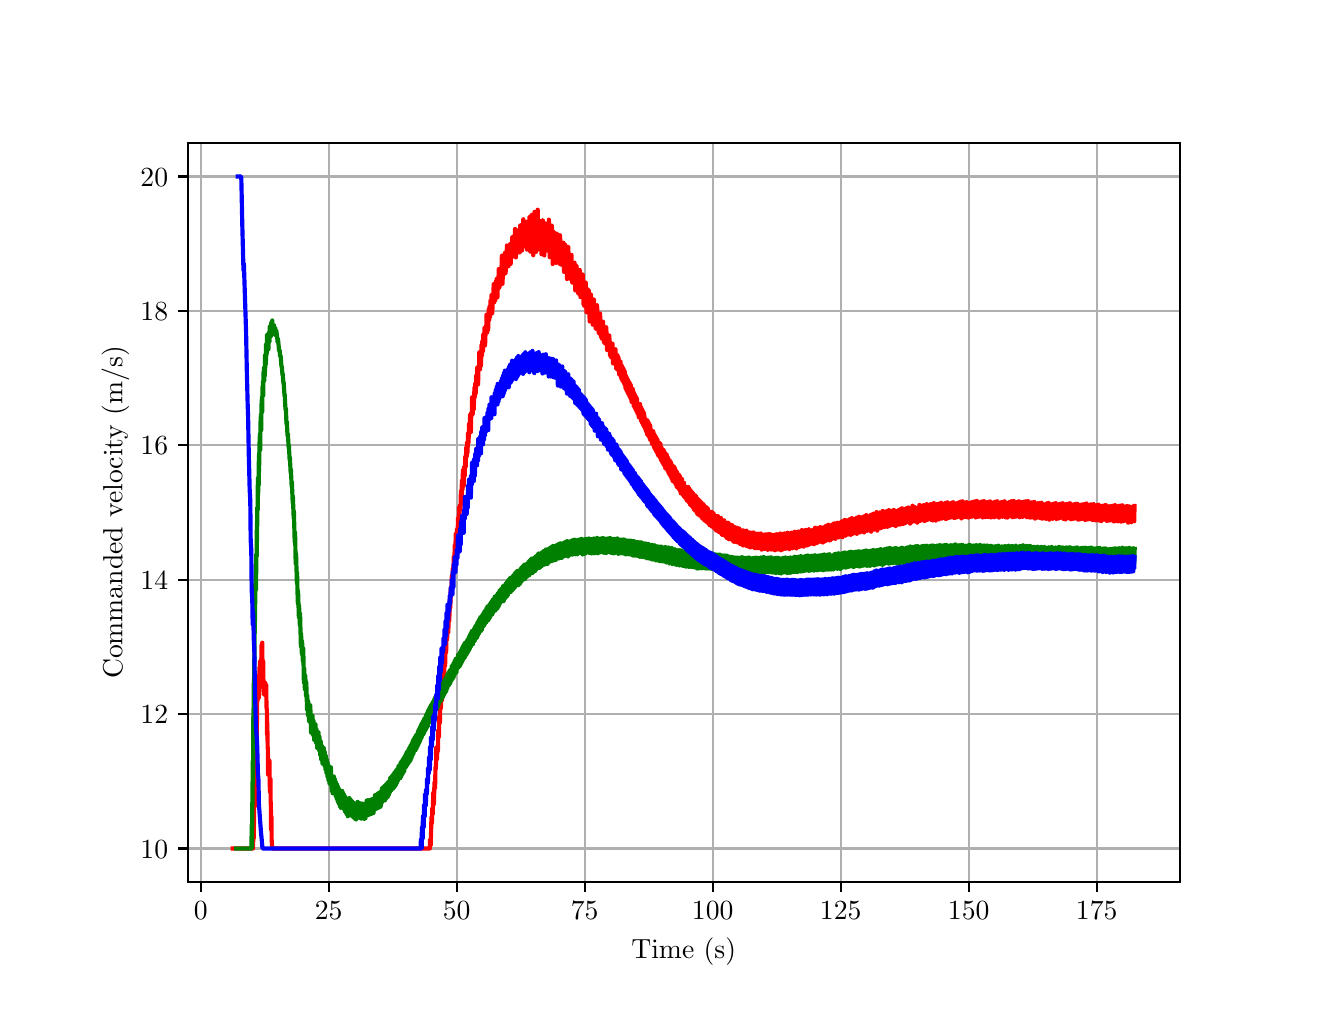 \begingroup%
\makeatletter%
\begin{pgfpicture}%
\pgfpathrectangle{\pgfpointorigin}{\pgfqpoint{6.4in}{4.8in}}%
\pgfusepath{use as bounding box, clip}%
\begin{pgfscope}%
\pgfsetbuttcap%
\pgfsetmiterjoin%
\definecolor{currentfill}{rgb}{1.0,1.0,1.0}%
\pgfsetfillcolor{currentfill}%
\pgfsetlinewidth{0.0pt}%
\definecolor{currentstroke}{rgb}{1.0,1.0,1.0}%
\pgfsetstrokecolor{currentstroke}%
\pgfsetdash{}{0pt}%
\pgfpathmoveto{\pgfqpoint{0.0in}{0.0in}}%
\pgfpathlineto{\pgfqpoint{6.4in}{0.0in}}%
\pgfpathlineto{\pgfqpoint{6.4in}{4.8in}}%
\pgfpathlineto{\pgfqpoint{0.0in}{4.8in}}%
\pgfpathlineto{\pgfqpoint{0.0in}{0.0in}}%
\pgfpathclose%
\pgfusepath{fill}%
\end{pgfscope}%
\begin{pgfscope}%
\pgfsetbuttcap%
\pgfsetmiterjoin%
\definecolor{currentfill}{rgb}{1.0,1.0,1.0}%
\pgfsetfillcolor{currentfill}%
\pgfsetlinewidth{0.0pt}%
\definecolor{currentstroke}{rgb}{0.0,0.0,0.0}%
\pgfsetstrokecolor{currentstroke}%
\pgfsetstrokeopacity{0.0}%
\pgfsetdash{}{0pt}%
\pgfpathmoveto{\pgfqpoint{0.8in}{0.528in}}%
\pgfpathlineto{\pgfqpoint{5.76in}{0.528in}}%
\pgfpathlineto{\pgfqpoint{5.76in}{4.224in}}%
\pgfpathlineto{\pgfqpoint{0.8in}{4.224in}}%
\pgfpathlineto{\pgfqpoint{0.8in}{0.528in}}%
\pgfpathclose%
\pgfusepath{fill}%
\end{pgfscope}%
\begin{pgfscope}%
\pgfpathrectangle{\pgfqpoint{0.8in}{0.528in}}{\pgfqpoint{4.96in}{3.696in}}%
\pgfusepath{clip}%
\pgfsetrectcap%
\pgfsetroundjoin%
\pgfsetlinewidth{0.803pt}%
\definecolor{currentstroke}{rgb}{0.69,0.69,0.69}%
\pgfsetstrokecolor{currentstroke}%
\pgfsetdash{}{0pt}%
\pgfpathmoveto{\pgfqpoint{0.865in}{0.528in}}%
\pgfpathlineto{\pgfqpoint{0.865in}{4.224in}}%
\pgfusepath{stroke}%
\end{pgfscope}%
\begin{pgfscope}%
\pgfsetbuttcap%
\pgfsetroundjoin%
\definecolor{currentfill}{rgb}{0.0,0.0,0.0}%
\pgfsetfillcolor{currentfill}%
\pgfsetlinewidth{0.803pt}%
\definecolor{currentstroke}{rgb}{0.0,0.0,0.0}%
\pgfsetstrokecolor{currentstroke}%
\pgfsetdash{}{0pt}%
\pgfsys@defobject{currentmarker}{\pgfqpoint{0.0in}{-0.049in}}{\pgfqpoint{0.0in}{0.0in}}{%
\pgfpathmoveto{\pgfqpoint{0.0in}{0.0in}}%
\pgfpathlineto{\pgfqpoint{0.0in}{-0.049in}}%
\pgfusepath{stroke,fill}%
}%
\begin{pgfscope}%
\pgfsys@transformshift{0.865in}{0.528in}%
\pgfsys@useobject{currentmarker}{}%
\end{pgfscope}%
\end{pgfscope}%
\begin{pgfscope}%
\definecolor{textcolor}{rgb}{0.0,0.0,0.0}%
\pgfsetstrokecolor{textcolor}%
\pgfsetfillcolor{textcolor}%
\pgftext[x=0.865in,y=0.431in,,top]{\color{textcolor}\rmfamily\fontsize{10.0}{12.0}\selectfont \(\displaystyle {0}\)}%
\end{pgfscope}%
\begin{pgfscope}%
\pgfpathrectangle{\pgfqpoint{0.8in}{0.528in}}{\pgfqpoint{4.96in}{3.696in}}%
\pgfusepath{clip}%
\pgfsetrectcap%
\pgfsetroundjoin%
\pgfsetlinewidth{0.803pt}%
\definecolor{currentstroke}{rgb}{0.69,0.69,0.69}%
\pgfsetstrokecolor{currentstroke}%
\pgfsetdash{}{0pt}%
\pgfpathmoveto{\pgfqpoint{1.505in}{0.528in}}%
\pgfpathlineto{\pgfqpoint{1.505in}{4.224in}}%
\pgfusepath{stroke}%
\end{pgfscope}%
\begin{pgfscope}%
\pgfsetbuttcap%
\pgfsetroundjoin%
\definecolor{currentfill}{rgb}{0.0,0.0,0.0}%
\pgfsetfillcolor{currentfill}%
\pgfsetlinewidth{0.803pt}%
\definecolor{currentstroke}{rgb}{0.0,0.0,0.0}%
\pgfsetstrokecolor{currentstroke}%
\pgfsetdash{}{0pt}%
\pgfsys@defobject{currentmarker}{\pgfqpoint{0.0in}{-0.049in}}{\pgfqpoint{0.0in}{0.0in}}{%
\pgfpathmoveto{\pgfqpoint{0.0in}{0.0in}}%
\pgfpathlineto{\pgfqpoint{0.0in}{-0.049in}}%
\pgfusepath{stroke,fill}%
}%
\begin{pgfscope}%
\pgfsys@transformshift{1.505in}{0.528in}%
\pgfsys@useobject{currentmarker}{}%
\end{pgfscope}%
\end{pgfscope}%
\begin{pgfscope}%
\definecolor{textcolor}{rgb}{0.0,0.0,0.0}%
\pgfsetstrokecolor{textcolor}%
\pgfsetfillcolor{textcolor}%
\pgftext[x=1.505in,y=0.431in,,top]{\color{textcolor}\rmfamily\fontsize{10.0}{12.0}\selectfont \(\displaystyle {25}\)}%
\end{pgfscope}%
\begin{pgfscope}%
\pgfpathrectangle{\pgfqpoint{0.8in}{0.528in}}{\pgfqpoint{4.96in}{3.696in}}%
\pgfusepath{clip}%
\pgfsetrectcap%
\pgfsetroundjoin%
\pgfsetlinewidth{0.803pt}%
\definecolor{currentstroke}{rgb}{0.69,0.69,0.69}%
\pgfsetstrokecolor{currentstroke}%
\pgfsetdash{}{0pt}%
\pgfpathmoveto{\pgfqpoint{2.145in}{0.528in}}%
\pgfpathlineto{\pgfqpoint{2.145in}{4.224in}}%
\pgfusepath{stroke}%
\end{pgfscope}%
\begin{pgfscope}%
\pgfsetbuttcap%
\pgfsetroundjoin%
\definecolor{currentfill}{rgb}{0.0,0.0,0.0}%
\pgfsetfillcolor{currentfill}%
\pgfsetlinewidth{0.803pt}%
\definecolor{currentstroke}{rgb}{0.0,0.0,0.0}%
\pgfsetstrokecolor{currentstroke}%
\pgfsetdash{}{0pt}%
\pgfsys@defobject{currentmarker}{\pgfqpoint{0.0in}{-0.049in}}{\pgfqpoint{0.0in}{0.0in}}{%
\pgfpathmoveto{\pgfqpoint{0.0in}{0.0in}}%
\pgfpathlineto{\pgfqpoint{0.0in}{-0.049in}}%
\pgfusepath{stroke,fill}%
}%
\begin{pgfscope}%
\pgfsys@transformshift{2.145in}{0.528in}%
\pgfsys@useobject{currentmarker}{}%
\end{pgfscope}%
\end{pgfscope}%
\begin{pgfscope}%
\definecolor{textcolor}{rgb}{0.0,0.0,0.0}%
\pgfsetstrokecolor{textcolor}%
\pgfsetfillcolor{textcolor}%
\pgftext[x=2.145in,y=0.431in,,top]{\color{textcolor}\rmfamily\fontsize{10.0}{12.0}\selectfont \(\displaystyle {50}\)}%
\end{pgfscope}%
\begin{pgfscope}%
\pgfpathrectangle{\pgfqpoint{0.8in}{0.528in}}{\pgfqpoint{4.96in}{3.696in}}%
\pgfusepath{clip}%
\pgfsetrectcap%
\pgfsetroundjoin%
\pgfsetlinewidth{0.803pt}%
\definecolor{currentstroke}{rgb}{0.69,0.69,0.69}%
\pgfsetstrokecolor{currentstroke}%
\pgfsetdash{}{0pt}%
\pgfpathmoveto{\pgfqpoint{2.785in}{0.528in}}%
\pgfpathlineto{\pgfqpoint{2.785in}{4.224in}}%
\pgfusepath{stroke}%
\end{pgfscope}%
\begin{pgfscope}%
\pgfsetbuttcap%
\pgfsetroundjoin%
\definecolor{currentfill}{rgb}{0.0,0.0,0.0}%
\pgfsetfillcolor{currentfill}%
\pgfsetlinewidth{0.803pt}%
\definecolor{currentstroke}{rgb}{0.0,0.0,0.0}%
\pgfsetstrokecolor{currentstroke}%
\pgfsetdash{}{0pt}%
\pgfsys@defobject{currentmarker}{\pgfqpoint{0.0in}{-0.049in}}{\pgfqpoint{0.0in}{0.0in}}{%
\pgfpathmoveto{\pgfqpoint{0.0in}{0.0in}}%
\pgfpathlineto{\pgfqpoint{0.0in}{-0.049in}}%
\pgfusepath{stroke,fill}%
}%
\begin{pgfscope}%
\pgfsys@transformshift{2.785in}{0.528in}%
\pgfsys@useobject{currentmarker}{}%
\end{pgfscope}%
\end{pgfscope}%
\begin{pgfscope}%
\definecolor{textcolor}{rgb}{0.0,0.0,0.0}%
\pgfsetstrokecolor{textcolor}%
\pgfsetfillcolor{textcolor}%
\pgftext[x=2.785in,y=0.431in,,top]{\color{textcolor}\rmfamily\fontsize{10.0}{12.0}\selectfont \(\displaystyle {75}\)}%
\end{pgfscope}%
\begin{pgfscope}%
\pgfpathrectangle{\pgfqpoint{0.8in}{0.528in}}{\pgfqpoint{4.96in}{3.696in}}%
\pgfusepath{clip}%
\pgfsetrectcap%
\pgfsetroundjoin%
\pgfsetlinewidth{0.803pt}%
\definecolor{currentstroke}{rgb}{0.69,0.69,0.69}%
\pgfsetstrokecolor{currentstroke}%
\pgfsetdash{}{0pt}%
\pgfpathmoveto{\pgfqpoint{3.425in}{0.528in}}%
\pgfpathlineto{\pgfqpoint{3.425in}{4.224in}}%
\pgfusepath{stroke}%
\end{pgfscope}%
\begin{pgfscope}%
\pgfsetbuttcap%
\pgfsetroundjoin%
\definecolor{currentfill}{rgb}{0.0,0.0,0.0}%
\pgfsetfillcolor{currentfill}%
\pgfsetlinewidth{0.803pt}%
\definecolor{currentstroke}{rgb}{0.0,0.0,0.0}%
\pgfsetstrokecolor{currentstroke}%
\pgfsetdash{}{0pt}%
\pgfsys@defobject{currentmarker}{\pgfqpoint{0.0in}{-0.049in}}{\pgfqpoint{0.0in}{0.0in}}{%
\pgfpathmoveto{\pgfqpoint{0.0in}{0.0in}}%
\pgfpathlineto{\pgfqpoint{0.0in}{-0.049in}}%
\pgfusepath{stroke,fill}%
}%
\begin{pgfscope}%
\pgfsys@transformshift{3.425in}{0.528in}%
\pgfsys@useobject{currentmarker}{}%
\end{pgfscope}%
\end{pgfscope}%
\begin{pgfscope}%
\definecolor{textcolor}{rgb}{0.0,0.0,0.0}%
\pgfsetstrokecolor{textcolor}%
\pgfsetfillcolor{textcolor}%
\pgftext[x=3.425in,y=0.431in,,top]{\color{textcolor}\rmfamily\fontsize{10.0}{12.0}\selectfont \(\displaystyle {100}\)}%
\end{pgfscope}%
\begin{pgfscope}%
\pgfpathrectangle{\pgfqpoint{0.8in}{0.528in}}{\pgfqpoint{4.96in}{3.696in}}%
\pgfusepath{clip}%
\pgfsetrectcap%
\pgfsetroundjoin%
\pgfsetlinewidth{0.803pt}%
\definecolor{currentstroke}{rgb}{0.69,0.69,0.69}%
\pgfsetstrokecolor{currentstroke}%
\pgfsetdash{}{0pt}%
\pgfpathmoveto{\pgfqpoint{4.065in}{0.528in}}%
\pgfpathlineto{\pgfqpoint{4.065in}{4.224in}}%
\pgfusepath{stroke}%
\end{pgfscope}%
\begin{pgfscope}%
\pgfsetbuttcap%
\pgfsetroundjoin%
\definecolor{currentfill}{rgb}{0.0,0.0,0.0}%
\pgfsetfillcolor{currentfill}%
\pgfsetlinewidth{0.803pt}%
\definecolor{currentstroke}{rgb}{0.0,0.0,0.0}%
\pgfsetstrokecolor{currentstroke}%
\pgfsetdash{}{0pt}%
\pgfsys@defobject{currentmarker}{\pgfqpoint{0.0in}{-0.049in}}{\pgfqpoint{0.0in}{0.0in}}{%
\pgfpathmoveto{\pgfqpoint{0.0in}{0.0in}}%
\pgfpathlineto{\pgfqpoint{0.0in}{-0.049in}}%
\pgfusepath{stroke,fill}%
}%
\begin{pgfscope}%
\pgfsys@transformshift{4.065in}{0.528in}%
\pgfsys@useobject{currentmarker}{}%
\end{pgfscope}%
\end{pgfscope}%
\begin{pgfscope}%
\definecolor{textcolor}{rgb}{0.0,0.0,0.0}%
\pgfsetstrokecolor{textcolor}%
\pgfsetfillcolor{textcolor}%
\pgftext[x=4.065in,y=0.431in,,top]{\color{textcolor}\rmfamily\fontsize{10.0}{12.0}\selectfont \(\displaystyle {125}\)}%
\end{pgfscope}%
\begin{pgfscope}%
\pgfpathrectangle{\pgfqpoint{0.8in}{0.528in}}{\pgfqpoint{4.96in}{3.696in}}%
\pgfusepath{clip}%
\pgfsetrectcap%
\pgfsetroundjoin%
\pgfsetlinewidth{0.803pt}%
\definecolor{currentstroke}{rgb}{0.69,0.69,0.69}%
\pgfsetstrokecolor{currentstroke}%
\pgfsetdash{}{0pt}%
\pgfpathmoveto{\pgfqpoint{4.705in}{0.528in}}%
\pgfpathlineto{\pgfqpoint{4.705in}{4.224in}}%
\pgfusepath{stroke}%
\end{pgfscope}%
\begin{pgfscope}%
\pgfsetbuttcap%
\pgfsetroundjoin%
\definecolor{currentfill}{rgb}{0.0,0.0,0.0}%
\pgfsetfillcolor{currentfill}%
\pgfsetlinewidth{0.803pt}%
\definecolor{currentstroke}{rgb}{0.0,0.0,0.0}%
\pgfsetstrokecolor{currentstroke}%
\pgfsetdash{}{0pt}%
\pgfsys@defobject{currentmarker}{\pgfqpoint{0.0in}{-0.049in}}{\pgfqpoint{0.0in}{0.0in}}{%
\pgfpathmoveto{\pgfqpoint{0.0in}{0.0in}}%
\pgfpathlineto{\pgfqpoint{0.0in}{-0.049in}}%
\pgfusepath{stroke,fill}%
}%
\begin{pgfscope}%
\pgfsys@transformshift{4.705in}{0.528in}%
\pgfsys@useobject{currentmarker}{}%
\end{pgfscope}%
\end{pgfscope}%
\begin{pgfscope}%
\definecolor{textcolor}{rgb}{0.0,0.0,0.0}%
\pgfsetstrokecolor{textcolor}%
\pgfsetfillcolor{textcolor}%
\pgftext[x=4.705in,y=0.431in,,top]{\color{textcolor}\rmfamily\fontsize{10.0}{12.0}\selectfont \(\displaystyle {150}\)}%
\end{pgfscope}%
\begin{pgfscope}%
\pgfpathrectangle{\pgfqpoint{0.8in}{0.528in}}{\pgfqpoint{4.96in}{3.696in}}%
\pgfusepath{clip}%
\pgfsetrectcap%
\pgfsetroundjoin%
\pgfsetlinewidth{0.803pt}%
\definecolor{currentstroke}{rgb}{0.69,0.69,0.69}%
\pgfsetstrokecolor{currentstroke}%
\pgfsetdash{}{0pt}%
\pgfpathmoveto{\pgfqpoint{5.345in}{0.528in}}%
\pgfpathlineto{\pgfqpoint{5.345in}{4.224in}}%
\pgfusepath{stroke}%
\end{pgfscope}%
\begin{pgfscope}%
\pgfsetbuttcap%
\pgfsetroundjoin%
\definecolor{currentfill}{rgb}{0.0,0.0,0.0}%
\pgfsetfillcolor{currentfill}%
\pgfsetlinewidth{0.803pt}%
\definecolor{currentstroke}{rgb}{0.0,0.0,0.0}%
\pgfsetstrokecolor{currentstroke}%
\pgfsetdash{}{0pt}%
\pgfsys@defobject{currentmarker}{\pgfqpoint{0.0in}{-0.049in}}{\pgfqpoint{0.0in}{0.0in}}{%
\pgfpathmoveto{\pgfqpoint{0.0in}{0.0in}}%
\pgfpathlineto{\pgfqpoint{0.0in}{-0.049in}}%
\pgfusepath{stroke,fill}%
}%
\begin{pgfscope}%
\pgfsys@transformshift{5.345in}{0.528in}%
\pgfsys@useobject{currentmarker}{}%
\end{pgfscope}%
\end{pgfscope}%
\begin{pgfscope}%
\definecolor{textcolor}{rgb}{0.0,0.0,0.0}%
\pgfsetstrokecolor{textcolor}%
\pgfsetfillcolor{textcolor}%
\pgftext[x=5.345in,y=0.431in,,top]{\color{textcolor}\rmfamily\fontsize{10.0}{12.0}\selectfont \(\displaystyle {175}\)}%
\end{pgfscope}%
\begin{pgfscope}%
\definecolor{textcolor}{rgb}{0.0,0.0,0.0}%
\pgfsetstrokecolor{textcolor}%
\pgfsetfillcolor{textcolor}%
\pgftext[x=3.28in,y=0.252in,,top]{\color{textcolor}\rmfamily\fontsize{10.0}{12.0}\selectfont Time (s)}%
\end{pgfscope}%
\begin{pgfscope}%
\pgfpathrectangle{\pgfqpoint{0.8in}{0.528in}}{\pgfqpoint{4.96in}{3.696in}}%
\pgfusepath{clip}%
\pgfsetrectcap%
\pgfsetroundjoin%
\pgfsetlinewidth{0.803pt}%
\definecolor{currentstroke}{rgb}{0.69,0.69,0.69}%
\pgfsetstrokecolor{currentstroke}%
\pgfsetdash{}{0pt}%
\pgfpathmoveto{\pgfqpoint{0.8in}{0.696in}}%
\pgfpathlineto{\pgfqpoint{5.76in}{0.696in}}%
\pgfusepath{stroke}%
\end{pgfscope}%
\begin{pgfscope}%
\pgfsetbuttcap%
\pgfsetroundjoin%
\definecolor{currentfill}{rgb}{0.0,0.0,0.0}%
\pgfsetfillcolor{currentfill}%
\pgfsetlinewidth{0.803pt}%
\definecolor{currentstroke}{rgb}{0.0,0.0,0.0}%
\pgfsetstrokecolor{currentstroke}%
\pgfsetdash{}{0pt}%
\pgfsys@defobject{currentmarker}{\pgfqpoint{-0.049in}{0.0in}}{\pgfqpoint{-0.0in}{0.0in}}{%
\pgfpathmoveto{\pgfqpoint{-0.0in}{0.0in}}%
\pgfpathlineto{\pgfqpoint{-0.049in}{0.0in}}%
\pgfusepath{stroke,fill}%
}%
\begin{pgfscope}%
\pgfsys@transformshift{0.8in}{0.696in}%
\pgfsys@useobject{currentmarker}{}%
\end{pgfscope}%
\end{pgfscope}%
\begin{pgfscope}%
\definecolor{textcolor}{rgb}{0.0,0.0,0.0}%
\pgfsetstrokecolor{textcolor}%
\pgfsetfillcolor{textcolor}%
\pgftext[x=0.564in, y=0.648in, left, base]{\color{textcolor}\rmfamily\fontsize{10.0}{12.0}\selectfont \(\displaystyle {10}\)}%
\end{pgfscope}%
\begin{pgfscope}%
\pgfpathrectangle{\pgfqpoint{0.8in}{0.528in}}{\pgfqpoint{4.96in}{3.696in}}%
\pgfusepath{clip}%
\pgfsetrectcap%
\pgfsetroundjoin%
\pgfsetlinewidth{0.803pt}%
\definecolor{currentstroke}{rgb}{0.69,0.69,0.69}%
\pgfsetstrokecolor{currentstroke}%
\pgfsetdash{}{0pt}%
\pgfpathmoveto{\pgfqpoint{0.8in}{1.368in}}%
\pgfpathlineto{\pgfqpoint{5.76in}{1.368in}}%
\pgfusepath{stroke}%
\end{pgfscope}%
\begin{pgfscope}%
\pgfsetbuttcap%
\pgfsetroundjoin%
\definecolor{currentfill}{rgb}{0.0,0.0,0.0}%
\pgfsetfillcolor{currentfill}%
\pgfsetlinewidth{0.803pt}%
\definecolor{currentstroke}{rgb}{0.0,0.0,0.0}%
\pgfsetstrokecolor{currentstroke}%
\pgfsetdash{}{0pt}%
\pgfsys@defobject{currentmarker}{\pgfqpoint{-0.049in}{0.0in}}{\pgfqpoint{-0.0in}{0.0in}}{%
\pgfpathmoveto{\pgfqpoint{-0.0in}{0.0in}}%
\pgfpathlineto{\pgfqpoint{-0.049in}{0.0in}}%
\pgfusepath{stroke,fill}%
}%
\begin{pgfscope}%
\pgfsys@transformshift{0.8in}{1.368in}%
\pgfsys@useobject{currentmarker}{}%
\end{pgfscope}%
\end{pgfscope}%
\begin{pgfscope}%
\definecolor{textcolor}{rgb}{0.0,0.0,0.0}%
\pgfsetstrokecolor{textcolor}%
\pgfsetfillcolor{textcolor}%
\pgftext[x=0.564in, y=1.32in, left, base]{\color{textcolor}\rmfamily\fontsize{10.0}{12.0}\selectfont \(\displaystyle {12}\)}%
\end{pgfscope}%
\begin{pgfscope}%
\pgfpathrectangle{\pgfqpoint{0.8in}{0.528in}}{\pgfqpoint{4.96in}{3.696in}}%
\pgfusepath{clip}%
\pgfsetrectcap%
\pgfsetroundjoin%
\pgfsetlinewidth{0.803pt}%
\definecolor{currentstroke}{rgb}{0.69,0.69,0.69}%
\pgfsetstrokecolor{currentstroke}%
\pgfsetdash{}{0pt}%
\pgfpathmoveto{\pgfqpoint{0.8in}{2.04in}}%
\pgfpathlineto{\pgfqpoint{5.76in}{2.04in}}%
\pgfusepath{stroke}%
\end{pgfscope}%
\begin{pgfscope}%
\pgfsetbuttcap%
\pgfsetroundjoin%
\definecolor{currentfill}{rgb}{0.0,0.0,0.0}%
\pgfsetfillcolor{currentfill}%
\pgfsetlinewidth{0.803pt}%
\definecolor{currentstroke}{rgb}{0.0,0.0,0.0}%
\pgfsetstrokecolor{currentstroke}%
\pgfsetdash{}{0pt}%
\pgfsys@defobject{currentmarker}{\pgfqpoint{-0.049in}{0.0in}}{\pgfqpoint{-0.0in}{0.0in}}{%
\pgfpathmoveto{\pgfqpoint{-0.0in}{0.0in}}%
\pgfpathlineto{\pgfqpoint{-0.049in}{0.0in}}%
\pgfusepath{stroke,fill}%
}%
\begin{pgfscope}%
\pgfsys@transformshift{0.8in}{2.04in}%
\pgfsys@useobject{currentmarker}{}%
\end{pgfscope}%
\end{pgfscope}%
\begin{pgfscope}%
\definecolor{textcolor}{rgb}{0.0,0.0,0.0}%
\pgfsetstrokecolor{textcolor}%
\pgfsetfillcolor{textcolor}%
\pgftext[x=0.564in, y=1.992in, left, base]{\color{textcolor}\rmfamily\fontsize{10.0}{12.0}\selectfont \(\displaystyle {14}\)}%
\end{pgfscope}%
\begin{pgfscope}%
\pgfpathrectangle{\pgfqpoint{0.8in}{0.528in}}{\pgfqpoint{4.96in}{3.696in}}%
\pgfusepath{clip}%
\pgfsetrectcap%
\pgfsetroundjoin%
\pgfsetlinewidth{0.803pt}%
\definecolor{currentstroke}{rgb}{0.69,0.69,0.69}%
\pgfsetstrokecolor{currentstroke}%
\pgfsetdash{}{0pt}%
\pgfpathmoveto{\pgfqpoint{0.8in}{2.712in}}%
\pgfpathlineto{\pgfqpoint{5.76in}{2.712in}}%
\pgfusepath{stroke}%
\end{pgfscope}%
\begin{pgfscope}%
\pgfsetbuttcap%
\pgfsetroundjoin%
\definecolor{currentfill}{rgb}{0.0,0.0,0.0}%
\pgfsetfillcolor{currentfill}%
\pgfsetlinewidth{0.803pt}%
\definecolor{currentstroke}{rgb}{0.0,0.0,0.0}%
\pgfsetstrokecolor{currentstroke}%
\pgfsetdash{}{0pt}%
\pgfsys@defobject{currentmarker}{\pgfqpoint{-0.049in}{0.0in}}{\pgfqpoint{-0.0in}{0.0in}}{%
\pgfpathmoveto{\pgfqpoint{-0.0in}{0.0in}}%
\pgfpathlineto{\pgfqpoint{-0.049in}{0.0in}}%
\pgfusepath{stroke,fill}%
}%
\begin{pgfscope}%
\pgfsys@transformshift{0.8in}{2.712in}%
\pgfsys@useobject{currentmarker}{}%
\end{pgfscope}%
\end{pgfscope}%
\begin{pgfscope}%
\definecolor{textcolor}{rgb}{0.0,0.0,0.0}%
\pgfsetstrokecolor{textcolor}%
\pgfsetfillcolor{textcolor}%
\pgftext[x=0.564in, y=2.664in, left, base]{\color{textcolor}\rmfamily\fontsize{10.0}{12.0}\selectfont \(\displaystyle {16}\)}%
\end{pgfscope}%
\begin{pgfscope}%
\pgfpathrectangle{\pgfqpoint{0.8in}{0.528in}}{\pgfqpoint{4.96in}{3.696in}}%
\pgfusepath{clip}%
\pgfsetrectcap%
\pgfsetroundjoin%
\pgfsetlinewidth{0.803pt}%
\definecolor{currentstroke}{rgb}{0.69,0.69,0.69}%
\pgfsetstrokecolor{currentstroke}%
\pgfsetdash{}{0pt}%
\pgfpathmoveto{\pgfqpoint{0.8in}{3.384in}}%
\pgfpathlineto{\pgfqpoint{5.76in}{3.384in}}%
\pgfusepath{stroke}%
\end{pgfscope}%
\begin{pgfscope}%
\pgfsetbuttcap%
\pgfsetroundjoin%
\definecolor{currentfill}{rgb}{0.0,0.0,0.0}%
\pgfsetfillcolor{currentfill}%
\pgfsetlinewidth{0.803pt}%
\definecolor{currentstroke}{rgb}{0.0,0.0,0.0}%
\pgfsetstrokecolor{currentstroke}%
\pgfsetdash{}{0pt}%
\pgfsys@defobject{currentmarker}{\pgfqpoint{-0.049in}{0.0in}}{\pgfqpoint{-0.0in}{0.0in}}{%
\pgfpathmoveto{\pgfqpoint{-0.0in}{0.0in}}%
\pgfpathlineto{\pgfqpoint{-0.049in}{0.0in}}%
\pgfusepath{stroke,fill}%
}%
\begin{pgfscope}%
\pgfsys@transformshift{0.8in}{3.384in}%
\pgfsys@useobject{currentmarker}{}%
\end{pgfscope}%
\end{pgfscope}%
\begin{pgfscope}%
\definecolor{textcolor}{rgb}{0.0,0.0,0.0}%
\pgfsetstrokecolor{textcolor}%
\pgfsetfillcolor{textcolor}%
\pgftext[x=0.564in, y=3.336in, left, base]{\color{textcolor}\rmfamily\fontsize{10.0}{12.0}\selectfont \(\displaystyle {18}\)}%
\end{pgfscope}%
\begin{pgfscope}%
\pgfpathrectangle{\pgfqpoint{0.8in}{0.528in}}{\pgfqpoint{4.96in}{3.696in}}%
\pgfusepath{clip}%
\pgfsetrectcap%
\pgfsetroundjoin%
\pgfsetlinewidth{0.803pt}%
\definecolor{currentstroke}{rgb}{0.69,0.69,0.69}%
\pgfsetstrokecolor{currentstroke}%
\pgfsetdash{}{0pt}%
\pgfpathmoveto{\pgfqpoint{0.8in}{4.056in}}%
\pgfpathlineto{\pgfqpoint{5.76in}{4.056in}}%
\pgfusepath{stroke}%
\end{pgfscope}%
\begin{pgfscope}%
\pgfsetbuttcap%
\pgfsetroundjoin%
\definecolor{currentfill}{rgb}{0.0,0.0,0.0}%
\pgfsetfillcolor{currentfill}%
\pgfsetlinewidth{0.803pt}%
\definecolor{currentstroke}{rgb}{0.0,0.0,0.0}%
\pgfsetstrokecolor{currentstroke}%
\pgfsetdash{}{0pt}%
\pgfsys@defobject{currentmarker}{\pgfqpoint{-0.049in}{0.0in}}{\pgfqpoint{-0.0in}{0.0in}}{%
\pgfpathmoveto{\pgfqpoint{-0.0in}{0.0in}}%
\pgfpathlineto{\pgfqpoint{-0.049in}{0.0in}}%
\pgfusepath{stroke,fill}%
}%
\begin{pgfscope}%
\pgfsys@transformshift{0.8in}{4.056in}%
\pgfsys@useobject{currentmarker}{}%
\end{pgfscope}%
\end{pgfscope}%
\begin{pgfscope}%
\definecolor{textcolor}{rgb}{0.0,0.0,0.0}%
\pgfsetstrokecolor{textcolor}%
\pgfsetfillcolor{textcolor}%
\pgftext[x=0.564in, y=4.008in, left, base]{\color{textcolor}\rmfamily\fontsize{10.0}{12.0}\selectfont \(\displaystyle {20}\)}%
\end{pgfscope}%
\begin{pgfscope}%
\definecolor{textcolor}{rgb}{0.0,0.0,0.0}%
\pgfsetstrokecolor{textcolor}%
\pgfsetfillcolor{textcolor}%
\pgftext[x=0.508in,y=2.376in,,bottom,rotate=90.0]{\color{textcolor}\rmfamily\fontsize{10.0}{12.0}\selectfont Commanded velocity (m/s)}%
\end{pgfscope}%
\begin{pgfscope}%
\pgfpathrectangle{\pgfqpoint{0.8in}{0.528in}}{\pgfqpoint{4.96in}{3.696in}}%
\pgfusepath{clip}%
\pgfsetrectcap%
\pgfsetroundjoin%
\pgfsetlinewidth{1.506pt}%
\definecolor{currentstroke}{rgb}{1.0,0.0,0.0}%
\pgfsetstrokecolor{currentstroke}%
\pgfsetdash{}{0pt}%
\pgfpathmoveto{\pgfqpoint{1.025in}{0.696in}}%
\pgfpathlineto{\pgfqpoint{1.127in}{0.696in}}%
\pgfpathlineto{\pgfqpoint{1.128in}{0.775in}}%
\pgfpathlineto{\pgfqpoint{1.129in}{0.765in}}%
\pgfpathlineto{\pgfqpoint{1.13in}{0.746in}}%
\pgfpathlineto{\pgfqpoint{1.133in}{0.934in}}%
\pgfpathlineto{\pgfqpoint{1.134in}{0.924in}}%
\pgfpathlineto{\pgfqpoint{1.136in}{0.904in}}%
\pgfpathlineto{\pgfqpoint{1.137in}{0.984in}}%
\pgfpathlineto{\pgfqpoint{1.139in}{0.942in}}%
\pgfpathlineto{\pgfqpoint{1.143in}{1.228in}}%
\pgfpathlineto{\pgfqpoint{1.145in}{1.214in}}%
\pgfpathlineto{\pgfqpoint{1.148in}{1.475in}}%
\pgfpathlineto{\pgfqpoint{1.15in}{1.464in}}%
\pgfpathlineto{\pgfqpoint{1.151in}{1.44in}}%
\pgfpathlineto{\pgfqpoint{1.152in}{1.51in}}%
\pgfpathlineto{\pgfqpoint{1.156in}{1.45in}}%
\pgfpathlineto{\pgfqpoint{1.159in}{1.603in}}%
\pgfpathlineto{\pgfqpoint{1.16in}{1.591in}}%
\pgfpathlineto{\pgfqpoint{1.161in}{1.566in}}%
\pgfpathlineto{\pgfqpoint{1.162in}{1.631in}}%
\pgfpathlineto{\pgfqpoint{1.166in}{1.57in}}%
\pgfpathlineto{\pgfqpoint{1.168in}{1.62in}}%
\pgfpathlineto{\pgfqpoint{1.169in}{1.713in}}%
\pgfpathlineto{\pgfqpoint{1.171in}{1.676in}}%
\pgfpathlineto{\pgfqpoint{1.173in}{1.725in}}%
\pgfpathlineto{\pgfqpoint{1.174in}{1.608in}}%
\pgfpathlineto{\pgfqpoint{1.175in}{1.596in}}%
\pgfpathlineto{\pgfqpoint{1.176in}{1.57in}}%
\pgfpathlineto{\pgfqpoint{1.178in}{1.631in}}%
\pgfpathlineto{\pgfqpoint{1.179in}{1.502in}}%
\pgfpathlineto{\pgfqpoint{1.18in}{1.489in}}%
\pgfpathlineto{\pgfqpoint{1.182in}{1.464in}}%
\pgfpathlineto{\pgfqpoint{1.183in}{1.525in}}%
\pgfpathlineto{\pgfqpoint{1.187in}{1.464in}}%
\pgfpathlineto{\pgfqpoint{1.188in}{1.524in}}%
\pgfpathlineto{\pgfqpoint{1.192in}{1.465in}}%
\pgfpathlineto{\pgfqpoint{1.193in}{1.513in}}%
\pgfpathlineto{\pgfqpoint{1.194in}{1.401in}}%
\pgfpathlineto{\pgfqpoint{1.196in}{1.39in}}%
\pgfpathlineto{\pgfqpoint{1.197in}{1.265in}}%
\pgfpathlineto{\pgfqpoint{1.198in}{1.326in}}%
\pgfpathlineto{\pgfqpoint{1.2in}{1.202in}}%
\pgfpathlineto{\pgfqpoint{1.201in}{1.19in}}%
\pgfpathlineto{\pgfqpoint{1.202in}{1.065in}}%
\pgfpathlineto{\pgfqpoint{1.203in}{1.128in}}%
\pgfpathlineto{\pgfqpoint{1.207in}{1.073in}}%
\pgfpathlineto{\pgfqpoint{1.209in}{1.135in}}%
\pgfpathlineto{\pgfqpoint{1.21in}{1.013in}}%
\pgfpathlineto{\pgfqpoint{1.211in}{1.002in}}%
\pgfpathlineto{\pgfqpoint{1.212in}{0.978in}}%
\pgfpathlineto{\pgfqpoint{1.214in}{1.044in}}%
\pgfpathlineto{\pgfqpoint{1.215in}{0.923in}}%
\pgfpathlineto{\pgfqpoint{1.216in}{0.91in}}%
\pgfpathlineto{\pgfqpoint{1.217in}{0.79in}}%
\pgfpathlineto{\pgfqpoint{1.219in}{0.855in}}%
\pgfpathlineto{\pgfqpoint{1.22in}{0.733in}}%
\pgfpathlineto{\pgfqpoint{1.221in}{0.723in}}%
\pgfpathlineto{\pgfqpoint{1.223in}{0.696in}}%
\pgfpathlineto{\pgfqpoint{2.011in}{0.696in}}%
\pgfpathlineto{\pgfqpoint{2.012in}{0.742in}}%
\pgfpathlineto{\pgfqpoint{2.015in}{0.711in}}%
\pgfpathlineto{\pgfqpoint{2.016in}{0.744in}}%
\pgfpathlineto{\pgfqpoint{2.019in}{0.854in}}%
\pgfpathlineto{\pgfqpoint{2.02in}{0.843in}}%
\pgfpathlineto{\pgfqpoint{2.021in}{0.822in}}%
\pgfpathlineto{\pgfqpoint{2.023in}{0.898in}}%
\pgfpathlineto{\pgfqpoint{2.025in}{0.866in}}%
\pgfpathlineto{\pgfqpoint{2.026in}{0.899in}}%
\pgfpathlineto{\pgfqpoint{2.028in}{0.975in}}%
\pgfpathlineto{\pgfqpoint{2.031in}{0.917in}}%
\pgfpathlineto{\pgfqpoint{2.034in}{1.028in}}%
\pgfpathlineto{\pgfqpoint{2.035in}{1.017in}}%
\pgfpathlineto{\pgfqpoint{2.037in}{0.995in}}%
\pgfpathlineto{\pgfqpoint{2.039in}{1.104in}}%
\pgfpathlineto{\pgfqpoint{2.04in}{1.092in}}%
\pgfpathlineto{\pgfqpoint{2.042in}{1.125in}}%
\pgfpathlineto{\pgfqpoint{2.043in}{1.201in}}%
\pgfpathlineto{\pgfqpoint{2.047in}{1.143in}}%
\pgfpathlineto{\pgfqpoint{2.048in}{1.205in}}%
\pgfpathlineto{\pgfqpoint{2.051in}{1.181in}}%
\pgfpathlineto{\pgfqpoint{2.052in}{1.214in}}%
\pgfpathlineto{\pgfqpoint{2.053in}{1.288in}}%
\pgfpathlineto{\pgfqpoint{2.056in}{1.252in}}%
\pgfpathlineto{\pgfqpoint{2.057in}{1.285in}}%
\pgfpathlineto{\pgfqpoint{2.058in}{1.359in}}%
\pgfpathlineto{\pgfqpoint{2.061in}{1.323in}}%
\pgfpathlineto{\pgfqpoint{2.062in}{1.356in}}%
\pgfpathlineto{\pgfqpoint{2.063in}{1.43in}}%
\pgfpathlineto{\pgfqpoint{2.066in}{1.394in}}%
\pgfpathlineto{\pgfqpoint{2.067in}{1.426in}}%
\pgfpathlineto{\pgfqpoint{2.069in}{1.5in}}%
\pgfpathlineto{\pgfqpoint{2.072in}{1.438in}}%
\pgfpathlineto{\pgfqpoint{2.075in}{1.543in}}%
\pgfpathlineto{\pgfqpoint{2.077in}{1.505in}}%
\pgfpathlineto{\pgfqpoint{2.08in}{1.611in}}%
\pgfpathlineto{\pgfqpoint{2.083in}{1.572in}}%
\pgfpathlineto{\pgfqpoint{2.084in}{1.645in}}%
\pgfpathlineto{\pgfqpoint{2.087in}{1.606in}}%
\pgfpathlineto{\pgfqpoint{2.088in}{1.638in}}%
\pgfpathlineto{\pgfqpoint{2.089in}{1.711in}}%
\pgfpathlineto{\pgfqpoint{2.092in}{1.672in}}%
\pgfpathlineto{\pgfqpoint{2.093in}{1.704in}}%
\pgfpathlineto{\pgfqpoint{2.094in}{1.777in}}%
\pgfpathlineto{\pgfqpoint{2.097in}{1.737in}}%
\pgfpathlineto{\pgfqpoint{2.098in}{1.769in}}%
\pgfpathlineto{\pgfqpoint{2.099in}{1.841in}}%
\pgfpathlineto{\pgfqpoint{2.103in}{1.774in}}%
\pgfpathlineto{\pgfqpoint{2.106in}{1.878in}}%
\pgfpathlineto{\pgfqpoint{2.107in}{1.865in}}%
\pgfpathlineto{\pgfqpoint{2.108in}{1.834in}}%
\pgfpathlineto{\pgfqpoint{2.111in}{1.941in}}%
\pgfpathlineto{\pgfqpoint{2.112in}{1.927in}}%
\pgfpathlineto{\pgfqpoint{2.113in}{1.9in}}%
\pgfpathlineto{\pgfqpoint{2.116in}{2.002in}}%
\pgfpathlineto{\pgfqpoint{2.117in}{1.989in}}%
\pgfpathlineto{\pgfqpoint{2.118in}{1.961in}}%
\pgfpathlineto{\pgfqpoint{2.121in}{2.064in}}%
\pgfpathlineto{\pgfqpoint{2.122in}{2.05in}}%
\pgfpathlineto{\pgfqpoint{2.124in}{2.022in}}%
\pgfpathlineto{\pgfqpoint{2.125in}{2.093in}}%
\pgfpathlineto{\pgfqpoint{2.127in}{2.05in}}%
\pgfpathlineto{\pgfqpoint{2.129in}{2.077in}}%
\pgfpathlineto{\pgfqpoint{2.13in}{2.153in}}%
\pgfpathlineto{\pgfqpoint{2.133in}{2.11in}}%
\pgfpathlineto{\pgfqpoint{2.134in}{2.14in}}%
\pgfpathlineto{\pgfqpoint{2.135in}{2.211in}}%
\pgfpathlineto{\pgfqpoint{2.138in}{2.168in}}%
\pgfpathlineto{\pgfqpoint{2.139in}{2.197in}}%
\pgfpathlineto{\pgfqpoint{2.14in}{2.268in}}%
\pgfpathlineto{\pgfqpoint{2.144in}{2.195in}}%
\pgfpathlineto{\pgfqpoint{2.147in}{2.295in}}%
\pgfpathlineto{\pgfqpoint{2.148in}{2.28in}}%
\pgfpathlineto{\pgfqpoint{2.149in}{2.25in}}%
\pgfpathlineto{\pgfqpoint{2.152in}{2.35in}}%
\pgfpathlineto{\pgfqpoint{2.153in}{2.335in}}%
\pgfpathlineto{\pgfqpoint{2.154in}{2.305in}}%
\pgfpathlineto{\pgfqpoint{2.157in}{2.405in}}%
\pgfpathlineto{\pgfqpoint{2.158in}{2.39in}}%
\pgfpathlineto{\pgfqpoint{2.159in}{2.36in}}%
\pgfpathlineto{\pgfqpoint{2.161in}{2.415in}}%
\pgfpathlineto{\pgfqpoint{2.163in}{2.385in}}%
\pgfpathlineto{\pgfqpoint{2.165in}{2.413in}}%
\pgfpathlineto{\pgfqpoint{2.166in}{2.483in}}%
\pgfpathlineto{\pgfqpoint{2.168in}{2.438in}}%
\pgfpathlineto{\pgfqpoint{2.17in}{2.461in}}%
\pgfpathlineto{\pgfqpoint{2.171in}{2.535in}}%
\pgfpathlineto{\pgfqpoint{2.174in}{2.489in}}%
\pgfpathlineto{\pgfqpoint{2.175in}{2.516in}}%
\pgfpathlineto{\pgfqpoint{2.176in}{2.587in}}%
\pgfpathlineto{\pgfqpoint{2.18in}{2.509in}}%
\pgfpathlineto{\pgfqpoint{2.182in}{2.605in}}%
\pgfpathlineto{\pgfqpoint{2.184in}{2.59in}}%
\pgfpathlineto{\pgfqpoint{2.185in}{2.559in}}%
\pgfpathlineto{\pgfqpoint{2.188in}{2.655in}}%
\pgfpathlineto{\pgfqpoint{2.19in}{2.604in}}%
\pgfpathlineto{\pgfqpoint{2.193in}{2.704in}}%
\pgfpathlineto{\pgfqpoint{2.194in}{2.688in}}%
\pgfpathlineto{\pgfqpoint{2.195in}{2.656in}}%
\pgfpathlineto{\pgfqpoint{2.197in}{2.726in}}%
\pgfpathlineto{\pgfqpoint{2.199in}{2.674in}}%
\pgfpathlineto{\pgfqpoint{2.2in}{2.704in}}%
\pgfpathlineto{\pgfqpoint{2.202in}{2.773in}}%
\pgfpathlineto{\pgfqpoint{2.204in}{2.724in}}%
\pgfpathlineto{\pgfqpoint{2.205in}{2.749in}}%
\pgfpathlineto{\pgfqpoint{2.207in}{2.819in}}%
\pgfpathlineto{\pgfqpoint{2.209in}{2.77in}}%
\pgfpathlineto{\pgfqpoint{2.211in}{2.795in}}%
\pgfpathlineto{\pgfqpoint{2.212in}{2.864in}}%
\pgfpathlineto{\pgfqpoint{2.216in}{2.778in}}%
\pgfpathlineto{\pgfqpoint{2.218in}{2.876in}}%
\pgfpathlineto{\pgfqpoint{2.22in}{2.859in}}%
\pgfpathlineto{\pgfqpoint{2.221in}{2.882in}}%
\pgfpathlineto{\pgfqpoint{2.222in}{2.952in}}%
\pgfpathlineto{\pgfqpoint{2.226in}{2.869in}}%
\pgfpathlineto{\pgfqpoint{2.227in}{2.938in}}%
\pgfpathlineto{\pgfqpoint{2.23in}{2.889in}}%
\pgfpathlineto{\pgfqpoint{2.231in}{2.912in}}%
\pgfpathlineto{\pgfqpoint{2.234in}{3.003in}}%
\pgfpathlineto{\pgfqpoint{2.235in}{2.986in}}%
\pgfpathlineto{\pgfqpoint{2.236in}{2.953in}}%
\pgfpathlineto{\pgfqpoint{2.238in}{3.021in}}%
\pgfpathlineto{\pgfqpoint{2.24in}{2.971in}}%
\pgfpathlineto{\pgfqpoint{2.241in}{2.993in}}%
\pgfpathlineto{\pgfqpoint{2.243in}{3.061in}}%
\pgfpathlineto{\pgfqpoint{2.245in}{3.011in}}%
\pgfpathlineto{\pgfqpoint{2.246in}{3.032in}}%
\pgfpathlineto{\pgfqpoint{2.248in}{3.101in}}%
\pgfpathlineto{\pgfqpoint{2.252in}{3.016in}}%
\pgfpathlineto{\pgfqpoint{2.254in}{3.106in}}%
\pgfpathlineto{\pgfqpoint{2.255in}{3.089in}}%
\pgfpathlineto{\pgfqpoint{2.257in}{3.109in}}%
\pgfpathlineto{\pgfqpoint{2.258in}{3.177in}}%
\pgfpathlineto{\pgfqpoint{2.262in}{3.092in}}%
\pgfpathlineto{\pgfqpoint{2.263in}{3.159in}}%
\pgfpathlineto{\pgfqpoint{2.266in}{3.107in}}%
\pgfpathlineto{\pgfqpoint{2.267in}{3.128in}}%
\pgfpathlineto{\pgfqpoint{2.269in}{3.215in}}%
\pgfpathlineto{\pgfqpoint{2.271in}{3.198in}}%
\pgfpathlineto{\pgfqpoint{2.272in}{3.163in}}%
\pgfpathlineto{\pgfqpoint{2.273in}{3.232in}}%
\pgfpathlineto{\pgfqpoint{2.276in}{3.179in}}%
\pgfpathlineto{\pgfqpoint{2.277in}{3.198in}}%
\pgfpathlineto{\pgfqpoint{2.278in}{3.266in}}%
\pgfpathlineto{\pgfqpoint{2.281in}{3.209in}}%
\pgfpathlineto{\pgfqpoint{2.282in}{3.232in}}%
\pgfpathlineto{\pgfqpoint{2.284in}{3.299in}}%
\pgfpathlineto{\pgfqpoint{2.287in}{3.211in}}%
\pgfpathlineto{\pgfqpoint{2.29in}{3.297in}}%
\pgfpathlineto{\pgfqpoint{2.291in}{3.279in}}%
\pgfpathlineto{\pgfqpoint{2.293in}{3.296in}}%
\pgfpathlineto{\pgfqpoint{2.294in}{3.365in}}%
\pgfpathlineto{\pgfqpoint{2.298in}{3.276in}}%
\pgfpathlineto{\pgfqpoint{2.299in}{3.344in}}%
\pgfpathlineto{\pgfqpoint{2.302in}{3.286in}}%
\pgfpathlineto{\pgfqpoint{2.303in}{3.308in}}%
\pgfpathlineto{\pgfqpoint{2.305in}{3.392in}}%
\pgfpathlineto{\pgfqpoint{2.308in}{3.339in}}%
\pgfpathlineto{\pgfqpoint{2.309in}{3.405in}}%
\pgfpathlineto{\pgfqpoint{2.312in}{3.352in}}%
\pgfpathlineto{\pgfqpoint{2.313in}{3.368in}}%
\pgfpathlineto{\pgfqpoint{2.314in}{3.435in}}%
\pgfpathlineto{\pgfqpoint{2.317in}{3.381in}}%
\pgfpathlineto{\pgfqpoint{2.318in}{3.397in}}%
\pgfpathlineto{\pgfqpoint{2.319in}{3.463in}}%
\pgfpathlineto{\pgfqpoint{2.323in}{3.373in}}%
\pgfpathlineto{\pgfqpoint{2.326in}{3.455in}}%
\pgfpathlineto{\pgfqpoint{2.327in}{3.432in}}%
\pgfpathlineto{\pgfqpoint{2.328in}{3.45in}}%
\pgfpathlineto{\pgfqpoint{2.33in}{3.518in}}%
\pgfpathlineto{\pgfqpoint{2.333in}{3.427in}}%
\pgfpathlineto{\pgfqpoint{2.335in}{3.493in}}%
\pgfpathlineto{\pgfqpoint{2.337in}{3.433in}}%
\pgfpathlineto{\pgfqpoint{2.339in}{3.447in}}%
\pgfpathlineto{\pgfqpoint{2.341in}{3.532in}}%
\pgfpathlineto{\pgfqpoint{2.342in}{3.513in}}%
\pgfpathlineto{\pgfqpoint{2.344in}{3.477in}}%
\pgfpathlineto{\pgfqpoint{2.345in}{3.544in}}%
\pgfpathlineto{\pgfqpoint{2.349in}{3.452in}}%
\pgfpathlineto{\pgfqpoint{2.351in}{3.532in}}%
\pgfpathlineto{\pgfqpoint{2.353in}{3.513in}}%
\pgfpathlineto{\pgfqpoint{2.354in}{3.526in}}%
\pgfpathlineto{\pgfqpoint{2.355in}{3.593in}}%
\pgfpathlineto{\pgfqpoint{2.359in}{3.501in}}%
\pgfpathlineto{\pgfqpoint{2.36in}{3.567in}}%
\pgfpathlineto{\pgfqpoint{2.363in}{3.511in}}%
\pgfpathlineto{\pgfqpoint{2.364in}{3.519in}}%
\pgfpathlineto{\pgfqpoint{2.367in}{3.601in}}%
\pgfpathlineto{\pgfqpoint{2.368in}{3.583in}}%
\pgfpathlineto{\pgfqpoint{2.369in}{3.593in}}%
\pgfpathlineto{\pgfqpoint{2.371in}{3.66in}}%
\pgfpathlineto{\pgfqpoint{2.373in}{3.556in}}%
\pgfpathlineto{\pgfqpoint{2.374in}{3.519in}}%
\pgfpathlineto{\pgfqpoint{2.377in}{3.596in}}%
\pgfpathlineto{\pgfqpoint{2.378in}{3.577in}}%
\pgfpathlineto{\pgfqpoint{2.38in}{3.587in}}%
\pgfpathlineto{\pgfqpoint{2.382in}{3.664in}}%
\pgfpathlineto{\pgfqpoint{2.383in}{3.645in}}%
\pgfpathlineto{\pgfqpoint{2.385in}{3.608in}}%
\pgfpathlineto{\pgfqpoint{2.386in}{3.674in}}%
\pgfpathlineto{\pgfqpoint{2.389in}{3.57in}}%
\pgfpathlineto{\pgfqpoint{2.39in}{3.581in}}%
\pgfpathlineto{\pgfqpoint{2.392in}{3.656in}}%
\pgfpathlineto{\pgfqpoint{2.394in}{3.637in}}%
\pgfpathlineto{\pgfqpoint{2.395in}{3.64in}}%
\pgfpathlineto{\pgfqpoint{2.396in}{3.711in}}%
\pgfpathlineto{\pgfqpoint{2.4in}{3.618in}}%
\pgfpathlineto{\pgfqpoint{2.401in}{3.664in}}%
\pgfpathlineto{\pgfqpoint{2.403in}{3.645in}}%
\pgfpathlineto{\pgfqpoint{2.404in}{3.607in}}%
\pgfpathlineto{\pgfqpoint{2.405in}{3.635in}}%
\pgfpathlineto{\pgfqpoint{2.408in}{3.708in}}%
\pgfpathlineto{\pgfqpoint{2.409in}{3.689in}}%
\pgfpathlineto{\pgfqpoint{2.41in}{3.647in}}%
\pgfpathlineto{\pgfqpoint{2.412in}{3.718in}}%
\pgfpathlineto{\pgfqpoint{2.415in}{3.619in}}%
\pgfpathlineto{\pgfqpoint{2.418in}{3.696in}}%
\pgfpathlineto{\pgfqpoint{2.419in}{3.677in}}%
\pgfpathlineto{\pgfqpoint{2.42in}{3.684in}}%
\pgfpathlineto{\pgfqpoint{2.423in}{3.755in}}%
\pgfpathlineto{\pgfqpoint{2.424in}{3.736in}}%
\pgfpathlineto{\pgfqpoint{2.426in}{3.655in}}%
\pgfpathlineto{\pgfqpoint{2.427in}{3.72in}}%
\pgfpathlineto{\pgfqpoint{2.43in}{3.663in}}%
\pgfpathlineto{\pgfqpoint{2.431in}{3.67in}}%
\pgfpathlineto{\pgfqpoint{2.433in}{3.741in}}%
\pgfpathlineto{\pgfqpoint{2.435in}{3.722in}}%
\pgfpathlineto{\pgfqpoint{2.436in}{3.726in}}%
\pgfpathlineto{\pgfqpoint{2.437in}{3.794in}}%
\pgfpathlineto{\pgfqpoint{2.441in}{3.651in}}%
\pgfpathlineto{\pgfqpoint{2.444in}{3.724in}}%
\pgfpathlineto{\pgfqpoint{2.445in}{3.705in}}%
\pgfpathlineto{\pgfqpoint{2.446in}{3.71in}}%
\pgfpathlineto{\pgfqpoint{2.447in}{3.775in}}%
\pgfpathlineto{\pgfqpoint{2.449in}{3.779in}}%
\pgfpathlineto{\pgfqpoint{2.45in}{3.76in}}%
\pgfpathlineto{\pgfqpoint{2.451in}{3.722in}}%
\pgfpathlineto{\pgfqpoint{2.453in}{3.787in}}%
\pgfpathlineto{\pgfqpoint{2.456in}{3.692in}}%
\pgfpathlineto{\pgfqpoint{2.458in}{3.756in}}%
\pgfpathlineto{\pgfqpoint{2.46in}{3.676in}}%
\pgfpathlineto{\pgfqpoint{2.463in}{3.811in}}%
\pgfpathlineto{\pgfqpoint{2.464in}{3.813in}}%
\pgfpathlineto{\pgfqpoint{2.465in}{3.794in}}%
\pgfpathlineto{\pgfqpoint{2.467in}{3.716in}}%
\pgfpathlineto{\pgfqpoint{2.468in}{3.781in}}%
\pgfpathlineto{\pgfqpoint{2.472in}{3.686in}}%
\pgfpathlineto{\pgfqpoint{2.474in}{3.794in}}%
\pgfpathlineto{\pgfqpoint{2.476in}{3.775in}}%
\pgfpathlineto{\pgfqpoint{2.477in}{3.776in}}%
\pgfpathlineto{\pgfqpoint{2.478in}{3.842in}}%
\pgfpathlineto{\pgfqpoint{2.482in}{3.707in}}%
\pgfpathlineto{\pgfqpoint{2.483in}{3.771in}}%
\pgfpathlineto{\pgfqpoint{2.486in}{3.714in}}%
\pgfpathlineto{\pgfqpoint{2.487in}{3.717in}}%
\pgfpathlineto{\pgfqpoint{2.49in}{3.822in}}%
\pgfpathlineto{\pgfqpoint{2.491in}{3.803in}}%
\pgfpathlineto{\pgfqpoint{2.492in}{3.76in}}%
\pgfpathlineto{\pgfqpoint{2.494in}{3.83in}}%
\pgfpathlineto{\pgfqpoint{2.497in}{3.69in}}%
\pgfpathlineto{\pgfqpoint{2.499in}{3.757in}}%
\pgfpathlineto{\pgfqpoint{2.5in}{3.76in}}%
\pgfpathlineto{\pgfqpoint{2.501in}{3.741in}}%
\pgfpathlineto{\pgfqpoint{2.502in}{3.742in}}%
\pgfpathlineto{\pgfqpoint{2.504in}{3.807in}}%
\pgfpathlineto{\pgfqpoint{2.505in}{3.807in}}%
\pgfpathlineto{\pgfqpoint{2.506in}{3.769in}}%
\pgfpathlineto{\pgfqpoint{2.508in}{3.787in}}%
\pgfpathlineto{\pgfqpoint{2.509in}{3.853in}}%
\pgfpathlineto{\pgfqpoint{2.513in}{3.68in}}%
\pgfpathlineto{\pgfqpoint{2.514in}{3.742in}}%
\pgfpathlineto{\pgfqpoint{2.515in}{3.745in}}%
\pgfpathlineto{\pgfqpoint{2.517in}{3.726in}}%
\pgfpathlineto{\pgfqpoint{2.519in}{3.865in}}%
\pgfpathlineto{\pgfqpoint{2.52in}{3.861in}}%
\pgfpathlineto{\pgfqpoint{2.522in}{3.838in}}%
\pgfpathlineto{\pgfqpoint{2.523in}{3.77in}}%
\pgfpathlineto{\pgfqpoint{2.524in}{3.835in}}%
\pgfpathlineto{\pgfqpoint{2.525in}{3.719in}}%
\pgfpathlineto{\pgfqpoint{2.527in}{3.7in}}%
\pgfpathlineto{\pgfqpoint{2.528in}{3.662in}}%
\pgfpathlineto{\pgfqpoint{2.531in}{3.802in}}%
\pgfpathlineto{\pgfqpoint{2.532in}{3.783in}}%
\pgfpathlineto{\pgfqpoint{2.533in}{3.813in}}%
\pgfpathlineto{\pgfqpoint{2.534in}{3.879in}}%
\pgfpathlineto{\pgfqpoint{2.537in}{3.822in}}%
\pgfpathlineto{\pgfqpoint{2.538in}{3.713in}}%
\pgfpathlineto{\pgfqpoint{2.54in}{3.776in}}%
\pgfpathlineto{\pgfqpoint{2.542in}{3.679in}}%
\pgfpathlineto{\pgfqpoint{2.546in}{3.815in}}%
\pgfpathlineto{\pgfqpoint{2.547in}{3.796in}}%
\pgfpathlineto{\pgfqpoint{2.548in}{3.822in}}%
\pgfpathlineto{\pgfqpoint{2.55in}{3.89in}}%
\pgfpathlineto{\pgfqpoint{2.552in}{3.767in}}%
\pgfpathlineto{\pgfqpoint{2.554in}{3.692in}}%
\pgfpathlineto{\pgfqpoint{2.555in}{3.754in}}%
\pgfpathlineto{\pgfqpoint{2.557in}{3.692in}}%
\pgfpathlineto{\pgfqpoint{2.56in}{3.83in}}%
\pgfpathlineto{\pgfqpoint{2.561in}{3.825in}}%
\pgfpathlineto{\pgfqpoint{2.564in}{3.768in}}%
\pgfpathlineto{\pgfqpoint{2.565in}{3.833in}}%
\pgfpathlineto{\pgfqpoint{2.569in}{3.667in}}%
\pgfpathlineto{\pgfqpoint{2.572in}{3.764in}}%
\pgfpathlineto{\pgfqpoint{2.573in}{3.745in}}%
\pgfpathlineto{\pgfqpoint{2.574in}{3.772in}}%
\pgfpathlineto{\pgfqpoint{2.575in}{3.838in}}%
\pgfpathlineto{\pgfqpoint{2.577in}{3.83in}}%
\pgfpathlineto{\pgfqpoint{2.578in}{3.811in}}%
\pgfpathlineto{\pgfqpoint{2.579in}{3.743in}}%
\pgfpathlineto{\pgfqpoint{2.581in}{3.807in}}%
\pgfpathlineto{\pgfqpoint{2.583in}{3.661in}}%
\pgfpathlineto{\pgfqpoint{2.584in}{3.678in}}%
\pgfpathlineto{\pgfqpoint{2.587in}{3.771in}}%
\pgfpathlineto{\pgfqpoint{2.588in}{3.751in}}%
\pgfpathlineto{\pgfqpoint{2.589in}{3.774in}}%
\pgfpathlineto{\pgfqpoint{2.591in}{3.822in}}%
\pgfpathlineto{\pgfqpoint{2.593in}{3.784in}}%
\pgfpathlineto{\pgfqpoint{2.595in}{3.715in}}%
\pgfpathlineto{\pgfqpoint{2.596in}{3.779in}}%
\pgfpathlineto{\pgfqpoint{2.598in}{3.688in}}%
\pgfpathlineto{\pgfqpoint{2.6in}{3.684in}}%
\pgfpathlineto{\pgfqpoint{2.602in}{3.773in}}%
\pgfpathlineto{\pgfqpoint{2.604in}{3.754in}}%
\pgfpathlineto{\pgfqpoint{2.605in}{3.773in}}%
\pgfpathlineto{\pgfqpoint{2.606in}{3.84in}}%
\pgfpathlineto{\pgfqpoint{2.61in}{3.653in}}%
\pgfpathlineto{\pgfqpoint{2.611in}{3.714in}}%
\pgfpathlineto{\pgfqpoint{2.614in}{3.657in}}%
\pgfpathlineto{\pgfqpoint{2.618in}{3.799in}}%
\pgfpathlineto{\pgfqpoint{2.619in}{3.78in}}%
\pgfpathlineto{\pgfqpoint{2.62in}{3.738in}}%
\pgfpathlineto{\pgfqpoint{2.621in}{3.81in}}%
\pgfpathlineto{\pgfqpoint{2.624in}{3.693in}}%
\pgfpathlineto{\pgfqpoint{2.625in}{3.618in}}%
\pgfpathlineto{\pgfqpoint{2.628in}{3.712in}}%
\pgfpathlineto{\pgfqpoint{2.629in}{3.693in}}%
\pgfpathlineto{\pgfqpoint{2.63in}{3.714in}}%
\pgfpathlineto{\pgfqpoint{2.632in}{3.779in}}%
\pgfpathlineto{\pgfqpoint{2.634in}{3.749in}}%
\pgfpathlineto{\pgfqpoint{2.636in}{3.684in}}%
\pgfpathlineto{\pgfqpoint{2.637in}{3.748in}}%
\pgfpathlineto{\pgfqpoint{2.639in}{3.641in}}%
\pgfpathlineto{\pgfqpoint{2.641in}{3.622in}}%
\pgfpathlineto{\pgfqpoint{2.643in}{3.708in}}%
\pgfpathlineto{\pgfqpoint{2.645in}{3.67in}}%
\pgfpathlineto{\pgfqpoint{2.646in}{3.701in}}%
\pgfpathlineto{\pgfqpoint{2.647in}{3.771in}}%
\pgfpathlineto{\pgfqpoint{2.65in}{3.74in}}%
\pgfpathlineto{\pgfqpoint{2.651in}{3.65in}}%
\pgfpathlineto{\pgfqpoint{2.652in}{3.695in}}%
\pgfpathlineto{\pgfqpoint{2.655in}{3.627in}}%
\pgfpathlineto{\pgfqpoint{2.656in}{3.62in}}%
\pgfpathlineto{\pgfqpoint{2.659in}{3.728in}}%
\pgfpathlineto{\pgfqpoint{2.66in}{3.691in}}%
\pgfpathlineto{\pgfqpoint{2.661in}{3.696in}}%
\pgfpathlineto{\pgfqpoint{2.662in}{3.762in}}%
\pgfpathlineto{\pgfqpoint{2.666in}{3.615in}}%
\pgfpathlineto{\pgfqpoint{2.668in}{3.678in}}%
\pgfpathlineto{\pgfqpoint{2.67in}{3.621in}}%
\pgfpathlineto{\pgfqpoint{2.671in}{3.639in}}%
\pgfpathlineto{\pgfqpoint{2.674in}{3.716in}}%
\pgfpathlineto{\pgfqpoint{2.675in}{3.697in}}%
\pgfpathlineto{\pgfqpoint{2.676in}{3.659in}}%
\pgfpathlineto{\pgfqpoint{2.678in}{3.725in}}%
\pgfpathlineto{\pgfqpoint{2.68in}{3.616in}}%
\pgfpathlineto{\pgfqpoint{2.682in}{3.579in}}%
\pgfpathlineto{\pgfqpoint{2.683in}{3.641in}}%
\pgfpathlineto{\pgfqpoint{2.684in}{3.633in}}%
\pgfpathlineto{\pgfqpoint{2.685in}{3.614in}}%
\pgfpathlineto{\pgfqpoint{2.688in}{3.717in}}%
\pgfpathlineto{\pgfqpoint{2.689in}{3.701in}}%
\pgfpathlineto{\pgfqpoint{2.691in}{3.683in}}%
\pgfpathlineto{\pgfqpoint{2.692in}{3.599in}}%
\pgfpathlineto{\pgfqpoint{2.693in}{3.664in}}%
\pgfpathlineto{\pgfqpoint{2.696in}{3.581in}}%
\pgfpathlineto{\pgfqpoint{2.697in}{3.543in}}%
\pgfpathlineto{\pgfqpoint{2.7in}{3.647in}}%
\pgfpathlineto{\pgfqpoint{2.701in}{3.629in}}%
\pgfpathlineto{\pgfqpoint{2.702in}{3.635in}}%
\pgfpathlineto{\pgfqpoint{2.703in}{3.703in}}%
\pgfpathlineto{\pgfqpoint{2.707in}{3.564in}}%
\pgfpathlineto{\pgfqpoint{2.709in}{3.627in}}%
\pgfpathlineto{\pgfqpoint{2.711in}{3.544in}}%
\pgfpathlineto{\pgfqpoint{2.712in}{3.559in}}%
\pgfpathlineto{\pgfqpoint{2.715in}{3.633in}}%
\pgfpathlineto{\pgfqpoint{2.717in}{3.598in}}%
\pgfpathlineto{\pgfqpoint{2.719in}{3.664in}}%
\pgfpathlineto{\pgfqpoint{2.723in}{3.525in}}%
\pgfpathlineto{\pgfqpoint{2.724in}{3.588in}}%
\pgfpathlineto{\pgfqpoint{2.726in}{3.527in}}%
\pgfpathlineto{\pgfqpoint{2.728in}{3.544in}}%
\pgfpathlineto{\pgfqpoint{2.73in}{3.614in}}%
\pgfpathlineto{\pgfqpoint{2.732in}{3.596in}}%
\pgfpathlineto{\pgfqpoint{2.733in}{3.558in}}%
\pgfpathlineto{\pgfqpoint{2.734in}{3.625in}}%
\pgfpathlineto{\pgfqpoint{2.738in}{3.486in}}%
\pgfpathlineto{\pgfqpoint{2.739in}{3.547in}}%
\pgfpathlineto{\pgfqpoint{2.742in}{3.517in}}%
\pgfpathlineto{\pgfqpoint{2.743in}{3.541in}}%
\pgfpathlineto{\pgfqpoint{2.744in}{3.611in}}%
\pgfpathlineto{\pgfqpoint{2.747in}{3.575in}}%
\pgfpathlineto{\pgfqpoint{2.748in}{3.514in}}%
\pgfpathlineto{\pgfqpoint{2.749in}{3.584in}}%
\pgfpathlineto{\pgfqpoint{2.752in}{3.482in}}%
\pgfpathlineto{\pgfqpoint{2.753in}{3.469in}}%
\pgfpathlineto{\pgfqpoint{2.756in}{3.54in}}%
\pgfpathlineto{\pgfqpoint{2.757in}{3.517in}}%
\pgfpathlineto{\pgfqpoint{2.758in}{3.523in}}%
\pgfpathlineto{\pgfqpoint{2.76in}{3.589in}}%
\pgfpathlineto{\pgfqpoint{2.764in}{3.453in}}%
\pgfpathlineto{\pgfqpoint{2.765in}{3.52in}}%
\pgfpathlineto{\pgfqpoint{2.767in}{3.461in}}%
\pgfpathlineto{\pgfqpoint{2.769in}{3.451in}}%
\pgfpathlineto{\pgfqpoint{2.77in}{3.514in}}%
\pgfpathlineto{\pgfqpoint{2.771in}{3.519in}}%
\pgfpathlineto{\pgfqpoint{2.774in}{3.494in}}%
\pgfpathlineto{\pgfqpoint{2.775in}{3.566in}}%
\pgfpathlineto{\pgfqpoint{2.779in}{3.417in}}%
\pgfpathlineto{\pgfqpoint{2.78in}{3.462in}}%
\pgfpathlineto{\pgfqpoint{2.781in}{3.444in}}%
\pgfpathlineto{\pgfqpoint{2.783in}{3.407in}}%
\pgfpathlineto{\pgfqpoint{2.784in}{3.432in}}%
\pgfpathlineto{\pgfqpoint{2.787in}{3.514in}}%
\pgfpathlineto{\pgfqpoint{2.788in}{3.496in}}%
\pgfpathlineto{\pgfqpoint{2.789in}{3.46in}}%
\pgfpathlineto{\pgfqpoint{2.79in}{3.526in}}%
\pgfpathlineto{\pgfqpoint{2.793in}{3.435in}}%
\pgfpathlineto{\pgfqpoint{2.794in}{3.377in}}%
\pgfpathlineto{\pgfqpoint{2.796in}{3.438in}}%
\pgfpathlineto{\pgfqpoint{2.798in}{3.407in}}%
\pgfpathlineto{\pgfqpoint{2.799in}{3.427in}}%
\pgfpathlineto{\pgfqpoint{2.801in}{3.493in}}%
\pgfpathlineto{\pgfqpoint{2.802in}{3.487in}}%
\pgfpathlineto{\pgfqpoint{2.803in}{3.469in}}%
\pgfpathlineto{\pgfqpoint{2.804in}{3.419in}}%
\pgfpathlineto{\pgfqpoint{2.806in}{3.485in}}%
\pgfpathlineto{\pgfqpoint{2.808in}{3.393in}}%
\pgfpathlineto{\pgfqpoint{2.81in}{3.331in}}%
\pgfpathlineto{\pgfqpoint{2.812in}{3.404in}}%
\pgfpathlineto{\pgfqpoint{2.813in}{3.386in}}%
\pgfpathlineto{\pgfqpoint{2.815in}{3.401in}}%
\pgfpathlineto{\pgfqpoint{2.816in}{3.468in}}%
\pgfpathlineto{\pgfqpoint{2.819in}{3.428in}}%
\pgfpathlineto{\pgfqpoint{2.82in}{3.378in}}%
\pgfpathlineto{\pgfqpoint{2.821in}{3.443in}}%
\pgfpathlineto{\pgfqpoint{2.824in}{3.347in}}%
\pgfpathlineto{\pgfqpoint{2.825in}{3.315in}}%
\pgfpathlineto{\pgfqpoint{2.826in}{3.377in}}%
\pgfpathlineto{\pgfqpoint{2.827in}{3.381in}}%
\pgfpathlineto{\pgfqpoint{2.829in}{3.363in}}%
\pgfpathlineto{\pgfqpoint{2.83in}{3.374in}}%
\pgfpathlineto{\pgfqpoint{2.831in}{3.441in}}%
\pgfpathlineto{\pgfqpoint{2.834in}{3.396in}}%
\pgfpathlineto{\pgfqpoint{2.835in}{3.337in}}%
\pgfpathlineto{\pgfqpoint{2.837in}{3.384in}}%
\pgfpathlineto{\pgfqpoint{2.839in}{3.31in}}%
\pgfpathlineto{\pgfqpoint{2.84in}{3.294in}}%
\pgfpathlineto{\pgfqpoint{2.843in}{3.373in}}%
\pgfpathlineto{\pgfqpoint{2.845in}{3.345in}}%
\pgfpathlineto{\pgfqpoint{2.847in}{3.412in}}%
\pgfpathlineto{\pgfqpoint{2.851in}{3.295in}}%
\pgfpathlineto{\pgfqpoint{2.852in}{3.359in}}%
\pgfpathlineto{\pgfqpoint{2.854in}{3.287in}}%
\pgfpathlineto{\pgfqpoint{2.856in}{3.27in}}%
\pgfpathlineto{\pgfqpoint{2.858in}{3.345in}}%
\pgfpathlineto{\pgfqpoint{2.861in}{3.304in}}%
\pgfpathlineto{\pgfqpoint{2.862in}{3.371in}}%
\pgfpathlineto{\pgfqpoint{2.866in}{3.254in}}%
\pgfpathlineto{\pgfqpoint{2.867in}{3.317in}}%
\pgfpathlineto{\pgfqpoint{2.87in}{3.264in}}%
\pgfpathlineto{\pgfqpoint{2.871in}{3.245in}}%
\pgfpathlineto{\pgfqpoint{2.872in}{3.309in}}%
\pgfpathlineto{\pgfqpoint{2.874in}{3.304in}}%
\pgfpathlineto{\pgfqpoint{2.876in}{3.263in}}%
\pgfpathlineto{\pgfqpoint{2.877in}{3.33in}}%
\pgfpathlineto{\pgfqpoint{2.881in}{3.228in}}%
\pgfpathlineto{\pgfqpoint{2.883in}{3.293in}}%
\pgfpathlineto{\pgfqpoint{2.885in}{3.223in}}%
\pgfpathlineto{\pgfqpoint{2.886in}{3.22in}}%
\pgfpathlineto{\pgfqpoint{2.888in}{3.285in}}%
\pgfpathlineto{\pgfqpoint{2.889in}{3.277in}}%
\pgfpathlineto{\pgfqpoint{2.891in}{3.235in}}%
\pgfpathlineto{\pgfqpoint{2.893in}{3.302in}}%
\pgfpathlineto{\pgfqpoint{2.897in}{3.188in}}%
\pgfpathlineto{\pgfqpoint{2.898in}{3.234in}}%
\pgfpathlineto{\pgfqpoint{2.902in}{3.193in}}%
\pgfpathlineto{\pgfqpoint{2.903in}{3.258in}}%
\pgfpathlineto{\pgfqpoint{2.907in}{3.195in}}%
\pgfpathlineto{\pgfqpoint{2.908in}{3.261in}}%
\pgfpathlineto{\pgfqpoint{2.911in}{3.192in}}%
\pgfpathlineto{\pgfqpoint{2.912in}{3.161in}}%
\pgfpathlineto{\pgfqpoint{2.913in}{3.225in}}%
\pgfpathlineto{\pgfqpoint{2.916in}{3.173in}}%
\pgfpathlineto{\pgfqpoint{2.917in}{3.152in}}%
\pgfpathlineto{\pgfqpoint{2.918in}{3.216in}}%
\pgfpathlineto{\pgfqpoint{2.92in}{3.207in}}%
\pgfpathlineto{\pgfqpoint{2.922in}{3.155in}}%
\pgfpathlineto{\pgfqpoint{2.924in}{3.22in}}%
\pgfpathlineto{\pgfqpoint{2.927in}{3.121in}}%
\pgfpathlineto{\pgfqpoint{2.929in}{3.185in}}%
\pgfpathlineto{\pgfqpoint{2.932in}{3.125in}}%
\pgfpathlineto{\pgfqpoint{2.934in}{3.19in}}%
\pgfpathlineto{\pgfqpoint{2.938in}{3.126in}}%
\pgfpathlineto{\pgfqpoint{2.939in}{3.192in}}%
\pgfpathlineto{\pgfqpoint{2.941in}{3.125in}}%
\pgfpathlineto{\pgfqpoint{2.943in}{3.095in}}%
\pgfpathlineto{\pgfqpoint{2.944in}{3.158in}}%
\pgfpathlineto{\pgfqpoint{2.948in}{3.092in}}%
\pgfpathlineto{\pgfqpoint{2.949in}{3.162in}}%
\pgfpathlineto{\pgfqpoint{2.953in}{3.086in}}%
\pgfpathlineto{\pgfqpoint{2.954in}{3.151in}}%
\pgfpathlineto{\pgfqpoint{2.957in}{3.088in}}%
\pgfpathlineto{\pgfqpoint{2.958in}{3.065in}}%
\pgfpathlineto{\pgfqpoint{2.959in}{3.13in}}%
\pgfpathlineto{\pgfqpoint{2.963in}{3.065in}}%
\pgfpathlineto{\pgfqpoint{2.964in}{3.131in}}%
\pgfpathlineto{\pgfqpoint{2.968in}{3.046in}}%
\pgfpathlineto{\pgfqpoint{2.97in}{3.111in}}%
\pgfpathlineto{\pgfqpoint{2.973in}{3.036in}}%
\pgfpathlineto{\pgfqpoint{2.975in}{3.102in}}%
\pgfpathlineto{\pgfqpoint{2.979in}{3.027in}}%
\pgfpathlineto{\pgfqpoint{2.98in}{3.092in}}%
\pgfpathlineto{\pgfqpoint{2.984in}{3.016in}}%
\pgfpathlineto{\pgfqpoint{2.985in}{3.082in}}%
\pgfpathlineto{\pgfqpoint{2.989in}{2.997in}}%
\pgfpathlineto{\pgfqpoint{2.99in}{3.062in}}%
\pgfpathlineto{\pgfqpoint{2.994in}{2.987in}}%
\pgfpathlineto{\pgfqpoint{2.995in}{3.052in}}%
\pgfpathlineto{\pgfqpoint{2.999in}{2.977in}}%
\pgfpathlineto{\pgfqpoint{3.0in}{3.042in}}%
\pgfpathlineto{\pgfqpoint{3.004in}{2.967in}}%
\pgfpathlineto{\pgfqpoint{3.005in}{3.032in}}%
\pgfpathlineto{\pgfqpoint{3.009in}{2.957in}}%
\pgfpathlineto{\pgfqpoint{3.011in}{3.022in}}%
\pgfpathlineto{\pgfqpoint{3.014in}{2.947in}}%
\pgfpathlineto{\pgfqpoint{3.016in}{3.013in}}%
\pgfpathlineto{\pgfqpoint{3.019in}{2.929in}}%
\pgfpathlineto{\pgfqpoint{3.021in}{2.993in}}%
\pgfpathlineto{\pgfqpoint{3.025in}{2.927in}}%
\pgfpathlineto{\pgfqpoint{3.026in}{2.993in}}%
\pgfpathlineto{\pgfqpoint{3.03in}{2.909in}}%
\pgfpathlineto{\pgfqpoint{3.031in}{2.975in}}%
\pgfpathlineto{\pgfqpoint{3.035in}{2.9in}}%
\pgfpathlineto{\pgfqpoint{3.036in}{2.965in}}%
\pgfpathlineto{\pgfqpoint{3.04in}{2.89in}}%
\pgfpathlineto{\pgfqpoint{3.041in}{2.955in}}%
\pgfpathlineto{\pgfqpoint{3.045in}{2.88in}}%
\pgfpathlineto{\pgfqpoint{3.046in}{2.946in}}%
\pgfpathlineto{\pgfqpoint{3.05in}{2.866in}}%
\pgfpathlineto{\pgfqpoint{3.052in}{2.92in}}%
\pgfpathlineto{\pgfqpoint{3.054in}{2.887in}}%
\pgfpathlineto{\pgfqpoint{3.055in}{2.853in}}%
\pgfpathlineto{\pgfqpoint{3.057in}{2.919in}}%
\pgfpathlineto{\pgfqpoint{3.06in}{2.852in}}%
\pgfpathlineto{\pgfqpoint{3.062in}{2.918in}}%
\pgfpathlineto{\pgfqpoint{3.066in}{2.836in}}%
\pgfpathlineto{\pgfqpoint{3.067in}{2.901in}}%
\pgfpathlineto{\pgfqpoint{3.071in}{2.826in}}%
\pgfpathlineto{\pgfqpoint{3.072in}{2.892in}}%
\pgfpathlineto{\pgfqpoint{3.076in}{2.816in}}%
\pgfpathlineto{\pgfqpoint{3.077in}{2.882in}}%
\pgfpathlineto{\pgfqpoint{3.081in}{2.807in}}%
\pgfpathlineto{\pgfqpoint{3.082in}{2.873in}}%
\pgfpathlineto{\pgfqpoint{3.086in}{2.797in}}%
\pgfpathlineto{\pgfqpoint{3.087in}{2.847in}}%
\pgfpathlineto{\pgfqpoint{3.091in}{2.783in}}%
\pgfpathlineto{\pgfqpoint{3.092in}{2.837in}}%
\pgfpathlineto{\pgfqpoint{3.095in}{2.804in}}%
\pgfpathlineto{\pgfqpoint{3.096in}{2.768in}}%
\pgfpathlineto{\pgfqpoint{3.098in}{2.837in}}%
\pgfpathlineto{\pgfqpoint{3.101in}{2.762in}}%
\pgfpathlineto{\pgfqpoint{3.103in}{2.828in}}%
\pgfpathlineto{\pgfqpoint{3.107in}{2.753in}}%
\pgfpathlineto{\pgfqpoint{3.108in}{2.819in}}%
\pgfpathlineto{\pgfqpoint{3.112in}{2.74in}}%
\pgfpathlineto{\pgfqpoint{3.113in}{2.81in}}%
\pgfpathlineto{\pgfqpoint{3.117in}{2.735in}}%
\pgfpathlineto{\pgfqpoint{3.118in}{2.785in}}%
\pgfpathlineto{\pgfqpoint{3.121in}{2.752in}}%
\pgfpathlineto{\pgfqpoint{3.122in}{2.719in}}%
\pgfpathlineto{\pgfqpoint{3.123in}{2.784in}}%
\pgfpathlineto{\pgfqpoint{3.127in}{2.715in}}%
\pgfpathlineto{\pgfqpoint{3.128in}{2.782in}}%
\pgfpathlineto{\pgfqpoint{3.132in}{2.701in}}%
\pgfpathlineto{\pgfqpoint{3.133in}{2.767in}}%
\pgfpathlineto{\pgfqpoint{3.137in}{2.692in}}%
\pgfpathlineto{\pgfqpoint{3.139in}{2.758in}}%
\pgfpathlineto{\pgfqpoint{3.142in}{2.683in}}%
\pgfpathlineto{\pgfqpoint{3.144in}{2.749in}}%
\pgfpathlineto{\pgfqpoint{3.147in}{2.674in}}%
\pgfpathlineto{\pgfqpoint{3.149in}{2.74in}}%
\pgfpathlineto{\pgfqpoint{3.153in}{2.66in}}%
\pgfpathlineto{\pgfqpoint{3.154in}{2.726in}}%
\pgfpathlineto{\pgfqpoint{3.158in}{2.657in}}%
\pgfpathlineto{\pgfqpoint{3.159in}{2.724in}}%
\pgfpathlineto{\pgfqpoint{3.163in}{2.648in}}%
\pgfpathlineto{\pgfqpoint{3.164in}{2.719in}}%
\pgfpathlineto{\pgfqpoint{3.168in}{2.635in}}%
\pgfpathlineto{\pgfqpoint{3.169in}{2.701in}}%
\pgfpathlineto{\pgfqpoint{3.173in}{2.627in}}%
\pgfpathlineto{\pgfqpoint{3.174in}{2.677in}}%
\pgfpathlineto{\pgfqpoint{3.177in}{2.65in}}%
\pgfpathlineto{\pgfqpoint{3.178in}{2.618in}}%
\pgfpathlineto{\pgfqpoint{3.18in}{2.688in}}%
\pgfpathlineto{\pgfqpoint{3.183in}{2.61in}}%
\pgfpathlineto{\pgfqpoint{3.185in}{2.677in}}%
\pgfpathlineto{\pgfqpoint{3.188in}{2.597in}}%
\pgfpathlineto{\pgfqpoint{3.19in}{2.668in}}%
\pgfpathlineto{\pgfqpoint{3.194in}{2.595in}}%
\pgfpathlineto{\pgfqpoint{3.195in}{2.666in}}%
\pgfpathlineto{\pgfqpoint{3.199in}{2.586in}}%
\pgfpathlineto{\pgfqpoint{3.2in}{2.653in}}%
\pgfpathlineto{\pgfqpoint{3.204in}{2.574in}}%
\pgfpathlineto{\pgfqpoint{3.205in}{2.64in}}%
\pgfpathlineto{\pgfqpoint{3.209in}{2.566in}}%
\pgfpathlineto{\pgfqpoint{3.21in}{2.637in}}%
\pgfpathlineto{\pgfqpoint{3.214in}{2.558in}}%
\pgfpathlineto{\pgfqpoint{3.215in}{2.629in}}%
\pgfpathlineto{\pgfqpoint{3.219in}{2.547in}}%
\pgfpathlineto{\pgfqpoint{3.22in}{2.617in}}%
\pgfpathlineto{\pgfqpoint{3.224in}{2.534in}}%
\pgfpathlineto{\pgfqpoint{3.226in}{2.608in}}%
\pgfpathlineto{\pgfqpoint{3.229in}{2.531in}}%
\pgfpathlineto{\pgfqpoint{3.231in}{2.606in}}%
\pgfpathlineto{\pgfqpoint{3.234in}{2.527in}}%
\pgfpathlineto{\pgfqpoint{3.236in}{2.598in}}%
\pgfpathlineto{\pgfqpoint{3.24in}{2.516in}}%
\pgfpathlineto{\pgfqpoint{3.241in}{2.586in}}%
\pgfpathlineto{\pgfqpoint{3.245in}{2.504in}}%
\pgfpathlineto{\pgfqpoint{3.246in}{2.579in}}%
\pgfpathlineto{\pgfqpoint{3.25in}{2.501in}}%
\pgfpathlineto{\pgfqpoint{3.251in}{2.568in}}%
\pgfpathlineto{\pgfqpoint{3.255in}{2.494in}}%
\pgfpathlineto{\pgfqpoint{3.256in}{2.565in}}%
\pgfpathlineto{\pgfqpoint{3.26in}{2.487in}}%
\pgfpathlineto{\pgfqpoint{3.261in}{2.558in}}%
\pgfpathlineto{\pgfqpoint{3.265in}{2.472in}}%
\pgfpathlineto{\pgfqpoint{3.267in}{2.546in}}%
\pgfpathlineto{\pgfqpoint{3.27in}{2.473in}}%
\pgfpathlineto{\pgfqpoint{3.272in}{2.543in}}%
\pgfpathlineto{\pgfqpoint{3.275in}{2.465in}}%
\pgfpathlineto{\pgfqpoint{3.277in}{2.514in}}%
\pgfpathlineto{\pgfqpoint{3.281in}{2.457in}}%
\pgfpathlineto{\pgfqpoint{3.282in}{2.524in}}%
\pgfpathlineto{\pgfqpoint{3.286in}{2.451in}}%
\pgfpathlineto{\pgfqpoint{3.287in}{2.502in}}%
\pgfpathlineto{\pgfqpoint{3.29in}{2.476in}}%
\pgfpathlineto{\pgfqpoint{3.291in}{2.445in}}%
\pgfpathlineto{\pgfqpoint{3.292in}{2.497in}}%
\pgfpathlineto{\pgfqpoint{3.295in}{2.466in}}%
\pgfpathlineto{\pgfqpoint{3.296in}{2.435in}}%
\pgfpathlineto{\pgfqpoint{3.297in}{2.501in}}%
\pgfpathlineto{\pgfqpoint{3.301in}{2.433in}}%
\pgfpathlineto{\pgfqpoint{3.302in}{2.504in}}%
\pgfpathlineto{\pgfqpoint{3.306in}{2.427in}}%
\pgfpathlineto{\pgfqpoint{3.307in}{2.498in}}%
\pgfpathlineto{\pgfqpoint{3.311in}{2.417in}}%
\pgfpathlineto{\pgfqpoint{3.313in}{2.488in}}%
\pgfpathlineto{\pgfqpoint{3.316in}{2.412in}}%
\pgfpathlineto{\pgfqpoint{3.318in}{2.482in}}%
\pgfpathlineto{\pgfqpoint{3.322in}{2.406in}}%
\pgfpathlineto{\pgfqpoint{3.323in}{2.476in}}%
\pgfpathlineto{\pgfqpoint{3.327in}{2.4in}}%
\pgfpathlineto{\pgfqpoint{3.328in}{2.471in}}%
\pgfpathlineto{\pgfqpoint{3.332in}{2.39in}}%
\pgfpathlineto{\pgfqpoint{3.333in}{2.461in}}%
\pgfpathlineto{\pgfqpoint{3.337in}{2.385in}}%
\pgfpathlineto{\pgfqpoint{3.338in}{2.461in}}%
\pgfpathlineto{\pgfqpoint{3.342in}{2.383in}}%
\pgfpathlineto{\pgfqpoint{3.343in}{2.455in}}%
\pgfpathlineto{\pgfqpoint{3.347in}{2.371in}}%
\pgfpathlineto{\pgfqpoint{3.348in}{2.445in}}%
\pgfpathlineto{\pgfqpoint{3.352in}{2.365in}}%
\pgfpathlineto{\pgfqpoint{3.354in}{2.441in}}%
\pgfpathlineto{\pgfqpoint{3.357in}{2.365in}}%
\pgfpathlineto{\pgfqpoint{3.359in}{2.436in}}%
\pgfpathlineto{\pgfqpoint{3.362in}{2.359in}}%
\pgfpathlineto{\pgfqpoint{3.364in}{2.43in}}%
\pgfpathlineto{\pgfqpoint{3.368in}{2.354in}}%
\pgfpathlineto{\pgfqpoint{3.369in}{2.426in}}%
\pgfpathlineto{\pgfqpoint{3.373in}{2.346in}}%
\pgfpathlineto{\pgfqpoint{3.374in}{2.417in}}%
\pgfpathlineto{\pgfqpoint{3.378in}{2.346in}}%
\pgfpathlineto{\pgfqpoint{3.379in}{2.417in}}%
\pgfpathlineto{\pgfqpoint{3.383in}{2.337in}}%
\pgfpathlineto{\pgfqpoint{3.384in}{2.409in}}%
\pgfpathlineto{\pgfqpoint{3.388in}{2.334in}}%
\pgfpathlineto{\pgfqpoint{3.389in}{2.405in}}%
\pgfpathlineto{\pgfqpoint{3.393in}{2.33in}}%
\pgfpathlineto{\pgfqpoint{3.395in}{2.401in}}%
\pgfpathlineto{\pgfqpoint{3.398in}{2.326in}}%
\pgfpathlineto{\pgfqpoint{3.4in}{2.397in}}%
\pgfpathlineto{\pgfqpoint{3.403in}{2.321in}}%
\pgfpathlineto{\pgfqpoint{3.405in}{2.374in}}%
\pgfpathlineto{\pgfqpoint{3.407in}{2.344in}}%
\pgfpathlineto{\pgfqpoint{3.409in}{2.313in}}%
\pgfpathlineto{\pgfqpoint{3.41in}{2.381in}}%
\pgfpathlineto{\pgfqpoint{3.414in}{2.314in}}%
\pgfpathlineto{\pgfqpoint{3.415in}{2.368in}}%
\pgfpathlineto{\pgfqpoint{3.418in}{2.338in}}%
\pgfpathlineto{\pgfqpoint{3.419in}{2.307in}}%
\pgfpathlineto{\pgfqpoint{3.42in}{2.379in}}%
\pgfpathlineto{\pgfqpoint{3.424in}{2.304in}}%
\pgfpathlineto{\pgfqpoint{3.425in}{2.375in}}%
\pgfpathlineto{\pgfqpoint{3.429in}{2.3in}}%
\pgfpathlineto{\pgfqpoint{3.43in}{2.371in}}%
\pgfpathlineto{\pgfqpoint{3.434in}{2.297in}}%
\pgfpathlineto{\pgfqpoint{3.435in}{2.349in}}%
\pgfpathlineto{\pgfqpoint{3.438in}{2.319in}}%
\pgfpathlineto{\pgfqpoint{3.439in}{2.289in}}%
\pgfpathlineto{\pgfqpoint{3.441in}{2.358in}}%
\pgfpathlineto{\pgfqpoint{3.444in}{2.285in}}%
\pgfpathlineto{\pgfqpoint{3.446in}{2.357in}}%
\pgfpathlineto{\pgfqpoint{3.45in}{2.285in}}%
\pgfpathlineto{\pgfqpoint{3.451in}{2.358in}}%
\pgfpathlineto{\pgfqpoint{3.455in}{2.279in}}%
\pgfpathlineto{\pgfqpoint{3.456in}{2.35in}}%
\pgfpathlineto{\pgfqpoint{3.46in}{2.277in}}%
\pgfpathlineto{\pgfqpoint{3.461in}{2.347in}}%
\pgfpathlineto{\pgfqpoint{3.465in}{2.277in}}%
\pgfpathlineto{\pgfqpoint{3.466in}{2.349in}}%
\pgfpathlineto{\pgfqpoint{3.47in}{2.266in}}%
\pgfpathlineto{\pgfqpoint{3.471in}{2.336in}}%
\pgfpathlineto{\pgfqpoint{3.475in}{2.263in}}%
\pgfpathlineto{\pgfqpoint{3.476in}{2.334in}}%
\pgfpathlineto{\pgfqpoint{3.48in}{2.265in}}%
\pgfpathlineto{\pgfqpoint{3.482in}{2.337in}}%
\pgfpathlineto{\pgfqpoint{3.485in}{2.262in}}%
\pgfpathlineto{\pgfqpoint{3.487in}{2.315in}}%
\pgfpathlineto{\pgfqpoint{3.49in}{2.255in}}%
\pgfpathlineto{\pgfqpoint{3.492in}{2.325in}}%
\pgfpathlineto{\pgfqpoint{3.496in}{2.248in}}%
\pgfpathlineto{\pgfqpoint{3.497in}{2.304in}}%
\pgfpathlineto{\pgfqpoint{3.499in}{2.279in}}%
\pgfpathlineto{\pgfqpoint{3.501in}{2.253in}}%
\pgfpathlineto{\pgfqpoint{3.502in}{2.325in}}%
\pgfpathlineto{\pgfqpoint{3.506in}{2.242in}}%
\pgfpathlineto{\pgfqpoint{3.507in}{2.312in}}%
\pgfpathlineto{\pgfqpoint{3.511in}{2.244in}}%
\pgfpathlineto{\pgfqpoint{3.512in}{2.316in}}%
\pgfpathlineto{\pgfqpoint{3.516in}{2.242in}}%
\pgfpathlineto{\pgfqpoint{3.517in}{2.314in}}%
\pgfpathlineto{\pgfqpoint{3.521in}{2.24in}}%
\pgfpathlineto{\pgfqpoint{3.523in}{2.312in}}%
\pgfpathlineto{\pgfqpoint{3.526in}{2.234in}}%
\pgfpathlineto{\pgfqpoint{3.528in}{2.306in}}%
\pgfpathlineto{\pgfqpoint{3.531in}{2.229in}}%
\pgfpathlineto{\pgfqpoint{3.533in}{2.304in}}%
\pgfpathlineto{\pgfqpoint{3.537in}{2.23in}}%
\pgfpathlineto{\pgfqpoint{3.538in}{2.302in}}%
\pgfpathlineto{\pgfqpoint{3.542in}{2.229in}}%
\pgfpathlineto{\pgfqpoint{3.543in}{2.3in}}%
\pgfpathlineto{\pgfqpoint{3.547in}{2.227in}}%
\pgfpathlineto{\pgfqpoint{3.548in}{2.299in}}%
\pgfpathlineto{\pgfqpoint{3.552in}{2.226in}}%
\pgfpathlineto{\pgfqpoint{3.553in}{2.297in}}%
\pgfpathlineto{\pgfqpoint{3.557in}{2.224in}}%
\pgfpathlineto{\pgfqpoint{3.558in}{2.296in}}%
\pgfpathlineto{\pgfqpoint{3.562in}{2.218in}}%
\pgfpathlineto{\pgfqpoint{3.563in}{2.288in}}%
\pgfpathlineto{\pgfqpoint{3.567in}{2.216in}}%
\pgfpathlineto{\pgfqpoint{3.569in}{2.269in}}%
\pgfpathlineto{\pgfqpoint{3.571in}{2.245in}}%
\pgfpathlineto{\pgfqpoint{3.572in}{2.215in}}%
\pgfpathlineto{\pgfqpoint{3.574in}{2.286in}}%
\pgfpathlineto{\pgfqpoint{3.577in}{2.211in}}%
\pgfpathlineto{\pgfqpoint{3.579in}{2.286in}}%
\pgfpathlineto{\pgfqpoint{3.581in}{2.238in}}%
\pgfpathlineto{\pgfqpoint{3.583in}{2.214in}}%
\pgfpathlineto{\pgfqpoint{3.584in}{2.282in}}%
\pgfpathlineto{\pgfqpoint{3.588in}{2.213in}}%
\pgfpathlineto{\pgfqpoint{3.589in}{2.267in}}%
\pgfpathlineto{\pgfqpoint{3.593in}{2.209in}}%
\pgfpathlineto{\pgfqpoint{3.594in}{2.285in}}%
\pgfpathlineto{\pgfqpoint{3.598in}{2.207in}}%
\pgfpathlineto{\pgfqpoint{3.599in}{2.278in}}%
\pgfpathlineto{\pgfqpoint{3.603in}{2.206in}}%
\pgfpathlineto{\pgfqpoint{3.604in}{2.277in}}%
\pgfpathlineto{\pgfqpoint{3.608in}{2.205in}}%
\pgfpathlineto{\pgfqpoint{3.61in}{2.276in}}%
\pgfpathlineto{\pgfqpoint{3.613in}{2.201in}}%
\pgfpathlineto{\pgfqpoint{3.615in}{2.257in}}%
\pgfpathlineto{\pgfqpoint{3.618in}{2.204in}}%
\pgfpathlineto{\pgfqpoint{3.62in}{2.275in}}%
\pgfpathlineto{\pgfqpoint{3.622in}{2.213in}}%
\pgfpathlineto{\pgfqpoint{3.624in}{2.204in}}%
\pgfpathlineto{\pgfqpoint{3.625in}{2.275in}}%
\pgfpathlineto{\pgfqpoint{3.627in}{2.227in}}%
\pgfpathlineto{\pgfqpoint{3.629in}{2.203in}}%
\pgfpathlineto{\pgfqpoint{3.63in}{2.276in}}%
\pgfpathlineto{\pgfqpoint{3.634in}{2.198in}}%
\pgfpathlineto{\pgfqpoint{3.635in}{2.265in}}%
\pgfpathlineto{\pgfqpoint{3.639in}{2.198in}}%
\pgfpathlineto{\pgfqpoint{3.64in}{2.269in}}%
\pgfpathlineto{\pgfqpoint{3.644in}{2.198in}}%
\pgfpathlineto{\pgfqpoint{3.645in}{2.269in}}%
\pgfpathlineto{\pgfqpoint{3.649in}{2.198in}}%
\pgfpathlineto{\pgfqpoint{3.65in}{2.27in}}%
\pgfpathlineto{\pgfqpoint{3.653in}{2.222in}}%
\pgfpathlineto{\pgfqpoint{3.654in}{2.198in}}%
\pgfpathlineto{\pgfqpoint{3.656in}{2.269in}}%
\pgfpathlineto{\pgfqpoint{3.658in}{2.221in}}%
\pgfpathlineto{\pgfqpoint{3.659in}{2.198in}}%
\pgfpathlineto{\pgfqpoint{3.661in}{2.27in}}%
\pgfpathlineto{\pgfqpoint{3.663in}{2.222in}}%
\pgfpathlineto{\pgfqpoint{3.665in}{2.198in}}%
\pgfpathlineto{\pgfqpoint{3.666in}{2.271in}}%
\pgfpathlineto{\pgfqpoint{3.67in}{2.19in}}%
\pgfpathlineto{\pgfqpoint{3.671in}{2.264in}}%
\pgfpathlineto{\pgfqpoint{3.675in}{2.199in}}%
\pgfpathlineto{\pgfqpoint{3.676in}{2.253in}}%
\pgfpathlineto{\pgfqpoint{3.679in}{2.223in}}%
\pgfpathlineto{\pgfqpoint{3.68in}{2.194in}}%
\pgfpathlineto{\pgfqpoint{3.681in}{2.265in}}%
\pgfpathlineto{\pgfqpoint{3.684in}{2.217in}}%
\pgfpathlineto{\pgfqpoint{3.685in}{2.194in}}%
\pgfpathlineto{\pgfqpoint{3.686in}{2.266in}}%
\pgfpathlineto{\pgfqpoint{3.69in}{2.195in}}%
\pgfpathlineto{\pgfqpoint{3.691in}{2.266in}}%
\pgfpathlineto{\pgfqpoint{3.695in}{2.195in}}%
\pgfpathlineto{\pgfqpoint{3.697in}{2.267in}}%
\pgfpathlineto{\pgfqpoint{3.7in}{2.189in}}%
\pgfpathlineto{\pgfqpoint{3.702in}{2.256in}}%
\pgfpathlineto{\pgfqpoint{3.705in}{2.196in}}%
\pgfpathlineto{\pgfqpoint{3.707in}{2.268in}}%
\pgfpathlineto{\pgfqpoint{3.709in}{2.22in}}%
\pgfpathlineto{\pgfqpoint{3.711in}{2.196in}}%
\pgfpathlineto{\pgfqpoint{3.712in}{2.268in}}%
\pgfpathlineto{\pgfqpoint{3.716in}{2.191in}}%
\pgfpathlineto{\pgfqpoint{3.717in}{2.262in}}%
\pgfpathlineto{\pgfqpoint{3.72in}{2.214in}}%
\pgfpathlineto{\pgfqpoint{3.721in}{2.191in}}%
\pgfpathlineto{\pgfqpoint{3.722in}{2.263in}}%
\pgfpathlineto{\pgfqpoint{3.726in}{2.192in}}%
\pgfpathlineto{\pgfqpoint{3.727in}{2.264in}}%
\pgfpathlineto{\pgfqpoint{3.731in}{2.193in}}%
\pgfpathlineto{\pgfqpoint{3.732in}{2.264in}}%
\pgfpathlineto{\pgfqpoint{3.736in}{2.187in}}%
\pgfpathlineto{\pgfqpoint{3.738in}{2.258in}}%
\pgfpathlineto{\pgfqpoint{3.741in}{2.195in}}%
\pgfpathlineto{\pgfqpoint{3.743in}{2.267in}}%
\pgfpathlineto{\pgfqpoint{3.746in}{2.191in}}%
\pgfpathlineto{\pgfqpoint{3.748in}{2.267in}}%
\pgfpathlineto{\pgfqpoint{3.75in}{2.212in}}%
\pgfpathlineto{\pgfqpoint{3.752in}{2.19in}}%
\pgfpathlineto{\pgfqpoint{3.753in}{2.261in}}%
\pgfpathlineto{\pgfqpoint{3.755in}{2.213in}}%
\pgfpathlineto{\pgfqpoint{3.757in}{2.191in}}%
\pgfpathlineto{\pgfqpoint{3.758in}{2.262in}}%
\pgfpathlineto{\pgfqpoint{3.762in}{2.198in}}%
\pgfpathlineto{\pgfqpoint{3.763in}{2.271in}}%
\pgfpathlineto{\pgfqpoint{3.767in}{2.187in}}%
\pgfpathlineto{\pgfqpoint{3.768in}{2.258in}}%
\pgfpathlineto{\pgfqpoint{3.772in}{2.189in}}%
\pgfpathlineto{\pgfqpoint{3.773in}{2.26in}}%
\pgfpathlineto{\pgfqpoint{3.777in}{2.198in}}%
\pgfpathlineto{\pgfqpoint{3.778in}{2.27in}}%
\pgfpathlineto{\pgfqpoint{3.782in}{2.199in}}%
\pgfpathlineto{\pgfqpoint{3.784in}{2.271in}}%
\pgfpathlineto{\pgfqpoint{3.787in}{2.194in}}%
\pgfpathlineto{\pgfqpoint{3.789in}{2.265in}}%
\pgfpathlineto{\pgfqpoint{3.791in}{2.217in}}%
\pgfpathlineto{\pgfqpoint{3.793in}{2.195in}}%
\pgfpathlineto{\pgfqpoint{3.794in}{2.266in}}%
\pgfpathlineto{\pgfqpoint{3.798in}{2.203in}}%
\pgfpathlineto{\pgfqpoint{3.799in}{2.275in}}%
\pgfpathlineto{\pgfqpoint{3.803in}{2.198in}}%
\pgfpathlineto{\pgfqpoint{3.804in}{2.269in}}%
\pgfpathlineto{\pgfqpoint{3.808in}{2.192in}}%
\pgfpathlineto{\pgfqpoint{3.809in}{2.258in}}%
\pgfpathlineto{\pgfqpoint{3.813in}{2.2in}}%
\pgfpathlineto{\pgfqpoint{3.814in}{2.273in}}%
\pgfpathlineto{\pgfqpoint{3.818in}{2.203in}}%
\pgfpathlineto{\pgfqpoint{3.819in}{2.275in}}%
\pgfpathlineto{\pgfqpoint{3.823in}{2.197in}}%
\pgfpathlineto{\pgfqpoint{3.825in}{2.268in}}%
\pgfpathlineto{\pgfqpoint{3.827in}{2.22in}}%
\pgfpathlineto{\pgfqpoint{3.828in}{2.199in}}%
\pgfpathlineto{\pgfqpoint{3.83in}{2.27in}}%
\pgfpathlineto{\pgfqpoint{3.833in}{2.207in}}%
\pgfpathlineto{\pgfqpoint{3.835in}{2.28in}}%
\pgfpathlineto{\pgfqpoint{3.839in}{2.202in}}%
\pgfpathlineto{\pgfqpoint{3.84in}{2.274in}}%
\pgfpathlineto{\pgfqpoint{3.844in}{2.196in}}%
\pgfpathlineto{\pgfqpoint{3.845in}{2.267in}}%
\pgfpathlineto{\pgfqpoint{3.849in}{2.206in}}%
\pgfpathlineto{\pgfqpoint{3.85in}{2.279in}}%
\pgfpathlineto{\pgfqpoint{3.854in}{2.205in}}%
\pgfpathlineto{\pgfqpoint{3.855in}{2.281in}}%
\pgfpathlineto{\pgfqpoint{3.859in}{2.204in}}%
\pgfpathlineto{\pgfqpoint{3.86in}{2.276in}}%
\pgfpathlineto{\pgfqpoint{3.863in}{2.227in}}%
\pgfpathlineto{\pgfqpoint{3.864in}{2.206in}}%
\pgfpathlineto{\pgfqpoint{3.866in}{2.259in}}%
\pgfpathlineto{\pgfqpoint{3.867in}{2.253in}}%
\pgfpathlineto{\pgfqpoint{3.869in}{2.216in}}%
\pgfpathlineto{\pgfqpoint{3.871in}{2.288in}}%
\pgfpathlineto{\pgfqpoint{3.874in}{2.211in}}%
\pgfpathlineto{\pgfqpoint{3.876in}{2.283in}}%
\pgfpathlineto{\pgfqpoint{3.88in}{2.205in}}%
\pgfpathlineto{\pgfqpoint{3.881in}{2.276in}}%
\pgfpathlineto{\pgfqpoint{3.885in}{2.215in}}%
\pgfpathlineto{\pgfqpoint{3.886in}{2.287in}}%
\pgfpathlineto{\pgfqpoint{3.89in}{2.217in}}%
\pgfpathlineto{\pgfqpoint{3.891in}{2.289in}}%
\pgfpathlineto{\pgfqpoint{3.895in}{2.211in}}%
\pgfpathlineto{\pgfqpoint{3.896in}{2.282in}}%
\pgfpathlineto{\pgfqpoint{3.899in}{2.233in}}%
\pgfpathlineto{\pgfqpoint{3.9in}{2.212in}}%
\pgfpathlineto{\pgfqpoint{3.901in}{2.284in}}%
\pgfpathlineto{\pgfqpoint{3.905in}{2.218in}}%
\pgfpathlineto{\pgfqpoint{3.906in}{2.292in}}%
\pgfpathlineto{\pgfqpoint{3.91in}{2.217in}}%
\pgfpathlineto{\pgfqpoint{3.912in}{2.285in}}%
\pgfpathlineto{\pgfqpoint{3.915in}{2.219in}}%
\pgfpathlineto{\pgfqpoint{3.917in}{2.272in}}%
\pgfpathlineto{\pgfqpoint{3.92in}{2.221in}}%
\pgfpathlineto{\pgfqpoint{3.922in}{2.289in}}%
\pgfpathlineto{\pgfqpoint{3.926in}{2.223in}}%
\pgfpathlineto{\pgfqpoint{3.927in}{2.276in}}%
\pgfpathlineto{\pgfqpoint{3.93in}{2.247in}}%
\pgfpathlineto{\pgfqpoint{3.931in}{2.217in}}%
\pgfpathlineto{\pgfqpoint{3.932in}{2.288in}}%
\pgfpathlineto{\pgfqpoint{3.936in}{2.227in}}%
\pgfpathlineto{\pgfqpoint{3.937in}{2.3in}}%
\pgfpathlineto{\pgfqpoint{3.941in}{2.222in}}%
\pgfpathlineto{\pgfqpoint{3.942in}{2.293in}}%
\pgfpathlineto{\pgfqpoint{3.946in}{2.223in}}%
\pgfpathlineto{\pgfqpoint{3.947in}{2.296in}}%
\pgfpathlineto{\pgfqpoint{3.951in}{2.226in}}%
\pgfpathlineto{\pgfqpoint{3.953in}{2.298in}}%
\pgfpathlineto{\pgfqpoint{3.955in}{2.25in}}%
\pgfpathlineto{\pgfqpoint{3.956in}{2.229in}}%
\pgfpathlineto{\pgfqpoint{3.958in}{2.3in}}%
\pgfpathlineto{\pgfqpoint{3.96in}{2.252in}}%
\pgfpathlineto{\pgfqpoint{3.961in}{2.231in}}%
\pgfpathlineto{\pgfqpoint{3.963in}{2.303in}}%
\pgfpathlineto{\pgfqpoint{3.965in}{2.254in}}%
\pgfpathlineto{\pgfqpoint{3.967in}{2.233in}}%
\pgfpathlineto{\pgfqpoint{3.968in}{2.301in}}%
\pgfpathlineto{\pgfqpoint{3.972in}{2.227in}}%
\pgfpathlineto{\pgfqpoint{3.973in}{2.298in}}%
\pgfpathlineto{\pgfqpoint{3.977in}{2.226in}}%
\pgfpathlineto{\pgfqpoint{3.978in}{2.301in}}%
\pgfpathlineto{\pgfqpoint{3.982in}{2.232in}}%
\pgfpathlineto{\pgfqpoint{3.983in}{2.286in}}%
\pgfpathlineto{\pgfqpoint{3.984in}{2.28in}}%
\pgfpathlineto{\pgfqpoint{3.986in}{2.265in}}%
\pgfpathlineto{\pgfqpoint{3.987in}{2.232in}}%
\pgfpathlineto{\pgfqpoint{3.988in}{2.307in}}%
\pgfpathlineto{\pgfqpoint{3.991in}{2.258in}}%
\pgfpathlineto{\pgfqpoint{3.992in}{2.237in}}%
\pgfpathlineto{\pgfqpoint{3.993in}{2.31in}}%
\pgfpathlineto{\pgfqpoint{3.996in}{2.262in}}%
\pgfpathlineto{\pgfqpoint{3.997in}{2.24in}}%
\pgfpathlineto{\pgfqpoint{3.999in}{2.312in}}%
\pgfpathlineto{\pgfqpoint{4.001in}{2.264in}}%
\pgfpathlineto{\pgfqpoint{4.002in}{2.242in}}%
\pgfpathlineto{\pgfqpoint{4.004in}{2.315in}}%
\pgfpathlineto{\pgfqpoint{4.008in}{2.236in}}%
\pgfpathlineto{\pgfqpoint{4.009in}{2.307in}}%
\pgfpathlineto{\pgfqpoint{4.013in}{2.238in}}%
\pgfpathlineto{\pgfqpoint{4.014in}{2.307in}}%
\pgfpathlineto{\pgfqpoint{4.018in}{2.242in}}%
\pgfpathlineto{\pgfqpoint{4.019in}{2.313in}}%
\pgfpathlineto{\pgfqpoint{4.023in}{2.245in}}%
\pgfpathlineto{\pgfqpoint{4.024in}{2.316in}}%
\pgfpathlineto{\pgfqpoint{4.027in}{2.268in}}%
\pgfpathlineto{\pgfqpoint{4.028in}{2.247in}}%
\pgfpathlineto{\pgfqpoint{4.029in}{2.32in}}%
\pgfpathlineto{\pgfqpoint{4.033in}{2.25in}}%
\pgfpathlineto{\pgfqpoint{4.034in}{2.322in}}%
\pgfpathlineto{\pgfqpoint{4.038in}{2.244in}}%
\pgfpathlineto{\pgfqpoint{4.04in}{2.314in}}%
\pgfpathlineto{\pgfqpoint{4.043in}{2.255in}}%
\pgfpathlineto{\pgfqpoint{4.045in}{2.323in}}%
\pgfpathlineto{\pgfqpoint{4.048in}{2.257in}}%
\pgfpathlineto{\pgfqpoint{4.05in}{2.325in}}%
\pgfpathlineto{\pgfqpoint{4.054in}{2.251in}}%
\pgfpathlineto{\pgfqpoint{4.055in}{2.322in}}%
\pgfpathlineto{\pgfqpoint{4.057in}{2.273in}}%
\pgfpathlineto{\pgfqpoint{4.059in}{2.253in}}%
\pgfpathlineto{\pgfqpoint{4.06in}{2.324in}}%
\pgfpathlineto{\pgfqpoint{4.064in}{2.255in}}%
\pgfpathlineto{\pgfqpoint{4.065in}{2.327in}}%
\pgfpathlineto{\pgfqpoint{4.069in}{2.254in}}%
\pgfpathlineto{\pgfqpoint{4.07in}{2.331in}}%
\pgfpathlineto{\pgfqpoint{4.074in}{2.252in}}%
\pgfpathlineto{\pgfqpoint{4.075in}{2.323in}}%
\pgfpathlineto{\pgfqpoint{4.079in}{2.26in}}%
\pgfpathlineto{\pgfqpoint{4.081in}{2.336in}}%
\pgfpathlineto{\pgfqpoint{4.083in}{2.287in}}%
\pgfpathlineto{\pgfqpoint{4.084in}{2.266in}}%
\pgfpathlineto{\pgfqpoint{4.086in}{2.339in}}%
\pgfpathlineto{\pgfqpoint{4.089in}{2.26in}}%
\pgfpathlineto{\pgfqpoint{4.091in}{2.332in}}%
\pgfpathlineto{\pgfqpoint{4.093in}{2.283in}}%
\pgfpathlineto{\pgfqpoint{4.095in}{2.263in}}%
\pgfpathlineto{\pgfqpoint{4.096in}{2.334in}}%
\pgfpathlineto{\pgfqpoint{4.1in}{2.265in}}%
\pgfpathlineto{\pgfqpoint{4.101in}{2.337in}}%
\pgfpathlineto{\pgfqpoint{4.104in}{2.288in}}%
\pgfpathlineto{\pgfqpoint{4.105in}{2.268in}}%
\pgfpathlineto{\pgfqpoint{4.106in}{2.339in}}%
\pgfpathlineto{\pgfqpoint{4.109in}{2.291in}}%
\pgfpathlineto{\pgfqpoint{4.11in}{2.266in}}%
\pgfpathlineto{\pgfqpoint{4.111in}{2.343in}}%
\pgfpathlineto{\pgfqpoint{4.115in}{2.264in}}%
\pgfpathlineto{\pgfqpoint{4.116in}{2.335in}}%
\pgfpathlineto{\pgfqpoint{4.12in}{2.276in}}%
\pgfpathlineto{\pgfqpoint{4.121in}{2.348in}}%
\pgfpathlineto{\pgfqpoint{4.125in}{2.269in}}%
\pgfpathlineto{\pgfqpoint{4.127in}{2.34in}}%
\pgfpathlineto{\pgfqpoint{4.129in}{2.292in}}%
\pgfpathlineto{\pgfqpoint{4.13in}{2.272in}}%
\pgfpathlineto{\pgfqpoint{4.132in}{2.343in}}%
\pgfpathlineto{\pgfqpoint{4.136in}{2.274in}}%
\pgfpathlineto{\pgfqpoint{4.137in}{2.327in}}%
\pgfpathlineto{\pgfqpoint{4.138in}{2.321in}}%
\pgfpathlineto{\pgfqpoint{4.139in}{2.306in}}%
\pgfpathlineto{\pgfqpoint{4.141in}{2.276in}}%
\pgfpathlineto{\pgfqpoint{4.142in}{2.348in}}%
\pgfpathlineto{\pgfqpoint{4.146in}{2.269in}}%
\pgfpathlineto{\pgfqpoint{4.147in}{2.321in}}%
\pgfpathlineto{\pgfqpoint{4.148in}{2.316in}}%
\pgfpathlineto{\pgfqpoint{4.151in}{2.28in}}%
\pgfpathlineto{\pgfqpoint{4.152in}{2.352in}}%
\pgfpathlineto{\pgfqpoint{4.155in}{2.289in}}%
\pgfpathlineto{\pgfqpoint{4.156in}{2.283in}}%
\pgfpathlineto{\pgfqpoint{4.157in}{2.355in}}%
\pgfpathlineto{\pgfqpoint{4.161in}{2.276in}}%
\pgfpathlineto{\pgfqpoint{4.162in}{2.348in}}%
\pgfpathlineto{\pgfqpoint{4.165in}{2.299in}}%
\pgfpathlineto{\pgfqpoint{4.166in}{2.279in}}%
\pgfpathlineto{\pgfqpoint{4.168in}{2.35in}}%
\pgfpathlineto{\pgfqpoint{4.171in}{2.281in}}%
\pgfpathlineto{\pgfqpoint{4.173in}{2.352in}}%
\pgfpathlineto{\pgfqpoint{4.176in}{2.283in}}%
\pgfpathlineto{\pgfqpoint{4.178in}{2.355in}}%
\pgfpathlineto{\pgfqpoint{4.182in}{2.276in}}%
\pgfpathlineto{\pgfqpoint{4.183in}{2.347in}}%
\pgfpathlineto{\pgfqpoint{4.187in}{2.284in}}%
\pgfpathlineto{\pgfqpoint{4.188in}{2.36in}}%
\pgfpathlineto{\pgfqpoint{4.191in}{2.311in}}%
\pgfpathlineto{\pgfqpoint{4.192in}{2.29in}}%
\pgfpathlineto{\pgfqpoint{4.193in}{2.363in}}%
\pgfpathlineto{\pgfqpoint{4.197in}{2.284in}}%
\pgfpathlineto{\pgfqpoint{4.198in}{2.355in}}%
\pgfpathlineto{\pgfqpoint{4.201in}{2.307in}}%
\pgfpathlineto{\pgfqpoint{4.202in}{2.287in}}%
\pgfpathlineto{\pgfqpoint{4.203in}{2.339in}}%
\pgfpathlineto{\pgfqpoint{4.205in}{2.334in}}%
\pgfpathlineto{\pgfqpoint{4.206in}{2.319in}}%
\pgfpathlineto{\pgfqpoint{4.207in}{2.289in}}%
\pgfpathlineto{\pgfqpoint{4.209in}{2.341in}}%
\pgfpathlineto{\pgfqpoint{4.21in}{2.336in}}%
\pgfpathlineto{\pgfqpoint{4.212in}{2.291in}}%
\pgfpathlineto{\pgfqpoint{4.214in}{2.363in}}%
\pgfpathlineto{\pgfqpoint{4.217in}{2.28in}}%
\pgfpathlineto{\pgfqpoint{4.219in}{2.354in}}%
\pgfpathlineto{\pgfqpoint{4.223in}{2.292in}}%
\pgfpathlineto{\pgfqpoint{4.224in}{2.367in}}%
\pgfpathlineto{\pgfqpoint{4.228in}{2.294in}}%
\pgfpathlineto{\pgfqpoint{4.229in}{2.37in}}%
\pgfpathlineto{\pgfqpoint{4.232in}{2.31in}}%
\pgfpathlineto{\pgfqpoint{4.233in}{2.29in}}%
\pgfpathlineto{\pgfqpoint{4.234in}{2.362in}}%
\pgfpathlineto{\pgfqpoint{4.237in}{2.313in}}%
\pgfpathlineto{\pgfqpoint{4.238in}{2.293in}}%
\pgfpathlineto{\pgfqpoint{4.239in}{2.365in}}%
\pgfpathlineto{\pgfqpoint{4.243in}{2.304in}}%
\pgfpathlineto{\pgfqpoint{4.244in}{2.378in}}%
\pgfpathlineto{\pgfqpoint{4.248in}{2.285in}}%
\pgfpathlineto{\pgfqpoint{4.249in}{2.359in}}%
\pgfpathlineto{\pgfqpoint{4.253in}{2.291in}}%
\pgfpathlineto{\pgfqpoint{4.255in}{2.363in}}%
\pgfpathlineto{\pgfqpoint{4.257in}{2.334in}}%
\pgfpathlineto{\pgfqpoint{4.258in}{2.304in}}%
\pgfpathlineto{\pgfqpoint{4.26in}{2.376in}}%
\pgfpathlineto{\pgfqpoint{4.263in}{2.297in}}%
\pgfpathlineto{\pgfqpoint{4.265in}{2.368in}}%
\pgfpathlineto{\pgfqpoint{4.269in}{2.299in}}%
\pgfpathlineto{\pgfqpoint{4.27in}{2.371in}}%
\pgfpathlineto{\pgfqpoint{4.274in}{2.311in}}%
\pgfpathlineto{\pgfqpoint{4.275in}{2.384in}}%
\pgfpathlineto{\pgfqpoint{4.279in}{2.305in}}%
\pgfpathlineto{\pgfqpoint{4.28in}{2.376in}}%
\pgfpathlineto{\pgfqpoint{4.283in}{2.327in}}%
\pgfpathlineto{\pgfqpoint{4.284in}{2.303in}}%
\pgfpathlineto{\pgfqpoint{4.285in}{2.378in}}%
\pgfpathlineto{\pgfqpoint{4.289in}{2.309in}}%
\pgfpathlineto{\pgfqpoint{4.29in}{2.381in}}%
\pgfpathlineto{\pgfqpoint{4.293in}{2.332in}}%
\pgfpathlineto{\pgfqpoint{4.294in}{2.311in}}%
\pgfpathlineto{\pgfqpoint{4.296in}{2.383in}}%
\pgfpathlineto{\pgfqpoint{4.299in}{2.304in}}%
\pgfpathlineto{\pgfqpoint{4.301in}{2.375in}}%
\pgfpathlineto{\pgfqpoint{4.304in}{2.315in}}%
\pgfpathlineto{\pgfqpoint{4.306in}{2.388in}}%
\pgfpathlineto{\pgfqpoint{4.31in}{2.309in}}%
\pgfpathlineto{\pgfqpoint{4.311in}{2.38in}}%
\pgfpathlineto{\pgfqpoint{4.313in}{2.316in}}%
\pgfpathlineto{\pgfqpoint{4.315in}{2.311in}}%
\pgfpathlineto{\pgfqpoint{4.316in}{2.382in}}%
\pgfpathlineto{\pgfqpoint{4.32in}{2.313in}}%
\pgfpathlineto{\pgfqpoint{4.321in}{2.384in}}%
\pgfpathlineto{\pgfqpoint{4.324in}{2.335in}}%
\pgfpathlineto{\pgfqpoint{4.325in}{2.315in}}%
\pgfpathlineto{\pgfqpoint{4.326in}{2.386in}}%
\pgfpathlineto{\pgfqpoint{4.329in}{2.337in}}%
\pgfpathlineto{\pgfqpoint{4.33in}{2.313in}}%
\pgfpathlineto{\pgfqpoint{4.331in}{2.389in}}%
\pgfpathlineto{\pgfqpoint{4.334in}{2.34in}}%
\pgfpathlineto{\pgfqpoint{4.335in}{2.319in}}%
\pgfpathlineto{\pgfqpoint{4.336in}{2.372in}}%
\pgfpathlineto{\pgfqpoint{4.339in}{2.342in}}%
\pgfpathlineto{\pgfqpoint{4.34in}{2.308in}}%
\pgfpathlineto{\pgfqpoint{4.342in}{2.382in}}%
\pgfpathlineto{\pgfqpoint{4.345in}{2.313in}}%
\pgfpathlineto{\pgfqpoint{4.347in}{2.384in}}%
\pgfpathlineto{\pgfqpoint{4.351in}{2.315in}}%
\pgfpathlineto{\pgfqpoint{4.352in}{2.386in}}%
\pgfpathlineto{\pgfqpoint{4.356in}{2.317in}}%
\pgfpathlineto{\pgfqpoint{4.357in}{2.389in}}%
\pgfpathlineto{\pgfqpoint{4.36in}{2.34in}}%
\pgfpathlineto{\pgfqpoint{4.361in}{2.315in}}%
\pgfpathlineto{\pgfqpoint{4.362in}{2.392in}}%
\pgfpathlineto{\pgfqpoint{4.365in}{2.342in}}%
\pgfpathlineto{\pgfqpoint{4.366in}{2.322in}}%
\pgfpathlineto{\pgfqpoint{4.367in}{2.395in}}%
\pgfpathlineto{\pgfqpoint{4.37in}{2.346in}}%
\pgfpathlineto{\pgfqpoint{4.371in}{2.325in}}%
\pgfpathlineto{\pgfqpoint{4.372in}{2.397in}}%
\pgfpathlineto{\pgfqpoint{4.376in}{2.318in}}%
\pgfpathlineto{\pgfqpoint{4.377in}{2.388in}}%
\pgfpathlineto{\pgfqpoint{4.381in}{2.32in}}%
\pgfpathlineto{\pgfqpoint{4.383in}{2.391in}}%
\pgfpathlineto{\pgfqpoint{4.386in}{2.322in}}%
\pgfpathlineto{\pgfqpoint{4.388in}{2.394in}}%
\pgfpathlineto{\pgfqpoint{4.391in}{2.325in}}%
\pgfpathlineto{\pgfqpoint{4.393in}{2.397in}}%
\pgfpathlineto{\pgfqpoint{4.395in}{2.348in}}%
\pgfpathlineto{\pgfqpoint{4.397in}{2.328in}}%
\pgfpathlineto{\pgfqpoint{4.398in}{2.38in}}%
\pgfpathlineto{\pgfqpoint{4.402in}{2.329in}}%
\pgfpathlineto{\pgfqpoint{4.403in}{2.401in}}%
\pgfpathlineto{\pgfqpoint{4.406in}{2.352in}}%
\pgfpathlineto{\pgfqpoint{4.407in}{2.331in}}%
\pgfpathlineto{\pgfqpoint{4.408in}{2.384in}}%
\pgfpathlineto{\pgfqpoint{4.411in}{2.354in}}%
\pgfpathlineto{\pgfqpoint{4.412in}{2.32in}}%
\pgfpathlineto{\pgfqpoint{4.413in}{2.395in}}%
\pgfpathlineto{\pgfqpoint{4.417in}{2.326in}}%
\pgfpathlineto{\pgfqpoint{4.418in}{2.398in}}%
\pgfpathlineto{\pgfqpoint{4.422in}{2.338in}}%
\pgfpathlineto{\pgfqpoint{4.424in}{2.41in}}%
\pgfpathlineto{\pgfqpoint{4.427in}{2.331in}}%
\pgfpathlineto{\pgfqpoint{4.429in}{2.402in}}%
\pgfpathlineto{\pgfqpoint{4.431in}{2.353in}}%
\pgfpathlineto{\pgfqpoint{4.432in}{2.332in}}%
\pgfpathlineto{\pgfqpoint{4.434in}{2.404in}}%
\pgfpathlineto{\pgfqpoint{4.436in}{2.34in}}%
\pgfpathlineto{\pgfqpoint{4.438in}{2.33in}}%
\pgfpathlineto{\pgfqpoint{4.439in}{2.387in}}%
\pgfpathlineto{\pgfqpoint{4.44in}{2.381in}}%
\pgfpathlineto{\pgfqpoint{4.443in}{2.336in}}%
\pgfpathlineto{\pgfqpoint{4.444in}{2.389in}}%
\pgfpathlineto{\pgfqpoint{4.447in}{2.359in}}%
\pgfpathlineto{\pgfqpoint{4.448in}{2.325in}}%
\pgfpathlineto{\pgfqpoint{4.449in}{2.399in}}%
\pgfpathlineto{\pgfqpoint{4.453in}{2.331in}}%
\pgfpathlineto{\pgfqpoint{4.454in}{2.402in}}%
\pgfpathlineto{\pgfqpoint{4.458in}{2.341in}}%
\pgfpathlineto{\pgfqpoint{4.459in}{2.414in}}%
\pgfpathlineto{\pgfqpoint{4.463in}{2.334in}}%
\pgfpathlineto{\pgfqpoint{4.464in}{2.407in}}%
\pgfpathlineto{\pgfqpoint{4.467in}{2.358in}}%
\pgfpathlineto{\pgfqpoint{4.468in}{2.337in}}%
\pgfpathlineto{\pgfqpoint{4.47in}{2.409in}}%
\pgfpathlineto{\pgfqpoint{4.472in}{2.36in}}%
\pgfpathlineto{\pgfqpoint{4.473in}{2.339in}}%
\pgfpathlineto{\pgfqpoint{4.475in}{2.411in}}%
\pgfpathlineto{\pgfqpoint{4.479in}{2.341in}}%
\pgfpathlineto{\pgfqpoint{4.48in}{2.413in}}%
\pgfpathlineto{\pgfqpoint{4.484in}{2.333in}}%
\pgfpathlineto{\pgfqpoint{4.485in}{2.404in}}%
\pgfpathlineto{\pgfqpoint{4.489in}{2.335in}}%
\pgfpathlineto{\pgfqpoint{4.49in}{2.406in}}%
\pgfpathlineto{\pgfqpoint{4.494in}{2.346in}}%
\pgfpathlineto{\pgfqpoint{4.495in}{2.418in}}%
\pgfpathlineto{\pgfqpoint{4.499in}{2.339in}}%
\pgfpathlineto{\pgfqpoint{4.5in}{2.391in}}%
\pgfpathlineto{\pgfqpoint{4.504in}{2.341in}}%
\pgfpathlineto{\pgfqpoint{4.505in}{2.409in}}%
\pgfpathlineto{\pgfqpoint{4.509in}{2.343in}}%
\pgfpathlineto{\pgfqpoint{4.511in}{2.416in}}%
\pgfpathlineto{\pgfqpoint{4.514in}{2.346in}}%
\pgfpathlineto{\pgfqpoint{4.516in}{2.418in}}%
\pgfpathlineto{\pgfqpoint{4.519in}{2.338in}}%
\pgfpathlineto{\pgfqpoint{4.521in}{2.409in}}%
\pgfpathlineto{\pgfqpoint{4.525in}{2.336in}}%
\pgfpathlineto{\pgfqpoint{4.526in}{2.411in}}%
\pgfpathlineto{\pgfqpoint{4.53in}{2.35in}}%
\pgfpathlineto{\pgfqpoint{4.531in}{2.423in}}%
\pgfpathlineto{\pgfqpoint{4.535in}{2.343in}}%
\pgfpathlineto{\pgfqpoint{4.536in}{2.414in}}%
\pgfpathlineto{\pgfqpoint{4.54in}{2.335in}}%
\pgfpathlineto{\pgfqpoint{4.541in}{2.386in}}%
\pgfpathlineto{\pgfqpoint{4.543in}{2.382in}}%
\pgfpathlineto{\pgfqpoint{4.545in}{2.346in}}%
\pgfpathlineto{\pgfqpoint{4.546in}{2.418in}}%
\pgfpathlineto{\pgfqpoint{4.55in}{2.348in}}%
\pgfpathlineto{\pgfqpoint{4.552in}{2.42in}}%
\pgfpathlineto{\pgfqpoint{4.555in}{2.341in}}%
\pgfpathlineto{\pgfqpoint{4.557in}{2.412in}}%
\pgfpathlineto{\pgfqpoint{4.559in}{2.362in}}%
\pgfpathlineto{\pgfqpoint{4.56in}{2.342in}}%
\pgfpathlineto{\pgfqpoint{4.562in}{2.394in}}%
\pgfpathlineto{\pgfqpoint{4.563in}{2.389in}}%
\pgfpathlineto{\pgfqpoint{4.566in}{2.353in}}%
\pgfpathlineto{\pgfqpoint{4.567in}{2.425in}}%
\pgfpathlineto{\pgfqpoint{4.571in}{2.345in}}%
\pgfpathlineto{\pgfqpoint{4.572in}{2.418in}}%
\pgfpathlineto{\pgfqpoint{4.575in}{2.368in}}%
\pgfpathlineto{\pgfqpoint{4.576in}{2.348in}}%
\pgfpathlineto{\pgfqpoint{4.577in}{2.419in}}%
\pgfpathlineto{\pgfqpoint{4.58in}{2.37in}}%
\pgfpathlineto{\pgfqpoint{4.581in}{2.349in}}%
\pgfpathlineto{\pgfqpoint{4.582in}{2.401in}}%
\pgfpathlineto{\pgfqpoint{4.583in}{2.396in}}%
\pgfpathlineto{\pgfqpoint{4.585in}{2.381in}}%
\pgfpathlineto{\pgfqpoint{4.586in}{2.35in}}%
\pgfpathlineto{\pgfqpoint{4.587in}{2.423in}}%
\pgfpathlineto{\pgfqpoint{4.591in}{2.343in}}%
\pgfpathlineto{\pgfqpoint{4.592in}{2.414in}}%
\pgfpathlineto{\pgfqpoint{4.596in}{2.354in}}%
\pgfpathlineto{\pgfqpoint{4.598in}{2.427in}}%
\pgfpathlineto{\pgfqpoint{4.601in}{2.347in}}%
\pgfpathlineto{\pgfqpoint{4.603in}{2.418in}}%
\pgfpathlineto{\pgfqpoint{4.606in}{2.349in}}%
\pgfpathlineto{\pgfqpoint{4.608in}{2.42in}}%
\pgfpathlineto{\pgfqpoint{4.612in}{2.35in}}%
\pgfpathlineto{\pgfqpoint{4.613in}{2.422in}}%
\pgfpathlineto{\pgfqpoint{4.616in}{2.357in}}%
\pgfpathlineto{\pgfqpoint{4.617in}{2.352in}}%
\pgfpathlineto{\pgfqpoint{4.618in}{2.404in}}%
\pgfpathlineto{\pgfqpoint{4.622in}{2.353in}}%
\pgfpathlineto{\pgfqpoint{4.623in}{2.426in}}%
\pgfpathlineto{\pgfqpoint{4.626in}{2.376in}}%
\pgfpathlineto{\pgfqpoint{4.627in}{2.355in}}%
\pgfpathlineto{\pgfqpoint{4.628in}{2.427in}}%
\pgfpathlineto{\pgfqpoint{4.632in}{2.348in}}%
\pgfpathlineto{\pgfqpoint{4.633in}{2.418in}}%
\pgfpathlineto{\pgfqpoint{4.637in}{2.349in}}%
\pgfpathlineto{\pgfqpoint{4.639in}{2.42in}}%
\pgfpathlineto{\pgfqpoint{4.642in}{2.351in}}%
\pgfpathlineto{\pgfqpoint{4.644in}{2.422in}}%
\pgfpathlineto{\pgfqpoint{4.647in}{2.352in}}%
\pgfpathlineto{\pgfqpoint{4.649in}{2.423in}}%
\pgfpathlineto{\pgfqpoint{4.651in}{2.374in}}%
\pgfpathlineto{\pgfqpoint{4.653in}{2.354in}}%
\pgfpathlineto{\pgfqpoint{4.654in}{2.422in}}%
\pgfpathlineto{\pgfqpoint{4.658in}{2.356in}}%
\pgfpathlineto{\pgfqpoint{4.659in}{2.428in}}%
\pgfpathlineto{\pgfqpoint{4.662in}{2.379in}}%
\pgfpathlineto{\pgfqpoint{4.663in}{2.358in}}%
\pgfpathlineto{\pgfqpoint{4.664in}{2.43in}}%
\pgfpathlineto{\pgfqpoint{4.668in}{2.346in}}%
\pgfpathlineto{\pgfqpoint{4.669in}{2.421in}}%
\pgfpathlineto{\pgfqpoint{4.673in}{2.356in}}%
\pgfpathlineto{\pgfqpoint{4.674in}{2.432in}}%
\pgfpathlineto{\pgfqpoint{4.678in}{2.352in}}%
\pgfpathlineto{\pgfqpoint{4.679in}{2.424in}}%
\pgfpathlineto{\pgfqpoint{4.682in}{2.374in}}%
\pgfpathlineto{\pgfqpoint{4.683in}{2.353in}}%
\pgfpathlineto{\pgfqpoint{4.685in}{2.426in}}%
\pgfpathlineto{\pgfqpoint{4.688in}{2.355in}}%
\pgfpathlineto{\pgfqpoint{4.69in}{2.408in}}%
\pgfpathlineto{\pgfqpoint{4.694in}{2.353in}}%
\pgfpathlineto{\pgfqpoint{4.695in}{2.428in}}%
\pgfpathlineto{\pgfqpoint{4.697in}{2.379in}}%
\pgfpathlineto{\pgfqpoint{4.699in}{2.354in}}%
\pgfpathlineto{\pgfqpoint{4.7in}{2.411in}}%
\pgfpathlineto{\pgfqpoint{4.703in}{2.38in}}%
\pgfpathlineto{\pgfqpoint{4.704in}{2.35in}}%
\pgfpathlineto{\pgfqpoint{4.705in}{2.422in}}%
\pgfpathlineto{\pgfqpoint{4.709in}{2.361in}}%
\pgfpathlineto{\pgfqpoint{4.71in}{2.415in}}%
\pgfpathlineto{\pgfqpoint{4.713in}{2.384in}}%
\pgfpathlineto{\pgfqpoint{4.714in}{2.354in}}%
\pgfpathlineto{\pgfqpoint{4.715in}{2.425in}}%
\pgfpathlineto{\pgfqpoint{4.718in}{2.375in}}%
\pgfpathlineto{\pgfqpoint{4.719in}{2.355in}}%
\pgfpathlineto{\pgfqpoint{4.72in}{2.427in}}%
\pgfpathlineto{\pgfqpoint{4.724in}{2.356in}}%
\pgfpathlineto{\pgfqpoint{4.726in}{2.428in}}%
\pgfpathlineto{\pgfqpoint{4.728in}{2.379in}}%
\pgfpathlineto{\pgfqpoint{4.729in}{2.358in}}%
\pgfpathlineto{\pgfqpoint{4.731in}{2.43in}}%
\pgfpathlineto{\pgfqpoint{4.733in}{2.366in}}%
\pgfpathlineto{\pgfqpoint{4.734in}{2.36in}}%
\pgfpathlineto{\pgfqpoint{4.736in}{2.431in}}%
\pgfpathlineto{\pgfqpoint{4.74in}{2.351in}}%
\pgfpathlineto{\pgfqpoint{4.741in}{2.422in}}%
\pgfpathlineto{\pgfqpoint{4.745in}{2.361in}}%
\pgfpathlineto{\pgfqpoint{4.746in}{2.434in}}%
\pgfpathlineto{\pgfqpoint{4.75in}{2.354in}}%
\pgfpathlineto{\pgfqpoint{4.751in}{2.425in}}%
\pgfpathlineto{\pgfqpoint{4.754in}{2.375in}}%
\pgfpathlineto{\pgfqpoint{4.755in}{2.355in}}%
\pgfpathlineto{\pgfqpoint{4.756in}{2.426in}}%
\pgfpathlineto{\pgfqpoint{4.76in}{2.356in}}%
\pgfpathlineto{\pgfqpoint{4.761in}{2.427in}}%
\pgfpathlineto{\pgfqpoint{4.764in}{2.378in}}%
\pgfpathlineto{\pgfqpoint{4.765in}{2.357in}}%
\pgfpathlineto{\pgfqpoint{4.767in}{2.43in}}%
\pgfpathlineto{\pgfqpoint{4.769in}{2.38in}}%
\pgfpathlineto{\pgfqpoint{4.77in}{2.359in}}%
\pgfpathlineto{\pgfqpoint{4.772in}{2.431in}}%
\pgfpathlineto{\pgfqpoint{4.775in}{2.351in}}%
\pgfpathlineto{\pgfqpoint{4.777in}{2.418in}}%
\pgfpathlineto{\pgfqpoint{4.781in}{2.361in}}%
\pgfpathlineto{\pgfqpoint{4.782in}{2.433in}}%
\pgfpathlineto{\pgfqpoint{4.786in}{2.353in}}%
\pgfpathlineto{\pgfqpoint{4.787in}{2.424in}}%
\pgfpathlineto{\pgfqpoint{4.79in}{2.375in}}%
\pgfpathlineto{\pgfqpoint{4.791in}{2.354in}}%
\pgfpathlineto{\pgfqpoint{4.792in}{2.426in}}%
\pgfpathlineto{\pgfqpoint{4.796in}{2.356in}}%
\pgfpathlineto{\pgfqpoint{4.797in}{2.427in}}%
\pgfpathlineto{\pgfqpoint{4.8in}{2.378in}}%
\pgfpathlineto{\pgfqpoint{4.801in}{2.353in}}%
\pgfpathlineto{\pgfqpoint{4.802in}{2.429in}}%
\pgfpathlineto{\pgfqpoint{4.805in}{2.379in}}%
\pgfpathlineto{\pgfqpoint{4.806in}{2.358in}}%
\pgfpathlineto{\pgfqpoint{4.807in}{2.43in}}%
\pgfpathlineto{\pgfqpoint{4.81in}{2.38in}}%
\pgfpathlineto{\pgfqpoint{4.811in}{2.359in}}%
\pgfpathlineto{\pgfqpoint{4.813in}{2.431in}}%
\pgfpathlineto{\pgfqpoint{4.816in}{2.351in}}%
\pgfpathlineto{\pgfqpoint{4.818in}{2.423in}}%
\pgfpathlineto{\pgfqpoint{4.822in}{2.353in}}%
\pgfpathlineto{\pgfqpoint{4.823in}{2.424in}}%
\pgfpathlineto{\pgfqpoint{4.827in}{2.354in}}%
\pgfpathlineto{\pgfqpoint{4.828in}{2.426in}}%
\pgfpathlineto{\pgfqpoint{4.832in}{2.352in}}%
\pgfpathlineto{\pgfqpoint{4.833in}{2.428in}}%
\pgfpathlineto{\pgfqpoint{4.836in}{2.379in}}%
\pgfpathlineto{\pgfqpoint{4.837in}{2.354in}}%
\pgfpathlineto{\pgfqpoint{4.838in}{2.429in}}%
\pgfpathlineto{\pgfqpoint{4.841in}{2.364in}}%
\pgfpathlineto{\pgfqpoint{4.842in}{2.358in}}%
\pgfpathlineto{\pgfqpoint{4.843in}{2.431in}}%
\pgfpathlineto{\pgfqpoint{4.846in}{2.382in}}%
\pgfpathlineto{\pgfqpoint{4.847in}{2.36in}}%
\pgfpathlineto{\pgfqpoint{4.848in}{2.432in}}%
\pgfpathlineto{\pgfqpoint{4.852in}{2.353in}}%
\pgfpathlineto{\pgfqpoint{4.854in}{2.42in}}%
\pgfpathlineto{\pgfqpoint{4.857in}{2.35in}}%
\pgfpathlineto{\pgfqpoint{4.859in}{2.425in}}%
\pgfpathlineto{\pgfqpoint{4.862in}{2.355in}}%
\pgfpathlineto{\pgfqpoint{4.864in}{2.423in}}%
\pgfpathlineto{\pgfqpoint{4.868in}{2.356in}}%
\pgfpathlineto{\pgfqpoint{4.869in}{2.428in}}%
\pgfpathlineto{\pgfqpoint{4.871in}{2.379in}}%
\pgfpathlineto{\pgfqpoint{4.873in}{2.354in}}%
\pgfpathlineto{\pgfqpoint{4.874in}{2.425in}}%
\pgfpathlineto{\pgfqpoint{4.878in}{2.359in}}%
\pgfpathlineto{\pgfqpoint{4.879in}{2.43in}}%
\pgfpathlineto{\pgfqpoint{4.882in}{2.381in}}%
\pgfpathlineto{\pgfqpoint{4.883in}{2.36in}}%
\pgfpathlineto{\pgfqpoint{4.884in}{2.432in}}%
\pgfpathlineto{\pgfqpoint{4.888in}{2.352in}}%
\pgfpathlineto{\pgfqpoint{4.889in}{2.423in}}%
\pgfpathlineto{\pgfqpoint{4.893in}{2.353in}}%
\pgfpathlineto{\pgfqpoint{4.895in}{2.405in}}%
\pgfpathlineto{\pgfqpoint{4.896in}{2.399in}}%
\pgfpathlineto{\pgfqpoint{4.897in}{2.384in}}%
\pgfpathlineto{\pgfqpoint{4.898in}{2.35in}}%
\pgfpathlineto{\pgfqpoint{4.9in}{2.425in}}%
\pgfpathlineto{\pgfqpoint{4.903in}{2.355in}}%
\pgfpathlineto{\pgfqpoint{4.905in}{2.427in}}%
\pgfpathlineto{\pgfqpoint{4.907in}{2.377in}}%
\pgfpathlineto{\pgfqpoint{4.909in}{2.356in}}%
\pgfpathlineto{\pgfqpoint{4.91in}{2.41in}}%
\pgfpathlineto{\pgfqpoint{4.914in}{2.358in}}%
\pgfpathlineto{\pgfqpoint{4.915in}{2.431in}}%
\pgfpathlineto{\pgfqpoint{4.918in}{2.362in}}%
\pgfpathlineto{\pgfqpoint{4.919in}{2.36in}}%
\pgfpathlineto{\pgfqpoint{4.92in}{2.432in}}%
\pgfpathlineto{\pgfqpoint{4.924in}{2.352in}}%
\pgfpathlineto{\pgfqpoint{4.925in}{2.423in}}%
\pgfpathlineto{\pgfqpoint{4.929in}{2.362in}}%
\pgfpathlineto{\pgfqpoint{4.93in}{2.434in}}%
\pgfpathlineto{\pgfqpoint{4.934in}{2.354in}}%
\pgfpathlineto{\pgfqpoint{4.935in}{2.425in}}%
\pgfpathlineto{\pgfqpoint{4.938in}{2.376in}}%
\pgfpathlineto{\pgfqpoint{4.939in}{2.355in}}%
\pgfpathlineto{\pgfqpoint{4.941in}{2.426in}}%
\pgfpathlineto{\pgfqpoint{4.944in}{2.356in}}%
\pgfpathlineto{\pgfqpoint{4.946in}{2.428in}}%
\pgfpathlineto{\pgfqpoint{4.948in}{2.379in}}%
\pgfpathlineto{\pgfqpoint{4.949in}{2.358in}}%
\pgfpathlineto{\pgfqpoint{4.951in}{2.43in}}%
\pgfpathlineto{\pgfqpoint{4.953in}{2.38in}}%
\pgfpathlineto{\pgfqpoint{4.955in}{2.359in}}%
\pgfpathlineto{\pgfqpoint{4.956in}{2.432in}}%
\pgfpathlineto{\pgfqpoint{4.96in}{2.352in}}%
\pgfpathlineto{\pgfqpoint{4.961in}{2.424in}}%
\pgfpathlineto{\pgfqpoint{4.965in}{2.359in}}%
\pgfpathlineto{\pgfqpoint{4.966in}{2.417in}}%
\pgfpathlineto{\pgfqpoint{4.969in}{2.387in}}%
\pgfpathlineto{\pgfqpoint{4.97in}{2.356in}}%
\pgfpathlineto{\pgfqpoint{4.971in}{2.428in}}%
\pgfpathlineto{\pgfqpoint{4.974in}{2.378in}}%
\pgfpathlineto{\pgfqpoint{4.975in}{2.354in}}%
\pgfpathlineto{\pgfqpoint{4.976in}{2.425in}}%
\pgfpathlineto{\pgfqpoint{4.98in}{2.358in}}%
\pgfpathlineto{\pgfqpoint{4.982in}{2.43in}}%
\pgfpathlineto{\pgfqpoint{4.984in}{2.38in}}%
\pgfpathlineto{\pgfqpoint{4.985in}{2.359in}}%
\pgfpathlineto{\pgfqpoint{4.987in}{2.431in}}%
\pgfpathlineto{\pgfqpoint{4.989in}{2.382in}}%
\pgfpathlineto{\pgfqpoint{4.99in}{2.36in}}%
\pgfpathlineto{\pgfqpoint{4.992in}{2.432in}}%
\pgfpathlineto{\pgfqpoint{4.996in}{2.352in}}%
\pgfpathlineto{\pgfqpoint{4.997in}{2.419in}}%
\pgfpathlineto{\pgfqpoint{5.001in}{2.357in}}%
\pgfpathlineto{\pgfqpoint{5.002in}{2.433in}}%
\pgfpathlineto{\pgfqpoint{5.006in}{2.353in}}%
\pgfpathlineto{\pgfqpoint{5.007in}{2.424in}}%
\pgfpathlineto{\pgfqpoint{5.01in}{2.375in}}%
\pgfpathlineto{\pgfqpoint{5.011in}{2.35in}}%
\pgfpathlineto{\pgfqpoint{5.012in}{2.425in}}%
\pgfpathlineto{\pgfqpoint{5.016in}{2.354in}}%
\pgfpathlineto{\pgfqpoint{5.017in}{2.426in}}%
\pgfpathlineto{\pgfqpoint{5.021in}{2.351in}}%
\pgfpathlineto{\pgfqpoint{5.022in}{2.427in}}%
\pgfpathlineto{\pgfqpoint{5.025in}{2.377in}}%
\pgfpathlineto{\pgfqpoint{5.026in}{2.355in}}%
\pgfpathlineto{\pgfqpoint{5.028in}{2.427in}}%
\pgfpathlineto{\pgfqpoint{5.03in}{2.378in}}%
\pgfpathlineto{\pgfqpoint{5.031in}{2.356in}}%
\pgfpathlineto{\pgfqpoint{5.033in}{2.429in}}%
\pgfpathlineto{\pgfqpoint{5.037in}{2.345in}}%
\pgfpathlineto{\pgfqpoint{5.038in}{2.42in}}%
\pgfpathlineto{\pgfqpoint{5.042in}{2.349in}}%
\pgfpathlineto{\pgfqpoint{5.043in}{2.421in}}%
\pgfpathlineto{\pgfqpoint{5.047in}{2.35in}}%
\pgfpathlineto{\pgfqpoint{5.048in}{2.422in}}%
\pgfpathlineto{\pgfqpoint{5.052in}{2.351in}}%
\pgfpathlineto{\pgfqpoint{5.053in}{2.404in}}%
\pgfpathlineto{\pgfqpoint{5.057in}{2.352in}}%
\pgfpathlineto{\pgfqpoint{5.058in}{2.423in}}%
\pgfpathlineto{\pgfqpoint{5.062in}{2.348in}}%
\pgfpathlineto{\pgfqpoint{5.063in}{2.42in}}%
\pgfpathlineto{\pgfqpoint{5.067in}{2.349in}}%
\pgfpathlineto{\pgfqpoint{5.069in}{2.425in}}%
\pgfpathlineto{\pgfqpoint{5.072in}{2.345in}}%
\pgfpathlineto{\pgfqpoint{5.074in}{2.416in}}%
\pgfpathlineto{\pgfqpoint{5.077in}{2.346in}}%
\pgfpathlineto{\pgfqpoint{5.079in}{2.417in}}%
\pgfpathlineto{\pgfqpoint{5.083in}{2.347in}}%
\pgfpathlineto{\pgfqpoint{5.084in}{2.414in}}%
\pgfpathlineto{\pgfqpoint{5.088in}{2.347in}}%
\pgfpathlineto{\pgfqpoint{5.089in}{2.4in}}%
\pgfpathlineto{\pgfqpoint{5.093in}{2.344in}}%
\pgfpathlineto{\pgfqpoint{5.094in}{2.421in}}%
\pgfpathlineto{\pgfqpoint{5.097in}{2.371in}}%
\pgfpathlineto{\pgfqpoint{5.098in}{2.35in}}%
\pgfpathlineto{\pgfqpoint{5.099in}{2.422in}}%
\pgfpathlineto{\pgfqpoint{5.102in}{2.372in}}%
\pgfpathlineto{\pgfqpoint{5.103in}{2.35in}}%
\pgfpathlineto{\pgfqpoint{5.104in}{2.424in}}%
\pgfpathlineto{\pgfqpoint{5.108in}{2.34in}}%
\pgfpathlineto{\pgfqpoint{5.11in}{2.415in}}%
\pgfpathlineto{\pgfqpoint{5.113in}{2.345in}}%
\pgfpathlineto{\pgfqpoint{5.115in}{2.416in}}%
\pgfpathlineto{\pgfqpoint{5.118in}{2.347in}}%
\pgfpathlineto{\pgfqpoint{5.12in}{2.414in}}%
\pgfpathlineto{\pgfqpoint{5.124in}{2.344in}}%
\pgfpathlineto{\pgfqpoint{5.125in}{2.419in}}%
\pgfpathlineto{\pgfqpoint{5.127in}{2.37in}}%
\pgfpathlineto{\pgfqpoint{5.129in}{2.348in}}%
\pgfpathlineto{\pgfqpoint{5.13in}{2.42in}}%
\pgfpathlineto{\pgfqpoint{5.133in}{2.371in}}%
\pgfpathlineto{\pgfqpoint{5.134in}{2.349in}}%
\pgfpathlineto{\pgfqpoint{5.135in}{2.421in}}%
\pgfpathlineto{\pgfqpoint{5.138in}{2.372in}}%
\pgfpathlineto{\pgfqpoint{5.139in}{2.35in}}%
\pgfpathlineto{\pgfqpoint{5.14in}{2.423in}}%
\pgfpathlineto{\pgfqpoint{5.144in}{2.343in}}%
\pgfpathlineto{\pgfqpoint{5.145in}{2.415in}}%
\pgfpathlineto{\pgfqpoint{5.149in}{2.345in}}%
\pgfpathlineto{\pgfqpoint{5.15in}{2.416in}}%
\pgfpathlineto{\pgfqpoint{5.154in}{2.346in}}%
\pgfpathlineto{\pgfqpoint{5.156in}{2.417in}}%
\pgfpathlineto{\pgfqpoint{5.159in}{2.347in}}%
\pgfpathlineto{\pgfqpoint{5.161in}{2.419in}}%
\pgfpathlineto{\pgfqpoint{5.163in}{2.37in}}%
\pgfpathlineto{\pgfqpoint{5.165in}{2.349in}}%
\pgfpathlineto{\pgfqpoint{5.166in}{2.42in}}%
\pgfpathlineto{\pgfqpoint{5.168in}{2.371in}}%
\pgfpathlineto{\pgfqpoint{5.17in}{2.35in}}%
\pgfpathlineto{\pgfqpoint{5.171in}{2.421in}}%
\pgfpathlineto{\pgfqpoint{5.174in}{2.372in}}%
\pgfpathlineto{\pgfqpoint{5.175in}{2.35in}}%
\pgfpathlineto{\pgfqpoint{5.176in}{2.422in}}%
\pgfpathlineto{\pgfqpoint{5.18in}{2.343in}}%
\pgfpathlineto{\pgfqpoint{5.181in}{2.413in}}%
\pgfpathlineto{\pgfqpoint{5.185in}{2.343in}}%
\pgfpathlineto{\pgfqpoint{5.186in}{2.415in}}%
\pgfpathlineto{\pgfqpoint{5.19in}{2.341in}}%
\pgfpathlineto{\pgfqpoint{5.191in}{2.417in}}%
\pgfpathlineto{\pgfqpoint{5.195in}{2.347in}}%
\pgfpathlineto{\pgfqpoint{5.197in}{2.418in}}%
\pgfpathlineto{\pgfqpoint{5.199in}{2.369in}}%
\pgfpathlineto{\pgfqpoint{5.2in}{2.348in}}%
\pgfpathlineto{\pgfqpoint{5.202in}{2.419in}}%
\pgfpathlineto{\pgfqpoint{5.204in}{2.37in}}%
\pgfpathlineto{\pgfqpoint{5.205in}{2.348in}}%
\pgfpathlineto{\pgfqpoint{5.207in}{2.421in}}%
\pgfpathlineto{\pgfqpoint{5.211in}{2.346in}}%
\pgfpathlineto{\pgfqpoint{5.212in}{2.422in}}%
\pgfpathlineto{\pgfqpoint{5.216in}{2.342in}}%
\pgfpathlineto{\pgfqpoint{5.217in}{2.413in}}%
\pgfpathlineto{\pgfqpoint{5.221in}{2.343in}}%
\pgfpathlineto{\pgfqpoint{5.222in}{2.396in}}%
\pgfpathlineto{\pgfqpoint{5.223in}{2.39in}}%
\pgfpathlineto{\pgfqpoint{5.225in}{2.375in}}%
\pgfpathlineto{\pgfqpoint{5.226in}{2.344in}}%
\pgfpathlineto{\pgfqpoint{5.227in}{2.416in}}%
\pgfpathlineto{\pgfqpoint{5.231in}{2.345in}}%
\pgfpathlineto{\pgfqpoint{5.232in}{2.417in}}%
\pgfpathlineto{\pgfqpoint{5.235in}{2.367in}}%
\pgfpathlineto{\pgfqpoint{5.236in}{2.346in}}%
\pgfpathlineto{\pgfqpoint{5.238in}{2.418in}}%
\pgfpathlineto{\pgfqpoint{5.241in}{2.347in}}%
\pgfpathlineto{\pgfqpoint{5.243in}{2.419in}}%
\pgfpathlineto{\pgfqpoint{5.245in}{2.37in}}%
\pgfpathlineto{\pgfqpoint{5.246in}{2.348in}}%
\pgfpathlineto{\pgfqpoint{5.248in}{2.42in}}%
\pgfpathlineto{\pgfqpoint{5.252in}{2.34in}}%
\pgfpathlineto{\pgfqpoint{5.253in}{2.411in}}%
\pgfpathlineto{\pgfqpoint{5.257in}{2.341in}}%
\pgfpathlineto{\pgfqpoint{5.258in}{2.412in}}%
\pgfpathlineto{\pgfqpoint{5.262in}{2.342in}}%
\pgfpathlineto{\pgfqpoint{5.263in}{2.414in}}%
\pgfpathlineto{\pgfqpoint{5.267in}{2.343in}}%
\pgfpathlineto{\pgfqpoint{5.268in}{2.415in}}%
\pgfpathlineto{\pgfqpoint{5.271in}{2.366in}}%
\pgfpathlineto{\pgfqpoint{5.272in}{2.344in}}%
\pgfpathlineto{\pgfqpoint{5.273in}{2.416in}}%
\pgfpathlineto{\pgfqpoint{5.276in}{2.367in}}%
\pgfpathlineto{\pgfqpoint{5.277in}{2.345in}}%
\pgfpathlineto{\pgfqpoint{5.278in}{2.413in}}%
\pgfpathlineto{\pgfqpoint{5.282in}{2.346in}}%
\pgfpathlineto{\pgfqpoint{5.284in}{2.418in}}%
\pgfpathlineto{\pgfqpoint{5.287in}{2.338in}}%
\pgfpathlineto{\pgfqpoint{5.289in}{2.409in}}%
\pgfpathlineto{\pgfqpoint{5.292in}{2.347in}}%
\pgfpathlineto{\pgfqpoint{5.294in}{2.421in}}%
\pgfpathlineto{\pgfqpoint{5.298in}{2.341in}}%
\pgfpathlineto{\pgfqpoint{5.299in}{2.413in}}%
\pgfpathlineto{\pgfqpoint{5.302in}{2.364in}}%
\pgfpathlineto{\pgfqpoint{5.303in}{2.342in}}%
\pgfpathlineto{\pgfqpoint{5.304in}{2.414in}}%
\pgfpathlineto{\pgfqpoint{5.308in}{2.343in}}%
\pgfpathlineto{\pgfqpoint{5.309in}{2.396in}}%
\pgfpathlineto{\pgfqpoint{5.313in}{2.344in}}%
\pgfpathlineto{\pgfqpoint{5.314in}{2.416in}}%
\pgfpathlineto{\pgfqpoint{5.318in}{2.341in}}%
\pgfpathlineto{\pgfqpoint{5.319in}{2.416in}}%
\pgfpathlineto{\pgfqpoint{5.323in}{2.337in}}%
\pgfpathlineto{\pgfqpoint{5.325in}{2.389in}}%
\pgfpathlineto{\pgfqpoint{5.326in}{2.383in}}%
\pgfpathlineto{\pgfqpoint{5.328in}{2.346in}}%
\pgfpathlineto{\pgfqpoint{5.33in}{2.418in}}%
\pgfpathlineto{\pgfqpoint{5.333in}{2.338in}}%
\pgfpathlineto{\pgfqpoint{5.335in}{2.41in}}%
\pgfpathlineto{\pgfqpoint{5.337in}{2.361in}}%
\pgfpathlineto{\pgfqpoint{5.339in}{2.336in}}%
\pgfpathlineto{\pgfqpoint{5.34in}{2.411in}}%
\pgfpathlineto{\pgfqpoint{5.344in}{2.337in}}%
\pgfpathlineto{\pgfqpoint{5.345in}{2.413in}}%
\pgfpathlineto{\pgfqpoint{5.349in}{2.338in}}%
\pgfpathlineto{\pgfqpoint{5.35in}{2.413in}}%
\pgfpathlineto{\pgfqpoint{5.353in}{2.364in}}%
\pgfpathlineto{\pgfqpoint{5.354in}{2.343in}}%
\pgfpathlineto{\pgfqpoint{5.355in}{2.415in}}%
\pgfpathlineto{\pgfqpoint{5.359in}{2.335in}}%
\pgfpathlineto{\pgfqpoint{5.36in}{2.406in}}%
\pgfpathlineto{\pgfqpoint{5.364in}{2.336in}}%
\pgfpathlineto{\pgfqpoint{5.366in}{2.407in}}%
\pgfpathlineto{\pgfqpoint{5.369in}{2.333in}}%
\pgfpathlineto{\pgfqpoint{5.371in}{2.39in}}%
\pgfpathlineto{\pgfqpoint{5.372in}{2.384in}}%
\pgfpathlineto{\pgfqpoint{5.373in}{2.369in}}%
\pgfpathlineto{\pgfqpoint{5.374in}{2.339in}}%
\pgfpathlineto{\pgfqpoint{5.376in}{2.41in}}%
\pgfpathlineto{\pgfqpoint{5.378in}{2.361in}}%
\pgfpathlineto{\pgfqpoint{5.38in}{2.34in}}%
\pgfpathlineto{\pgfqpoint{5.381in}{2.392in}}%
\pgfpathlineto{\pgfqpoint{5.382in}{2.377in}}%
\pgfpathlineto{\pgfqpoint{5.385in}{2.34in}}%
\pgfpathlineto{\pgfqpoint{5.386in}{2.412in}}%
\pgfpathlineto{\pgfqpoint{5.389in}{2.363in}}%
\pgfpathlineto{\pgfqpoint{5.39in}{2.341in}}%
\pgfpathlineto{\pgfqpoint{5.391in}{2.413in}}%
\pgfpathlineto{\pgfqpoint{5.395in}{2.334in}}%
\pgfpathlineto{\pgfqpoint{5.396in}{2.405in}}%
\pgfpathlineto{\pgfqpoint{5.4in}{2.335in}}%
\pgfpathlineto{\pgfqpoint{5.401in}{2.406in}}%
\pgfpathlineto{\pgfqpoint{5.405in}{2.336in}}%
\pgfpathlineto{\pgfqpoint{5.406in}{2.407in}}%
\pgfpathlineto{\pgfqpoint{5.41in}{2.336in}}%
\pgfpathlineto{\pgfqpoint{5.412in}{2.404in}}%
\pgfpathlineto{\pgfqpoint{5.415in}{2.337in}}%
\pgfpathlineto{\pgfqpoint{5.417in}{2.408in}}%
\pgfpathlineto{\pgfqpoint{5.419in}{2.359in}}%
\pgfpathlineto{\pgfqpoint{5.42in}{2.337in}}%
\pgfpathlineto{\pgfqpoint{5.422in}{2.409in}}%
\pgfpathlineto{\pgfqpoint{5.426in}{2.338in}}%
\pgfpathlineto{\pgfqpoint{5.427in}{2.41in}}%
\pgfpathlineto{\pgfqpoint{5.431in}{2.331in}}%
\pgfpathlineto{\pgfqpoint{5.432in}{2.402in}}%
\pgfpathlineto{\pgfqpoint{5.436in}{2.336in}}%
\pgfpathlineto{\pgfqpoint{5.437in}{2.413in}}%
\pgfpathlineto{\pgfqpoint{5.441in}{2.333in}}%
\pgfpathlineto{\pgfqpoint{5.442in}{2.386in}}%
\pgfpathlineto{\pgfqpoint{5.446in}{2.335in}}%
\pgfpathlineto{\pgfqpoint{5.447in}{2.406in}}%
\pgfpathlineto{\pgfqpoint{5.451in}{2.332in}}%
\pgfpathlineto{\pgfqpoint{5.453in}{2.408in}}%
\pgfpathlineto{\pgfqpoint{5.456in}{2.333in}}%
\pgfpathlineto{\pgfqpoint{5.458in}{2.409in}}%
\pgfpathlineto{\pgfqpoint{5.46in}{2.359in}}%
\pgfpathlineto{\pgfqpoint{5.461in}{2.338in}}%
\pgfpathlineto{\pgfqpoint{5.463in}{2.41in}}%
\pgfpathlineto{\pgfqpoint{5.467in}{2.33in}}%
\pgfpathlineto{\pgfqpoint{5.468in}{2.401in}}%
\pgfpathlineto{\pgfqpoint{5.472in}{2.339in}}%
\pgfpathlineto{\pgfqpoint{5.473in}{2.412in}}%
\pgfpathlineto{\pgfqpoint{5.477in}{2.332in}}%
\pgfpathlineto{\pgfqpoint{5.478in}{2.404in}}%
\pgfpathlineto{\pgfqpoint{5.481in}{2.355in}}%
\pgfpathlineto{\pgfqpoint{5.482in}{2.334in}}%
\pgfpathlineto{\pgfqpoint{5.483in}{2.405in}}%
\pgfpathlineto{\pgfqpoint{5.487in}{2.335in}}%
\pgfpathlineto{\pgfqpoint{5.488in}{2.406in}}%
\pgfpathlineto{\pgfqpoint{5.491in}{2.357in}}%
\pgfpathlineto{\pgfqpoint{5.492in}{2.335in}}%
\pgfpathlineto{\pgfqpoint{5.493in}{2.407in}}%
\pgfpathlineto{\pgfqpoint{5.496in}{2.358in}}%
\pgfpathlineto{\pgfqpoint{5.497in}{2.336in}}%
\pgfpathlineto{\pgfqpoint{5.499in}{2.408in}}%
\pgfpathlineto{\pgfqpoint{5.502in}{2.325in}}%
\pgfpathlineto{\pgfqpoint{5.504in}{2.38in}}%
\pgfpathlineto{\pgfqpoint{5.505in}{2.375in}}%
\pgfpathlineto{\pgfqpoint{5.508in}{2.338in}}%
\pgfpathlineto{\pgfqpoint{5.509in}{2.406in}}%
\pgfpathlineto{\pgfqpoint{5.513in}{2.33in}}%
\pgfpathlineto{\pgfqpoint{5.514in}{2.402in}}%
\pgfpathlineto{\pgfqpoint{5.517in}{2.352in}}%
\pgfpathlineto{\pgfqpoint{5.518in}{2.327in}}%
\pgfpathlineto{\pgfqpoint{5.519in}{2.403in}}%
\pgfpathlineto{\pgfqpoint{5.523in}{2.332in}}%
\pgfpathlineto{\pgfqpoint{5.524in}{2.401in}}%
\pgfpathlineto{\pgfqpoint{5.528in}{2.334in}}%
\pgfpathlineto{\pgfqpoint{5.529in}{2.406in}}%
\pgfpathlineto{\pgfqpoint{5.533in}{2.332in}}%
\pgfpathlineto{\pgfqpoint{5.534in}{2.408in}}%
\pgfpathlineto{\pgfqpoint{5.534in}{2.408in}}%
\pgfusepath{stroke}%
\end{pgfscope}%
\begin{pgfscope}%
\pgfpathrectangle{\pgfqpoint{0.8in}{0.528in}}{\pgfqpoint{4.96in}{3.696in}}%
\pgfusepath{clip}%
\pgfsetrectcap%
\pgfsetroundjoin%
\pgfsetlinewidth{1.506pt}%
\definecolor{currentstroke}{rgb}{0.0,0.5,0.0}%
\pgfsetstrokecolor{currentstroke}%
\pgfsetdash{}{0pt}%
\pgfpathmoveto{\pgfqpoint{1.043in}{0.696in}}%
\pgfpathlineto{\pgfqpoint{1.119in}{0.696in}}%
\pgfpathlineto{\pgfqpoint{1.12in}{0.813in}}%
\pgfpathlineto{\pgfqpoint{1.122in}{0.704in}}%
\pgfpathlineto{\pgfqpoint{1.123in}{0.926in}}%
\pgfpathlineto{\pgfqpoint{1.124in}{0.913in}}%
\pgfpathlineto{\pgfqpoint{1.125in}{1.132in}}%
\pgfpathlineto{\pgfqpoint{1.127in}{1.026in}}%
\pgfpathlineto{\pgfqpoint{1.128in}{1.354in}}%
\pgfpathlineto{\pgfqpoint{1.129in}{1.343in}}%
\pgfpathlineto{\pgfqpoint{1.131in}{1.545in}}%
\pgfpathlineto{\pgfqpoint{1.132in}{1.445in}}%
\pgfpathlineto{\pgfqpoint{1.133in}{1.645in}}%
\pgfpathlineto{\pgfqpoint{1.134in}{1.63in}}%
\pgfpathlineto{\pgfqpoint{1.136in}{1.93in}}%
\pgfpathlineto{\pgfqpoint{1.137in}{1.835in}}%
\pgfpathlineto{\pgfqpoint{1.138in}{2.021in}}%
\pgfpathlineto{\pgfqpoint{1.14in}{2.008in}}%
\pgfpathlineto{\pgfqpoint{1.141in}{2.086in}}%
\pgfpathlineto{\pgfqpoint{1.142in}{1.99in}}%
\pgfpathlineto{\pgfqpoint{1.143in}{2.169in}}%
\pgfpathlineto{\pgfqpoint{1.145in}{2.155in}}%
\pgfpathlineto{\pgfqpoint{1.146in}{2.327in}}%
\pgfpathlineto{\pgfqpoint{1.147in}{2.235in}}%
\pgfpathlineto{\pgfqpoint{1.148in}{2.402in}}%
\pgfpathlineto{\pgfqpoint{1.15in}{2.388in}}%
\pgfpathlineto{\pgfqpoint{1.151in}{2.549in}}%
\pgfpathlineto{\pgfqpoint{1.152in}{2.462in}}%
\pgfpathlineto{\pgfqpoint{1.154in}{2.526in}}%
\pgfpathlineto{\pgfqpoint{1.155in}{2.512in}}%
\pgfpathlineto{\pgfqpoint{1.156in}{2.664in}}%
\pgfpathlineto{\pgfqpoint{1.157in}{2.58in}}%
\pgfpathlineto{\pgfqpoint{1.159in}{2.728in}}%
\pgfpathlineto{\pgfqpoint{1.16in}{2.713in}}%
\pgfpathlineto{\pgfqpoint{1.161in}{2.769in}}%
\pgfpathlineto{\pgfqpoint{1.163in}{2.689in}}%
\pgfpathlineto{\pgfqpoint{1.164in}{2.83in}}%
\pgfpathlineto{\pgfqpoint{1.165in}{2.81in}}%
\pgfpathlineto{\pgfqpoint{1.166in}{2.866in}}%
\pgfpathlineto{\pgfqpoint{1.168in}{2.788in}}%
\pgfpathlineto{\pgfqpoint{1.169in}{2.92in}}%
\pgfpathlineto{\pgfqpoint{1.17in}{2.905in}}%
\pgfpathlineto{\pgfqpoint{1.171in}{2.952in}}%
\pgfpathlineto{\pgfqpoint{1.173in}{2.879in}}%
\pgfpathlineto{\pgfqpoint{1.174in}{3.004in}}%
\pgfpathlineto{\pgfqpoint{1.175in}{2.988in}}%
\pgfpathlineto{\pgfqpoint{1.177in}{3.032in}}%
\pgfpathlineto{\pgfqpoint{1.178in}{2.961in}}%
\pgfpathlineto{\pgfqpoint{1.179in}{3.078in}}%
\pgfpathlineto{\pgfqpoint{1.18in}{3.062in}}%
\pgfpathlineto{\pgfqpoint{1.182in}{3.101in}}%
\pgfpathlineto{\pgfqpoint{1.183in}{3.035in}}%
\pgfpathlineto{\pgfqpoint{1.184in}{3.074in}}%
\pgfpathlineto{\pgfqpoint{1.186in}{3.058in}}%
\pgfpathlineto{\pgfqpoint{1.187in}{3.163in}}%
\pgfpathlineto{\pgfqpoint{1.188in}{3.101in}}%
\pgfpathlineto{\pgfqpoint{1.189in}{3.136in}}%
\pgfpathlineto{\pgfqpoint{1.191in}{3.115in}}%
\pgfpathlineto{\pgfqpoint{1.192in}{3.217in}}%
\pgfpathlineto{\pgfqpoint{1.193in}{3.159in}}%
\pgfpathlineto{\pgfqpoint{1.194in}{3.19in}}%
\pgfpathlineto{\pgfqpoint{1.196in}{3.169in}}%
\pgfpathlineto{\pgfqpoint{1.197in}{3.264in}}%
\pgfpathlineto{\pgfqpoint{1.198in}{3.209in}}%
\pgfpathlineto{\pgfqpoint{1.2in}{3.236in}}%
\pgfpathlineto{\pgfqpoint{1.201in}{3.219in}}%
\pgfpathlineto{\pgfqpoint{1.202in}{3.244in}}%
\pgfpathlineto{\pgfqpoint{1.204in}{3.192in}}%
\pgfpathlineto{\pgfqpoint{1.205in}{3.274in}}%
\pgfpathlineto{\pgfqpoint{1.206in}{3.257in}}%
\pgfpathlineto{\pgfqpoint{1.207in}{3.278in}}%
\pgfpathlineto{\pgfqpoint{1.209in}{3.23in}}%
\pgfpathlineto{\pgfqpoint{1.21in}{3.305in}}%
\pgfpathlineto{\pgfqpoint{1.211in}{3.288in}}%
\pgfpathlineto{\pgfqpoint{1.212in}{3.305in}}%
\pgfpathlineto{\pgfqpoint{1.214in}{3.261in}}%
\pgfpathlineto{\pgfqpoint{1.215in}{3.279in}}%
\pgfpathlineto{\pgfqpoint{1.216in}{3.257in}}%
\pgfpathlineto{\pgfqpoint{1.218in}{3.325in}}%
\pgfpathlineto{\pgfqpoint{1.219in}{3.285in}}%
\pgfpathlineto{\pgfqpoint{1.22in}{3.298in}}%
\pgfpathlineto{\pgfqpoint{1.221in}{3.281in}}%
\pgfpathlineto{\pgfqpoint{1.223in}{3.336in}}%
\pgfpathlineto{\pgfqpoint{1.224in}{3.301in}}%
\pgfpathlineto{\pgfqpoint{1.225in}{3.31in}}%
\pgfpathlineto{\pgfqpoint{1.227in}{3.293in}}%
\pgfpathlineto{\pgfqpoint{1.228in}{3.301in}}%
\pgfpathlineto{\pgfqpoint{1.229in}{3.268in}}%
\pgfpathlineto{\pgfqpoint{1.23in}{3.316in}}%
\pgfpathlineto{\pgfqpoint{1.232in}{3.299in}}%
\pgfpathlineto{\pgfqpoint{1.233in}{3.303in}}%
\pgfpathlineto{\pgfqpoint{1.234in}{3.275in}}%
\pgfpathlineto{\pgfqpoint{1.235in}{3.279in}}%
\pgfpathlineto{\pgfqpoint{1.237in}{3.262in}}%
\pgfpathlineto{\pgfqpoint{1.238in}{3.298in}}%
\pgfpathlineto{\pgfqpoint{1.239in}{3.274in}}%
\pgfpathlineto{\pgfqpoint{1.241in}{3.274in}}%
\pgfpathlineto{\pgfqpoint{1.242in}{3.257in}}%
\pgfpathlineto{\pgfqpoint{1.243in}{3.287in}}%
\pgfpathlineto{\pgfqpoint{1.246in}{3.264in}}%
\pgfpathlineto{\pgfqpoint{1.25in}{3.225in}}%
\pgfpathlineto{\pgfqpoint{1.251in}{3.247in}}%
\pgfpathlineto{\pgfqpoint{1.255in}{3.208in}}%
\pgfpathlineto{\pgfqpoint{1.257in}{3.183in}}%
\pgfpathlineto{\pgfqpoint{1.258in}{3.189in}}%
\pgfpathlineto{\pgfqpoint{1.26in}{3.186in}}%
\pgfpathlineto{\pgfqpoint{1.262in}{3.157in}}%
\pgfpathlineto{\pgfqpoint{1.264in}{3.161in}}%
\pgfpathlineto{\pgfqpoint{1.265in}{3.157in}}%
\pgfpathlineto{\pgfqpoint{1.269in}{3.104in}}%
\pgfpathlineto{\pgfqpoint{1.27in}{3.106in}}%
\pgfpathlineto{\pgfqpoint{1.271in}{3.104in}}%
\pgfpathlineto{\pgfqpoint{1.274in}{3.062in}}%
\pgfpathlineto{\pgfqpoint{1.275in}{3.07in}}%
\pgfpathlineto{\pgfqpoint{1.279in}{3.019in}}%
\pgfpathlineto{\pgfqpoint{1.28in}{3.027in}}%
\pgfpathlineto{\pgfqpoint{1.284in}{2.959in}}%
\pgfpathlineto{\pgfqpoint{1.285in}{2.968in}}%
\pgfpathlineto{\pgfqpoint{1.289in}{2.89in}}%
\pgfpathlineto{\pgfqpoint{1.291in}{2.899in}}%
\pgfpathlineto{\pgfqpoint{1.294in}{2.817in}}%
\pgfpathlineto{\pgfqpoint{1.296in}{2.831in}}%
\pgfpathlineto{\pgfqpoint{1.299in}{2.759in}}%
\pgfpathlineto{\pgfqpoint{1.301in}{2.771in}}%
\pgfpathlineto{\pgfqpoint{1.305in}{2.697in}}%
\pgfpathlineto{\pgfqpoint{1.306in}{2.712in}}%
\pgfpathlineto{\pgfqpoint{1.31in}{2.635in}}%
\pgfpathlineto{\pgfqpoint{1.311in}{2.652in}}%
\pgfpathlineto{\pgfqpoint{1.315in}{2.572in}}%
\pgfpathlineto{\pgfqpoint{1.316in}{2.593in}}%
\pgfpathlineto{\pgfqpoint{1.32in}{2.505in}}%
\pgfpathlineto{\pgfqpoint{1.321in}{2.53in}}%
\pgfpathlineto{\pgfqpoint{1.325in}{2.425in}}%
\pgfpathlineto{\pgfqpoint{1.326in}{2.457in}}%
\pgfpathlineto{\pgfqpoint{1.33in}{2.347in}}%
\pgfpathlineto{\pgfqpoint{1.331in}{2.384in}}%
\pgfpathlineto{\pgfqpoint{1.335in}{2.229in}}%
\pgfpathlineto{\pgfqpoint{1.337in}{2.277in}}%
\pgfpathlineto{\pgfqpoint{1.34in}{2.12in}}%
\pgfpathlineto{\pgfqpoint{1.342in}{2.17in}}%
\pgfpathlineto{\pgfqpoint{1.346in}{2.024in}}%
\pgfpathlineto{\pgfqpoint{1.347in}{2.077in}}%
\pgfpathlineto{\pgfqpoint{1.349in}{1.981in}}%
\pgfpathlineto{\pgfqpoint{1.351in}{1.92in}}%
\pgfpathlineto{\pgfqpoint{1.352in}{1.981in}}%
\pgfpathlineto{\pgfqpoint{1.356in}{1.852in}}%
\pgfpathlineto{\pgfqpoint{1.357in}{1.911in}}%
\pgfpathlineto{\pgfqpoint{1.361in}{1.811in}}%
\pgfpathlineto{\pgfqpoint{1.362in}{1.87in}}%
\pgfpathlineto{\pgfqpoint{1.366in}{1.707in}}%
\pgfpathlineto{\pgfqpoint{1.367in}{1.77in}}%
\pgfpathlineto{\pgfqpoint{1.37in}{1.696in}}%
\pgfpathlineto{\pgfqpoint{1.371in}{1.668in}}%
\pgfpathlineto{\pgfqpoint{1.372in}{1.733in}}%
\pgfpathlineto{\pgfqpoint{1.375in}{1.659in}}%
\pgfpathlineto{\pgfqpoint{1.376in}{1.632in}}%
\pgfpathlineto{\pgfqpoint{1.378in}{1.696in}}%
\pgfpathlineto{\pgfqpoint{1.381in}{1.526in}}%
\pgfpathlineto{\pgfqpoint{1.383in}{1.595in}}%
\pgfpathlineto{\pgfqpoint{1.385in}{1.519in}}%
\pgfpathlineto{\pgfqpoint{1.386in}{1.492in}}%
\pgfpathlineto{\pgfqpoint{1.388in}{1.56in}}%
\pgfpathlineto{\pgfqpoint{1.392in}{1.458in}}%
\pgfpathlineto{\pgfqpoint{1.393in}{1.527in}}%
\pgfpathlineto{\pgfqpoint{1.397in}{1.39in}}%
\pgfpathlineto{\pgfqpoint{1.398in}{1.461in}}%
\pgfpathlineto{\pgfqpoint{1.402in}{1.361in}}%
\pgfpathlineto{\pgfqpoint{1.403in}{1.431in}}%
\pgfpathlineto{\pgfqpoint{1.407in}{1.332in}}%
\pgfpathlineto{\pgfqpoint{1.408in}{1.403in}}%
\pgfpathlineto{\pgfqpoint{1.412in}{1.341in}}%
\pgfpathlineto{\pgfqpoint{1.413in}{1.412in}}%
\pgfpathlineto{\pgfqpoint{1.417in}{1.275in}}%
\pgfpathlineto{\pgfqpoint{1.419in}{1.35in}}%
\pgfpathlineto{\pgfqpoint{1.422in}{1.289in}}%
\pgfpathlineto{\pgfqpoint{1.424in}{1.36in}}%
\pgfpathlineto{\pgfqpoint{1.427in}{1.263in}}%
\pgfpathlineto{\pgfqpoint{1.429in}{1.335in}}%
\pgfpathlineto{\pgfqpoint{1.433in}{1.238in}}%
\pgfpathlineto{\pgfqpoint{1.434in}{1.309in}}%
\pgfpathlineto{\pgfqpoint{1.438in}{1.248in}}%
\pgfpathlineto{\pgfqpoint{1.439in}{1.317in}}%
\pgfpathlineto{\pgfqpoint{1.442in}{1.247in}}%
\pgfpathlineto{\pgfqpoint{1.443in}{1.223in}}%
\pgfpathlineto{\pgfqpoint{1.444in}{1.292in}}%
\pgfpathlineto{\pgfqpoint{1.448in}{1.198in}}%
\pgfpathlineto{\pgfqpoint{1.449in}{1.269in}}%
\pgfpathlineto{\pgfqpoint{1.453in}{1.208in}}%
\pgfpathlineto{\pgfqpoint{1.454in}{1.277in}}%
\pgfpathlineto{\pgfqpoint{1.457in}{1.209in}}%
\pgfpathlineto{\pgfqpoint{1.458in}{1.185in}}%
\pgfpathlineto{\pgfqpoint{1.459in}{1.255in}}%
\pgfpathlineto{\pgfqpoint{1.462in}{1.187in}}%
\pgfpathlineto{\pgfqpoint{1.463in}{1.163in}}%
\pgfpathlineto{\pgfqpoint{1.465in}{1.232in}}%
\pgfpathlineto{\pgfqpoint{1.468in}{1.14in}}%
\pgfpathlineto{\pgfqpoint{1.47in}{1.211in}}%
\pgfpathlineto{\pgfqpoint{1.474in}{1.12in}}%
\pgfpathlineto{\pgfqpoint{1.475in}{1.19in}}%
\pgfpathlineto{\pgfqpoint{1.479in}{1.13in}}%
\pgfpathlineto{\pgfqpoint{1.48in}{1.199in}}%
\pgfpathlineto{\pgfqpoint{1.483in}{1.134in}}%
\pgfpathlineto{\pgfqpoint{1.484in}{1.11in}}%
\pgfpathlineto{\pgfqpoint{1.485in}{1.18in}}%
\pgfpathlineto{\pgfqpoint{1.488in}{1.114in}}%
\pgfpathlineto{\pgfqpoint{1.489in}{1.091in}}%
\pgfpathlineto{\pgfqpoint{1.49in}{1.161in}}%
\pgfpathlineto{\pgfqpoint{1.493in}{1.096in}}%
\pgfpathlineto{\pgfqpoint{1.494in}{1.073in}}%
\pgfpathlineto{\pgfqpoint{1.495in}{1.142in}}%
\pgfpathlineto{\pgfqpoint{1.499in}{1.055in}}%
\pgfpathlineto{\pgfqpoint{1.5in}{1.124in}}%
\pgfpathlineto{\pgfqpoint{1.504in}{1.037in}}%
\pgfpathlineto{\pgfqpoint{1.506in}{1.108in}}%
\pgfpathlineto{\pgfqpoint{1.508in}{1.044in}}%
\pgfpathlineto{\pgfqpoint{1.509in}{1.02in}}%
\pgfpathlineto{\pgfqpoint{1.511in}{1.091in}}%
\pgfpathlineto{\pgfqpoint{1.514in}{1.033in}}%
\pgfpathlineto{\pgfqpoint{1.516in}{1.102in}}%
\pgfpathlineto{\pgfqpoint{1.52in}{0.984in}}%
\pgfpathlineto{\pgfqpoint{1.521in}{1.058in}}%
\pgfpathlineto{\pgfqpoint{1.525in}{0.972in}}%
\pgfpathlineto{\pgfqpoint{1.526in}{1.043in}}%
\pgfpathlineto{\pgfqpoint{1.53in}{0.983in}}%
\pgfpathlineto{\pgfqpoint{1.531in}{1.056in}}%
\pgfpathlineto{\pgfqpoint{1.534in}{0.995in}}%
\pgfpathlineto{\pgfqpoint{1.535in}{0.972in}}%
\pgfpathlineto{\pgfqpoint{1.536in}{1.042in}}%
\pgfpathlineto{\pgfqpoint{1.539in}{0.978in}}%
\pgfpathlineto{\pgfqpoint{1.54in}{0.958in}}%
\pgfpathlineto{\pgfqpoint{1.541in}{1.028in}}%
\pgfpathlineto{\pgfqpoint{1.544in}{0.968in}}%
\pgfpathlineto{\pgfqpoint{1.545in}{0.945in}}%
\pgfpathlineto{\pgfqpoint{1.547in}{1.016in}}%
\pgfpathlineto{\pgfqpoint{1.55in}{0.932in}}%
\pgfpathlineto{\pgfqpoint{1.552in}{1.004in}}%
\pgfpathlineto{\pgfqpoint{1.555in}{0.921in}}%
\pgfpathlineto{\pgfqpoint{1.557in}{0.993in}}%
\pgfpathlineto{\pgfqpoint{1.561in}{0.907in}}%
\pgfpathlineto{\pgfqpoint{1.562in}{0.981in}}%
\pgfpathlineto{\pgfqpoint{1.566in}{0.899in}}%
\pgfpathlineto{\pgfqpoint{1.567in}{0.97in}}%
\pgfpathlineto{\pgfqpoint{1.571in}{0.914in}}%
\pgfpathlineto{\pgfqpoint{1.572in}{0.984in}}%
\pgfpathlineto{\pgfqpoint{1.575in}{0.926in}}%
\pgfpathlineto{\pgfqpoint{1.576in}{0.904in}}%
\pgfpathlineto{\pgfqpoint{1.577in}{0.974in}}%
\pgfpathlineto{\pgfqpoint{1.58in}{0.916in}}%
\pgfpathlineto{\pgfqpoint{1.581in}{0.893in}}%
\pgfpathlineto{\pgfqpoint{1.582in}{0.965in}}%
\pgfpathlineto{\pgfqpoint{1.585in}{0.907in}}%
\pgfpathlineto{\pgfqpoint{1.586in}{0.882in}}%
\pgfpathlineto{\pgfqpoint{1.587in}{0.955in}}%
\pgfpathlineto{\pgfqpoint{1.591in}{0.875in}}%
\pgfpathlineto{\pgfqpoint{1.593in}{0.947in}}%
\pgfpathlineto{\pgfqpoint{1.596in}{0.867in}}%
\pgfpathlineto{\pgfqpoint{1.598in}{0.939in}}%
\pgfpathlineto{\pgfqpoint{1.601in}{0.857in}}%
\pgfpathlineto{\pgfqpoint{1.603in}{0.932in}}%
\pgfpathlineto{\pgfqpoint{1.607in}{0.877in}}%
\pgfpathlineto{\pgfqpoint{1.608in}{0.948in}}%
\pgfpathlineto{\pgfqpoint{1.611in}{0.893in}}%
\pgfpathlineto{\pgfqpoint{1.612in}{0.871in}}%
\pgfpathlineto{\pgfqpoint{1.613in}{0.942in}}%
\pgfpathlineto{\pgfqpoint{1.616in}{0.887in}}%
\pgfpathlineto{\pgfqpoint{1.617in}{0.865in}}%
\pgfpathlineto{\pgfqpoint{1.618in}{0.936in}}%
\pgfpathlineto{\pgfqpoint{1.621in}{0.881in}}%
\pgfpathlineto{\pgfqpoint{1.622in}{0.857in}}%
\pgfpathlineto{\pgfqpoint{1.623in}{0.931in}}%
\pgfpathlineto{\pgfqpoint{1.627in}{0.854in}}%
\pgfpathlineto{\pgfqpoint{1.628in}{0.925in}}%
\pgfpathlineto{\pgfqpoint{1.632in}{0.849in}}%
\pgfpathlineto{\pgfqpoint{1.634in}{0.92in}}%
\pgfpathlineto{\pgfqpoint{1.637in}{0.844in}}%
\pgfpathlineto{\pgfqpoint{1.639in}{0.916in}}%
\pgfpathlineto{\pgfqpoint{1.642in}{0.841in}}%
\pgfpathlineto{\pgfqpoint{1.644in}{0.913in}}%
\pgfpathlineto{\pgfqpoint{1.648in}{0.855in}}%
\pgfpathlineto{\pgfqpoint{1.649in}{0.929in}}%
\pgfpathlineto{\pgfqpoint{1.651in}{0.877in}}%
\pgfpathlineto{\pgfqpoint{1.653in}{0.852in}}%
\pgfpathlineto{\pgfqpoint{1.654in}{0.926in}}%
\pgfpathlineto{\pgfqpoint{1.657in}{0.874in}}%
\pgfpathlineto{\pgfqpoint{1.658in}{0.852in}}%
\pgfpathlineto{\pgfqpoint{1.659in}{0.923in}}%
\pgfpathlineto{\pgfqpoint{1.662in}{0.872in}}%
\pgfpathlineto{\pgfqpoint{1.663in}{0.847in}}%
\pgfpathlineto{\pgfqpoint{1.664in}{0.921in}}%
\pgfpathlineto{\pgfqpoint{1.667in}{0.869in}}%
\pgfpathlineto{\pgfqpoint{1.668in}{0.845in}}%
\pgfpathlineto{\pgfqpoint{1.669in}{0.921in}}%
\pgfpathlineto{\pgfqpoint{1.673in}{0.848in}}%
\pgfpathlineto{\pgfqpoint{1.674in}{0.92in}}%
\pgfpathlineto{\pgfqpoint{1.678in}{0.848in}}%
\pgfpathlineto{\pgfqpoint{1.68in}{0.919in}}%
\pgfpathlineto{\pgfqpoint{1.683in}{0.844in}}%
\pgfpathlineto{\pgfqpoint{1.685in}{0.92in}}%
\pgfpathlineto{\pgfqpoint{1.689in}{0.847in}}%
\pgfpathlineto{\pgfqpoint{1.69in}{0.92in}}%
\pgfpathlineto{\pgfqpoint{1.694in}{0.865in}}%
\pgfpathlineto{\pgfqpoint{1.695in}{0.936in}}%
\pgfpathlineto{\pgfqpoint{1.698in}{0.887in}}%
\pgfpathlineto{\pgfqpoint{1.699in}{0.865in}}%
\pgfpathlineto{\pgfqpoint{1.7in}{0.937in}}%
\pgfpathlineto{\pgfqpoint{1.703in}{0.888in}}%
\pgfpathlineto{\pgfqpoint{1.704in}{0.863in}}%
\pgfpathlineto{\pgfqpoint{1.705in}{0.937in}}%
\pgfpathlineto{\pgfqpoint{1.708in}{0.888in}}%
\pgfpathlineto{\pgfqpoint{1.709in}{0.866in}}%
\pgfpathlineto{\pgfqpoint{1.71in}{0.938in}}%
\pgfpathlineto{\pgfqpoint{1.714in}{0.868in}}%
\pgfpathlineto{\pgfqpoint{1.715in}{0.94in}}%
\pgfpathlineto{\pgfqpoint{1.719in}{0.869in}}%
\pgfpathlineto{\pgfqpoint{1.721in}{0.942in}}%
\pgfpathlineto{\pgfqpoint{1.724in}{0.872in}}%
\pgfpathlineto{\pgfqpoint{1.726in}{0.944in}}%
\pgfpathlineto{\pgfqpoint{1.729in}{0.873in}}%
\pgfpathlineto{\pgfqpoint{1.731in}{0.946in}}%
\pgfpathlineto{\pgfqpoint{1.735in}{0.89in}}%
\pgfpathlineto{\pgfqpoint{1.736in}{0.962in}}%
\pgfpathlineto{\pgfqpoint{1.738in}{0.915in}}%
\pgfpathlineto{\pgfqpoint{1.74in}{0.893in}}%
\pgfpathlineto{\pgfqpoint{1.741in}{0.964in}}%
\pgfpathlineto{\pgfqpoint{1.744in}{0.917in}}%
\pgfpathlineto{\pgfqpoint{1.745in}{0.895in}}%
\pgfpathlineto{\pgfqpoint{1.746in}{0.967in}}%
\pgfpathlineto{\pgfqpoint{1.749in}{0.92in}}%
\pgfpathlineto{\pgfqpoint{1.75in}{0.898in}}%
\pgfpathlineto{\pgfqpoint{1.751in}{0.971in}}%
\pgfpathlineto{\pgfqpoint{1.755in}{0.902in}}%
\pgfpathlineto{\pgfqpoint{1.756in}{0.974in}}%
\pgfpathlineto{\pgfqpoint{1.76in}{0.902in}}%
\pgfpathlineto{\pgfqpoint{1.762in}{0.978in}}%
\pgfpathlineto{\pgfqpoint{1.765in}{0.906in}}%
\pgfpathlineto{\pgfqpoint{1.767in}{0.982in}}%
\pgfpathlineto{\pgfqpoint{1.77in}{0.923in}}%
\pgfpathlineto{\pgfqpoint{1.772in}{0.998in}}%
\pgfpathlineto{\pgfqpoint{1.774in}{0.953in}}%
\pgfpathlineto{\pgfqpoint{1.776in}{0.931in}}%
\pgfpathlineto{\pgfqpoint{1.777in}{1.002in}}%
\pgfpathlineto{\pgfqpoint{1.779in}{0.957in}}%
\pgfpathlineto{\pgfqpoint{1.781in}{0.935in}}%
\pgfpathlineto{\pgfqpoint{1.782in}{1.006in}}%
\pgfpathlineto{\pgfqpoint{1.785in}{0.962in}}%
\pgfpathlineto{\pgfqpoint{1.786in}{0.936in}}%
\pgfpathlineto{\pgfqpoint{1.787in}{1.011in}}%
\pgfpathlineto{\pgfqpoint{1.791in}{0.944in}}%
\pgfpathlineto{\pgfqpoint{1.792in}{1.016in}}%
\pgfpathlineto{\pgfqpoint{1.796in}{0.95in}}%
\pgfpathlineto{\pgfqpoint{1.797in}{1.022in}}%
\pgfpathlineto{\pgfqpoint{1.801in}{0.955in}}%
\pgfpathlineto{\pgfqpoint{1.802in}{1.028in}}%
\pgfpathlineto{\pgfqpoint{1.806in}{0.961in}}%
\pgfpathlineto{\pgfqpoint{1.808in}{1.033in}}%
\pgfpathlineto{\pgfqpoint{1.811in}{0.977in}}%
\pgfpathlineto{\pgfqpoint{1.813in}{1.049in}}%
\pgfpathlineto{\pgfqpoint{1.815in}{1.006in}}%
\pgfpathlineto{\pgfqpoint{1.817in}{0.983in}}%
\pgfpathlineto{\pgfqpoint{1.818in}{1.054in}}%
\pgfpathlineto{\pgfqpoint{1.82in}{1.012in}}%
\pgfpathlineto{\pgfqpoint{1.822in}{0.989in}}%
\pgfpathlineto{\pgfqpoint{1.823in}{1.06in}}%
\pgfpathlineto{\pgfqpoint{1.826in}{1.018in}}%
\pgfpathlineto{\pgfqpoint{1.827in}{0.995in}}%
\pgfpathlineto{\pgfqpoint{1.828in}{1.066in}}%
\pgfpathlineto{\pgfqpoint{1.832in}{1.001in}}%
\pgfpathlineto{\pgfqpoint{1.833in}{1.074in}}%
\pgfpathlineto{\pgfqpoint{1.837in}{1.008in}}%
\pgfpathlineto{\pgfqpoint{1.838in}{1.08in}}%
\pgfpathlineto{\pgfqpoint{1.842in}{1.015in}}%
\pgfpathlineto{\pgfqpoint{1.843in}{1.088in}}%
\pgfpathlineto{\pgfqpoint{1.847in}{1.022in}}%
\pgfpathlineto{\pgfqpoint{1.849in}{1.094in}}%
\pgfpathlineto{\pgfqpoint{1.852in}{1.037in}}%
\pgfpathlineto{\pgfqpoint{1.854in}{1.108in}}%
\pgfpathlineto{\pgfqpoint{1.856in}{1.067in}}%
\pgfpathlineto{\pgfqpoint{1.857in}{1.044in}}%
\pgfpathlineto{\pgfqpoint{1.859in}{1.115in}}%
\pgfpathlineto{\pgfqpoint{1.863in}{1.048in}}%
\pgfpathlineto{\pgfqpoint{1.864in}{1.123in}}%
\pgfpathlineto{\pgfqpoint{1.868in}{1.056in}}%
\pgfpathlineto{\pgfqpoint{1.869in}{1.131in}}%
\pgfpathlineto{\pgfqpoint{1.873in}{1.067in}}%
\pgfpathlineto{\pgfqpoint{1.874in}{1.138in}}%
\pgfpathlineto{\pgfqpoint{1.878in}{1.075in}}%
\pgfpathlineto{\pgfqpoint{1.879in}{1.146in}}%
\pgfpathlineto{\pgfqpoint{1.883in}{1.083in}}%
\pgfpathlineto{\pgfqpoint{1.884in}{1.155in}}%
\pgfpathlineto{\pgfqpoint{1.888in}{1.097in}}%
\pgfpathlineto{\pgfqpoint{1.89in}{1.167in}}%
\pgfpathlineto{\pgfqpoint{1.893in}{1.105in}}%
\pgfpathlineto{\pgfqpoint{1.895in}{1.177in}}%
\pgfpathlineto{\pgfqpoint{1.898in}{1.114in}}%
\pgfpathlineto{\pgfqpoint{1.9in}{1.185in}}%
\pgfpathlineto{\pgfqpoint{1.904in}{1.122in}}%
\pgfpathlineto{\pgfqpoint{1.905in}{1.193in}}%
\pgfpathlineto{\pgfqpoint{1.909in}{1.13in}}%
\pgfpathlineto{\pgfqpoint{1.91in}{1.202in}}%
\pgfpathlineto{\pgfqpoint{1.914in}{1.136in}}%
\pgfpathlineto{\pgfqpoint{1.915in}{1.211in}}%
\pgfpathlineto{\pgfqpoint{1.919in}{1.148in}}%
\pgfpathlineto{\pgfqpoint{1.92in}{1.22in}}%
\pgfpathlineto{\pgfqpoint{1.924in}{1.161in}}%
\pgfpathlineto{\pgfqpoint{1.925in}{1.233in}}%
\pgfpathlineto{\pgfqpoint{1.929in}{1.171in}}%
\pgfpathlineto{\pgfqpoint{1.93in}{1.243in}}%
\pgfpathlineto{\pgfqpoint{1.934in}{1.181in}}%
\pgfpathlineto{\pgfqpoint{1.936in}{1.252in}}%
\pgfpathlineto{\pgfqpoint{1.939in}{1.187in}}%
\pgfpathlineto{\pgfqpoint{1.941in}{1.261in}}%
\pgfpathlineto{\pgfqpoint{1.944in}{1.195in}}%
\pgfpathlineto{\pgfqpoint{1.946in}{1.27in}}%
\pgfpathlineto{\pgfqpoint{1.95in}{1.208in}}%
\pgfpathlineto{\pgfqpoint{1.951in}{1.281in}}%
\pgfpathlineto{\pgfqpoint{1.955in}{1.219in}}%
\pgfpathlineto{\pgfqpoint{1.956in}{1.291in}}%
\pgfpathlineto{\pgfqpoint{1.96in}{1.229in}}%
\pgfpathlineto{\pgfqpoint{1.961in}{1.302in}}%
\pgfpathlineto{\pgfqpoint{1.965in}{1.242in}}%
\pgfpathlineto{\pgfqpoint{1.966in}{1.313in}}%
\pgfpathlineto{\pgfqpoint{1.97in}{1.252in}}%
\pgfpathlineto{\pgfqpoint{1.971in}{1.322in}}%
\pgfpathlineto{\pgfqpoint{1.975in}{1.261in}}%
\pgfpathlineto{\pgfqpoint{1.977in}{1.332in}}%
\pgfpathlineto{\pgfqpoint{1.98in}{1.27in}}%
\pgfpathlineto{\pgfqpoint{1.982in}{1.343in}}%
\pgfpathlineto{\pgfqpoint{1.985in}{1.281in}}%
\pgfpathlineto{\pgfqpoint{1.987in}{1.353in}}%
\pgfpathlineto{\pgfqpoint{1.991in}{1.291in}}%
\pgfpathlineto{\pgfqpoint{1.992in}{1.363in}}%
\pgfpathlineto{\pgfqpoint{1.996in}{1.301in}}%
\pgfpathlineto{\pgfqpoint{1.997in}{1.373in}}%
\pgfpathlineto{\pgfqpoint{2.001in}{1.308in}}%
\pgfpathlineto{\pgfqpoint{2.002in}{1.385in}}%
\pgfpathlineto{\pgfqpoint{2.006in}{1.323in}}%
\pgfpathlineto{\pgfqpoint{2.007in}{1.394in}}%
\pgfpathlineto{\pgfqpoint{2.011in}{1.334in}}%
\pgfpathlineto{\pgfqpoint{2.012in}{1.404in}}%
\pgfpathlineto{\pgfqpoint{2.016in}{1.343in}}%
\pgfpathlineto{\pgfqpoint{2.017in}{1.413in}}%
\pgfpathlineto{\pgfqpoint{2.021in}{1.352in}}%
\pgfpathlineto{\pgfqpoint{2.023in}{1.423in}}%
\pgfpathlineto{\pgfqpoint{2.026in}{1.362in}}%
\pgfpathlineto{\pgfqpoint{2.028in}{1.433in}}%
\pgfpathlineto{\pgfqpoint{2.032in}{1.372in}}%
\pgfpathlineto{\pgfqpoint{2.033in}{1.442in}}%
\pgfpathlineto{\pgfqpoint{2.037in}{1.381in}}%
\pgfpathlineto{\pgfqpoint{2.038in}{1.452in}}%
\pgfpathlineto{\pgfqpoint{2.042in}{1.39in}}%
\pgfpathlineto{\pgfqpoint{2.043in}{1.46in}}%
\pgfpathlineto{\pgfqpoint{2.047in}{1.397in}}%
\pgfpathlineto{\pgfqpoint{2.048in}{1.47in}}%
\pgfpathlineto{\pgfqpoint{2.052in}{1.406in}}%
\pgfpathlineto{\pgfqpoint{2.053in}{1.48in}}%
\pgfpathlineto{\pgfqpoint{2.057in}{1.42in}}%
\pgfpathlineto{\pgfqpoint{2.058in}{1.49in}}%
\pgfpathlineto{\pgfqpoint{2.062in}{1.429in}}%
\pgfpathlineto{\pgfqpoint{2.064in}{1.499in}}%
\pgfpathlineto{\pgfqpoint{2.067in}{1.435in}}%
\pgfpathlineto{\pgfqpoint{2.069in}{1.509in}}%
\pgfpathlineto{\pgfqpoint{2.072in}{1.448in}}%
\pgfpathlineto{\pgfqpoint{2.074in}{1.52in}}%
\pgfpathlineto{\pgfqpoint{2.078in}{1.456in}}%
\pgfpathlineto{\pgfqpoint{2.079in}{1.527in}}%
\pgfpathlineto{\pgfqpoint{2.083in}{1.467in}}%
\pgfpathlineto{\pgfqpoint{2.084in}{1.537in}}%
\pgfpathlineto{\pgfqpoint{2.088in}{1.476in}}%
\pgfpathlineto{\pgfqpoint{2.089in}{1.546in}}%
\pgfpathlineto{\pgfqpoint{2.093in}{1.483in}}%
\pgfpathlineto{\pgfqpoint{2.094in}{1.557in}}%
\pgfpathlineto{\pgfqpoint{2.098in}{1.497in}}%
\pgfpathlineto{\pgfqpoint{2.099in}{1.567in}}%
\pgfpathlineto{\pgfqpoint{2.103in}{1.506in}}%
\pgfpathlineto{\pgfqpoint{2.105in}{1.576in}}%
\pgfpathlineto{\pgfqpoint{2.108in}{1.516in}}%
\pgfpathlineto{\pgfqpoint{2.11in}{1.586in}}%
\pgfpathlineto{\pgfqpoint{2.113in}{1.522in}}%
\pgfpathlineto{\pgfqpoint{2.115in}{1.593in}}%
\pgfpathlineto{\pgfqpoint{2.119in}{1.536in}}%
\pgfpathlineto{\pgfqpoint{2.12in}{1.607in}}%
\pgfpathlineto{\pgfqpoint{2.124in}{1.543in}}%
\pgfpathlineto{\pgfqpoint{2.125in}{1.613in}}%
\pgfpathlineto{\pgfqpoint{2.129in}{1.55in}}%
\pgfpathlineto{\pgfqpoint{2.13in}{1.623in}}%
\pgfpathlineto{\pgfqpoint{2.134in}{1.563in}}%
\pgfpathlineto{\pgfqpoint{2.135in}{1.634in}}%
\pgfpathlineto{\pgfqpoint{2.139in}{1.574in}}%
\pgfpathlineto{\pgfqpoint{2.14in}{1.644in}}%
\pgfpathlineto{\pgfqpoint{2.144in}{1.576in}}%
\pgfpathlineto{\pgfqpoint{2.145in}{1.648in}}%
\pgfpathlineto{\pgfqpoint{2.149in}{1.593in}}%
\pgfpathlineto{\pgfqpoint{2.151in}{1.663in}}%
\pgfpathlineto{\pgfqpoint{2.154in}{1.602in}}%
\pgfpathlineto{\pgfqpoint{2.156in}{1.672in}}%
\pgfpathlineto{\pgfqpoint{2.16in}{1.607in}}%
\pgfpathlineto{\pgfqpoint{2.161in}{1.676in}}%
\pgfpathlineto{\pgfqpoint{2.165in}{1.616in}}%
\pgfpathlineto{\pgfqpoint{2.166in}{1.686in}}%
\pgfpathlineto{\pgfqpoint{2.17in}{1.626in}}%
\pgfpathlineto{\pgfqpoint{2.171in}{1.696in}}%
\pgfpathlineto{\pgfqpoint{2.175in}{1.635in}}%
\pgfpathlineto{\pgfqpoint{2.176in}{1.706in}}%
\pgfpathlineto{\pgfqpoint{2.18in}{1.645in}}%
\pgfpathlineto{\pgfqpoint{2.181in}{1.715in}}%
\pgfpathlineto{\pgfqpoint{2.185in}{1.65in}}%
\pgfpathlineto{\pgfqpoint{2.186in}{1.724in}}%
\pgfpathlineto{\pgfqpoint{2.19in}{1.658in}}%
\pgfpathlineto{\pgfqpoint{2.192in}{1.727in}}%
\pgfpathlineto{\pgfqpoint{2.195in}{1.667in}}%
\pgfpathlineto{\pgfqpoint{2.197in}{1.736in}}%
\pgfpathlineto{\pgfqpoint{2.2in}{1.676in}}%
\pgfpathlineto{\pgfqpoint{2.202in}{1.746in}}%
\pgfpathlineto{\pgfqpoint{2.206in}{1.686in}}%
\pgfpathlineto{\pgfqpoint{2.207in}{1.755in}}%
\pgfpathlineto{\pgfqpoint{2.211in}{1.695in}}%
\pgfpathlineto{\pgfqpoint{2.212in}{1.765in}}%
\pgfpathlineto{\pgfqpoint{2.216in}{1.705in}}%
\pgfpathlineto{\pgfqpoint{2.217in}{1.775in}}%
\pgfpathlineto{\pgfqpoint{2.221in}{1.714in}}%
\pgfpathlineto{\pgfqpoint{2.222in}{1.784in}}%
\pgfpathlineto{\pgfqpoint{2.226in}{1.717in}}%
\pgfpathlineto{\pgfqpoint{2.227in}{1.786in}}%
\pgfpathlineto{\pgfqpoint{2.231in}{1.726in}}%
\pgfpathlineto{\pgfqpoint{2.233in}{1.796in}}%
\pgfpathlineto{\pgfqpoint{2.236in}{1.736in}}%
\pgfpathlineto{\pgfqpoint{2.238in}{1.806in}}%
\pgfpathlineto{\pgfqpoint{2.241in}{1.746in}}%
\pgfpathlineto{\pgfqpoint{2.243in}{1.815in}}%
\pgfpathlineto{\pgfqpoint{2.247in}{1.751in}}%
\pgfpathlineto{\pgfqpoint{2.248in}{1.824in}}%
\pgfpathlineto{\pgfqpoint{2.252in}{1.763in}}%
\pgfpathlineto{\pgfqpoint{2.253in}{1.833in}}%
\pgfpathlineto{\pgfqpoint{2.257in}{1.772in}}%
\pgfpathlineto{\pgfqpoint{2.258in}{1.842in}}%
\pgfpathlineto{\pgfqpoint{2.262in}{1.781in}}%
\pgfpathlineto{\pgfqpoint{2.263in}{1.852in}}%
\pgfpathlineto{\pgfqpoint{2.267in}{1.784in}}%
\pgfpathlineto{\pgfqpoint{2.268in}{1.853in}}%
\pgfpathlineto{\pgfqpoint{2.272in}{1.792in}}%
\pgfpathlineto{\pgfqpoint{2.273in}{1.863in}}%
\pgfpathlineto{\pgfqpoint{2.277in}{1.803in}}%
\pgfpathlineto{\pgfqpoint{2.279in}{1.872in}}%
\pgfpathlineto{\pgfqpoint{2.282in}{1.811in}}%
\pgfpathlineto{\pgfqpoint{2.284in}{1.881in}}%
\pgfpathlineto{\pgfqpoint{2.287in}{1.82in}}%
\pgfpathlineto{\pgfqpoint{2.289in}{1.889in}}%
\pgfpathlineto{\pgfqpoint{2.293in}{1.827in}}%
\pgfpathlineto{\pgfqpoint{2.294in}{1.897in}}%
\pgfpathlineto{\pgfqpoint{2.298in}{1.835in}}%
\pgfpathlineto{\pgfqpoint{2.299in}{1.906in}}%
\pgfpathlineto{\pgfqpoint{2.303in}{1.837in}}%
\pgfpathlineto{\pgfqpoint{2.304in}{1.907in}}%
\pgfpathlineto{\pgfqpoint{2.308in}{1.846in}}%
\pgfpathlineto{\pgfqpoint{2.309in}{1.915in}}%
\pgfpathlineto{\pgfqpoint{2.313in}{1.854in}}%
\pgfpathlineto{\pgfqpoint{2.314in}{1.923in}}%
\pgfpathlineto{\pgfqpoint{2.318in}{1.862in}}%
\pgfpathlineto{\pgfqpoint{2.32in}{1.931in}}%
\pgfpathlineto{\pgfqpoint{2.323in}{1.866in}}%
\pgfpathlineto{\pgfqpoint{2.325in}{1.939in}}%
\pgfpathlineto{\pgfqpoint{2.328in}{1.877in}}%
\pgfpathlineto{\pgfqpoint{2.33in}{1.947in}}%
\pgfpathlineto{\pgfqpoint{2.334in}{1.884in}}%
\pgfpathlineto{\pgfqpoint{2.335in}{1.955in}}%
\pgfpathlineto{\pgfqpoint{2.339in}{1.886in}}%
\pgfpathlineto{\pgfqpoint{2.34in}{1.954in}}%
\pgfpathlineto{\pgfqpoint{2.344in}{1.893in}}%
\pgfpathlineto{\pgfqpoint{2.345in}{1.962in}}%
\pgfpathlineto{\pgfqpoint{2.349in}{1.897in}}%
\pgfpathlineto{\pgfqpoint{2.35in}{1.97in}}%
\pgfpathlineto{\pgfqpoint{2.354in}{1.905in}}%
\pgfpathlineto{\pgfqpoint{2.355in}{1.977in}}%
\pgfpathlineto{\pgfqpoint{2.359in}{1.916in}}%
\pgfpathlineto{\pgfqpoint{2.36in}{1.985in}}%
\pgfpathlineto{\pgfqpoint{2.364in}{1.923in}}%
\pgfpathlineto{\pgfqpoint{2.366in}{1.992in}}%
\pgfpathlineto{\pgfqpoint{2.369in}{1.93in}}%
\pgfpathlineto{\pgfqpoint{2.371in}{1.999in}}%
\pgfpathlineto{\pgfqpoint{2.375in}{1.937in}}%
\pgfpathlineto{\pgfqpoint{2.376in}{2.007in}}%
\pgfpathlineto{\pgfqpoint{2.38in}{1.933in}}%
\pgfpathlineto{\pgfqpoint{2.381in}{2.005in}}%
\pgfpathlineto{\pgfqpoint{2.385in}{1.944in}}%
\pgfpathlineto{\pgfqpoint{2.386in}{2.013in}}%
\pgfpathlineto{\pgfqpoint{2.39in}{1.951in}}%
\pgfpathlineto{\pgfqpoint{2.391in}{2.021in}}%
\pgfpathlineto{\pgfqpoint{2.395in}{1.955in}}%
\pgfpathlineto{\pgfqpoint{2.396in}{2.027in}}%
\pgfpathlineto{\pgfqpoint{2.4in}{1.961in}}%
\pgfpathlineto{\pgfqpoint{2.401in}{2.035in}}%
\pgfpathlineto{\pgfqpoint{2.405in}{1.972in}}%
\pgfpathlineto{\pgfqpoint{2.407in}{2.042in}}%
\pgfpathlineto{\pgfqpoint{2.41in}{1.979in}}%
\pgfpathlineto{\pgfqpoint{2.412in}{2.048in}}%
\pgfpathlineto{\pgfqpoint{2.415in}{1.978in}}%
\pgfpathlineto{\pgfqpoint{2.417in}{2.047in}}%
\pgfpathlineto{\pgfqpoint{2.421in}{1.985in}}%
\pgfpathlineto{\pgfqpoint{2.422in}{2.053in}}%
\pgfpathlineto{\pgfqpoint{2.426in}{1.99in}}%
\pgfpathlineto{\pgfqpoint{2.427in}{2.059in}}%
\pgfpathlineto{\pgfqpoint{2.431in}{1.996in}}%
\pgfpathlineto{\pgfqpoint{2.432in}{2.065in}}%
\pgfpathlineto{\pgfqpoint{2.436in}{2.002in}}%
\pgfpathlineto{\pgfqpoint{2.437in}{2.073in}}%
\pgfpathlineto{\pgfqpoint{2.441in}{2.01in}}%
\pgfpathlineto{\pgfqpoint{2.442in}{2.078in}}%
\pgfpathlineto{\pgfqpoint{2.446in}{2.014in}}%
\pgfpathlineto{\pgfqpoint{2.448in}{2.084in}}%
\pgfpathlineto{\pgfqpoint{2.451in}{2.012in}}%
\pgfpathlineto{\pgfqpoint{2.453in}{2.08in}}%
\pgfpathlineto{\pgfqpoint{2.456in}{2.014in}}%
\pgfpathlineto{\pgfqpoint{2.458in}{2.087in}}%
\pgfpathlineto{\pgfqpoint{2.462in}{2.02in}}%
\pgfpathlineto{\pgfqpoint{2.463in}{2.092in}}%
\pgfpathlineto{\pgfqpoint{2.467in}{2.029in}}%
\pgfpathlineto{\pgfqpoint{2.468in}{2.099in}}%
\pgfpathlineto{\pgfqpoint{2.472in}{2.035in}}%
\pgfpathlineto{\pgfqpoint{2.473in}{2.104in}}%
\pgfpathlineto{\pgfqpoint{2.477in}{2.04in}}%
\pgfpathlineto{\pgfqpoint{2.478in}{2.109in}}%
\pgfpathlineto{\pgfqpoint{2.482in}{2.045in}}%
\pgfpathlineto{\pgfqpoint{2.483in}{2.115in}}%
\pgfpathlineto{\pgfqpoint{2.487in}{2.043in}}%
\pgfpathlineto{\pgfqpoint{2.488in}{2.112in}}%
\pgfpathlineto{\pgfqpoint{2.492in}{2.049in}}%
\pgfpathlineto{\pgfqpoint{2.494in}{2.118in}}%
\pgfpathlineto{\pgfqpoint{2.497in}{2.055in}}%
\pgfpathlineto{\pgfqpoint{2.499in}{2.123in}}%
\pgfpathlineto{\pgfqpoint{2.503in}{2.06in}}%
\pgfpathlineto{\pgfqpoint{2.504in}{2.129in}}%
\pgfpathlineto{\pgfqpoint{2.508in}{2.062in}}%
\pgfpathlineto{\pgfqpoint{2.509in}{2.134in}}%
\pgfpathlineto{\pgfqpoint{2.513in}{2.07in}}%
\pgfpathlineto{\pgfqpoint{2.514in}{2.139in}}%
\pgfpathlineto{\pgfqpoint{2.518in}{2.075in}}%
\pgfpathlineto{\pgfqpoint{2.519in}{2.145in}}%
\pgfpathlineto{\pgfqpoint{2.523in}{2.073in}}%
\pgfpathlineto{\pgfqpoint{2.524in}{2.141in}}%
\pgfpathlineto{\pgfqpoint{2.528in}{2.078in}}%
\pgfpathlineto{\pgfqpoint{2.529in}{2.147in}}%
\pgfpathlineto{\pgfqpoint{2.533in}{2.083in}}%
\pgfpathlineto{\pgfqpoint{2.535in}{2.151in}}%
\pgfpathlineto{\pgfqpoint{2.538in}{2.084in}}%
\pgfpathlineto{\pgfqpoint{2.54in}{2.156in}}%
\pgfpathlineto{\pgfqpoint{2.543in}{2.092in}}%
\pgfpathlineto{\pgfqpoint{2.545in}{2.161in}}%
\pgfpathlineto{\pgfqpoint{2.549in}{2.097in}}%
\pgfpathlineto{\pgfqpoint{2.55in}{2.166in}}%
\pgfpathlineto{\pgfqpoint{2.554in}{2.101in}}%
\pgfpathlineto{\pgfqpoint{2.555in}{2.171in}}%
\pgfpathlineto{\pgfqpoint{2.559in}{2.099in}}%
\pgfpathlineto{\pgfqpoint{2.56in}{2.166in}}%
\pgfpathlineto{\pgfqpoint{2.564in}{2.103in}}%
\pgfpathlineto{\pgfqpoint{2.565in}{2.171in}}%
\pgfpathlineto{\pgfqpoint{2.569in}{2.107in}}%
\pgfpathlineto{\pgfqpoint{2.57in}{2.175in}}%
\pgfpathlineto{\pgfqpoint{2.574in}{2.11in}}%
\pgfpathlineto{\pgfqpoint{2.576in}{2.179in}}%
\pgfpathlineto{\pgfqpoint{2.579in}{2.115in}}%
\pgfpathlineto{\pgfqpoint{2.581in}{2.184in}}%
\pgfpathlineto{\pgfqpoint{2.584in}{2.115in}}%
\pgfpathlineto{\pgfqpoint{2.586in}{2.188in}}%
\pgfpathlineto{\pgfqpoint{2.59in}{2.123in}}%
\pgfpathlineto{\pgfqpoint{2.591in}{2.191in}}%
\pgfpathlineto{\pgfqpoint{2.595in}{2.119in}}%
\pgfpathlineto{\pgfqpoint{2.596in}{2.187in}}%
\pgfpathlineto{\pgfqpoint{2.6in}{2.119in}}%
\pgfpathlineto{\pgfqpoint{2.601in}{2.192in}}%
\pgfpathlineto{\pgfqpoint{2.605in}{2.127in}}%
\pgfpathlineto{\pgfqpoint{2.606in}{2.195in}}%
\pgfpathlineto{\pgfqpoint{2.61in}{2.13in}}%
\pgfpathlineto{\pgfqpoint{2.611in}{2.198in}}%
\pgfpathlineto{\pgfqpoint{2.615in}{2.133in}}%
\pgfpathlineto{\pgfqpoint{2.616in}{2.202in}}%
\pgfpathlineto{\pgfqpoint{2.62in}{2.133in}}%
\pgfpathlineto{\pgfqpoint{2.622in}{2.205in}}%
\pgfpathlineto{\pgfqpoint{2.625in}{2.136in}}%
\pgfpathlineto{\pgfqpoint{2.627in}{2.209in}}%
\pgfpathlineto{\pgfqpoint{2.63in}{2.136in}}%
\pgfpathlineto{\pgfqpoint{2.632in}{2.205in}}%
\pgfpathlineto{\pgfqpoint{2.636in}{2.14in}}%
\pgfpathlineto{\pgfqpoint{2.637in}{2.207in}}%
\pgfpathlineto{\pgfqpoint{2.641in}{2.139in}}%
\pgfpathlineto{\pgfqpoint{2.642in}{2.21in}}%
\pgfpathlineto{\pgfqpoint{2.646in}{2.145in}}%
\pgfpathlineto{\pgfqpoint{2.647in}{2.214in}}%
\pgfpathlineto{\pgfqpoint{2.651in}{2.148in}}%
\pgfpathlineto{\pgfqpoint{2.652in}{2.216in}}%
\pgfpathlineto{\pgfqpoint{2.656in}{2.146in}}%
\pgfpathlineto{\pgfqpoint{2.657in}{2.219in}}%
\pgfpathlineto{\pgfqpoint{2.661in}{2.149in}}%
\pgfpathlineto{\pgfqpoint{2.663in}{2.222in}}%
\pgfpathlineto{\pgfqpoint{2.666in}{2.149in}}%
\pgfpathlineto{\pgfqpoint{2.668in}{2.217in}}%
\pgfpathlineto{\pgfqpoint{2.671in}{2.149in}}%
\pgfpathlineto{\pgfqpoint{2.673in}{2.22in}}%
\pgfpathlineto{\pgfqpoint{2.677in}{2.155in}}%
\pgfpathlineto{\pgfqpoint{2.678in}{2.223in}}%
\pgfpathlineto{\pgfqpoint{2.682in}{2.157in}}%
\pgfpathlineto{\pgfqpoint{2.683in}{2.225in}}%
\pgfpathlineto{\pgfqpoint{2.687in}{2.159in}}%
\pgfpathlineto{\pgfqpoint{2.688in}{2.228in}}%
\pgfpathlineto{\pgfqpoint{2.692in}{2.162in}}%
\pgfpathlineto{\pgfqpoint{2.693in}{2.231in}}%
\pgfpathlineto{\pgfqpoint{2.697in}{2.164in}}%
\pgfpathlineto{\pgfqpoint{2.698in}{2.233in}}%
\pgfpathlineto{\pgfqpoint{2.702in}{2.156in}}%
\pgfpathlineto{\pgfqpoint{2.704in}{2.227in}}%
\pgfpathlineto{\pgfqpoint{2.707in}{2.162in}}%
\pgfpathlineto{\pgfqpoint{2.709in}{2.23in}}%
\pgfpathlineto{\pgfqpoint{2.712in}{2.165in}}%
\pgfpathlineto{\pgfqpoint{2.714in}{2.232in}}%
\pgfpathlineto{\pgfqpoint{2.718in}{2.167in}}%
\pgfpathlineto{\pgfqpoint{2.719in}{2.235in}}%
\pgfpathlineto{\pgfqpoint{2.723in}{2.165in}}%
\pgfpathlineto{\pgfqpoint{2.724in}{2.237in}}%
\pgfpathlineto{\pgfqpoint{2.728in}{2.17in}}%
\pgfpathlineto{\pgfqpoint{2.729in}{2.239in}}%
\pgfpathlineto{\pgfqpoint{2.733in}{2.172in}}%
\pgfpathlineto{\pgfqpoint{2.734in}{2.24in}}%
\pgfpathlineto{\pgfqpoint{2.738in}{2.167in}}%
\pgfpathlineto{\pgfqpoint{2.739in}{2.235in}}%
\pgfpathlineto{\pgfqpoint{2.743in}{2.169in}}%
\pgfpathlineto{\pgfqpoint{2.744in}{2.237in}}%
\pgfpathlineto{\pgfqpoint{2.748in}{2.167in}}%
\pgfpathlineto{\pgfqpoint{2.75in}{2.238in}}%
\pgfpathlineto{\pgfqpoint{2.753in}{2.172in}}%
\pgfpathlineto{\pgfqpoint{2.755in}{2.24in}}%
\pgfpathlineto{\pgfqpoint{2.758in}{2.173in}}%
\pgfpathlineto{\pgfqpoint{2.76in}{2.241in}}%
\pgfpathlineto{\pgfqpoint{2.764in}{2.174in}}%
\pgfpathlineto{\pgfqpoint{2.765in}{2.243in}}%
\pgfpathlineto{\pgfqpoint{2.769in}{2.175in}}%
\pgfpathlineto{\pgfqpoint{2.77in}{2.244in}}%
\pgfpathlineto{\pgfqpoint{2.774in}{2.166in}}%
\pgfpathlineto{\pgfqpoint{2.775in}{2.238in}}%
\pgfpathlineto{\pgfqpoint{2.779in}{2.168in}}%
\pgfpathlineto{\pgfqpoint{2.78in}{2.24in}}%
\pgfpathlineto{\pgfqpoint{2.784in}{2.169in}}%
\pgfpathlineto{\pgfqpoint{2.785in}{2.242in}}%
\pgfpathlineto{\pgfqpoint{2.789in}{2.171in}}%
\pgfpathlineto{\pgfqpoint{2.791in}{2.243in}}%
\pgfpathlineto{\pgfqpoint{2.794in}{2.176in}}%
\pgfpathlineto{\pgfqpoint{2.796in}{2.244in}}%
\pgfpathlineto{\pgfqpoint{2.799in}{2.177in}}%
\pgfpathlineto{\pgfqpoint{2.801in}{2.245in}}%
\pgfpathlineto{\pgfqpoint{2.805in}{2.178in}}%
\pgfpathlineto{\pgfqpoint{2.806in}{2.246in}}%
\pgfpathlineto{\pgfqpoint{2.81in}{2.173in}}%
\pgfpathlineto{\pgfqpoint{2.811in}{2.24in}}%
\pgfpathlineto{\pgfqpoint{2.815in}{2.173in}}%
\pgfpathlineto{\pgfqpoint{2.816in}{2.242in}}%
\pgfpathlineto{\pgfqpoint{2.82in}{2.171in}}%
\pgfpathlineto{\pgfqpoint{2.821in}{2.243in}}%
\pgfpathlineto{\pgfqpoint{2.825in}{2.176in}}%
\pgfpathlineto{\pgfqpoint{2.826in}{2.244in}}%
\pgfpathlineto{\pgfqpoint{2.83in}{2.173in}}%
\pgfpathlineto{\pgfqpoint{2.831in}{2.246in}}%
\pgfpathlineto{\pgfqpoint{2.835in}{2.172in}}%
\pgfpathlineto{\pgfqpoint{2.837in}{2.24in}}%
\pgfpathlineto{\pgfqpoint{2.84in}{2.18in}}%
\pgfpathlineto{\pgfqpoint{2.842in}{2.248in}}%
\pgfpathlineto{\pgfqpoint{2.846in}{2.18in}}%
\pgfpathlineto{\pgfqpoint{2.847in}{2.249in}}%
\pgfpathlineto{\pgfqpoint{2.851in}{2.172in}}%
\pgfpathlineto{\pgfqpoint{2.852in}{2.243in}}%
\pgfpathlineto{\pgfqpoint{2.856in}{2.176in}}%
\pgfpathlineto{\pgfqpoint{2.857in}{2.244in}}%
\pgfpathlineto{\pgfqpoint{2.861in}{2.177in}}%
\pgfpathlineto{\pgfqpoint{2.862in}{2.245in}}%
\pgfpathlineto{\pgfqpoint{2.866in}{2.177in}}%
\pgfpathlineto{\pgfqpoint{2.867in}{2.246in}}%
\pgfpathlineto{\pgfqpoint{2.871in}{2.178in}}%
\pgfpathlineto{\pgfqpoint{2.872in}{2.247in}}%
\pgfpathlineto{\pgfqpoint{2.876in}{2.179in}}%
\pgfpathlineto{\pgfqpoint{2.878in}{2.248in}}%
\pgfpathlineto{\pgfqpoint{2.881in}{2.174in}}%
\pgfpathlineto{\pgfqpoint{2.883in}{2.242in}}%
\pgfpathlineto{\pgfqpoint{2.886in}{2.175in}}%
\pgfpathlineto{\pgfqpoint{2.888in}{2.243in}}%
\pgfpathlineto{\pgfqpoint{2.892in}{2.173in}}%
\pgfpathlineto{\pgfqpoint{2.893in}{2.245in}}%
\pgfpathlineto{\pgfqpoint{2.897in}{2.178in}}%
\pgfpathlineto{\pgfqpoint{2.898in}{2.245in}}%
\pgfpathlineto{\pgfqpoint{2.902in}{2.178in}}%
\pgfpathlineto{\pgfqpoint{2.903in}{2.246in}}%
\pgfpathlineto{\pgfqpoint{2.907in}{2.178in}}%
\pgfpathlineto{\pgfqpoint{2.908in}{2.247in}}%
\pgfpathlineto{\pgfqpoint{2.912in}{2.179in}}%
\pgfpathlineto{\pgfqpoint{2.913in}{2.248in}}%
\pgfpathlineto{\pgfqpoint{2.917in}{2.174in}}%
\pgfpathlineto{\pgfqpoint{2.919in}{2.242in}}%
\pgfpathlineto{\pgfqpoint{2.922in}{2.175in}}%
\pgfpathlineto{\pgfqpoint{2.924in}{2.242in}}%
\pgfpathlineto{\pgfqpoint{2.927in}{2.172in}}%
\pgfpathlineto{\pgfqpoint{2.929in}{2.243in}}%
\pgfpathlineto{\pgfqpoint{2.933in}{2.172in}}%
\pgfpathlineto{\pgfqpoint{2.934in}{2.244in}}%
\pgfpathlineto{\pgfqpoint{2.938in}{2.176in}}%
\pgfpathlineto{\pgfqpoint{2.939in}{2.244in}}%
\pgfpathlineto{\pgfqpoint{2.943in}{2.176in}}%
\pgfpathlineto{\pgfqpoint{2.944in}{2.245in}}%
\pgfpathlineto{\pgfqpoint{2.948in}{2.176in}}%
\pgfpathlineto{\pgfqpoint{2.949in}{2.246in}}%
\pgfpathlineto{\pgfqpoint{2.953in}{2.169in}}%
\pgfpathlineto{\pgfqpoint{2.954in}{2.239in}}%
\pgfpathlineto{\pgfqpoint{2.958in}{2.172in}}%
\pgfpathlineto{\pgfqpoint{2.959in}{2.24in}}%
\pgfpathlineto{\pgfqpoint{2.963in}{2.172in}}%
\pgfpathlineto{\pgfqpoint{2.965in}{2.24in}}%
\pgfpathlineto{\pgfqpoint{2.968in}{2.172in}}%
\pgfpathlineto{\pgfqpoint{2.97in}{2.24in}}%
\pgfpathlineto{\pgfqpoint{2.974in}{2.172in}}%
\pgfpathlineto{\pgfqpoint{2.975in}{2.24in}}%
\pgfpathlineto{\pgfqpoint{2.979in}{2.171in}}%
\pgfpathlineto{\pgfqpoint{2.98in}{2.241in}}%
\pgfpathlineto{\pgfqpoint{2.984in}{2.172in}}%
\pgfpathlineto{\pgfqpoint{2.985in}{2.24in}}%
\pgfpathlineto{\pgfqpoint{2.989in}{2.167in}}%
\pgfpathlineto{\pgfqpoint{2.99in}{2.234in}}%
\pgfpathlineto{\pgfqpoint{2.994in}{2.167in}}%
\pgfpathlineto{\pgfqpoint{2.995in}{2.235in}}%
\pgfpathlineto{\pgfqpoint{2.999in}{2.168in}}%
\pgfpathlineto{\pgfqpoint{3.0in}{2.235in}}%
\pgfpathlineto{\pgfqpoint{3.004in}{2.167in}}%
\pgfpathlineto{\pgfqpoint{3.006in}{2.235in}}%
\pgfpathlineto{\pgfqpoint{3.009in}{2.167in}}%
\pgfpathlineto{\pgfqpoint{3.011in}{2.235in}}%
\pgfpathlineto{\pgfqpoint{3.014in}{2.166in}}%
\pgfpathlineto{\pgfqpoint{3.016in}{2.235in}}%
\pgfpathlineto{\pgfqpoint{3.02in}{2.166in}}%
\pgfpathlineto{\pgfqpoint{3.021in}{2.234in}}%
\pgfpathlineto{\pgfqpoint{3.025in}{2.161in}}%
\pgfpathlineto{\pgfqpoint{3.026in}{2.228in}}%
\pgfpathlineto{\pgfqpoint{3.03in}{2.161in}}%
\pgfpathlineto{\pgfqpoint{3.031in}{2.233in}}%
\pgfpathlineto{\pgfqpoint{3.035in}{2.16in}}%
\pgfpathlineto{\pgfqpoint{3.036in}{2.229in}}%
\pgfpathlineto{\pgfqpoint{3.04in}{2.161in}}%
\pgfpathlineto{\pgfqpoint{3.041in}{2.228in}}%
\pgfpathlineto{\pgfqpoint{3.045in}{2.16in}}%
\pgfpathlineto{\pgfqpoint{3.047in}{2.228in}}%
\pgfpathlineto{\pgfqpoint{3.05in}{2.159in}}%
\pgfpathlineto{\pgfqpoint{3.052in}{2.227in}}%
\pgfpathlineto{\pgfqpoint{3.055in}{2.158in}}%
\pgfpathlineto{\pgfqpoint{3.057in}{2.227in}}%
\pgfpathlineto{\pgfqpoint{3.061in}{2.154in}}%
\pgfpathlineto{\pgfqpoint{3.062in}{2.222in}}%
\pgfpathlineto{\pgfqpoint{3.066in}{2.158in}}%
\pgfpathlineto{\pgfqpoint{3.067in}{2.227in}}%
\pgfpathlineto{\pgfqpoint{3.071in}{2.154in}}%
\pgfpathlineto{\pgfqpoint{3.072in}{2.221in}}%
\pgfpathlineto{\pgfqpoint{3.076in}{2.153in}}%
\pgfpathlineto{\pgfqpoint{3.077in}{2.222in}}%
\pgfpathlineto{\pgfqpoint{3.081in}{2.153in}}%
\pgfpathlineto{\pgfqpoint{3.082in}{2.221in}}%
\pgfpathlineto{\pgfqpoint{3.086in}{2.152in}}%
\pgfpathlineto{\pgfqpoint{3.087in}{2.221in}}%
\pgfpathlineto{\pgfqpoint{3.091in}{2.152in}}%
\pgfpathlineto{\pgfqpoint{3.093in}{2.22in}}%
\pgfpathlineto{\pgfqpoint{3.096in}{2.147in}}%
\pgfpathlineto{\pgfqpoint{3.098in}{2.214in}}%
\pgfpathlineto{\pgfqpoint{3.101in}{2.15in}}%
\pgfpathlineto{\pgfqpoint{3.103in}{2.219in}}%
\pgfpathlineto{\pgfqpoint{3.107in}{2.146in}}%
\pgfpathlineto{\pgfqpoint{3.108in}{2.213in}}%
\pgfpathlineto{\pgfqpoint{3.112in}{2.145in}}%
\pgfpathlineto{\pgfqpoint{3.113in}{2.213in}}%
\pgfpathlineto{\pgfqpoint{3.117in}{2.144in}}%
\pgfpathlineto{\pgfqpoint{3.118in}{2.213in}}%
\pgfpathlineto{\pgfqpoint{3.122in}{2.141in}}%
\pgfpathlineto{\pgfqpoint{3.123in}{2.214in}}%
\pgfpathlineto{\pgfqpoint{3.127in}{2.141in}}%
\pgfpathlineto{\pgfqpoint{3.128in}{2.208in}}%
\pgfpathlineto{\pgfqpoint{3.132in}{2.144in}}%
\pgfpathlineto{\pgfqpoint{3.134in}{2.212in}}%
\pgfpathlineto{\pgfqpoint{3.137in}{2.139in}}%
\pgfpathlineto{\pgfqpoint{3.139in}{2.207in}}%
\pgfpathlineto{\pgfqpoint{3.142in}{2.136in}}%
\pgfpathlineto{\pgfqpoint{3.144in}{2.207in}}%
\pgfpathlineto{\pgfqpoint{3.148in}{2.138in}}%
\pgfpathlineto{\pgfqpoint{3.149in}{2.206in}}%
\pgfpathlineto{\pgfqpoint{3.153in}{2.138in}}%
\pgfpathlineto{\pgfqpoint{3.154in}{2.206in}}%
\pgfpathlineto{\pgfqpoint{3.158in}{2.133in}}%
\pgfpathlineto{\pgfqpoint{3.159in}{2.2in}}%
\pgfpathlineto{\pgfqpoint{3.163in}{2.133in}}%
\pgfpathlineto{\pgfqpoint{3.164in}{2.205in}}%
\pgfpathlineto{\pgfqpoint{3.168in}{2.136in}}%
\pgfpathlineto{\pgfqpoint{3.169in}{2.205in}}%
\pgfpathlineto{\pgfqpoint{3.173in}{2.132in}}%
\pgfpathlineto{\pgfqpoint{3.174in}{2.2in}}%
\pgfpathlineto{\pgfqpoint{3.178in}{2.132in}}%
\pgfpathlineto{\pgfqpoint{3.18in}{2.199in}}%
\pgfpathlineto{\pgfqpoint{3.183in}{2.131in}}%
\pgfpathlineto{\pgfqpoint{3.185in}{2.202in}}%
\pgfpathlineto{\pgfqpoint{3.189in}{2.13in}}%
\pgfpathlineto{\pgfqpoint{3.19in}{2.203in}}%
\pgfpathlineto{\pgfqpoint{3.194in}{2.126in}}%
\pgfpathlineto{\pgfqpoint{3.195in}{2.197in}}%
\pgfpathlineto{\pgfqpoint{3.199in}{2.13in}}%
\pgfpathlineto{\pgfqpoint{3.2in}{2.198in}}%
\pgfpathlineto{\pgfqpoint{3.204in}{2.129in}}%
\pgfpathlineto{\pgfqpoint{3.205in}{2.201in}}%
\pgfpathlineto{\pgfqpoint{3.209in}{2.121in}}%
\pgfpathlineto{\pgfqpoint{3.21in}{2.196in}}%
\pgfpathlineto{\pgfqpoint{3.214in}{2.124in}}%
\pgfpathlineto{\pgfqpoint{3.215in}{2.195in}}%
\pgfpathlineto{\pgfqpoint{3.219in}{2.126in}}%
\pgfpathlineto{\pgfqpoint{3.221in}{2.198in}}%
\pgfpathlineto{\pgfqpoint{3.224in}{2.118in}}%
\pgfpathlineto{\pgfqpoint{3.226in}{2.188in}}%
\pgfpathlineto{\pgfqpoint{3.229in}{2.121in}}%
\pgfpathlineto{\pgfqpoint{3.231in}{2.189in}}%
\pgfpathlineto{\pgfqpoint{3.235in}{2.12in}}%
\pgfpathlineto{\pgfqpoint{3.236in}{2.192in}}%
\pgfpathlineto{\pgfqpoint{3.24in}{2.115in}}%
\pgfpathlineto{\pgfqpoint{3.241in}{2.186in}}%
\pgfpathlineto{\pgfqpoint{3.245in}{2.114in}}%
\pgfpathlineto{\pgfqpoint{3.246in}{2.186in}}%
\pgfpathlineto{\pgfqpoint{3.25in}{2.115in}}%
\pgfpathlineto{\pgfqpoint{3.251in}{2.187in}}%
\pgfpathlineto{\pgfqpoint{3.255in}{2.114in}}%
\pgfpathlineto{\pgfqpoint{3.256in}{2.187in}}%
\pgfpathlineto{\pgfqpoint{3.26in}{2.111in}}%
\pgfpathlineto{\pgfqpoint{3.262in}{2.187in}}%
\pgfpathlineto{\pgfqpoint{3.265in}{2.114in}}%
\pgfpathlineto{\pgfqpoint{3.267in}{2.186in}}%
\pgfpathlineto{\pgfqpoint{3.27in}{2.113in}}%
\pgfpathlineto{\pgfqpoint{3.272in}{2.185in}}%
\pgfpathlineto{\pgfqpoint{3.276in}{2.109in}}%
\pgfpathlineto{\pgfqpoint{3.277in}{2.18in}}%
\pgfpathlineto{\pgfqpoint{3.281in}{2.109in}}%
\pgfpathlineto{\pgfqpoint{3.282in}{2.18in}}%
\pgfpathlineto{\pgfqpoint{3.286in}{2.108in}}%
\pgfpathlineto{\pgfqpoint{3.287in}{2.18in}}%
\pgfpathlineto{\pgfqpoint{3.291in}{2.105in}}%
\pgfpathlineto{\pgfqpoint{3.292in}{2.18in}}%
\pgfpathlineto{\pgfqpoint{3.296in}{2.107in}}%
\pgfpathlineto{\pgfqpoint{3.297in}{2.18in}}%
\pgfpathlineto{\pgfqpoint{3.301in}{2.108in}}%
\pgfpathlineto{\pgfqpoint{3.302in}{2.18in}}%
\pgfpathlineto{\pgfqpoint{3.306in}{2.104in}}%
\pgfpathlineto{\pgfqpoint{3.308in}{2.18in}}%
\pgfpathlineto{\pgfqpoint{3.311in}{2.104in}}%
\pgfpathlineto{\pgfqpoint{3.313in}{2.171in}}%
\pgfpathlineto{\pgfqpoint{3.317in}{2.106in}}%
\pgfpathlineto{\pgfqpoint{3.318in}{2.179in}}%
\pgfpathlineto{\pgfqpoint{3.322in}{2.103in}}%
\pgfpathlineto{\pgfqpoint{3.323in}{2.175in}}%
\pgfpathlineto{\pgfqpoint{3.327in}{2.103in}}%
\pgfpathlineto{\pgfqpoint{3.328in}{2.174in}}%
\pgfpathlineto{\pgfqpoint{3.332in}{2.102in}}%
\pgfpathlineto{\pgfqpoint{3.333in}{2.173in}}%
\pgfpathlineto{\pgfqpoint{3.337in}{2.101in}}%
\pgfpathlineto{\pgfqpoint{3.338in}{2.173in}}%
\pgfpathlineto{\pgfqpoint{3.342in}{2.101in}}%
\pgfpathlineto{\pgfqpoint{3.343in}{2.173in}}%
\pgfpathlineto{\pgfqpoint{3.347in}{2.096in}}%
\pgfpathlineto{\pgfqpoint{3.349in}{2.172in}}%
\pgfpathlineto{\pgfqpoint{3.352in}{2.096in}}%
\pgfpathlineto{\pgfqpoint{3.354in}{2.165in}}%
\pgfpathlineto{\pgfqpoint{3.357in}{2.097in}}%
\pgfpathlineto{\pgfqpoint{3.359in}{2.169in}}%
\pgfpathlineto{\pgfqpoint{3.363in}{2.098in}}%
\pgfpathlineto{\pgfqpoint{3.364in}{2.17in}}%
\pgfpathlineto{\pgfqpoint{3.368in}{2.097in}}%
\pgfpathlineto{\pgfqpoint{3.369in}{2.171in}}%
\pgfpathlineto{\pgfqpoint{3.373in}{2.098in}}%
\pgfpathlineto{\pgfqpoint{3.374in}{2.171in}}%
\pgfpathlineto{\pgfqpoint{3.378in}{2.098in}}%
\pgfpathlineto{\pgfqpoint{3.379in}{2.168in}}%
\pgfpathlineto{\pgfqpoint{3.383in}{2.099in}}%
\pgfpathlineto{\pgfqpoint{3.384in}{2.172in}}%
\pgfpathlineto{\pgfqpoint{3.388in}{2.096in}}%
\pgfpathlineto{\pgfqpoint{3.39in}{2.168in}}%
\pgfpathlineto{\pgfqpoint{3.393in}{2.096in}}%
\pgfpathlineto{\pgfqpoint{3.395in}{2.168in}}%
\pgfpathlineto{\pgfqpoint{3.398in}{2.096in}}%
\pgfpathlineto{\pgfqpoint{3.4in}{2.168in}}%
\pgfpathlineto{\pgfqpoint{3.404in}{2.096in}}%
\pgfpathlineto{\pgfqpoint{3.405in}{2.168in}}%
\pgfpathlineto{\pgfqpoint{3.409in}{2.096in}}%
\pgfpathlineto{\pgfqpoint{3.41in}{2.166in}}%
\pgfpathlineto{\pgfqpoint{3.414in}{2.097in}}%
\pgfpathlineto{\pgfqpoint{3.415in}{2.167in}}%
\pgfpathlineto{\pgfqpoint{3.419in}{2.094in}}%
\pgfpathlineto{\pgfqpoint{3.42in}{2.162in}}%
\pgfpathlineto{\pgfqpoint{3.424in}{2.098in}}%
\pgfpathlineto{\pgfqpoint{3.425in}{2.171in}}%
\pgfpathlineto{\pgfqpoint{3.429in}{2.095in}}%
\pgfpathlineto{\pgfqpoint{3.43in}{2.166in}}%
\pgfpathlineto{\pgfqpoint{3.434in}{2.095in}}%
\pgfpathlineto{\pgfqpoint{3.436in}{2.166in}}%
\pgfpathlineto{\pgfqpoint{3.439in}{2.094in}}%
\pgfpathlineto{\pgfqpoint{3.441in}{2.166in}}%
\pgfpathlineto{\pgfqpoint{3.444in}{2.094in}}%
\pgfpathlineto{\pgfqpoint{3.446in}{2.165in}}%
\pgfpathlineto{\pgfqpoint{3.45in}{2.089in}}%
\pgfpathlineto{\pgfqpoint{3.451in}{2.16in}}%
\pgfpathlineto{\pgfqpoint{3.455in}{2.092in}}%
\pgfpathlineto{\pgfqpoint{3.456in}{2.165in}}%
\pgfpathlineto{\pgfqpoint{3.46in}{2.092in}}%
\pgfpathlineto{\pgfqpoint{3.461in}{2.165in}}%
\pgfpathlineto{\pgfqpoint{3.464in}{2.113in}}%
\pgfpathlineto{\pgfqpoint{3.465in}{2.089in}}%
\pgfpathlineto{\pgfqpoint{3.466in}{2.161in}}%
\pgfpathlineto{\pgfqpoint{3.47in}{2.089in}}%
\pgfpathlineto{\pgfqpoint{3.471in}{2.161in}}%
\pgfpathlineto{\pgfqpoint{3.475in}{2.089in}}%
\pgfpathlineto{\pgfqpoint{3.477in}{2.16in}}%
\pgfpathlineto{\pgfqpoint{3.48in}{2.088in}}%
\pgfpathlineto{\pgfqpoint{3.482in}{2.161in}}%
\pgfpathlineto{\pgfqpoint{3.485in}{2.089in}}%
\pgfpathlineto{\pgfqpoint{3.487in}{2.16in}}%
\pgfpathlineto{\pgfqpoint{3.491in}{2.088in}}%
\pgfpathlineto{\pgfqpoint{3.492in}{2.16in}}%
\pgfpathlineto{\pgfqpoint{3.496in}{2.087in}}%
\pgfpathlineto{\pgfqpoint{3.497in}{2.16in}}%
\pgfpathlineto{\pgfqpoint{3.501in}{2.084in}}%
\pgfpathlineto{\pgfqpoint{3.502in}{2.155in}}%
\pgfpathlineto{\pgfqpoint{3.506in}{2.083in}}%
\pgfpathlineto{\pgfqpoint{3.507in}{2.155in}}%
\pgfpathlineto{\pgfqpoint{3.511in}{2.083in}}%
\pgfpathlineto{\pgfqpoint{3.512in}{2.154in}}%
\pgfpathlineto{\pgfqpoint{3.516in}{2.082in}}%
\pgfpathlineto{\pgfqpoint{3.517in}{2.154in}}%
\pgfpathlineto{\pgfqpoint{3.521in}{2.082in}}%
\pgfpathlineto{\pgfqpoint{3.523in}{2.153in}}%
\pgfpathlineto{\pgfqpoint{3.526in}{2.078in}}%
\pgfpathlineto{\pgfqpoint{3.528in}{2.149in}}%
\pgfpathlineto{\pgfqpoint{3.532in}{2.081in}}%
\pgfpathlineto{\pgfqpoint{3.533in}{2.151in}}%
\pgfpathlineto{\pgfqpoint{3.537in}{2.075in}}%
\pgfpathlineto{\pgfqpoint{3.538in}{2.15in}}%
\pgfpathlineto{\pgfqpoint{3.542in}{2.078in}}%
\pgfpathlineto{\pgfqpoint{3.543in}{2.15in}}%
\pgfpathlineto{\pgfqpoint{3.547in}{2.075in}}%
\pgfpathlineto{\pgfqpoint{3.548in}{2.15in}}%
\pgfpathlineto{\pgfqpoint{3.552in}{2.078in}}%
\pgfpathlineto{\pgfqpoint{3.553in}{2.15in}}%
\pgfpathlineto{\pgfqpoint{3.557in}{2.075in}}%
\pgfpathlineto{\pgfqpoint{3.558in}{2.147in}}%
\pgfpathlineto{\pgfqpoint{3.562in}{2.075in}}%
\pgfpathlineto{\pgfqpoint{3.564in}{2.146in}}%
\pgfpathlineto{\pgfqpoint{3.567in}{2.079in}}%
\pgfpathlineto{\pgfqpoint{3.569in}{2.152in}}%
\pgfpathlineto{\pgfqpoint{3.572in}{2.079in}}%
\pgfpathlineto{\pgfqpoint{3.574in}{2.152in}}%
\pgfpathlineto{\pgfqpoint{3.578in}{2.072in}}%
\pgfpathlineto{\pgfqpoint{3.579in}{2.148in}}%
\pgfpathlineto{\pgfqpoint{3.583in}{2.077in}}%
\pgfpathlineto{\pgfqpoint{3.584in}{2.145in}}%
\pgfpathlineto{\pgfqpoint{3.588in}{2.073in}}%
\pgfpathlineto{\pgfqpoint{3.589in}{2.149in}}%
\pgfpathlineto{\pgfqpoint{3.593in}{2.078in}}%
\pgfpathlineto{\pgfqpoint{3.594in}{2.149in}}%
\pgfpathlineto{\pgfqpoint{3.598in}{2.073in}}%
\pgfpathlineto{\pgfqpoint{3.599in}{2.145in}}%
\pgfpathlineto{\pgfqpoint{3.603in}{2.078in}}%
\pgfpathlineto{\pgfqpoint{3.605in}{2.151in}}%
\pgfpathlineto{\pgfqpoint{3.608in}{2.078in}}%
\pgfpathlineto{\pgfqpoint{3.61in}{2.15in}}%
\pgfpathlineto{\pgfqpoint{3.613in}{2.074in}}%
\pgfpathlineto{\pgfqpoint{3.615in}{2.146in}}%
\pgfpathlineto{\pgfqpoint{3.619in}{2.074in}}%
\pgfpathlineto{\pgfqpoint{3.62in}{2.143in}}%
\pgfpathlineto{\pgfqpoint{3.624in}{2.075in}}%
\pgfpathlineto{\pgfqpoint{3.625in}{2.147in}}%
\pgfpathlineto{\pgfqpoint{3.629in}{2.075in}}%
\pgfpathlineto{\pgfqpoint{3.63in}{2.149in}}%
\pgfpathlineto{\pgfqpoint{3.634in}{2.073in}}%
\pgfpathlineto{\pgfqpoint{3.635in}{2.144in}}%
\pgfpathlineto{\pgfqpoint{3.639in}{2.078in}}%
\pgfpathlineto{\pgfqpoint{3.64in}{2.15in}}%
\pgfpathlineto{\pgfqpoint{3.644in}{2.074in}}%
\pgfpathlineto{\pgfqpoint{3.645in}{2.15in}}%
\pgfpathlineto{\pgfqpoint{3.649in}{2.074in}}%
\pgfpathlineto{\pgfqpoint{3.651in}{2.147in}}%
\pgfpathlineto{\pgfqpoint{3.654in}{2.076in}}%
\pgfpathlineto{\pgfqpoint{3.656in}{2.148in}}%
\pgfpathlineto{\pgfqpoint{3.66in}{2.077in}}%
\pgfpathlineto{\pgfqpoint{3.661in}{2.149in}}%
\pgfpathlineto{\pgfqpoint{3.665in}{2.077in}}%
\pgfpathlineto{\pgfqpoint{3.666in}{2.151in}}%
\pgfpathlineto{\pgfqpoint{3.67in}{2.075in}}%
\pgfpathlineto{\pgfqpoint{3.671in}{2.146in}}%
\pgfpathlineto{\pgfqpoint{3.675in}{2.08in}}%
\pgfpathlineto{\pgfqpoint{3.676in}{2.152in}}%
\pgfpathlineto{\pgfqpoint{3.68in}{2.08in}}%
\pgfpathlineto{\pgfqpoint{3.681in}{2.153in}}%
\pgfpathlineto{\pgfqpoint{3.684in}{2.101in}}%
\pgfpathlineto{\pgfqpoint{3.685in}{2.077in}}%
\pgfpathlineto{\pgfqpoint{3.686in}{2.148in}}%
\pgfpathlineto{\pgfqpoint{3.69in}{2.077in}}%
\pgfpathlineto{\pgfqpoint{3.692in}{2.149in}}%
\pgfpathlineto{\pgfqpoint{3.695in}{2.078in}}%
\pgfpathlineto{\pgfqpoint{3.697in}{2.146in}}%
\pgfpathlineto{\pgfqpoint{3.7in}{2.078in}}%
\pgfpathlineto{\pgfqpoint{3.702in}{2.15in}}%
\pgfpathlineto{\pgfqpoint{3.706in}{2.078in}}%
\pgfpathlineto{\pgfqpoint{3.707in}{2.15in}}%
\pgfpathlineto{\pgfqpoint{3.711in}{2.078in}}%
\pgfpathlineto{\pgfqpoint{3.712in}{2.15in}}%
\pgfpathlineto{\pgfqpoint{3.716in}{2.079in}}%
\pgfpathlineto{\pgfqpoint{3.717in}{2.152in}}%
\pgfpathlineto{\pgfqpoint{3.721in}{2.076in}}%
\pgfpathlineto{\pgfqpoint{3.722in}{2.147in}}%
\pgfpathlineto{\pgfqpoint{3.726in}{2.076in}}%
\pgfpathlineto{\pgfqpoint{3.727in}{2.147in}}%
\pgfpathlineto{\pgfqpoint{3.731in}{2.076in}}%
\pgfpathlineto{\pgfqpoint{3.733in}{2.147in}}%
\pgfpathlineto{\pgfqpoint{3.736in}{2.076in}}%
\pgfpathlineto{\pgfqpoint{3.738in}{2.148in}}%
\pgfpathlineto{\pgfqpoint{3.741in}{2.073in}}%
\pgfpathlineto{\pgfqpoint{3.743in}{2.149in}}%
\pgfpathlineto{\pgfqpoint{3.747in}{2.077in}}%
\pgfpathlineto{\pgfqpoint{3.748in}{2.149in}}%
\pgfpathlineto{\pgfqpoint{3.752in}{2.077in}}%
\pgfpathlineto{\pgfqpoint{3.753in}{2.149in}}%
\pgfpathlineto{\pgfqpoint{3.757in}{2.073in}}%
\pgfpathlineto{\pgfqpoint{3.758in}{2.144in}}%
\pgfpathlineto{\pgfqpoint{3.762in}{2.073in}}%
\pgfpathlineto{\pgfqpoint{3.763in}{2.145in}}%
\pgfpathlineto{\pgfqpoint{3.767in}{2.071in}}%
\pgfpathlineto{\pgfqpoint{3.768in}{2.146in}}%
\pgfpathlineto{\pgfqpoint{3.772in}{2.075in}}%
\pgfpathlineto{\pgfqpoint{3.773in}{2.147in}}%
\pgfpathlineto{\pgfqpoint{3.777in}{2.076in}}%
\pgfpathlineto{\pgfqpoint{3.779in}{2.149in}}%
\pgfpathlineto{\pgfqpoint{3.782in}{2.077in}}%
\pgfpathlineto{\pgfqpoint{3.784in}{2.15in}}%
\pgfpathlineto{\pgfqpoint{3.787in}{2.078in}}%
\pgfpathlineto{\pgfqpoint{3.789in}{2.151in}}%
\pgfpathlineto{\pgfqpoint{3.793in}{2.075in}}%
\pgfpathlineto{\pgfqpoint{3.794in}{2.147in}}%
\pgfpathlineto{\pgfqpoint{3.798in}{2.073in}}%
\pgfpathlineto{\pgfqpoint{3.799in}{2.144in}}%
\pgfpathlineto{\pgfqpoint{3.803in}{2.077in}}%
\pgfpathlineto{\pgfqpoint{3.804in}{2.149in}}%
\pgfpathlineto{\pgfqpoint{3.808in}{2.078in}}%
\pgfpathlineto{\pgfqpoint{3.809in}{2.149in}}%
\pgfpathlineto{\pgfqpoint{3.813in}{2.074in}}%
\pgfpathlineto{\pgfqpoint{3.814in}{2.151in}}%
\pgfpathlineto{\pgfqpoint{3.818in}{2.077in}}%
\pgfpathlineto{\pgfqpoint{3.82in}{2.149in}}%
\pgfpathlineto{\pgfqpoint{3.823in}{2.078in}}%
\pgfpathlineto{\pgfqpoint{3.825in}{2.15in}}%
\pgfpathlineto{\pgfqpoint{3.828in}{2.078in}}%
\pgfpathlineto{\pgfqpoint{3.83in}{2.149in}}%
\pgfpathlineto{\pgfqpoint{3.834in}{2.083in}}%
\pgfpathlineto{\pgfqpoint{3.835in}{2.155in}}%
\pgfpathlineto{\pgfqpoint{3.839in}{2.079in}}%
\pgfpathlineto{\pgfqpoint{3.84in}{2.151in}}%
\pgfpathlineto{\pgfqpoint{3.843in}{2.104in}}%
\pgfpathlineto{\pgfqpoint{3.844in}{2.08in}}%
\pgfpathlineto{\pgfqpoint{3.845in}{2.152in}}%
\pgfpathlineto{\pgfqpoint{3.849in}{2.078in}}%
\pgfpathlineto{\pgfqpoint{3.85in}{2.153in}}%
\pgfpathlineto{\pgfqpoint{3.854in}{2.082in}}%
\pgfpathlineto{\pgfqpoint{3.855in}{2.155in}}%
\pgfpathlineto{\pgfqpoint{3.859in}{2.083in}}%
\pgfpathlineto{\pgfqpoint{3.86in}{2.152in}}%
\pgfpathlineto{\pgfqpoint{3.864in}{2.081in}}%
\pgfpathlineto{\pgfqpoint{3.866in}{2.158in}}%
\pgfpathlineto{\pgfqpoint{3.869in}{2.082in}}%
\pgfpathlineto{\pgfqpoint{3.871in}{2.149in}}%
\pgfpathlineto{\pgfqpoint{3.875in}{2.082in}}%
\pgfpathlineto{\pgfqpoint{3.876in}{2.154in}}%
\pgfpathlineto{\pgfqpoint{3.88in}{2.083in}}%
\pgfpathlineto{\pgfqpoint{3.881in}{2.155in}}%
\pgfpathlineto{\pgfqpoint{3.885in}{2.085in}}%
\pgfpathlineto{\pgfqpoint{3.886in}{2.157in}}%
\pgfpathlineto{\pgfqpoint{3.89in}{2.086in}}%
\pgfpathlineto{\pgfqpoint{3.891in}{2.155in}}%
\pgfpathlineto{\pgfqpoint{3.895in}{2.087in}}%
\pgfpathlineto{\pgfqpoint{3.896in}{2.16in}}%
\pgfpathlineto{\pgfqpoint{3.9in}{2.088in}}%
\pgfpathlineto{\pgfqpoint{3.901in}{2.161in}}%
\pgfpathlineto{\pgfqpoint{3.905in}{2.084in}}%
\pgfpathlineto{\pgfqpoint{3.907in}{2.155in}}%
\pgfpathlineto{\pgfqpoint{3.91in}{2.085in}}%
\pgfpathlineto{\pgfqpoint{3.912in}{2.157in}}%
\pgfpathlineto{\pgfqpoint{3.915in}{2.086in}}%
\pgfpathlineto{\pgfqpoint{3.917in}{2.159in}}%
\pgfpathlineto{\pgfqpoint{3.921in}{2.088in}}%
\pgfpathlineto{\pgfqpoint{3.922in}{2.159in}}%
\pgfpathlineto{\pgfqpoint{3.926in}{2.088in}}%
\pgfpathlineto{\pgfqpoint{3.927in}{2.16in}}%
\pgfpathlineto{\pgfqpoint{3.931in}{2.085in}}%
\pgfpathlineto{\pgfqpoint{3.932in}{2.161in}}%
\pgfpathlineto{\pgfqpoint{3.936in}{2.089in}}%
\pgfpathlineto{\pgfqpoint{3.937in}{2.162in}}%
\pgfpathlineto{\pgfqpoint{3.941in}{2.09in}}%
\pgfpathlineto{\pgfqpoint{3.942in}{2.16in}}%
\pgfpathlineto{\pgfqpoint{3.946in}{2.087in}}%
\pgfpathlineto{\pgfqpoint{3.948in}{2.158in}}%
\pgfpathlineto{\pgfqpoint{3.951in}{2.088in}}%
\pgfpathlineto{\pgfqpoint{3.953in}{2.16in}}%
\pgfpathlineto{\pgfqpoint{3.956in}{2.089in}}%
\pgfpathlineto{\pgfqpoint{3.958in}{2.161in}}%
\pgfpathlineto{\pgfqpoint{3.962in}{2.09in}}%
\pgfpathlineto{\pgfqpoint{3.963in}{2.161in}}%
\pgfpathlineto{\pgfqpoint{3.967in}{2.09in}}%
\pgfpathlineto{\pgfqpoint{3.968in}{2.162in}}%
\pgfpathlineto{\pgfqpoint{3.972in}{2.091in}}%
\pgfpathlineto{\pgfqpoint{3.973in}{2.163in}}%
\pgfpathlineto{\pgfqpoint{3.977in}{2.087in}}%
\pgfpathlineto{\pgfqpoint{3.978in}{2.158in}}%
\pgfpathlineto{\pgfqpoint{3.982in}{2.092in}}%
\pgfpathlineto{\pgfqpoint{3.983in}{2.166in}}%
\pgfpathlineto{\pgfqpoint{3.987in}{2.09in}}%
\pgfpathlineto{\pgfqpoint{3.988in}{2.162in}}%
\pgfpathlineto{\pgfqpoint{3.991in}{2.115in}}%
\pgfpathlineto{\pgfqpoint{3.992in}{2.091in}}%
\pgfpathlineto{\pgfqpoint{3.994in}{2.163in}}%
\pgfpathlineto{\pgfqpoint{3.997in}{2.092in}}%
\pgfpathlineto{\pgfqpoint{3.999in}{2.165in}}%
\pgfpathlineto{\pgfqpoint{4.003in}{2.09in}}%
\pgfpathlineto{\pgfqpoint{4.004in}{2.166in}}%
\pgfpathlineto{\pgfqpoint{4.008in}{2.094in}}%
\pgfpathlineto{\pgfqpoint{4.009in}{2.167in}}%
\pgfpathlineto{\pgfqpoint{4.013in}{2.091in}}%
\pgfpathlineto{\pgfqpoint{4.014in}{2.162in}}%
\pgfpathlineto{\pgfqpoint{4.018in}{2.091in}}%
\pgfpathlineto{\pgfqpoint{4.019in}{2.16in}}%
\pgfpathlineto{\pgfqpoint{4.023in}{2.093in}}%
\pgfpathlineto{\pgfqpoint{4.024in}{2.161in}}%
\pgfpathlineto{\pgfqpoint{4.028in}{2.091in}}%
\pgfpathlineto{\pgfqpoint{4.029in}{2.162in}}%
\pgfpathlineto{\pgfqpoint{4.033in}{2.095in}}%
\pgfpathlineto{\pgfqpoint{4.035in}{2.168in}}%
\pgfpathlineto{\pgfqpoint{4.037in}{2.121in}}%
\pgfpathlineto{\pgfqpoint{4.038in}{2.097in}}%
\pgfpathlineto{\pgfqpoint{4.04in}{2.169in}}%
\pgfpathlineto{\pgfqpoint{4.043in}{2.098in}}%
\pgfpathlineto{\pgfqpoint{4.045in}{2.17in}}%
\pgfpathlineto{\pgfqpoint{4.049in}{2.094in}}%
\pgfpathlineto{\pgfqpoint{4.05in}{2.165in}}%
\pgfpathlineto{\pgfqpoint{4.054in}{2.1in}}%
\pgfpathlineto{\pgfqpoint{4.055in}{2.172in}}%
\pgfpathlineto{\pgfqpoint{4.059in}{2.096in}}%
\pgfpathlineto{\pgfqpoint{4.06in}{2.167in}}%
\pgfpathlineto{\pgfqpoint{4.064in}{2.093in}}%
\pgfpathlineto{\pgfqpoint{4.065in}{2.169in}}%
\pgfpathlineto{\pgfqpoint{4.069in}{2.098in}}%
\pgfpathlineto{\pgfqpoint{4.07in}{2.171in}}%
\pgfpathlineto{\pgfqpoint{4.073in}{2.124in}}%
\pgfpathlineto{\pgfqpoint{4.074in}{2.101in}}%
\pgfpathlineto{\pgfqpoint{4.076in}{2.173in}}%
\pgfpathlineto{\pgfqpoint{4.079in}{2.102in}}%
\pgfpathlineto{\pgfqpoint{4.081in}{2.175in}}%
\pgfpathlineto{\pgfqpoint{4.084in}{2.104in}}%
\pgfpathlineto{\pgfqpoint{4.086in}{2.176in}}%
\pgfpathlineto{\pgfqpoint{4.09in}{2.1in}}%
\pgfpathlineto{\pgfqpoint{4.091in}{2.172in}}%
\pgfpathlineto{\pgfqpoint{4.095in}{2.102in}}%
\pgfpathlineto{\pgfqpoint{4.096in}{2.173in}}%
\pgfpathlineto{\pgfqpoint{4.1in}{2.103in}}%
\pgfpathlineto{\pgfqpoint{4.101in}{2.175in}}%
\pgfpathlineto{\pgfqpoint{4.105in}{2.105in}}%
\pgfpathlineto{\pgfqpoint{4.106in}{2.177in}}%
\pgfpathlineto{\pgfqpoint{4.109in}{2.129in}}%
\pgfpathlineto{\pgfqpoint{4.11in}{2.106in}}%
\pgfpathlineto{\pgfqpoint{4.111in}{2.178in}}%
\pgfpathlineto{\pgfqpoint{4.114in}{2.131in}}%
\pgfpathlineto{\pgfqpoint{4.115in}{2.107in}}%
\pgfpathlineto{\pgfqpoint{4.116in}{2.18in}}%
\pgfpathlineto{\pgfqpoint{4.12in}{2.108in}}%
\pgfpathlineto{\pgfqpoint{4.122in}{2.178in}}%
\pgfpathlineto{\pgfqpoint{4.125in}{2.105in}}%
\pgfpathlineto{\pgfqpoint{4.127in}{2.176in}}%
\pgfpathlineto{\pgfqpoint{4.13in}{2.103in}}%
\pgfpathlineto{\pgfqpoint{4.132in}{2.178in}}%
\pgfpathlineto{\pgfqpoint{4.136in}{2.107in}}%
\pgfpathlineto{\pgfqpoint{4.137in}{2.179in}}%
\pgfpathlineto{\pgfqpoint{4.141in}{2.108in}}%
\pgfpathlineto{\pgfqpoint{4.142in}{2.18in}}%
\pgfpathlineto{\pgfqpoint{4.145in}{2.132in}}%
\pgfpathlineto{\pgfqpoint{4.146in}{2.109in}}%
\pgfpathlineto{\pgfqpoint{4.147in}{2.18in}}%
\pgfpathlineto{\pgfqpoint{4.15in}{2.133in}}%
\pgfpathlineto{\pgfqpoint{4.151in}{2.109in}}%
\pgfpathlineto{\pgfqpoint{4.152in}{2.181in}}%
\pgfpathlineto{\pgfqpoint{4.156in}{2.106in}}%
\pgfpathlineto{\pgfqpoint{4.157in}{2.182in}}%
\pgfpathlineto{\pgfqpoint{4.161in}{2.106in}}%
\pgfpathlineto{\pgfqpoint{4.163in}{2.178in}}%
\pgfpathlineto{\pgfqpoint{4.166in}{2.108in}}%
\pgfpathlineto{\pgfqpoint{4.168in}{2.176in}}%
\pgfpathlineto{\pgfqpoint{4.171in}{2.109in}}%
\pgfpathlineto{\pgfqpoint{4.173in}{2.181in}}%
\pgfpathlineto{\pgfqpoint{4.177in}{2.11in}}%
\pgfpathlineto{\pgfqpoint{4.178in}{2.182in}}%
\pgfpathlineto{\pgfqpoint{4.18in}{2.135in}}%
\pgfpathlineto{\pgfqpoint{4.182in}{2.111in}}%
\pgfpathlineto{\pgfqpoint{4.183in}{2.183in}}%
\pgfpathlineto{\pgfqpoint{4.186in}{2.136in}}%
\pgfpathlineto{\pgfqpoint{4.187in}{2.112in}}%
\pgfpathlineto{\pgfqpoint{4.188in}{2.185in}}%
\pgfpathlineto{\pgfqpoint{4.192in}{2.113in}}%
\pgfpathlineto{\pgfqpoint{4.193in}{2.186in}}%
\pgfpathlineto{\pgfqpoint{4.197in}{2.109in}}%
\pgfpathlineto{\pgfqpoint{4.198in}{2.181in}}%
\pgfpathlineto{\pgfqpoint{4.202in}{2.111in}}%
\pgfpathlineto{\pgfqpoint{4.203in}{2.182in}}%
\pgfpathlineto{\pgfqpoint{4.207in}{2.111in}}%
\pgfpathlineto{\pgfqpoint{4.209in}{2.183in}}%
\pgfpathlineto{\pgfqpoint{4.212in}{2.109in}}%
\pgfpathlineto{\pgfqpoint{4.214in}{2.184in}}%
\pgfpathlineto{\pgfqpoint{4.216in}{2.137in}}%
\pgfpathlineto{\pgfqpoint{4.218in}{2.113in}}%
\pgfpathlineto{\pgfqpoint{4.219in}{2.185in}}%
\pgfpathlineto{\pgfqpoint{4.221in}{2.138in}}%
\pgfpathlineto{\pgfqpoint{4.223in}{2.114in}}%
\pgfpathlineto{\pgfqpoint{4.224in}{2.187in}}%
\pgfpathlineto{\pgfqpoint{4.228in}{2.115in}}%
\pgfpathlineto{\pgfqpoint{4.229in}{2.188in}}%
\pgfpathlineto{\pgfqpoint{4.233in}{2.111in}}%
\pgfpathlineto{\pgfqpoint{4.234in}{2.184in}}%
\pgfpathlineto{\pgfqpoint{4.238in}{2.114in}}%
\pgfpathlineto{\pgfqpoint{4.239in}{2.186in}}%
\pgfpathlineto{\pgfqpoint{4.243in}{2.115in}}%
\pgfpathlineto{\pgfqpoint{4.244in}{2.187in}}%
\pgfpathlineto{\pgfqpoint{4.248in}{2.116in}}%
\pgfpathlineto{\pgfqpoint{4.25in}{2.188in}}%
\pgfpathlineto{\pgfqpoint{4.252in}{2.141in}}%
\pgfpathlineto{\pgfqpoint{4.253in}{2.117in}}%
\pgfpathlineto{\pgfqpoint{4.255in}{2.189in}}%
\pgfpathlineto{\pgfqpoint{4.257in}{2.142in}}%
\pgfpathlineto{\pgfqpoint{4.258in}{2.118in}}%
\pgfpathlineto{\pgfqpoint{4.26in}{2.191in}}%
\pgfpathlineto{\pgfqpoint{4.262in}{2.144in}}%
\pgfpathlineto{\pgfqpoint{4.264in}{2.12in}}%
\pgfpathlineto{\pgfqpoint{4.265in}{2.193in}}%
\pgfpathlineto{\pgfqpoint{4.269in}{2.116in}}%
\pgfpathlineto{\pgfqpoint{4.27in}{2.187in}}%
\pgfpathlineto{\pgfqpoint{4.274in}{2.114in}}%
\pgfpathlineto{\pgfqpoint{4.275in}{2.189in}}%
\pgfpathlineto{\pgfqpoint{4.279in}{2.116in}}%
\pgfpathlineto{\pgfqpoint{4.28in}{2.191in}}%
\pgfpathlineto{\pgfqpoint{4.284in}{2.121in}}%
\pgfpathlineto{\pgfqpoint{4.285in}{2.193in}}%
\pgfpathlineto{\pgfqpoint{4.288in}{2.145in}}%
\pgfpathlineto{\pgfqpoint{4.289in}{2.122in}}%
\pgfpathlineto{\pgfqpoint{4.291in}{2.194in}}%
\pgfpathlineto{\pgfqpoint{4.293in}{2.146in}}%
\pgfpathlineto{\pgfqpoint{4.294in}{2.123in}}%
\pgfpathlineto{\pgfqpoint{4.296in}{2.196in}}%
\pgfpathlineto{\pgfqpoint{4.298in}{2.148in}}%
\pgfpathlineto{\pgfqpoint{4.299in}{2.124in}}%
\pgfpathlineto{\pgfqpoint{4.301in}{2.196in}}%
\pgfpathlineto{\pgfqpoint{4.305in}{2.12in}}%
\pgfpathlineto{\pgfqpoint{4.306in}{2.191in}}%
\pgfpathlineto{\pgfqpoint{4.31in}{2.125in}}%
\pgfpathlineto{\pgfqpoint{4.311in}{2.199in}}%
\pgfpathlineto{\pgfqpoint{4.315in}{2.122in}}%
\pgfpathlineto{\pgfqpoint{4.316in}{2.193in}}%
\pgfpathlineto{\pgfqpoint{4.319in}{2.146in}}%
\pgfpathlineto{\pgfqpoint{4.32in}{2.123in}}%
\pgfpathlineto{\pgfqpoint{4.321in}{2.194in}}%
\pgfpathlineto{\pgfqpoint{4.325in}{2.123in}}%
\pgfpathlineto{\pgfqpoint{4.326in}{2.195in}}%
\pgfpathlineto{\pgfqpoint{4.329in}{2.148in}}%
\pgfpathlineto{\pgfqpoint{4.33in}{2.124in}}%
\pgfpathlineto{\pgfqpoint{4.331in}{2.196in}}%
\pgfpathlineto{\pgfqpoint{4.334in}{2.149in}}%
\pgfpathlineto{\pgfqpoint{4.335in}{2.125in}}%
\pgfpathlineto{\pgfqpoint{4.337in}{2.197in}}%
\pgfpathlineto{\pgfqpoint{4.34in}{2.126in}}%
\pgfpathlineto{\pgfqpoint{4.342in}{2.198in}}%
\pgfpathlineto{\pgfqpoint{4.346in}{2.122in}}%
\pgfpathlineto{\pgfqpoint{4.347in}{2.193in}}%
\pgfpathlineto{\pgfqpoint{4.351in}{2.122in}}%
\pgfpathlineto{\pgfqpoint{4.352in}{2.194in}}%
\pgfpathlineto{\pgfqpoint{4.356in}{2.119in}}%
\pgfpathlineto{\pgfqpoint{4.357in}{2.195in}}%
\pgfpathlineto{\pgfqpoint{4.361in}{2.124in}}%
\pgfpathlineto{\pgfqpoint{4.362in}{2.196in}}%
\pgfpathlineto{\pgfqpoint{4.365in}{2.149in}}%
\pgfpathlineto{\pgfqpoint{4.366in}{2.125in}}%
\pgfpathlineto{\pgfqpoint{4.367in}{2.198in}}%
\pgfpathlineto{\pgfqpoint{4.37in}{2.151in}}%
\pgfpathlineto{\pgfqpoint{4.371in}{2.127in}}%
\pgfpathlineto{\pgfqpoint{4.372in}{2.2in}}%
\pgfpathlineto{\pgfqpoint{4.376in}{2.124in}}%
\pgfpathlineto{\pgfqpoint{4.378in}{2.197in}}%
\pgfpathlineto{\pgfqpoint{4.381in}{2.124in}}%
\pgfpathlineto{\pgfqpoint{4.383in}{2.195in}}%
\pgfpathlineto{\pgfqpoint{4.386in}{2.124in}}%
\pgfpathlineto{\pgfqpoint{4.388in}{2.196in}}%
\pgfpathlineto{\pgfqpoint{4.392in}{2.125in}}%
\pgfpathlineto{\pgfqpoint{4.393in}{2.199in}}%
\pgfpathlineto{\pgfqpoint{4.397in}{2.124in}}%
\pgfpathlineto{\pgfqpoint{4.398in}{2.201in}}%
\pgfpathlineto{\pgfqpoint{4.402in}{2.13in}}%
\pgfpathlineto{\pgfqpoint{4.403in}{2.201in}}%
\pgfpathlineto{\pgfqpoint{4.407in}{2.125in}}%
\pgfpathlineto{\pgfqpoint{4.408in}{2.196in}}%
\pgfpathlineto{\pgfqpoint{4.412in}{2.132in}}%
\pgfpathlineto{\pgfqpoint{4.413in}{2.206in}}%
\pgfpathlineto{\pgfqpoint{4.417in}{2.129in}}%
\pgfpathlineto{\pgfqpoint{4.419in}{2.201in}}%
\pgfpathlineto{\pgfqpoint{4.422in}{2.131in}}%
\pgfpathlineto{\pgfqpoint{4.424in}{2.203in}}%
\pgfpathlineto{\pgfqpoint{4.427in}{2.132in}}%
\pgfpathlineto{\pgfqpoint{4.429in}{2.204in}}%
\pgfpathlineto{\pgfqpoint{4.433in}{2.134in}}%
\pgfpathlineto{\pgfqpoint{4.434in}{2.202in}}%
\pgfpathlineto{\pgfqpoint{4.438in}{2.135in}}%
\pgfpathlineto{\pgfqpoint{4.439in}{2.207in}}%
\pgfpathlineto{\pgfqpoint{4.442in}{2.159in}}%
\pgfpathlineto{\pgfqpoint{4.443in}{2.135in}}%
\pgfpathlineto{\pgfqpoint{4.444in}{2.207in}}%
\pgfpathlineto{\pgfqpoint{4.447in}{2.16in}}%
\pgfpathlineto{\pgfqpoint{4.448in}{2.136in}}%
\pgfpathlineto{\pgfqpoint{4.449in}{2.208in}}%
\pgfpathlineto{\pgfqpoint{4.453in}{2.132in}}%
\pgfpathlineto{\pgfqpoint{4.454in}{2.203in}}%
\pgfpathlineto{\pgfqpoint{4.458in}{2.132in}}%
\pgfpathlineto{\pgfqpoint{4.459in}{2.204in}}%
\pgfpathlineto{\pgfqpoint{4.463in}{2.134in}}%
\pgfpathlineto{\pgfqpoint{4.465in}{2.205in}}%
\pgfpathlineto{\pgfqpoint{4.468in}{2.134in}}%
\pgfpathlineto{\pgfqpoint{4.47in}{2.207in}}%
\pgfpathlineto{\pgfqpoint{4.472in}{2.159in}}%
\pgfpathlineto{\pgfqpoint{4.473in}{2.136in}}%
\pgfpathlineto{\pgfqpoint{4.475in}{2.208in}}%
\pgfpathlineto{\pgfqpoint{4.477in}{2.16in}}%
\pgfpathlineto{\pgfqpoint{4.479in}{2.136in}}%
\pgfpathlineto{\pgfqpoint{4.48in}{2.208in}}%
\pgfpathlineto{\pgfqpoint{4.484in}{2.137in}}%
\pgfpathlineto{\pgfqpoint{4.485in}{2.209in}}%
\pgfpathlineto{\pgfqpoint{4.489in}{2.132in}}%
\pgfpathlineto{\pgfqpoint{4.49in}{2.203in}}%
\pgfpathlineto{\pgfqpoint{4.494in}{2.134in}}%
\pgfpathlineto{\pgfqpoint{4.495in}{2.21in}}%
\pgfpathlineto{\pgfqpoint{4.499in}{2.134in}}%
\pgfpathlineto{\pgfqpoint{4.5in}{2.205in}}%
\pgfpathlineto{\pgfqpoint{4.503in}{2.158in}}%
\pgfpathlineto{\pgfqpoint{4.504in}{2.134in}}%
\pgfpathlineto{\pgfqpoint{4.506in}{2.206in}}%
\pgfpathlineto{\pgfqpoint{4.509in}{2.135in}}%
\pgfpathlineto{\pgfqpoint{4.511in}{2.208in}}%
\pgfpathlineto{\pgfqpoint{4.513in}{2.161in}}%
\pgfpathlineto{\pgfqpoint{4.514in}{2.137in}}%
\pgfpathlineto{\pgfqpoint{4.516in}{2.21in}}%
\pgfpathlineto{\pgfqpoint{4.52in}{2.138in}}%
\pgfpathlineto{\pgfqpoint{4.521in}{2.21in}}%
\pgfpathlineto{\pgfqpoint{4.525in}{2.139in}}%
\pgfpathlineto{\pgfqpoint{4.526in}{2.211in}}%
\pgfpathlineto{\pgfqpoint{4.53in}{2.131in}}%
\pgfpathlineto{\pgfqpoint{4.531in}{2.206in}}%
\pgfpathlineto{\pgfqpoint{4.535in}{2.132in}}%
\pgfpathlineto{\pgfqpoint{4.536in}{2.207in}}%
\pgfpathlineto{\pgfqpoint{4.54in}{2.136in}}%
\pgfpathlineto{\pgfqpoint{4.541in}{2.208in}}%
\pgfpathlineto{\pgfqpoint{4.545in}{2.137in}}%
\pgfpathlineto{\pgfqpoint{4.546in}{2.21in}}%
\pgfpathlineto{\pgfqpoint{4.549in}{2.163in}}%
\pgfpathlineto{\pgfqpoint{4.55in}{2.139in}}%
\pgfpathlineto{\pgfqpoint{4.552in}{2.211in}}%
\pgfpathlineto{\pgfqpoint{4.555in}{2.14in}}%
\pgfpathlineto{\pgfqpoint{4.557in}{2.208in}}%
\pgfpathlineto{\pgfqpoint{4.561in}{2.136in}}%
\pgfpathlineto{\pgfqpoint{4.562in}{2.213in}}%
\pgfpathlineto{\pgfqpoint{4.566in}{2.136in}}%
\pgfpathlineto{\pgfqpoint{4.567in}{2.207in}}%
\pgfpathlineto{\pgfqpoint{4.571in}{2.137in}}%
\pgfpathlineto{\pgfqpoint{4.572in}{2.21in}}%
\pgfpathlineto{\pgfqpoint{4.576in}{2.139in}}%
\pgfpathlineto{\pgfqpoint{4.577in}{2.211in}}%
\pgfpathlineto{\pgfqpoint{4.58in}{2.164in}}%
\pgfpathlineto{\pgfqpoint{4.581in}{2.14in}}%
\pgfpathlineto{\pgfqpoint{4.582in}{2.212in}}%
\pgfpathlineto{\pgfqpoint{4.585in}{2.165in}}%
\pgfpathlineto{\pgfqpoint{4.586in}{2.141in}}%
\pgfpathlineto{\pgfqpoint{4.587in}{2.213in}}%
\pgfpathlineto{\pgfqpoint{4.59in}{2.165in}}%
\pgfpathlineto{\pgfqpoint{4.591in}{2.141in}}%
\pgfpathlineto{\pgfqpoint{4.593in}{2.214in}}%
\pgfpathlineto{\pgfqpoint{4.596in}{2.137in}}%
\pgfpathlineto{\pgfqpoint{4.598in}{2.208in}}%
\pgfpathlineto{\pgfqpoint{4.601in}{2.137in}}%
\pgfpathlineto{\pgfqpoint{4.603in}{2.209in}}%
\pgfpathlineto{\pgfqpoint{4.607in}{2.138in}}%
\pgfpathlineto{\pgfqpoint{4.608in}{2.21in}}%
\pgfpathlineto{\pgfqpoint{4.612in}{2.139in}}%
\pgfpathlineto{\pgfqpoint{4.613in}{2.212in}}%
\pgfpathlineto{\pgfqpoint{4.616in}{2.164in}}%
\pgfpathlineto{\pgfqpoint{4.617in}{2.141in}}%
\pgfpathlineto{\pgfqpoint{4.618in}{2.212in}}%
\pgfpathlineto{\pgfqpoint{4.622in}{2.141in}}%
\pgfpathlineto{\pgfqpoint{4.623in}{2.209in}}%
\pgfpathlineto{\pgfqpoint{4.627in}{2.132in}}%
\pgfpathlineto{\pgfqpoint{4.628in}{2.208in}}%
\pgfpathlineto{\pgfqpoint{4.632in}{2.142in}}%
\pgfpathlineto{\pgfqpoint{4.634in}{2.215in}}%
\pgfpathlineto{\pgfqpoint{4.637in}{2.139in}}%
\pgfpathlineto{\pgfqpoint{4.639in}{2.216in}}%
\pgfpathlineto{\pgfqpoint{4.642in}{2.139in}}%
\pgfpathlineto{\pgfqpoint{4.644in}{2.21in}}%
\pgfpathlineto{\pgfqpoint{4.646in}{2.163in}}%
\pgfpathlineto{\pgfqpoint{4.648in}{2.139in}}%
\pgfpathlineto{\pgfqpoint{4.649in}{2.211in}}%
\pgfpathlineto{\pgfqpoint{4.653in}{2.139in}}%
\pgfpathlineto{\pgfqpoint{4.654in}{2.211in}}%
\pgfpathlineto{\pgfqpoint{4.658in}{2.14in}}%
\pgfpathlineto{\pgfqpoint{4.659in}{2.212in}}%
\pgfpathlineto{\pgfqpoint{4.663in}{2.136in}}%
\pgfpathlineto{\pgfqpoint{4.664in}{2.207in}}%
\pgfpathlineto{\pgfqpoint{4.668in}{2.142in}}%
\pgfpathlineto{\pgfqpoint{4.669in}{2.214in}}%
\pgfpathlineto{\pgfqpoint{4.673in}{2.141in}}%
\pgfpathlineto{\pgfqpoint{4.674in}{2.214in}}%
\pgfpathlineto{\pgfqpoint{4.678in}{2.137in}}%
\pgfpathlineto{\pgfqpoint{4.68in}{2.205in}}%
\pgfpathlineto{\pgfqpoint{4.683in}{2.137in}}%
\pgfpathlineto{\pgfqpoint{4.685in}{2.209in}}%
\pgfpathlineto{\pgfqpoint{4.689in}{2.138in}}%
\pgfpathlineto{\pgfqpoint{4.69in}{2.21in}}%
\pgfpathlineto{\pgfqpoint{4.694in}{2.139in}}%
\pgfpathlineto{\pgfqpoint{4.695in}{2.207in}}%
\pgfpathlineto{\pgfqpoint{4.699in}{2.134in}}%
\pgfpathlineto{\pgfqpoint{4.7in}{2.205in}}%
\pgfpathlineto{\pgfqpoint{4.704in}{2.139in}}%
\pgfpathlineto{\pgfqpoint{4.705in}{2.213in}}%
\pgfpathlineto{\pgfqpoint{4.709in}{2.141in}}%
\pgfpathlineto{\pgfqpoint{4.71in}{2.214in}}%
\pgfpathlineto{\pgfqpoint{4.714in}{2.134in}}%
\pgfpathlineto{\pgfqpoint{4.715in}{2.21in}}%
\pgfpathlineto{\pgfqpoint{4.718in}{2.162in}}%
\pgfpathlineto{\pgfqpoint{4.719in}{2.139in}}%
\pgfpathlineto{\pgfqpoint{4.721in}{2.21in}}%
\pgfpathlineto{\pgfqpoint{4.724in}{2.139in}}%
\pgfpathlineto{\pgfqpoint{4.726in}{2.21in}}%
\pgfpathlineto{\pgfqpoint{4.729in}{2.139in}}%
\pgfpathlineto{\pgfqpoint{4.731in}{2.211in}}%
\pgfpathlineto{\pgfqpoint{4.735in}{2.13in}}%
\pgfpathlineto{\pgfqpoint{4.736in}{2.205in}}%
\pgfpathlineto{\pgfqpoint{4.74in}{2.14in}}%
\pgfpathlineto{\pgfqpoint{4.741in}{2.212in}}%
\pgfpathlineto{\pgfqpoint{4.745in}{2.14in}}%
\pgfpathlineto{\pgfqpoint{4.746in}{2.212in}}%
\pgfpathlineto{\pgfqpoint{4.75in}{2.136in}}%
\pgfpathlineto{\pgfqpoint{4.751in}{2.207in}}%
\pgfpathlineto{\pgfqpoint{4.754in}{2.159in}}%
\pgfpathlineto{\pgfqpoint{4.755in}{2.136in}}%
\pgfpathlineto{\pgfqpoint{4.756in}{2.207in}}%
\pgfpathlineto{\pgfqpoint{4.76in}{2.14in}}%
\pgfpathlineto{\pgfqpoint{4.762in}{2.214in}}%
\pgfpathlineto{\pgfqpoint{4.765in}{2.131in}}%
\pgfpathlineto{\pgfqpoint{4.767in}{2.202in}}%
\pgfpathlineto{\pgfqpoint{4.77in}{2.128in}}%
\pgfpathlineto{\pgfqpoint{4.772in}{2.203in}}%
\pgfpathlineto{\pgfqpoint{4.776in}{2.138in}}%
\pgfpathlineto{\pgfqpoint{4.777in}{2.21in}}%
\pgfpathlineto{\pgfqpoint{4.781in}{2.138in}}%
\pgfpathlineto{\pgfqpoint{4.782in}{2.211in}}%
\pgfpathlineto{\pgfqpoint{4.785in}{2.158in}}%
\pgfpathlineto{\pgfqpoint{4.786in}{2.134in}}%
\pgfpathlineto{\pgfqpoint{4.787in}{2.202in}}%
\pgfpathlineto{\pgfqpoint{4.791in}{2.135in}}%
\pgfpathlineto{\pgfqpoint{4.792in}{2.206in}}%
\pgfpathlineto{\pgfqpoint{4.796in}{2.135in}}%
\pgfpathlineto{\pgfqpoint{4.797in}{2.211in}}%
\pgfpathlineto{\pgfqpoint{4.801in}{2.13in}}%
\pgfpathlineto{\pgfqpoint{4.802in}{2.201in}}%
\pgfpathlineto{\pgfqpoint{4.806in}{2.131in}}%
\pgfpathlineto{\pgfqpoint{4.808in}{2.202in}}%
\pgfpathlineto{\pgfqpoint{4.811in}{2.137in}}%
\pgfpathlineto{\pgfqpoint{4.813in}{2.209in}}%
\pgfpathlineto{\pgfqpoint{4.816in}{2.136in}}%
\pgfpathlineto{\pgfqpoint{4.818in}{2.209in}}%
\pgfpathlineto{\pgfqpoint{4.82in}{2.156in}}%
\pgfpathlineto{\pgfqpoint{4.822in}{2.128in}}%
\pgfpathlineto{\pgfqpoint{4.823in}{2.204in}}%
\pgfpathlineto{\pgfqpoint{4.827in}{2.133in}}%
\pgfpathlineto{\pgfqpoint{4.828in}{2.205in}}%
\pgfpathlineto{\pgfqpoint{4.832in}{2.134in}}%
\pgfpathlineto{\pgfqpoint{4.833in}{2.206in}}%
\pgfpathlineto{\pgfqpoint{4.837in}{2.135in}}%
\pgfpathlineto{\pgfqpoint{4.838in}{2.207in}}%
\pgfpathlineto{\pgfqpoint{4.842in}{2.136in}}%
\pgfpathlineto{\pgfqpoint{4.843in}{2.204in}}%
\pgfpathlineto{\pgfqpoint{4.847in}{2.136in}}%
\pgfpathlineto{\pgfqpoint{4.849in}{2.209in}}%
\pgfpathlineto{\pgfqpoint{4.852in}{2.134in}}%
\pgfpathlineto{\pgfqpoint{4.854in}{2.21in}}%
\pgfpathlineto{\pgfqpoint{4.857in}{2.133in}}%
\pgfpathlineto{\pgfqpoint{4.859in}{2.204in}}%
\pgfpathlineto{\pgfqpoint{4.861in}{2.157in}}%
\pgfpathlineto{\pgfqpoint{4.863in}{2.133in}}%
\pgfpathlineto{\pgfqpoint{4.864in}{2.204in}}%
\pgfpathlineto{\pgfqpoint{4.868in}{2.133in}}%
\pgfpathlineto{\pgfqpoint{4.869in}{2.206in}}%
\pgfpathlineto{\pgfqpoint{4.873in}{2.134in}}%
\pgfpathlineto{\pgfqpoint{4.874in}{2.206in}}%
\pgfpathlineto{\pgfqpoint{4.878in}{2.129in}}%
\pgfpathlineto{\pgfqpoint{4.879in}{2.2in}}%
\pgfpathlineto{\pgfqpoint{4.883in}{2.131in}}%
\pgfpathlineto{\pgfqpoint{4.884in}{2.207in}}%
\pgfpathlineto{\pgfqpoint{4.888in}{2.135in}}%
\pgfpathlineto{\pgfqpoint{4.889in}{2.208in}}%
\pgfpathlineto{\pgfqpoint{4.893in}{2.132in}}%
\pgfpathlineto{\pgfqpoint{4.895in}{2.204in}}%
\pgfpathlineto{\pgfqpoint{4.897in}{2.156in}}%
\pgfpathlineto{\pgfqpoint{4.898in}{2.133in}}%
\pgfpathlineto{\pgfqpoint{4.9in}{2.204in}}%
\pgfpathlineto{\pgfqpoint{4.904in}{2.137in}}%
\pgfpathlineto{\pgfqpoint{4.905in}{2.21in}}%
\pgfpathlineto{\pgfqpoint{4.909in}{2.133in}}%
\pgfpathlineto{\pgfqpoint{4.91in}{2.206in}}%
\pgfpathlineto{\pgfqpoint{4.914in}{2.129in}}%
\pgfpathlineto{\pgfqpoint{4.915in}{2.2in}}%
\pgfpathlineto{\pgfqpoint{4.919in}{2.135in}}%
\pgfpathlineto{\pgfqpoint{4.92in}{2.208in}}%
\pgfpathlineto{\pgfqpoint{4.924in}{2.135in}}%
\pgfpathlineto{\pgfqpoint{4.925in}{2.208in}}%
\pgfpathlineto{\pgfqpoint{4.929in}{2.131in}}%
\pgfpathlineto{\pgfqpoint{4.93in}{2.203in}}%
\pgfpathlineto{\pgfqpoint{4.933in}{2.156in}}%
\pgfpathlineto{\pgfqpoint{4.934in}{2.132in}}%
\pgfpathlineto{\pgfqpoint{4.936in}{2.204in}}%
\pgfpathlineto{\pgfqpoint{4.939in}{2.136in}}%
\pgfpathlineto{\pgfqpoint{4.941in}{2.21in}}%
\pgfpathlineto{\pgfqpoint{4.944in}{2.133in}}%
\pgfpathlineto{\pgfqpoint{4.946in}{2.205in}}%
\pgfpathlineto{\pgfqpoint{4.95in}{2.129in}}%
\pgfpathlineto{\pgfqpoint{4.951in}{2.2in}}%
\pgfpathlineto{\pgfqpoint{4.955in}{2.131in}}%
\pgfpathlineto{\pgfqpoint{4.956in}{2.205in}}%
\pgfpathlineto{\pgfqpoint{4.96in}{2.136in}}%
\pgfpathlineto{\pgfqpoint{4.961in}{2.209in}}%
\pgfpathlineto{\pgfqpoint{4.965in}{2.129in}}%
\pgfpathlineto{\pgfqpoint{4.966in}{2.205in}}%
\pgfpathlineto{\pgfqpoint{4.969in}{2.157in}}%
\pgfpathlineto{\pgfqpoint{4.97in}{2.134in}}%
\pgfpathlineto{\pgfqpoint{4.971in}{2.206in}}%
\pgfpathlineto{\pgfqpoint{4.975in}{2.139in}}%
\pgfpathlineto{\pgfqpoint{4.977in}{2.212in}}%
\pgfpathlineto{\pgfqpoint{4.98in}{2.135in}}%
\pgfpathlineto{\pgfqpoint{4.982in}{2.207in}}%
\pgfpathlineto{\pgfqpoint{4.985in}{2.13in}}%
\pgfpathlineto{\pgfqpoint{4.987in}{2.201in}}%
\pgfpathlineto{\pgfqpoint{4.991in}{2.135in}}%
\pgfpathlineto{\pgfqpoint{4.992in}{2.208in}}%
\pgfpathlineto{\pgfqpoint{4.996in}{2.133in}}%
\pgfpathlineto{\pgfqpoint{4.997in}{2.209in}}%
\pgfpathlineto{\pgfqpoint{5.001in}{2.133in}}%
\pgfpathlineto{\pgfqpoint{5.002in}{2.204in}}%
\pgfpathlineto{\pgfqpoint{5.005in}{2.156in}}%
\pgfpathlineto{\pgfqpoint{5.006in}{2.133in}}%
\pgfpathlineto{\pgfqpoint{5.007in}{2.204in}}%
\pgfpathlineto{\pgfqpoint{5.011in}{2.137in}}%
\pgfpathlineto{\pgfqpoint{5.012in}{2.209in}}%
\pgfpathlineto{\pgfqpoint{5.016in}{2.133in}}%
\pgfpathlineto{\pgfqpoint{5.017in}{2.201in}}%
\pgfpathlineto{\pgfqpoint{5.021in}{2.127in}}%
\pgfpathlineto{\pgfqpoint{5.023in}{2.198in}}%
\pgfpathlineto{\pgfqpoint{5.026in}{2.132in}}%
\pgfpathlineto{\pgfqpoint{5.028in}{2.204in}}%
\pgfpathlineto{\pgfqpoint{5.032in}{2.132in}}%
\pgfpathlineto{\pgfqpoint{5.033in}{2.204in}}%
\pgfpathlineto{\pgfqpoint{5.037in}{2.128in}}%
\pgfpathlineto{\pgfqpoint{5.038in}{2.2in}}%
\pgfpathlineto{\pgfqpoint{5.041in}{2.152in}}%
\pgfpathlineto{\pgfqpoint{5.042in}{2.129in}}%
\pgfpathlineto{\pgfqpoint{5.043in}{2.2in}}%
\pgfpathlineto{\pgfqpoint{5.047in}{2.133in}}%
\pgfpathlineto{\pgfqpoint{5.048in}{2.205in}}%
\pgfpathlineto{\pgfqpoint{5.052in}{2.129in}}%
\pgfpathlineto{\pgfqpoint{5.053in}{2.201in}}%
\pgfpathlineto{\pgfqpoint{5.057in}{2.124in}}%
\pgfpathlineto{\pgfqpoint{5.058in}{2.195in}}%
\pgfpathlineto{\pgfqpoint{5.062in}{2.126in}}%
\pgfpathlineto{\pgfqpoint{5.064in}{2.203in}}%
\pgfpathlineto{\pgfqpoint{5.067in}{2.13in}}%
\pgfpathlineto{\pgfqpoint{5.069in}{2.204in}}%
\pgfpathlineto{\pgfqpoint{5.072in}{2.127in}}%
\pgfpathlineto{\pgfqpoint{5.074in}{2.198in}}%
\pgfpathlineto{\pgfqpoint{5.078in}{2.123in}}%
\pgfpathlineto{\pgfqpoint{5.079in}{2.194in}}%
\pgfpathlineto{\pgfqpoint{5.083in}{2.131in}}%
\pgfpathlineto{\pgfqpoint{5.084in}{2.204in}}%
\pgfpathlineto{\pgfqpoint{5.088in}{2.128in}}%
\pgfpathlineto{\pgfqpoint{5.089in}{2.199in}}%
\pgfpathlineto{\pgfqpoint{5.093in}{2.123in}}%
\pgfpathlineto{\pgfqpoint{5.094in}{2.195in}}%
\pgfpathlineto{\pgfqpoint{5.098in}{2.129in}}%
\pgfpathlineto{\pgfqpoint{5.099in}{2.198in}}%
\pgfpathlineto{\pgfqpoint{5.103in}{2.13in}}%
\pgfpathlineto{\pgfqpoint{5.105in}{2.202in}}%
\pgfpathlineto{\pgfqpoint{5.108in}{2.126in}}%
\pgfpathlineto{\pgfqpoint{5.11in}{2.197in}}%
\pgfpathlineto{\pgfqpoint{5.112in}{2.15in}}%
\pgfpathlineto{\pgfqpoint{5.113in}{2.127in}}%
\pgfpathlineto{\pgfqpoint{5.115in}{2.198in}}%
\pgfpathlineto{\pgfqpoint{5.119in}{2.131in}}%
\pgfpathlineto{\pgfqpoint{5.12in}{2.204in}}%
\pgfpathlineto{\pgfqpoint{5.124in}{2.128in}}%
\pgfpathlineto{\pgfqpoint{5.125in}{2.2in}}%
\pgfpathlineto{\pgfqpoint{5.129in}{2.124in}}%
\pgfpathlineto{\pgfqpoint{5.13in}{2.194in}}%
\pgfpathlineto{\pgfqpoint{5.134in}{2.125in}}%
\pgfpathlineto{\pgfqpoint{5.135in}{2.198in}}%
\pgfpathlineto{\pgfqpoint{5.139in}{2.126in}}%
\pgfpathlineto{\pgfqpoint{5.14in}{2.201in}}%
\pgfpathlineto{\pgfqpoint{5.144in}{2.121in}}%
\pgfpathlineto{\pgfqpoint{5.145in}{2.193in}}%
\pgfpathlineto{\pgfqpoint{5.149in}{2.126in}}%
\pgfpathlineto{\pgfqpoint{5.151in}{2.198in}}%
\pgfpathlineto{\pgfqpoint{5.154in}{2.132in}}%
\pgfpathlineto{\pgfqpoint{5.156in}{2.204in}}%
\pgfpathlineto{\pgfqpoint{5.159in}{2.128in}}%
\pgfpathlineto{\pgfqpoint{5.161in}{2.2in}}%
\pgfpathlineto{\pgfqpoint{5.165in}{2.124in}}%
\pgfpathlineto{\pgfqpoint{5.166in}{2.201in}}%
\pgfpathlineto{\pgfqpoint{5.17in}{2.129in}}%
\pgfpathlineto{\pgfqpoint{5.171in}{2.201in}}%
\pgfpathlineto{\pgfqpoint{5.175in}{2.129in}}%
\pgfpathlineto{\pgfqpoint{5.176in}{2.201in}}%
\pgfpathlineto{\pgfqpoint{5.18in}{2.121in}}%
\pgfpathlineto{\pgfqpoint{5.181in}{2.197in}}%
\pgfpathlineto{\pgfqpoint{5.185in}{2.126in}}%
\pgfpathlineto{\pgfqpoint{5.186in}{2.194in}}%
\pgfpathlineto{\pgfqpoint{5.19in}{2.13in}}%
\pgfpathlineto{\pgfqpoint{5.192in}{2.201in}}%
\pgfpathlineto{\pgfqpoint{5.195in}{2.124in}}%
\pgfpathlineto{\pgfqpoint{5.197in}{2.2in}}%
\pgfpathlineto{\pgfqpoint{5.199in}{2.153in}}%
\pgfpathlineto{\pgfqpoint{5.2in}{2.129in}}%
\pgfpathlineto{\pgfqpoint{5.202in}{2.201in}}%
\pgfpathlineto{\pgfqpoint{5.206in}{2.129in}}%
\pgfpathlineto{\pgfqpoint{5.207in}{2.201in}}%
\pgfpathlineto{\pgfqpoint{5.211in}{2.129in}}%
\pgfpathlineto{\pgfqpoint{5.212in}{2.202in}}%
\pgfpathlineto{\pgfqpoint{5.216in}{2.126in}}%
\pgfpathlineto{\pgfqpoint{5.217in}{2.197in}}%
\pgfpathlineto{\pgfqpoint{5.221in}{2.126in}}%
\pgfpathlineto{\pgfqpoint{5.222in}{2.198in}}%
\pgfpathlineto{\pgfqpoint{5.226in}{2.127in}}%
\pgfpathlineto{\pgfqpoint{5.227in}{2.194in}}%
\pgfpathlineto{\pgfqpoint{5.231in}{2.127in}}%
\pgfpathlineto{\pgfqpoint{5.232in}{2.198in}}%
\pgfpathlineto{\pgfqpoint{5.235in}{2.151in}}%
\pgfpathlineto{\pgfqpoint{5.236in}{2.127in}}%
\pgfpathlineto{\pgfqpoint{5.238in}{2.2in}}%
\pgfpathlineto{\pgfqpoint{5.241in}{2.128in}}%
\pgfpathlineto{\pgfqpoint{5.243in}{2.2in}}%
\pgfpathlineto{\pgfqpoint{5.247in}{2.125in}}%
\pgfpathlineto{\pgfqpoint{5.248in}{2.201in}}%
\pgfpathlineto{\pgfqpoint{5.252in}{2.124in}}%
\pgfpathlineto{\pgfqpoint{5.253in}{2.192in}}%
\pgfpathlineto{\pgfqpoint{5.257in}{2.125in}}%
\pgfpathlineto{\pgfqpoint{5.258in}{2.196in}}%
\pgfpathlineto{\pgfqpoint{5.262in}{2.125in}}%
\pgfpathlineto{\pgfqpoint{5.263in}{2.197in}}%
\pgfpathlineto{\pgfqpoint{5.267in}{2.126in}}%
\pgfpathlineto{\pgfqpoint{5.268in}{2.198in}}%
\pgfpathlineto{\pgfqpoint{5.272in}{2.123in}}%
\pgfpathlineto{\pgfqpoint{5.273in}{2.198in}}%
\pgfpathlineto{\pgfqpoint{5.277in}{2.127in}}%
\pgfpathlineto{\pgfqpoint{5.279in}{2.199in}}%
\pgfpathlineto{\pgfqpoint{5.282in}{2.123in}}%
\pgfpathlineto{\pgfqpoint{5.284in}{2.199in}}%
\pgfpathlineto{\pgfqpoint{5.287in}{2.127in}}%
\pgfpathlineto{\pgfqpoint{5.289in}{2.2in}}%
\pgfpathlineto{\pgfqpoint{5.293in}{2.123in}}%
\pgfpathlineto{\pgfqpoint{5.294in}{2.194in}}%
\pgfpathlineto{\pgfqpoint{5.298in}{2.124in}}%
\pgfpathlineto{\pgfqpoint{5.299in}{2.197in}}%
\pgfpathlineto{\pgfqpoint{5.303in}{2.125in}}%
\pgfpathlineto{\pgfqpoint{5.304in}{2.198in}}%
\pgfpathlineto{\pgfqpoint{5.308in}{2.127in}}%
\pgfpathlineto{\pgfqpoint{5.309in}{2.199in}}%
\pgfpathlineto{\pgfqpoint{5.313in}{2.127in}}%
\pgfpathlineto{\pgfqpoint{5.314in}{2.2in}}%
\pgfpathlineto{\pgfqpoint{5.318in}{2.128in}}%
\pgfpathlineto{\pgfqpoint{5.32in}{2.2in}}%
\pgfpathlineto{\pgfqpoint{5.323in}{2.128in}}%
\pgfpathlineto{\pgfqpoint{5.325in}{2.197in}}%
\pgfpathlineto{\pgfqpoint{5.328in}{2.124in}}%
\pgfpathlineto{\pgfqpoint{5.33in}{2.195in}}%
\pgfpathlineto{\pgfqpoint{5.334in}{2.124in}}%
\pgfpathlineto{\pgfqpoint{5.335in}{2.195in}}%
\pgfpathlineto{\pgfqpoint{5.339in}{2.124in}}%
\pgfpathlineto{\pgfqpoint{5.34in}{2.196in}}%
\pgfpathlineto{\pgfqpoint{5.344in}{2.125in}}%
\pgfpathlineto{\pgfqpoint{5.345in}{2.197in}}%
\pgfpathlineto{\pgfqpoint{5.349in}{2.125in}}%
\pgfpathlineto{\pgfqpoint{5.35in}{2.198in}}%
\pgfpathlineto{\pgfqpoint{5.354in}{2.126in}}%
\pgfpathlineto{\pgfqpoint{5.355in}{2.198in}}%
\pgfpathlineto{\pgfqpoint{5.359in}{2.127in}}%
\pgfpathlineto{\pgfqpoint{5.36in}{2.199in}}%
\pgfpathlineto{\pgfqpoint{5.364in}{2.122in}}%
\pgfpathlineto{\pgfqpoint{5.366in}{2.194in}}%
\pgfpathlineto{\pgfqpoint{5.369in}{2.123in}}%
\pgfpathlineto{\pgfqpoint{5.371in}{2.194in}}%
\pgfpathlineto{\pgfqpoint{5.375in}{2.123in}}%
\pgfpathlineto{\pgfqpoint{5.376in}{2.195in}}%
\pgfpathlineto{\pgfqpoint{5.378in}{2.148in}}%
\pgfpathlineto{\pgfqpoint{5.38in}{2.124in}}%
\pgfpathlineto{\pgfqpoint{5.381in}{2.196in}}%
\pgfpathlineto{\pgfqpoint{5.385in}{2.124in}}%
\pgfpathlineto{\pgfqpoint{5.386in}{2.196in}}%
\pgfpathlineto{\pgfqpoint{5.39in}{2.124in}}%
\pgfpathlineto{\pgfqpoint{5.391in}{2.196in}}%
\pgfpathlineto{\pgfqpoint{5.395in}{2.12in}}%
\pgfpathlineto{\pgfqpoint{5.396in}{2.191in}}%
\pgfpathlineto{\pgfqpoint{5.4in}{2.12in}}%
\pgfpathlineto{\pgfqpoint{5.401in}{2.191in}}%
\pgfpathlineto{\pgfqpoint{5.405in}{2.12in}}%
\pgfpathlineto{\pgfqpoint{5.407in}{2.192in}}%
\pgfpathlineto{\pgfqpoint{5.41in}{2.12in}}%
\pgfpathlineto{\pgfqpoint{5.412in}{2.193in}}%
\pgfpathlineto{\pgfqpoint{5.415in}{2.118in}}%
\pgfpathlineto{\pgfqpoint{5.417in}{2.193in}}%
\pgfpathlineto{\pgfqpoint{5.421in}{2.122in}}%
\pgfpathlineto{\pgfqpoint{5.422in}{2.194in}}%
\pgfpathlineto{\pgfqpoint{5.426in}{2.122in}}%
\pgfpathlineto{\pgfqpoint{5.427in}{2.195in}}%
\pgfpathlineto{\pgfqpoint{5.431in}{2.115in}}%
\pgfpathlineto{\pgfqpoint{5.432in}{2.19in}}%
\pgfpathlineto{\pgfqpoint{5.436in}{2.124in}}%
\pgfpathlineto{\pgfqpoint{5.437in}{2.197in}}%
\pgfpathlineto{\pgfqpoint{5.441in}{2.12in}}%
\pgfpathlineto{\pgfqpoint{5.442in}{2.193in}}%
\pgfpathlineto{\pgfqpoint{5.446in}{2.119in}}%
\pgfpathlineto{\pgfqpoint{5.448in}{2.195in}}%
\pgfpathlineto{\pgfqpoint{5.451in}{2.124in}}%
\pgfpathlineto{\pgfqpoint{5.453in}{2.197in}}%
\pgfpathlineto{\pgfqpoint{5.456in}{2.121in}}%
\pgfpathlineto{\pgfqpoint{5.458in}{2.197in}}%
\pgfpathlineto{\pgfqpoint{5.462in}{2.121in}}%
\pgfpathlineto{\pgfqpoint{5.463in}{2.191in}}%
\pgfpathlineto{\pgfqpoint{5.467in}{2.125in}}%
\pgfpathlineto{\pgfqpoint{5.468in}{2.195in}}%
\pgfpathlineto{\pgfqpoint{5.472in}{2.126in}}%
\pgfpathlineto{\pgfqpoint{5.473in}{2.2in}}%
\pgfpathlineto{\pgfqpoint{5.477in}{2.123in}}%
\pgfpathlineto{\pgfqpoint{5.478in}{2.194in}}%
\pgfpathlineto{\pgfqpoint{5.482in}{2.12in}}%
\pgfpathlineto{\pgfqpoint{5.483in}{2.196in}}%
\pgfpathlineto{\pgfqpoint{5.487in}{2.124in}}%
\pgfpathlineto{\pgfqpoint{5.488in}{2.196in}}%
\pgfpathlineto{\pgfqpoint{5.492in}{2.125in}}%
\pgfpathlineto{\pgfqpoint{5.494in}{2.197in}}%
\pgfpathlineto{\pgfqpoint{5.497in}{2.12in}}%
\pgfpathlineto{\pgfqpoint{5.499in}{2.191in}}%
\pgfpathlineto{\pgfqpoint{5.502in}{2.125in}}%
\pgfpathlineto{\pgfqpoint{5.504in}{2.198in}}%
\pgfpathlineto{\pgfqpoint{5.508in}{2.126in}}%
\pgfpathlineto{\pgfqpoint{5.509in}{2.199in}}%
\pgfpathlineto{\pgfqpoint{5.513in}{2.122in}}%
\pgfpathlineto{\pgfqpoint{5.514in}{2.194in}}%
\pgfpathlineto{\pgfqpoint{5.517in}{2.147in}}%
\pgfpathlineto{\pgfqpoint{5.518in}{2.123in}}%
\pgfpathlineto{\pgfqpoint{5.519in}{2.195in}}%
\pgfpathlineto{\pgfqpoint{5.523in}{2.124in}}%
\pgfpathlineto{\pgfqpoint{5.524in}{2.196in}}%
\pgfpathlineto{\pgfqpoint{5.527in}{2.148in}}%
\pgfpathlineto{\pgfqpoint{5.528in}{2.124in}}%
\pgfpathlineto{\pgfqpoint{5.529in}{2.197in}}%
\pgfpathlineto{\pgfqpoint{5.533in}{2.122in}}%
\pgfpathlineto{\pgfqpoint{5.535in}{2.194in}}%
\pgfpathlineto{\pgfqpoint{5.535in}{2.194in}}%
\pgfusepath{stroke}%
\end{pgfscope}%
\begin{pgfscope}%
\pgfpathrectangle{\pgfqpoint{0.8in}{0.528in}}{\pgfqpoint{4.96in}{3.696in}}%
\pgfusepath{clip}%
\pgfsetrectcap%
\pgfsetroundjoin%
\pgfsetlinewidth{1.506pt}%
\definecolor{currentstroke}{rgb}{0.0,0.0,1.0}%
\pgfsetstrokecolor{currentstroke}%
\pgfsetdash{}{0pt}%
\pgfpathmoveto{\pgfqpoint{1.05in}{4.056in}}%
\pgfpathlineto{\pgfqpoint{1.067in}{4.056in}}%
\pgfpathlineto{\pgfqpoint{1.068in}{4.05in}}%
\pgfpathlineto{\pgfqpoint{1.069in}{4.011in}}%
\pgfpathlineto{\pgfqpoint{1.073in}{3.817in}}%
\pgfpathlineto{\pgfqpoint{1.079in}{3.587in}}%
\pgfpathlineto{\pgfqpoint{1.081in}{3.621in}}%
\pgfpathlineto{\pgfqpoint{1.092in}{3.279in}}%
\pgfpathlineto{\pgfqpoint{1.096in}{3.071in}}%
\pgfpathlineto{\pgfqpoint{1.097in}{3.036in}}%
\pgfpathlineto{\pgfqpoint{1.1in}{2.915in}}%
\pgfpathlineto{\pgfqpoint{1.102in}{2.858in}}%
\pgfpathlineto{\pgfqpoint{1.106in}{2.643in}}%
\pgfpathlineto{\pgfqpoint{1.107in}{2.612in}}%
\pgfpathlineto{\pgfqpoint{1.11in}{2.489in}}%
\pgfpathlineto{\pgfqpoint{1.113in}{2.436in}}%
\pgfpathlineto{\pgfqpoint{1.115in}{2.239in}}%
\pgfpathlineto{\pgfqpoint{1.118in}{2.189in}}%
\pgfpathlineto{\pgfqpoint{1.12in}{1.988in}}%
\pgfpathlineto{\pgfqpoint{1.123in}{1.94in}}%
\pgfpathlineto{\pgfqpoint{1.125in}{1.816in}}%
\pgfpathlineto{\pgfqpoint{1.127in}{1.876in}}%
\pgfpathlineto{\pgfqpoint{1.128in}{1.85in}}%
\pgfpathlineto{\pgfqpoint{1.131in}{1.728in}}%
\pgfpathlineto{\pgfqpoint{1.133in}{1.697in}}%
\pgfpathlineto{\pgfqpoint{1.137in}{1.463in}}%
\pgfpathlineto{\pgfqpoint{1.138in}{1.435in}}%
\pgfpathlineto{\pgfqpoint{1.141in}{1.315in}}%
\pgfpathlineto{\pgfqpoint{1.147in}{1.222in}}%
\pgfpathlineto{\pgfqpoint{1.148in}{1.199in}}%
\pgfpathlineto{\pgfqpoint{1.151in}{1.077in}}%
\pgfpathlineto{\pgfqpoint{1.154in}{1.038in}}%
\pgfpathlineto{\pgfqpoint{1.156in}{0.92in}}%
\pgfpathlineto{\pgfqpoint{1.162in}{0.838in}}%
\pgfpathlineto{\pgfqpoint{1.166in}{0.784in}}%
\pgfpathlineto{\pgfqpoint{1.17in}{0.742in}}%
\pgfpathlineto{\pgfqpoint{1.173in}{0.708in}}%
\pgfpathlineto{\pgfqpoint{1.174in}{0.696in}}%
\pgfpathlineto{\pgfqpoint{1.965in}{0.696in}}%
\pgfpathlineto{\pgfqpoint{1.966in}{0.744in}}%
\pgfpathlineto{\pgfqpoint{1.97in}{0.696in}}%
\pgfpathlineto{\pgfqpoint{1.971in}{0.801in}}%
\pgfpathlineto{\pgfqpoint{1.975in}{0.746in}}%
\pgfpathlineto{\pgfqpoint{1.976in}{0.857in}}%
\pgfpathlineto{\pgfqpoint{1.98in}{0.801in}}%
\pgfpathlineto{\pgfqpoint{1.982in}{0.913in}}%
\pgfpathlineto{\pgfqpoint{1.985in}{0.856in}}%
\pgfpathlineto{\pgfqpoint{1.987in}{0.969in}}%
\pgfpathlineto{\pgfqpoint{1.991in}{0.912in}}%
\pgfpathlineto{\pgfqpoint{1.992in}{0.989in}}%
\pgfpathlineto{\pgfqpoint{1.993in}{0.967in}}%
\pgfpathlineto{\pgfqpoint{1.994in}{0.991in}}%
\pgfpathlineto{\pgfqpoint{1.996in}{0.966in}}%
\pgfpathlineto{\pgfqpoint{1.997in}{1.043in}}%
\pgfpathlineto{\pgfqpoint{1.998in}{1.021in}}%
\pgfpathlineto{\pgfqpoint{1.999in}{1.045in}}%
\pgfpathlineto{\pgfqpoint{2.001in}{1.02in}}%
\pgfpathlineto{\pgfqpoint{2.002in}{1.097in}}%
\pgfpathlineto{\pgfqpoint{2.003in}{1.072in}}%
\pgfpathlineto{\pgfqpoint{2.005in}{1.099in}}%
\pgfpathlineto{\pgfqpoint{2.006in}{1.073in}}%
\pgfpathlineto{\pgfqpoint{2.007in}{1.151in}}%
\pgfpathlineto{\pgfqpoint{2.011in}{1.09in}}%
\pgfpathlineto{\pgfqpoint{2.012in}{1.203in}}%
\pgfpathlineto{\pgfqpoint{2.016in}{1.142in}}%
\pgfpathlineto{\pgfqpoint{2.017in}{1.254in}}%
\pgfpathlineto{\pgfqpoint{2.021in}{1.204in}}%
\pgfpathlineto{\pgfqpoint{2.023in}{1.304in}}%
\pgfpathlineto{\pgfqpoint{2.026in}{1.241in}}%
\pgfpathlineto{\pgfqpoint{2.028in}{1.355in}}%
\pgfpathlineto{\pgfqpoint{2.032in}{1.291in}}%
\pgfpathlineto{\pgfqpoint{2.033in}{1.367in}}%
\pgfpathlineto{\pgfqpoint{2.034in}{1.343in}}%
\pgfpathlineto{\pgfqpoint{2.035in}{1.368in}}%
\pgfpathlineto{\pgfqpoint{2.037in}{1.34in}}%
\pgfpathlineto{\pgfqpoint{2.038in}{1.416in}}%
\pgfpathlineto{\pgfqpoint{2.039in}{1.391in}}%
\pgfpathlineto{\pgfqpoint{2.04in}{1.413in}}%
\pgfpathlineto{\pgfqpoint{2.042in}{1.389in}}%
\pgfpathlineto{\pgfqpoint{2.043in}{1.465in}}%
\pgfpathlineto{\pgfqpoint{2.044in}{1.44in}}%
\pgfpathlineto{\pgfqpoint{2.046in}{1.465in}}%
\pgfpathlineto{\pgfqpoint{2.047in}{1.449in}}%
\pgfpathlineto{\pgfqpoint{2.048in}{1.513in}}%
\pgfpathlineto{\pgfqpoint{2.049in}{1.5in}}%
\pgfpathlineto{\pgfqpoint{2.052in}{1.446in}}%
\pgfpathlineto{\pgfqpoint{2.053in}{1.559in}}%
\pgfpathlineto{\pgfqpoint{2.057in}{1.492in}}%
\pgfpathlineto{\pgfqpoint{2.058in}{1.605in}}%
\pgfpathlineto{\pgfqpoint{2.062in}{1.538in}}%
\pgfpathlineto{\pgfqpoint{2.063in}{1.651in}}%
\pgfpathlineto{\pgfqpoint{2.067in}{1.582in}}%
\pgfpathlineto{\pgfqpoint{2.069in}{1.695in}}%
\pgfpathlineto{\pgfqpoint{2.072in}{1.627in}}%
\pgfpathlineto{\pgfqpoint{2.074in}{1.701in}}%
\pgfpathlineto{\pgfqpoint{2.075in}{1.675in}}%
\pgfpathlineto{\pgfqpoint{2.076in}{1.7in}}%
\pgfpathlineto{\pgfqpoint{2.078in}{1.683in}}%
\pgfpathlineto{\pgfqpoint{2.079in}{1.746in}}%
\pgfpathlineto{\pgfqpoint{2.08in}{1.719in}}%
\pgfpathlineto{\pgfqpoint{2.081in}{1.744in}}%
\pgfpathlineto{\pgfqpoint{2.083in}{1.714in}}%
\pgfpathlineto{\pgfqpoint{2.084in}{1.79in}}%
\pgfpathlineto{\pgfqpoint{2.088in}{1.719in}}%
\pgfpathlineto{\pgfqpoint{2.089in}{1.832in}}%
\pgfpathlineto{\pgfqpoint{2.093in}{1.761in}}%
\pgfpathlineto{\pgfqpoint{2.094in}{1.873in}}%
\pgfpathlineto{\pgfqpoint{2.098in}{1.802in}}%
\pgfpathlineto{\pgfqpoint{2.099in}{1.915in}}%
\pgfpathlineto{\pgfqpoint{2.103in}{1.844in}}%
\pgfpathlineto{\pgfqpoint{2.104in}{1.917in}}%
\pgfpathlineto{\pgfqpoint{2.106in}{1.89in}}%
\pgfpathlineto{\pgfqpoint{2.107in}{1.915in}}%
\pgfpathlineto{\pgfqpoint{2.108in}{1.884in}}%
\pgfpathlineto{\pgfqpoint{2.11in}{1.958in}}%
\pgfpathlineto{\pgfqpoint{2.111in}{1.93in}}%
\pgfpathlineto{\pgfqpoint{2.112in}{1.955in}}%
\pgfpathlineto{\pgfqpoint{2.113in}{1.923in}}%
\pgfpathlineto{\pgfqpoint{2.115in}{1.999in}}%
\pgfpathlineto{\pgfqpoint{2.116in}{1.971in}}%
\pgfpathlineto{\pgfqpoint{2.117in}{1.996in}}%
\pgfpathlineto{\pgfqpoint{2.119in}{1.964in}}%
\pgfpathlineto{\pgfqpoint{2.12in}{2.039in}}%
\pgfpathlineto{\pgfqpoint{2.124in}{1.966in}}%
\pgfpathlineto{\pgfqpoint{2.125in}{2.078in}}%
\pgfpathlineto{\pgfqpoint{2.129in}{2.003in}}%
\pgfpathlineto{\pgfqpoint{2.13in}{2.116in}}%
\pgfpathlineto{\pgfqpoint{2.131in}{2.088in}}%
\pgfpathlineto{\pgfqpoint{2.133in}{2.111in}}%
\pgfpathlineto{\pgfqpoint{2.134in}{2.079in}}%
\pgfpathlineto{\pgfqpoint{2.135in}{2.153in}}%
\pgfpathlineto{\pgfqpoint{2.139in}{2.078in}}%
\pgfpathlineto{\pgfqpoint{2.14in}{2.152in}}%
\pgfpathlineto{\pgfqpoint{2.142in}{2.137in}}%
\pgfpathlineto{\pgfqpoint{2.143in}{2.147in}}%
\pgfpathlineto{\pgfqpoint{2.144in}{2.114in}}%
\pgfpathlineto{\pgfqpoint{2.145in}{2.188in}}%
\pgfpathlineto{\pgfqpoint{2.147in}{2.158in}}%
\pgfpathlineto{\pgfqpoint{2.148in}{2.182in}}%
\pgfpathlineto{\pgfqpoint{2.149in}{2.149in}}%
\pgfpathlineto{\pgfqpoint{2.151in}{2.262in}}%
\pgfpathlineto{\pgfqpoint{2.154in}{2.185in}}%
\pgfpathlineto{\pgfqpoint{2.156in}{2.258in}}%
\pgfpathlineto{\pgfqpoint{2.16in}{2.181in}}%
\pgfpathlineto{\pgfqpoint{2.161in}{2.292in}}%
\pgfpathlineto{\pgfqpoint{2.165in}{2.215in}}%
\pgfpathlineto{\pgfqpoint{2.166in}{2.326in}}%
\pgfpathlineto{\pgfqpoint{2.167in}{2.297in}}%
\pgfpathlineto{\pgfqpoint{2.168in}{2.319in}}%
\pgfpathlineto{\pgfqpoint{2.17in}{2.285in}}%
\pgfpathlineto{\pgfqpoint{2.171in}{2.359in}}%
\pgfpathlineto{\pgfqpoint{2.175in}{2.281in}}%
\pgfpathlineto{\pgfqpoint{2.176in}{2.353in}}%
\pgfpathlineto{\pgfqpoint{2.18in}{2.274in}}%
\pgfpathlineto{\pgfqpoint{2.181in}{2.385in}}%
\pgfpathlineto{\pgfqpoint{2.183in}{2.355in}}%
\pgfpathlineto{\pgfqpoint{2.184in}{2.378in}}%
\pgfpathlineto{\pgfqpoint{2.185in}{2.344in}}%
\pgfpathlineto{\pgfqpoint{2.186in}{2.454in}}%
\pgfpathlineto{\pgfqpoint{2.19in}{2.375in}}%
\pgfpathlineto{\pgfqpoint{2.191in}{2.448in}}%
\pgfpathlineto{\pgfqpoint{2.195in}{2.368in}}%
\pgfpathlineto{\pgfqpoint{2.197in}{2.441in}}%
\pgfpathlineto{\pgfqpoint{2.198in}{2.411in}}%
\pgfpathlineto{\pgfqpoint{2.199in}{2.434in}}%
\pgfpathlineto{\pgfqpoint{2.2in}{2.399in}}%
\pgfpathlineto{\pgfqpoint{2.202in}{2.51in}}%
\pgfpathlineto{\pgfqpoint{2.203in}{2.48in}}%
\pgfpathlineto{\pgfqpoint{2.204in}{2.501in}}%
\pgfpathlineto{\pgfqpoint{2.206in}{2.466in}}%
\pgfpathlineto{\pgfqpoint{2.207in}{2.541in}}%
\pgfpathlineto{\pgfqpoint{2.211in}{2.459in}}%
\pgfpathlineto{\pgfqpoint{2.212in}{2.531in}}%
\pgfpathlineto{\pgfqpoint{2.216in}{2.45in}}%
\pgfpathlineto{\pgfqpoint{2.217in}{2.56in}}%
\pgfpathlineto{\pgfqpoint{2.218in}{2.529in}}%
\pgfpathlineto{\pgfqpoint{2.22in}{2.551in}}%
\pgfpathlineto{\pgfqpoint{2.221in}{2.516in}}%
\pgfpathlineto{\pgfqpoint{2.222in}{2.625in}}%
\pgfpathlineto{\pgfqpoint{2.226in}{2.543in}}%
\pgfpathlineto{\pgfqpoint{2.227in}{2.615in}}%
\pgfpathlineto{\pgfqpoint{2.231in}{2.533in}}%
\pgfpathlineto{\pgfqpoint{2.232in}{2.642in}}%
\pgfpathlineto{\pgfqpoint{2.236in}{2.56in}}%
\pgfpathlineto{\pgfqpoint{2.238in}{2.669in}}%
\pgfpathlineto{\pgfqpoint{2.239in}{2.637in}}%
\pgfpathlineto{\pgfqpoint{2.24in}{2.657in}}%
\pgfpathlineto{\pgfqpoint{2.241in}{2.622in}}%
\pgfpathlineto{\pgfqpoint{2.243in}{2.695in}}%
\pgfpathlineto{\pgfqpoint{2.247in}{2.612in}}%
\pgfpathlineto{\pgfqpoint{2.248in}{2.684in}}%
\pgfpathlineto{\pgfqpoint{2.249in}{2.648in}}%
\pgfpathlineto{\pgfqpoint{2.25in}{2.672in}}%
\pgfpathlineto{\pgfqpoint{2.252in}{2.636in}}%
\pgfpathlineto{\pgfqpoint{2.253in}{2.744in}}%
\pgfpathlineto{\pgfqpoint{2.257in}{2.66in}}%
\pgfpathlineto{\pgfqpoint{2.258in}{2.733in}}%
\pgfpathlineto{\pgfqpoint{2.259in}{2.697in}}%
\pgfpathlineto{\pgfqpoint{2.261in}{2.716in}}%
\pgfpathlineto{\pgfqpoint{2.262in}{2.684in}}%
\pgfpathlineto{\pgfqpoint{2.263in}{2.756in}}%
\pgfpathlineto{\pgfqpoint{2.267in}{2.672in}}%
\pgfpathlineto{\pgfqpoint{2.268in}{2.78in}}%
\pgfpathlineto{\pgfqpoint{2.27in}{2.748in}}%
\pgfpathlineto{\pgfqpoint{2.271in}{2.766in}}%
\pgfpathlineto{\pgfqpoint{2.272in}{2.73in}}%
\pgfpathlineto{\pgfqpoint{2.273in}{2.802in}}%
\pgfpathlineto{\pgfqpoint{2.277in}{2.717in}}%
\pgfpathlineto{\pgfqpoint{2.278in}{2.79in}}%
\pgfpathlineto{\pgfqpoint{2.28in}{2.758in}}%
\pgfpathlineto{\pgfqpoint{2.281in}{2.777in}}%
\pgfpathlineto{\pgfqpoint{2.282in}{2.741in}}%
\pgfpathlineto{\pgfqpoint{2.284in}{2.848in}}%
\pgfpathlineto{\pgfqpoint{2.287in}{2.763in}}%
\pgfpathlineto{\pgfqpoint{2.289in}{2.834in}}%
\pgfpathlineto{\pgfqpoint{2.29in}{2.801in}}%
\pgfpathlineto{\pgfqpoint{2.291in}{2.82in}}%
\pgfpathlineto{\pgfqpoint{2.293in}{2.783in}}%
\pgfpathlineto{\pgfqpoint{2.294in}{2.854in}}%
\pgfpathlineto{\pgfqpoint{2.295in}{2.822in}}%
\pgfpathlineto{\pgfqpoint{2.296in}{2.84in}}%
\pgfpathlineto{\pgfqpoint{2.298in}{2.803in}}%
\pgfpathlineto{\pgfqpoint{2.299in}{2.875in}}%
\pgfpathlineto{\pgfqpoint{2.3in}{2.858in}}%
\pgfpathlineto{\pgfqpoint{2.303in}{2.788in}}%
\pgfpathlineto{\pgfqpoint{2.304in}{2.895in}}%
\pgfpathlineto{\pgfqpoint{2.305in}{2.879in}}%
\pgfpathlineto{\pgfqpoint{2.307in}{2.879in}}%
\pgfpathlineto{\pgfqpoint{2.308in}{2.842in}}%
\pgfpathlineto{\pgfqpoint{2.309in}{2.915in}}%
\pgfpathlineto{\pgfqpoint{2.312in}{2.866in}}%
\pgfpathlineto{\pgfqpoint{2.313in}{2.845in}}%
\pgfpathlineto{\pgfqpoint{2.314in}{2.9in}}%
\pgfpathlineto{\pgfqpoint{2.316in}{2.867in}}%
\pgfpathlineto{\pgfqpoint{2.317in}{2.885in}}%
\pgfpathlineto{\pgfqpoint{2.318in}{2.848in}}%
\pgfpathlineto{\pgfqpoint{2.319in}{2.952in}}%
\pgfpathlineto{\pgfqpoint{2.323in}{2.865in}}%
\pgfpathlineto{\pgfqpoint{2.325in}{2.936in}}%
\pgfpathlineto{\pgfqpoint{2.326in}{2.903in}}%
\pgfpathlineto{\pgfqpoint{2.327in}{2.919in}}%
\pgfpathlineto{\pgfqpoint{2.328in}{2.882in}}%
\pgfpathlineto{\pgfqpoint{2.33in}{2.954in}}%
\pgfpathlineto{\pgfqpoint{2.334in}{2.867in}}%
\pgfpathlineto{\pgfqpoint{2.335in}{2.971in}}%
\pgfpathlineto{\pgfqpoint{2.336in}{2.938in}}%
\pgfpathlineto{\pgfqpoint{2.337in}{2.953in}}%
\pgfpathlineto{\pgfqpoint{2.339in}{2.916in}}%
\pgfpathlineto{\pgfqpoint{2.34in}{2.988in}}%
\pgfpathlineto{\pgfqpoint{2.344in}{2.917in}}%
\pgfpathlineto{\pgfqpoint{2.345in}{3.004in}}%
\pgfpathlineto{\pgfqpoint{2.349in}{2.916in}}%
\pgfpathlineto{\pgfqpoint{2.35in}{3.019in}}%
\pgfpathlineto{\pgfqpoint{2.354in}{2.931in}}%
\pgfpathlineto{\pgfqpoint{2.355in}{3.003in}}%
\pgfpathlineto{\pgfqpoint{2.357in}{2.965in}}%
\pgfpathlineto{\pgfqpoint{2.358in}{2.984in}}%
\pgfpathlineto{\pgfqpoint{2.359in}{2.947in}}%
\pgfpathlineto{\pgfqpoint{2.36in}{3.017in}}%
\pgfpathlineto{\pgfqpoint{2.362in}{2.984in}}%
\pgfpathlineto{\pgfqpoint{2.363in}{2.998in}}%
\pgfpathlineto{\pgfqpoint{2.364in}{2.961in}}%
\pgfpathlineto{\pgfqpoint{2.366in}{3.032in}}%
\pgfpathlineto{\pgfqpoint{2.367in}{2.999in}}%
\pgfpathlineto{\pgfqpoint{2.368in}{3.009in}}%
\pgfpathlineto{\pgfqpoint{2.369in}{2.975in}}%
\pgfpathlineto{\pgfqpoint{2.371in}{3.046in}}%
\pgfpathlineto{\pgfqpoint{2.375in}{2.957in}}%
\pgfpathlineto{\pgfqpoint{2.376in}{3.059in}}%
\pgfpathlineto{\pgfqpoint{2.38in}{2.97in}}%
\pgfpathlineto{\pgfqpoint{2.381in}{3.073in}}%
\pgfpathlineto{\pgfqpoint{2.385in}{2.984in}}%
\pgfpathlineto{\pgfqpoint{2.386in}{3.085in}}%
\pgfpathlineto{\pgfqpoint{2.39in}{2.996in}}%
\pgfpathlineto{\pgfqpoint{2.391in}{3.067in}}%
\pgfpathlineto{\pgfqpoint{2.392in}{3.034in}}%
\pgfpathlineto{\pgfqpoint{2.394in}{3.047in}}%
\pgfpathlineto{\pgfqpoint{2.395in}{3.009in}}%
\pgfpathlineto{\pgfqpoint{2.396in}{3.08in}}%
\pgfpathlineto{\pgfqpoint{2.398in}{3.046in}}%
\pgfpathlineto{\pgfqpoint{2.399in}{3.059in}}%
\pgfpathlineto{\pgfqpoint{2.4in}{3.038in}}%
\pgfpathlineto{\pgfqpoint{2.401in}{3.091in}}%
\pgfpathlineto{\pgfqpoint{2.405in}{3.002in}}%
\pgfpathlineto{\pgfqpoint{2.406in}{3.103in}}%
\pgfpathlineto{\pgfqpoint{2.408in}{3.069in}}%
\pgfpathlineto{\pgfqpoint{2.409in}{3.081in}}%
\pgfpathlineto{\pgfqpoint{2.41in}{3.043in}}%
\pgfpathlineto{\pgfqpoint{2.412in}{3.115in}}%
\pgfpathlineto{\pgfqpoint{2.415in}{3.025in}}%
\pgfpathlineto{\pgfqpoint{2.417in}{3.095in}}%
\pgfpathlineto{\pgfqpoint{2.418in}{3.061in}}%
\pgfpathlineto{\pgfqpoint{2.419in}{3.069in}}%
\pgfpathlineto{\pgfqpoint{2.421in}{3.035in}}%
\pgfpathlineto{\pgfqpoint{2.422in}{3.135in}}%
\pgfpathlineto{\pgfqpoint{2.426in}{3.045in}}%
\pgfpathlineto{\pgfqpoint{2.427in}{3.116in}}%
\pgfpathlineto{\pgfqpoint{2.428in}{3.081in}}%
\pgfpathlineto{\pgfqpoint{2.43in}{3.093in}}%
\pgfpathlineto{\pgfqpoint{2.431in}{3.054in}}%
\pgfpathlineto{\pgfqpoint{2.432in}{3.125in}}%
\pgfpathlineto{\pgfqpoint{2.433in}{3.09in}}%
\pgfpathlineto{\pgfqpoint{2.435in}{3.101in}}%
\pgfpathlineto{\pgfqpoint{2.436in}{3.063in}}%
\pgfpathlineto{\pgfqpoint{2.437in}{3.133in}}%
\pgfpathlineto{\pgfqpoint{2.441in}{3.043in}}%
\pgfpathlineto{\pgfqpoint{2.442in}{3.142in}}%
\pgfpathlineto{\pgfqpoint{2.446in}{3.052in}}%
\pgfpathlineto{\pgfqpoint{2.447in}{3.151in}}%
\pgfpathlineto{\pgfqpoint{2.451in}{3.06in}}%
\pgfpathlineto{\pgfqpoint{2.453in}{3.158in}}%
\pgfpathlineto{\pgfqpoint{2.456in}{3.068in}}%
\pgfpathlineto{\pgfqpoint{2.458in}{3.138in}}%
\pgfpathlineto{\pgfqpoint{2.459in}{3.103in}}%
\pgfpathlineto{\pgfqpoint{2.46in}{3.109in}}%
\pgfpathlineto{\pgfqpoint{2.462in}{3.092in}}%
\pgfpathlineto{\pgfqpoint{2.463in}{3.146in}}%
\pgfpathlineto{\pgfqpoint{2.464in}{3.111in}}%
\pgfpathlineto{\pgfqpoint{2.465in}{3.121in}}%
\pgfpathlineto{\pgfqpoint{2.467in}{3.082in}}%
\pgfpathlineto{\pgfqpoint{2.468in}{3.152in}}%
\pgfpathlineto{\pgfqpoint{2.469in}{3.118in}}%
\pgfpathlineto{\pgfqpoint{2.47in}{3.127in}}%
\pgfpathlineto{\pgfqpoint{2.472in}{3.088in}}%
\pgfpathlineto{\pgfqpoint{2.473in}{3.159in}}%
\pgfpathlineto{\pgfqpoint{2.477in}{3.069in}}%
\pgfpathlineto{\pgfqpoint{2.478in}{3.166in}}%
\pgfpathlineto{\pgfqpoint{2.482in}{3.076in}}%
\pgfpathlineto{\pgfqpoint{2.483in}{3.171in}}%
\pgfpathlineto{\pgfqpoint{2.487in}{3.081in}}%
\pgfpathlineto{\pgfqpoint{2.488in}{3.177in}}%
\pgfpathlineto{\pgfqpoint{2.492in}{3.086in}}%
\pgfpathlineto{\pgfqpoint{2.494in}{3.157in}}%
\pgfpathlineto{\pgfqpoint{2.495in}{3.122in}}%
\pgfpathlineto{\pgfqpoint{2.496in}{3.13in}}%
\pgfpathlineto{\pgfqpoint{2.497in}{3.092in}}%
\pgfpathlineto{\pgfqpoint{2.499in}{3.163in}}%
\pgfpathlineto{\pgfqpoint{2.5in}{3.128in}}%
\pgfpathlineto{\pgfqpoint{2.501in}{3.136in}}%
\pgfpathlineto{\pgfqpoint{2.503in}{3.097in}}%
\pgfpathlineto{\pgfqpoint{2.504in}{3.167in}}%
\pgfpathlineto{\pgfqpoint{2.508in}{3.077in}}%
\pgfpathlineto{\pgfqpoint{2.509in}{3.173in}}%
\pgfpathlineto{\pgfqpoint{2.51in}{3.138in}}%
\pgfpathlineto{\pgfqpoint{2.511in}{3.145in}}%
\pgfpathlineto{\pgfqpoint{2.513in}{3.106in}}%
\pgfpathlineto{\pgfqpoint{2.514in}{3.177in}}%
\pgfpathlineto{\pgfqpoint{2.518in}{3.086in}}%
\pgfpathlineto{\pgfqpoint{2.519in}{3.156in}}%
\pgfpathlineto{\pgfqpoint{2.52in}{3.122in}}%
\pgfpathlineto{\pgfqpoint{2.522in}{3.129in}}%
\pgfpathlineto{\pgfqpoint{2.523in}{3.09in}}%
\pgfpathlineto{\pgfqpoint{2.524in}{3.184in}}%
\pgfpathlineto{\pgfqpoint{2.528in}{3.094in}}%
\pgfpathlineto{\pgfqpoint{2.529in}{3.164in}}%
\pgfpathlineto{\pgfqpoint{2.533in}{3.073in}}%
\pgfpathlineto{\pgfqpoint{2.534in}{3.168in}}%
\pgfpathlineto{\pgfqpoint{2.536in}{3.133in}}%
\pgfpathlineto{\pgfqpoint{2.537in}{3.139in}}%
\pgfpathlineto{\pgfqpoint{2.538in}{3.1in}}%
\pgfpathlineto{\pgfqpoint{2.54in}{3.17in}}%
\pgfpathlineto{\pgfqpoint{2.543in}{3.097in}}%
\pgfpathlineto{\pgfqpoint{2.545in}{3.173in}}%
\pgfpathlineto{\pgfqpoint{2.549in}{3.083in}}%
\pgfpathlineto{\pgfqpoint{2.55in}{3.175in}}%
\pgfpathlineto{\pgfqpoint{2.554in}{3.085in}}%
\pgfpathlineto{\pgfqpoint{2.555in}{3.178in}}%
\pgfpathlineto{\pgfqpoint{2.559in}{3.087in}}%
\pgfpathlineto{\pgfqpoint{2.56in}{3.158in}}%
\pgfpathlineto{\pgfqpoint{2.561in}{3.123in}}%
\pgfpathlineto{\pgfqpoint{2.563in}{3.128in}}%
\pgfpathlineto{\pgfqpoint{2.564in}{3.089in}}%
\pgfpathlineto{\pgfqpoint{2.565in}{3.159in}}%
\pgfpathlineto{\pgfqpoint{2.567in}{3.125in}}%
\pgfpathlineto{\pgfqpoint{2.568in}{3.129in}}%
\pgfpathlineto{\pgfqpoint{2.569in}{3.09in}}%
\pgfpathlineto{\pgfqpoint{2.57in}{3.161in}}%
\pgfpathlineto{\pgfqpoint{2.574in}{3.071in}}%
\pgfpathlineto{\pgfqpoint{2.575in}{3.164in}}%
\pgfpathlineto{\pgfqpoint{2.577in}{3.129in}}%
\pgfpathlineto{\pgfqpoint{2.578in}{3.128in}}%
\pgfpathlineto{\pgfqpoint{2.579in}{3.094in}}%
\pgfpathlineto{\pgfqpoint{2.581in}{3.165in}}%
\pgfpathlineto{\pgfqpoint{2.584in}{3.075in}}%
\pgfpathlineto{\pgfqpoint{2.586in}{3.145in}}%
\pgfpathlineto{\pgfqpoint{2.587in}{3.107in}}%
\pgfpathlineto{\pgfqpoint{2.588in}{3.115in}}%
\pgfpathlineto{\pgfqpoint{2.59in}{3.076in}}%
\pgfpathlineto{\pgfqpoint{2.591in}{3.167in}}%
\pgfpathlineto{\pgfqpoint{2.595in}{3.077in}}%
\pgfpathlineto{\pgfqpoint{2.596in}{3.146in}}%
\pgfpathlineto{\pgfqpoint{2.597in}{3.112in}}%
\pgfpathlineto{\pgfqpoint{2.598in}{3.115in}}%
\pgfpathlineto{\pgfqpoint{2.6in}{3.076in}}%
\pgfpathlineto{\pgfqpoint{2.601in}{3.147in}}%
\pgfpathlineto{\pgfqpoint{2.605in}{3.056in}}%
\pgfpathlineto{\pgfqpoint{2.606in}{3.147in}}%
\pgfpathlineto{\pgfqpoint{2.607in}{3.112in}}%
\pgfpathlineto{\pgfqpoint{2.609in}{3.114in}}%
\pgfpathlineto{\pgfqpoint{2.61in}{3.075in}}%
\pgfpathlineto{\pgfqpoint{2.611in}{3.146in}}%
\pgfpathlineto{\pgfqpoint{2.615in}{3.056in}}%
\pgfpathlineto{\pgfqpoint{2.616in}{3.126in}}%
\pgfpathlineto{\pgfqpoint{2.618in}{3.091in}}%
\pgfpathlineto{\pgfqpoint{2.619in}{3.094in}}%
\pgfpathlineto{\pgfqpoint{2.62in}{3.056in}}%
\pgfpathlineto{\pgfqpoint{2.621in}{3.144in}}%
\pgfpathlineto{\pgfqpoint{2.625in}{3.054in}}%
\pgfpathlineto{\pgfqpoint{2.627in}{3.143in}}%
\pgfpathlineto{\pgfqpoint{2.63in}{3.052in}}%
\pgfpathlineto{\pgfqpoint{2.632in}{3.123in}}%
\pgfpathlineto{\pgfqpoint{2.636in}{3.05in}}%
\pgfpathlineto{\pgfqpoint{2.637in}{3.122in}}%
\pgfpathlineto{\pgfqpoint{2.641in}{3.049in}}%
\pgfpathlineto{\pgfqpoint{2.642in}{3.136in}}%
\pgfpathlineto{\pgfqpoint{2.646in}{3.046in}}%
\pgfpathlineto{\pgfqpoint{2.647in}{3.1in}}%
\pgfpathlineto{\pgfqpoint{2.651in}{3.01in}}%
\pgfpathlineto{\pgfqpoint{2.652in}{3.116in}}%
\pgfpathlineto{\pgfqpoint{2.654in}{3.082in}}%
\pgfpathlineto{\pgfqpoint{2.655in}{3.081in}}%
\pgfpathlineto{\pgfqpoint{2.656in}{3.043in}}%
\pgfpathlineto{\pgfqpoint{2.657in}{3.113in}}%
\pgfpathlineto{\pgfqpoint{2.661in}{3.024in}}%
\pgfpathlineto{\pgfqpoint{2.662in}{3.094in}}%
\pgfpathlineto{\pgfqpoint{2.666in}{3.005in}}%
\pgfpathlineto{\pgfqpoint{2.668in}{3.092in}}%
\pgfpathlineto{\pgfqpoint{2.669in}{3.058in}}%
\pgfpathlineto{\pgfqpoint{2.67in}{3.057in}}%
\pgfpathlineto{\pgfqpoint{2.671in}{3.019in}}%
\pgfpathlineto{\pgfqpoint{2.673in}{3.106in}}%
\pgfpathlineto{\pgfqpoint{2.677in}{3.016in}}%
\pgfpathlineto{\pgfqpoint{2.678in}{3.069in}}%
\pgfpathlineto{\pgfqpoint{2.679in}{3.035in}}%
\pgfpathlineto{\pgfqpoint{2.68in}{3.035in}}%
\pgfpathlineto{\pgfqpoint{2.682in}{2.997in}}%
\pgfpathlineto{\pgfqpoint{2.683in}{3.083in}}%
\pgfpathlineto{\pgfqpoint{2.684in}{3.045in}}%
\pgfpathlineto{\pgfqpoint{2.685in}{3.047in}}%
\pgfpathlineto{\pgfqpoint{2.687in}{3.008in}}%
\pgfpathlineto{\pgfqpoint{2.688in}{3.079in}}%
\pgfpathlineto{\pgfqpoint{2.689in}{3.062in}}%
\pgfpathlineto{\pgfqpoint{2.692in}{2.989in}}%
\pgfpathlineto{\pgfqpoint{2.693in}{3.059in}}%
\pgfpathlineto{\pgfqpoint{2.697in}{2.97in}}%
\pgfpathlineto{\pgfqpoint{2.698in}{3.055in}}%
\pgfpathlineto{\pgfqpoint{2.7in}{3.021in}}%
\pgfpathlineto{\pgfqpoint{2.701in}{3.02in}}%
\pgfpathlineto{\pgfqpoint{2.702in}{2.982in}}%
\pgfpathlineto{\pgfqpoint{2.703in}{3.067in}}%
\pgfpathlineto{\pgfqpoint{2.707in}{2.978in}}%
\pgfpathlineto{\pgfqpoint{2.709in}{3.032in}}%
\pgfpathlineto{\pgfqpoint{2.71in}{2.998in}}%
\pgfpathlineto{\pgfqpoint{2.711in}{2.997in}}%
\pgfpathlineto{\pgfqpoint{2.712in}{2.959in}}%
\pgfpathlineto{\pgfqpoint{2.714in}{3.045in}}%
\pgfpathlineto{\pgfqpoint{2.718in}{2.97in}}%
\pgfpathlineto{\pgfqpoint{2.719in}{3.04in}}%
\pgfpathlineto{\pgfqpoint{2.723in}{2.952in}}%
\pgfpathlineto{\pgfqpoint{2.724in}{3.021in}}%
\pgfpathlineto{\pgfqpoint{2.725in}{2.988in}}%
\pgfpathlineto{\pgfqpoint{2.726in}{2.985in}}%
\pgfpathlineto{\pgfqpoint{2.728in}{2.947in}}%
\pgfpathlineto{\pgfqpoint{2.729in}{3.031in}}%
\pgfpathlineto{\pgfqpoint{2.733in}{2.942in}}%
\pgfpathlineto{\pgfqpoint{2.734in}{3.012in}}%
\pgfpathlineto{\pgfqpoint{2.738in}{2.923in}}%
\pgfpathlineto{\pgfqpoint{2.739in}{3.007in}}%
\pgfpathlineto{\pgfqpoint{2.741in}{2.969in}}%
\pgfpathlineto{\pgfqpoint{2.742in}{2.969in}}%
\pgfpathlineto{\pgfqpoint{2.743in}{2.932in}}%
\pgfpathlineto{\pgfqpoint{2.744in}{3.003in}}%
\pgfpathlineto{\pgfqpoint{2.748in}{2.914in}}%
\pgfpathlineto{\pgfqpoint{2.749in}{2.997in}}%
\pgfpathlineto{\pgfqpoint{2.753in}{2.926in}}%
\pgfpathlineto{\pgfqpoint{2.755in}{2.992in}}%
\pgfpathlineto{\pgfqpoint{2.756in}{2.975in}}%
\pgfpathlineto{\pgfqpoint{2.758in}{2.904in}}%
\pgfpathlineto{\pgfqpoint{2.76in}{2.973in}}%
\pgfpathlineto{\pgfqpoint{2.764in}{2.898in}}%
\pgfpathlineto{\pgfqpoint{2.765in}{2.968in}}%
\pgfpathlineto{\pgfqpoint{2.769in}{2.893in}}%
\pgfpathlineto{\pgfqpoint{2.77in}{2.963in}}%
\pgfpathlineto{\pgfqpoint{2.774in}{2.887in}}%
\pgfpathlineto{\pgfqpoint{2.775in}{2.957in}}%
\pgfpathlineto{\pgfqpoint{2.779in}{2.87in}}%
\pgfpathlineto{\pgfqpoint{2.78in}{2.953in}}%
\pgfpathlineto{\pgfqpoint{2.784in}{2.865in}}%
\pgfpathlineto{\pgfqpoint{2.785in}{2.947in}}%
\pgfpathlineto{\pgfqpoint{2.789in}{2.859in}}%
\pgfpathlineto{\pgfqpoint{2.79in}{2.941in}}%
\pgfpathlineto{\pgfqpoint{2.794in}{2.854in}}%
\pgfpathlineto{\pgfqpoint{2.796in}{2.924in}}%
\pgfpathlineto{\pgfqpoint{2.799in}{2.848in}}%
\pgfpathlineto{\pgfqpoint{2.801in}{2.918in}}%
\pgfpathlineto{\pgfqpoint{2.805in}{2.842in}}%
\pgfpathlineto{\pgfqpoint{2.806in}{2.912in}}%
\pgfpathlineto{\pgfqpoint{2.807in}{2.874in}}%
\pgfpathlineto{\pgfqpoint{2.808in}{2.873in}}%
\pgfpathlineto{\pgfqpoint{2.81in}{2.836in}}%
\pgfpathlineto{\pgfqpoint{2.811in}{2.906in}}%
\pgfpathlineto{\pgfqpoint{2.815in}{2.819in}}%
\pgfpathlineto{\pgfqpoint{2.816in}{2.9in}}%
\pgfpathlineto{\pgfqpoint{2.82in}{2.813in}}%
\pgfpathlineto{\pgfqpoint{2.821in}{2.894in}}%
\pgfpathlineto{\pgfqpoint{2.825in}{2.807in}}%
\pgfpathlineto{\pgfqpoint{2.826in}{2.888in}}%
\pgfpathlineto{\pgfqpoint{2.83in}{2.802in}}%
\pgfpathlineto{\pgfqpoint{2.831in}{2.872in}}%
\pgfpathlineto{\pgfqpoint{2.835in}{2.785in}}%
\pgfpathlineto{\pgfqpoint{2.837in}{2.866in}}%
\pgfpathlineto{\pgfqpoint{2.838in}{2.829in}}%
\pgfpathlineto{\pgfqpoint{2.839in}{2.827in}}%
\pgfpathlineto{\pgfqpoint{2.84in}{2.79in}}%
\pgfpathlineto{\pgfqpoint{2.842in}{2.87in}}%
\pgfpathlineto{\pgfqpoint{2.846in}{2.784in}}%
\pgfpathlineto{\pgfqpoint{2.847in}{2.843in}}%
\pgfpathlineto{\pgfqpoint{2.851in}{2.757in}}%
\pgfpathlineto{\pgfqpoint{2.852in}{2.847in}}%
\pgfpathlineto{\pgfqpoint{2.856in}{2.77in}}%
\pgfpathlineto{\pgfqpoint{2.857in}{2.84in}}%
\pgfpathlineto{\pgfqpoint{2.861in}{2.755in}}%
\pgfpathlineto{\pgfqpoint{2.862in}{2.825in}}%
\pgfpathlineto{\pgfqpoint{2.866in}{2.74in}}%
\pgfpathlineto{\pgfqpoint{2.867in}{2.819in}}%
\pgfpathlineto{\pgfqpoint{2.869in}{2.782in}}%
\pgfpathlineto{\pgfqpoint{2.87in}{2.779in}}%
\pgfpathlineto{\pgfqpoint{2.871in}{2.742in}}%
\pgfpathlineto{\pgfqpoint{2.872in}{2.822in}}%
\pgfpathlineto{\pgfqpoint{2.876in}{2.737in}}%
\pgfpathlineto{\pgfqpoint{2.877in}{2.807in}}%
\pgfpathlineto{\pgfqpoint{2.881in}{2.722in}}%
\pgfpathlineto{\pgfqpoint{2.883in}{2.791in}}%
\pgfpathlineto{\pgfqpoint{2.886in}{2.716in}}%
\pgfpathlineto{\pgfqpoint{2.888in}{2.796in}}%
\pgfpathlineto{\pgfqpoint{2.89in}{2.754in}}%
\pgfpathlineto{\pgfqpoint{2.892in}{2.734in}}%
\pgfpathlineto{\pgfqpoint{2.893in}{2.79in}}%
\pgfpathlineto{\pgfqpoint{2.897in}{2.705in}}%
\pgfpathlineto{\pgfqpoint{2.898in}{2.775in}}%
\pgfpathlineto{\pgfqpoint{2.902in}{2.69in}}%
\pgfpathlineto{\pgfqpoint{2.903in}{2.769in}}%
\pgfpathlineto{\pgfqpoint{2.907in}{2.692in}}%
\pgfpathlineto{\pgfqpoint{2.908in}{2.769in}}%
\pgfpathlineto{\pgfqpoint{2.912in}{2.685in}}%
\pgfpathlineto{\pgfqpoint{2.913in}{2.756in}}%
\pgfpathlineto{\pgfqpoint{2.917in}{2.671in}}%
\pgfpathlineto{\pgfqpoint{2.918in}{2.741in}}%
\pgfpathlineto{\pgfqpoint{2.922in}{2.664in}}%
\pgfpathlineto{\pgfqpoint{2.924in}{2.743in}}%
\pgfpathlineto{\pgfqpoint{2.926in}{2.701in}}%
\pgfpathlineto{\pgfqpoint{2.927in}{2.681in}}%
\pgfpathlineto{\pgfqpoint{2.929in}{2.736in}}%
\pgfpathlineto{\pgfqpoint{2.933in}{2.651in}}%
\pgfpathlineto{\pgfqpoint{2.934in}{2.721in}}%
\pgfpathlineto{\pgfqpoint{2.935in}{2.705in}}%
\pgfpathlineto{\pgfqpoint{2.938in}{2.637in}}%
\pgfpathlineto{\pgfqpoint{2.939in}{2.715in}}%
\pgfpathlineto{\pgfqpoint{2.943in}{2.638in}}%
\pgfpathlineto{\pgfqpoint{2.944in}{2.715in}}%
\pgfpathlineto{\pgfqpoint{2.948in}{2.631in}}%
\pgfpathlineto{\pgfqpoint{2.949in}{2.702in}}%
\pgfpathlineto{\pgfqpoint{2.953in}{2.618in}}%
\pgfpathlineto{\pgfqpoint{2.954in}{2.688in}}%
\pgfpathlineto{\pgfqpoint{2.958in}{2.612in}}%
\pgfpathlineto{\pgfqpoint{2.959in}{2.688in}}%
\pgfpathlineto{\pgfqpoint{2.963in}{2.61in}}%
\pgfpathlineto{\pgfqpoint{2.964in}{2.681in}}%
\pgfpathlineto{\pgfqpoint{2.968in}{2.591in}}%
\pgfpathlineto{\pgfqpoint{2.97in}{2.668in}}%
\pgfpathlineto{\pgfqpoint{2.974in}{2.591in}}%
\pgfpathlineto{\pgfqpoint{2.975in}{2.661in}}%
\pgfpathlineto{\pgfqpoint{2.979in}{2.584in}}%
\pgfpathlineto{\pgfqpoint{2.98in}{2.654in}}%
\pgfpathlineto{\pgfqpoint{2.984in}{2.571in}}%
\pgfpathlineto{\pgfqpoint{2.985in}{2.648in}}%
\pgfpathlineto{\pgfqpoint{2.989in}{2.565in}}%
\pgfpathlineto{\pgfqpoint{2.99in}{2.641in}}%
\pgfpathlineto{\pgfqpoint{2.994in}{2.558in}}%
\pgfpathlineto{\pgfqpoint{2.995in}{2.634in}}%
\pgfpathlineto{\pgfqpoint{2.999in}{2.551in}}%
\pgfpathlineto{\pgfqpoint{3.0in}{2.622in}}%
\pgfpathlineto{\pgfqpoint{3.004in}{2.545in}}%
\pgfpathlineto{\pgfqpoint{3.005in}{2.615in}}%
\pgfpathlineto{\pgfqpoint{3.009in}{2.538in}}%
\pgfpathlineto{\pgfqpoint{3.011in}{2.608in}}%
\pgfpathlineto{\pgfqpoint{3.014in}{2.531in}}%
\pgfpathlineto{\pgfqpoint{3.016in}{2.601in}}%
\pgfpathlineto{\pgfqpoint{3.02in}{2.519in}}%
\pgfpathlineto{\pgfqpoint{3.021in}{2.594in}}%
\pgfpathlineto{\pgfqpoint{3.025in}{2.516in}}%
\pgfpathlineto{\pgfqpoint{3.026in}{2.587in}}%
\pgfpathlineto{\pgfqpoint{3.03in}{2.505in}}%
\pgfpathlineto{\pgfqpoint{3.031in}{2.575in}}%
\pgfpathlineto{\pgfqpoint{3.035in}{2.498in}}%
\pgfpathlineto{\pgfqpoint{3.036in}{2.573in}}%
\pgfpathlineto{\pgfqpoint{3.04in}{2.491in}}%
\pgfpathlineto{\pgfqpoint{3.041in}{2.562in}}%
\pgfpathlineto{\pgfqpoint{3.045in}{2.485in}}%
\pgfpathlineto{\pgfqpoint{3.046in}{2.556in}}%
\pgfpathlineto{\pgfqpoint{3.05in}{2.478in}}%
\pgfpathlineto{\pgfqpoint{3.052in}{2.55in}}%
\pgfpathlineto{\pgfqpoint{3.055in}{2.468in}}%
\pgfpathlineto{\pgfqpoint{3.057in}{2.543in}}%
\pgfpathlineto{\pgfqpoint{3.061in}{2.462in}}%
\pgfpathlineto{\pgfqpoint{3.062in}{2.537in}}%
\pgfpathlineto{\pgfqpoint{3.066in}{2.455in}}%
\pgfpathlineto{\pgfqpoint{3.067in}{2.531in}}%
\pgfpathlineto{\pgfqpoint{3.071in}{2.45in}}%
\pgfpathlineto{\pgfqpoint{3.072in}{2.52in}}%
\pgfpathlineto{\pgfqpoint{3.076in}{2.443in}}%
\pgfpathlineto{\pgfqpoint{3.077in}{2.514in}}%
\pgfpathlineto{\pgfqpoint{3.081in}{2.436in}}%
\pgfpathlineto{\pgfqpoint{3.082in}{2.508in}}%
\pgfpathlineto{\pgfqpoint{3.086in}{2.43in}}%
\pgfpathlineto{\pgfqpoint{3.087in}{2.501in}}%
\pgfpathlineto{\pgfqpoint{3.091in}{2.436in}}%
\pgfpathlineto{\pgfqpoint{3.092in}{2.495in}}%
\pgfpathlineto{\pgfqpoint{3.096in}{2.414in}}%
\pgfpathlineto{\pgfqpoint{3.098in}{2.488in}}%
\pgfpathlineto{\pgfqpoint{3.101in}{2.407in}}%
\pgfpathlineto{\pgfqpoint{3.103in}{2.482in}}%
\pgfpathlineto{\pgfqpoint{3.107in}{2.402in}}%
\pgfpathlineto{\pgfqpoint{3.108in}{2.472in}}%
\pgfpathlineto{\pgfqpoint{3.11in}{2.43in}}%
\pgfpathlineto{\pgfqpoint{3.112in}{2.395in}}%
\pgfpathlineto{\pgfqpoint{3.113in}{2.466in}}%
\pgfpathlineto{\pgfqpoint{3.117in}{2.389in}}%
\pgfpathlineto{\pgfqpoint{3.118in}{2.459in}}%
\pgfpathlineto{\pgfqpoint{3.122in}{2.382in}}%
\pgfpathlineto{\pgfqpoint{3.123in}{2.454in}}%
\pgfpathlineto{\pgfqpoint{3.127in}{2.389in}}%
\pgfpathlineto{\pgfqpoint{3.128in}{2.449in}}%
\pgfpathlineto{\pgfqpoint{3.132in}{2.368in}}%
\pgfpathlineto{\pgfqpoint{3.133in}{2.442in}}%
\pgfpathlineto{\pgfqpoint{3.137in}{2.362in}}%
\pgfpathlineto{\pgfqpoint{3.139in}{2.436in}}%
\pgfpathlineto{\pgfqpoint{3.143in}{2.356in}}%
\pgfpathlineto{\pgfqpoint{3.144in}{2.427in}}%
\pgfpathlineto{\pgfqpoint{3.148in}{2.35in}}%
\pgfpathlineto{\pgfqpoint{3.149in}{2.422in}}%
\pgfpathlineto{\pgfqpoint{3.153in}{2.345in}}%
\pgfpathlineto{\pgfqpoint{3.154in}{2.416in}}%
\pgfpathlineto{\pgfqpoint{3.158in}{2.339in}}%
\pgfpathlineto{\pgfqpoint{3.159in}{2.41in}}%
\pgfpathlineto{\pgfqpoint{3.162in}{2.364in}}%
\pgfpathlineto{\pgfqpoint{3.163in}{2.349in}}%
\pgfpathlineto{\pgfqpoint{3.164in}{2.405in}}%
\pgfpathlineto{\pgfqpoint{3.168in}{2.325in}}%
\pgfpathlineto{\pgfqpoint{3.169in}{2.398in}}%
\pgfpathlineto{\pgfqpoint{3.173in}{2.319in}}%
\pgfpathlineto{\pgfqpoint{3.174in}{2.393in}}%
\pgfpathlineto{\pgfqpoint{3.178in}{2.313in}}%
\pgfpathlineto{\pgfqpoint{3.18in}{2.384in}}%
\pgfpathlineto{\pgfqpoint{3.183in}{2.307in}}%
\pgfpathlineto{\pgfqpoint{3.185in}{2.378in}}%
\pgfpathlineto{\pgfqpoint{3.189in}{2.301in}}%
\pgfpathlineto{\pgfqpoint{3.19in}{2.372in}}%
\pgfpathlineto{\pgfqpoint{3.194in}{2.295in}}%
\pgfpathlineto{\pgfqpoint{3.195in}{2.367in}}%
\pgfpathlineto{\pgfqpoint{3.199in}{2.288in}}%
\pgfpathlineto{\pgfqpoint{3.2in}{2.362in}}%
\pgfpathlineto{\pgfqpoint{3.204in}{2.283in}}%
\pgfpathlineto{\pgfqpoint{3.205in}{2.356in}}%
\pgfpathlineto{\pgfqpoint{3.209in}{2.277in}}%
\pgfpathlineto{\pgfqpoint{3.21in}{2.351in}}%
\pgfpathlineto{\pgfqpoint{3.214in}{2.272in}}%
\pgfpathlineto{\pgfqpoint{3.215in}{2.343in}}%
\pgfpathlineto{\pgfqpoint{3.219in}{2.266in}}%
\pgfpathlineto{\pgfqpoint{3.22in}{2.337in}}%
\pgfpathlineto{\pgfqpoint{3.222in}{2.322in}}%
\pgfpathlineto{\pgfqpoint{3.224in}{2.261in}}%
\pgfpathlineto{\pgfqpoint{3.226in}{2.332in}}%
\pgfpathlineto{\pgfqpoint{3.229in}{2.253in}}%
\pgfpathlineto{\pgfqpoint{3.231in}{2.326in}}%
\pgfpathlineto{\pgfqpoint{3.235in}{2.248in}}%
\pgfpathlineto{\pgfqpoint{3.236in}{2.321in}}%
\pgfpathlineto{\pgfqpoint{3.24in}{2.242in}}%
\pgfpathlineto{\pgfqpoint{3.241in}{2.315in}}%
\pgfpathlineto{\pgfqpoint{3.245in}{2.237in}}%
\pgfpathlineto{\pgfqpoint{3.246in}{2.308in}}%
\pgfpathlineto{\pgfqpoint{3.25in}{2.232in}}%
\pgfpathlineto{\pgfqpoint{3.251in}{2.303in}}%
\pgfpathlineto{\pgfqpoint{3.254in}{2.261in}}%
\pgfpathlineto{\pgfqpoint{3.255in}{2.246in}}%
\pgfpathlineto{\pgfqpoint{3.256in}{2.299in}}%
\pgfpathlineto{\pgfqpoint{3.26in}{2.222in}}%
\pgfpathlineto{\pgfqpoint{3.261in}{2.294in}}%
\pgfpathlineto{\pgfqpoint{3.265in}{2.216in}}%
\pgfpathlineto{\pgfqpoint{3.267in}{2.29in}}%
\pgfpathlineto{\pgfqpoint{3.268in}{2.275in}}%
\pgfpathlineto{\pgfqpoint{3.27in}{2.213in}}%
\pgfpathlineto{\pgfqpoint{3.272in}{2.284in}}%
\pgfpathlineto{\pgfqpoint{3.276in}{2.207in}}%
\pgfpathlineto{\pgfqpoint{3.277in}{2.279in}}%
\pgfpathlineto{\pgfqpoint{3.281in}{2.203in}}%
\pgfpathlineto{\pgfqpoint{3.282in}{2.277in}}%
\pgfpathlineto{\pgfqpoint{3.284in}{2.232in}}%
\pgfpathlineto{\pgfqpoint{3.286in}{2.217in}}%
\pgfpathlineto{\pgfqpoint{3.287in}{2.272in}}%
\pgfpathlineto{\pgfqpoint{3.288in}{2.257in}}%
\pgfpathlineto{\pgfqpoint{3.291in}{2.194in}}%
\pgfpathlineto{\pgfqpoint{3.292in}{2.266in}}%
\pgfpathlineto{\pgfqpoint{3.296in}{2.188in}}%
\pgfpathlineto{\pgfqpoint{3.297in}{2.261in}}%
\pgfpathlineto{\pgfqpoint{3.301in}{2.184in}}%
\pgfpathlineto{\pgfqpoint{3.302in}{2.257in}}%
\pgfpathlineto{\pgfqpoint{3.306in}{2.179in}}%
\pgfpathlineto{\pgfqpoint{3.307in}{2.253in}}%
\pgfpathlineto{\pgfqpoint{3.311in}{2.175in}}%
\pgfpathlineto{\pgfqpoint{3.313in}{2.248in}}%
\pgfpathlineto{\pgfqpoint{3.317in}{2.17in}}%
\pgfpathlineto{\pgfqpoint{3.318in}{2.241in}}%
\pgfpathlineto{\pgfqpoint{3.322in}{2.165in}}%
\pgfpathlineto{\pgfqpoint{3.323in}{2.239in}}%
\pgfpathlineto{\pgfqpoint{3.327in}{2.161in}}%
\pgfpathlineto{\pgfqpoint{3.328in}{2.233in}}%
\pgfpathlineto{\pgfqpoint{3.332in}{2.156in}}%
\pgfpathlineto{\pgfqpoint{3.333in}{2.229in}}%
\pgfpathlineto{\pgfqpoint{3.337in}{2.153in}}%
\pgfpathlineto{\pgfqpoint{3.338in}{2.224in}}%
\pgfpathlineto{\pgfqpoint{3.342in}{2.147in}}%
\pgfpathlineto{\pgfqpoint{3.343in}{2.221in}}%
\pgfpathlineto{\pgfqpoint{3.347in}{2.144in}}%
\pgfpathlineto{\pgfqpoint{3.348in}{2.217in}}%
\pgfpathlineto{\pgfqpoint{3.352in}{2.14in}}%
\pgfpathlineto{\pgfqpoint{3.354in}{2.212in}}%
\pgfpathlineto{\pgfqpoint{3.357in}{2.136in}}%
\pgfpathlineto{\pgfqpoint{3.359in}{2.208in}}%
\pgfpathlineto{\pgfqpoint{3.363in}{2.133in}}%
\pgfpathlineto{\pgfqpoint{3.364in}{2.205in}}%
\pgfpathlineto{\pgfqpoint{3.368in}{2.129in}}%
\pgfpathlineto{\pgfqpoint{3.369in}{2.201in}}%
\pgfpathlineto{\pgfqpoint{3.373in}{2.125in}}%
\pgfpathlineto{\pgfqpoint{3.374in}{2.199in}}%
\pgfpathlineto{\pgfqpoint{3.378in}{2.123in}}%
\pgfpathlineto{\pgfqpoint{3.379in}{2.196in}}%
\pgfpathlineto{\pgfqpoint{3.383in}{2.119in}}%
\pgfpathlineto{\pgfqpoint{3.384in}{2.191in}}%
\pgfpathlineto{\pgfqpoint{3.388in}{2.116in}}%
\pgfpathlineto{\pgfqpoint{3.389in}{2.19in}}%
\pgfpathlineto{\pgfqpoint{3.393in}{2.114in}}%
\pgfpathlineto{\pgfqpoint{3.395in}{2.185in}}%
\pgfpathlineto{\pgfqpoint{3.397in}{2.143in}}%
\pgfpathlineto{\pgfqpoint{3.398in}{2.129in}}%
\pgfpathlineto{\pgfqpoint{3.4in}{2.182in}}%
\pgfpathlineto{\pgfqpoint{3.404in}{2.107in}}%
\pgfpathlineto{\pgfqpoint{3.405in}{2.178in}}%
\pgfpathlineto{\pgfqpoint{3.409in}{2.102in}}%
\pgfpathlineto{\pgfqpoint{3.41in}{2.176in}}%
\pgfpathlineto{\pgfqpoint{3.414in}{2.099in}}%
\pgfpathlineto{\pgfqpoint{3.415in}{2.173in}}%
\pgfpathlineto{\pgfqpoint{3.416in}{2.159in}}%
\pgfpathlineto{\pgfqpoint{3.419in}{2.098in}}%
\pgfpathlineto{\pgfqpoint{3.42in}{2.172in}}%
\pgfpathlineto{\pgfqpoint{3.421in}{2.157in}}%
\pgfpathlineto{\pgfqpoint{3.424in}{2.096in}}%
\pgfpathlineto{\pgfqpoint{3.425in}{2.167in}}%
\pgfpathlineto{\pgfqpoint{3.429in}{2.093in}}%
\pgfpathlineto{\pgfqpoint{3.43in}{2.166in}}%
\pgfpathlineto{\pgfqpoint{3.434in}{2.09in}}%
\pgfpathlineto{\pgfqpoint{3.435in}{2.162in}}%
\pgfpathlineto{\pgfqpoint{3.439in}{2.087in}}%
\pgfpathlineto{\pgfqpoint{3.441in}{2.158in}}%
\pgfpathlineto{\pgfqpoint{3.444in}{2.082in}}%
\pgfpathlineto{\pgfqpoint{3.446in}{2.155in}}%
\pgfpathlineto{\pgfqpoint{3.45in}{2.08in}}%
\pgfpathlineto{\pgfqpoint{3.451in}{2.151in}}%
\pgfpathlineto{\pgfqpoint{3.455in}{2.075in}}%
\pgfpathlineto{\pgfqpoint{3.456in}{2.147in}}%
\pgfpathlineto{\pgfqpoint{3.46in}{2.072in}}%
\pgfpathlineto{\pgfqpoint{3.461in}{2.145in}}%
\pgfpathlineto{\pgfqpoint{3.465in}{2.069in}}%
\pgfpathlineto{\pgfqpoint{3.466in}{2.141in}}%
\pgfpathlineto{\pgfqpoint{3.47in}{2.067in}}%
\pgfpathlineto{\pgfqpoint{3.471in}{2.14in}}%
\pgfpathlineto{\pgfqpoint{3.475in}{2.064in}}%
\pgfpathlineto{\pgfqpoint{3.476in}{2.135in}}%
\pgfpathlineto{\pgfqpoint{3.48in}{2.06in}}%
\pgfpathlineto{\pgfqpoint{3.482in}{2.132in}}%
\pgfpathlineto{\pgfqpoint{3.485in}{2.057in}}%
\pgfpathlineto{\pgfqpoint{3.487in}{2.129in}}%
\pgfpathlineto{\pgfqpoint{3.491in}{2.054in}}%
\pgfpathlineto{\pgfqpoint{3.492in}{2.126in}}%
\pgfpathlineto{\pgfqpoint{3.496in}{2.05in}}%
\pgfpathlineto{\pgfqpoint{3.497in}{2.123in}}%
\pgfpathlineto{\pgfqpoint{3.501in}{2.047in}}%
\pgfpathlineto{\pgfqpoint{3.502in}{2.12in}}%
\pgfpathlineto{\pgfqpoint{3.506in}{2.045in}}%
\pgfpathlineto{\pgfqpoint{3.507in}{2.116in}}%
\pgfpathlineto{\pgfqpoint{3.51in}{2.074in}}%
\pgfpathlineto{\pgfqpoint{3.511in}{2.059in}}%
\pgfpathlineto{\pgfqpoint{3.512in}{2.113in}}%
\pgfpathlineto{\pgfqpoint{3.516in}{2.038in}}%
\pgfpathlineto{\pgfqpoint{3.517in}{2.11in}}%
\pgfpathlineto{\pgfqpoint{3.521in}{2.035in}}%
\pgfpathlineto{\pgfqpoint{3.523in}{2.108in}}%
\pgfpathlineto{\pgfqpoint{3.526in}{2.033in}}%
\pgfpathlineto{\pgfqpoint{3.528in}{2.106in}}%
\pgfpathlineto{\pgfqpoint{3.53in}{2.063in}}%
\pgfpathlineto{\pgfqpoint{3.532in}{2.048in}}%
\pgfpathlineto{\pgfqpoint{3.533in}{2.103in}}%
\pgfpathlineto{\pgfqpoint{3.537in}{2.028in}}%
\pgfpathlineto{\pgfqpoint{3.538in}{2.099in}}%
\pgfpathlineto{\pgfqpoint{3.542in}{2.025in}}%
\pgfpathlineto{\pgfqpoint{3.543in}{2.098in}}%
\pgfpathlineto{\pgfqpoint{3.547in}{2.022in}}%
\pgfpathlineto{\pgfqpoint{3.548in}{2.094in}}%
\pgfpathlineto{\pgfqpoint{3.552in}{2.019in}}%
\pgfpathlineto{\pgfqpoint{3.553in}{2.091in}}%
\pgfpathlineto{\pgfqpoint{3.557in}{2.017in}}%
\pgfpathlineto{\pgfqpoint{3.558in}{2.09in}}%
\pgfpathlineto{\pgfqpoint{3.562in}{2.016in}}%
\pgfpathlineto{\pgfqpoint{3.563in}{2.089in}}%
\pgfpathlineto{\pgfqpoint{3.566in}{2.046in}}%
\pgfpathlineto{\pgfqpoint{3.567in}{2.032in}}%
\pgfpathlineto{\pgfqpoint{3.569in}{2.086in}}%
\pgfpathlineto{\pgfqpoint{3.572in}{2.013in}}%
\pgfpathlineto{\pgfqpoint{3.574in}{2.085in}}%
\pgfpathlineto{\pgfqpoint{3.578in}{2.011in}}%
\pgfpathlineto{\pgfqpoint{3.579in}{2.083in}}%
\pgfpathlineto{\pgfqpoint{3.583in}{2.008in}}%
\pgfpathlineto{\pgfqpoint{3.584in}{2.081in}}%
\pgfpathlineto{\pgfqpoint{3.588in}{2.006in}}%
\pgfpathlineto{\pgfqpoint{3.589in}{2.079in}}%
\pgfpathlineto{\pgfqpoint{3.593in}{2.005in}}%
\pgfpathlineto{\pgfqpoint{3.594in}{2.077in}}%
\pgfpathlineto{\pgfqpoint{3.598in}{2.003in}}%
\pgfpathlineto{\pgfqpoint{3.599in}{2.075in}}%
\pgfpathlineto{\pgfqpoint{3.603in}{2.0in}}%
\pgfpathlineto{\pgfqpoint{3.604in}{2.071in}}%
\pgfpathlineto{\pgfqpoint{3.608in}{1.998in}}%
\pgfpathlineto{\pgfqpoint{3.61in}{2.072in}}%
\pgfpathlineto{\pgfqpoint{3.613in}{1.997in}}%
\pgfpathlineto{\pgfqpoint{3.615in}{2.07in}}%
\pgfpathlineto{\pgfqpoint{3.619in}{1.995in}}%
\pgfpathlineto{\pgfqpoint{3.62in}{2.067in}}%
\pgfpathlineto{\pgfqpoint{3.624in}{1.992in}}%
\pgfpathlineto{\pgfqpoint{3.625in}{2.066in}}%
\pgfpathlineto{\pgfqpoint{3.629in}{1.993in}}%
\pgfpathlineto{\pgfqpoint{3.63in}{2.065in}}%
\pgfpathlineto{\pgfqpoint{3.634in}{1.992in}}%
\pgfpathlineto{\pgfqpoint{3.635in}{2.065in}}%
\pgfpathlineto{\pgfqpoint{3.639in}{1.991in}}%
\pgfpathlineto{\pgfqpoint{3.64in}{2.062in}}%
\pgfpathlineto{\pgfqpoint{3.644in}{1.99in}}%
\pgfpathlineto{\pgfqpoint{3.645in}{2.063in}}%
\pgfpathlineto{\pgfqpoint{3.649in}{1.988in}}%
\pgfpathlineto{\pgfqpoint{3.65in}{2.061in}}%
\pgfpathlineto{\pgfqpoint{3.654in}{1.987in}}%
\pgfpathlineto{\pgfqpoint{3.656in}{2.06in}}%
\pgfpathlineto{\pgfqpoint{3.657in}{2.046in}}%
\pgfpathlineto{\pgfqpoint{3.66in}{1.985in}}%
\pgfpathlineto{\pgfqpoint{3.661in}{2.059in}}%
\pgfpathlineto{\pgfqpoint{3.665in}{1.986in}}%
\pgfpathlineto{\pgfqpoint{3.666in}{2.059in}}%
\pgfpathlineto{\pgfqpoint{3.67in}{1.985in}}%
\pgfpathlineto{\pgfqpoint{3.671in}{2.059in}}%
\pgfpathlineto{\pgfqpoint{3.675in}{1.984in}}%
\pgfpathlineto{\pgfqpoint{3.676in}{2.056in}}%
\pgfpathlineto{\pgfqpoint{3.68in}{1.984in}}%
\pgfpathlineto{\pgfqpoint{3.681in}{2.057in}}%
\pgfpathlineto{\pgfqpoint{3.685in}{1.983in}}%
\pgfpathlineto{\pgfqpoint{3.686in}{2.057in}}%
\pgfpathlineto{\pgfqpoint{3.69in}{1.982in}}%
\pgfpathlineto{\pgfqpoint{3.691in}{2.054in}}%
\pgfpathlineto{\pgfqpoint{3.693in}{2.04in}}%
\pgfpathlineto{\pgfqpoint{3.695in}{1.979in}}%
\pgfpathlineto{\pgfqpoint{3.697in}{2.053in}}%
\pgfpathlineto{\pgfqpoint{3.7in}{1.98in}}%
\pgfpathlineto{\pgfqpoint{3.702in}{2.053in}}%
\pgfpathlineto{\pgfqpoint{3.706in}{1.979in}}%
\pgfpathlineto{\pgfqpoint{3.707in}{2.051in}}%
\pgfpathlineto{\pgfqpoint{3.711in}{1.976in}}%
\pgfpathlineto{\pgfqpoint{3.712in}{2.047in}}%
\pgfpathlineto{\pgfqpoint{3.716in}{1.975in}}%
\pgfpathlineto{\pgfqpoint{3.717in}{2.049in}}%
\pgfpathlineto{\pgfqpoint{3.721in}{1.974in}}%
\pgfpathlineto{\pgfqpoint{3.722in}{2.048in}}%
\pgfpathlineto{\pgfqpoint{3.726in}{1.974in}}%
\pgfpathlineto{\pgfqpoint{3.727in}{2.045in}}%
\pgfpathlineto{\pgfqpoint{3.731in}{1.971in}}%
\pgfpathlineto{\pgfqpoint{3.732in}{2.044in}}%
\pgfpathlineto{\pgfqpoint{3.736in}{1.972in}}%
\pgfpathlineto{\pgfqpoint{3.738in}{2.043in}}%
\pgfpathlineto{\pgfqpoint{3.741in}{1.971in}}%
\pgfpathlineto{\pgfqpoint{3.743in}{2.044in}}%
\pgfpathlineto{\pgfqpoint{3.747in}{1.969in}}%
\pgfpathlineto{\pgfqpoint{3.748in}{2.044in}}%
\pgfpathlineto{\pgfqpoint{3.752in}{1.969in}}%
\pgfpathlineto{\pgfqpoint{3.753in}{2.042in}}%
\pgfpathlineto{\pgfqpoint{3.757in}{1.968in}}%
\pgfpathlineto{\pgfqpoint{3.758in}{2.041in}}%
\pgfpathlineto{\pgfqpoint{3.762in}{1.967in}}%
\pgfpathlineto{\pgfqpoint{3.763in}{2.038in}}%
\pgfpathlineto{\pgfqpoint{3.767in}{1.966in}}%
\pgfpathlineto{\pgfqpoint{3.768in}{2.039in}}%
\pgfpathlineto{\pgfqpoint{3.772in}{1.967in}}%
\pgfpathlineto{\pgfqpoint{3.773in}{2.038in}}%
\pgfpathlineto{\pgfqpoint{3.777in}{1.966in}}%
\pgfpathlineto{\pgfqpoint{3.778in}{2.039in}}%
\pgfpathlineto{\pgfqpoint{3.782in}{1.965in}}%
\pgfpathlineto{\pgfqpoint{3.784in}{2.039in}}%
\pgfpathlineto{\pgfqpoint{3.787in}{1.965in}}%
\pgfpathlineto{\pgfqpoint{3.789in}{2.039in}}%
\pgfpathlineto{\pgfqpoint{3.791in}{1.997in}}%
\pgfpathlineto{\pgfqpoint{3.793in}{1.983in}}%
\pgfpathlineto{\pgfqpoint{3.794in}{2.04in}}%
\pgfpathlineto{\pgfqpoint{3.795in}{2.025in}}%
\pgfpathlineto{\pgfqpoint{3.798in}{1.965in}}%
\pgfpathlineto{\pgfqpoint{3.799in}{2.04in}}%
\pgfpathlineto{\pgfqpoint{3.803in}{1.966in}}%
\pgfpathlineto{\pgfqpoint{3.804in}{2.038in}}%
\pgfpathlineto{\pgfqpoint{3.808in}{1.966in}}%
\pgfpathlineto{\pgfqpoint{3.809in}{2.037in}}%
\pgfpathlineto{\pgfqpoint{3.813in}{1.965in}}%
\pgfpathlineto{\pgfqpoint{3.814in}{2.037in}}%
\pgfpathlineto{\pgfqpoint{3.818in}{1.965in}}%
\pgfpathlineto{\pgfqpoint{3.819in}{2.039in}}%
\pgfpathlineto{\pgfqpoint{3.823in}{1.965in}}%
\pgfpathlineto{\pgfqpoint{3.825in}{2.039in}}%
\pgfpathlineto{\pgfqpoint{3.828in}{1.965in}}%
\pgfpathlineto{\pgfqpoint{3.83in}{2.039in}}%
\pgfpathlineto{\pgfqpoint{3.831in}{2.025in}}%
\pgfpathlineto{\pgfqpoint{3.834in}{1.965in}}%
\pgfpathlineto{\pgfqpoint{3.835in}{2.039in}}%
\pgfpathlineto{\pgfqpoint{3.839in}{1.964in}}%
\pgfpathlineto{\pgfqpoint{3.84in}{2.036in}}%
\pgfpathlineto{\pgfqpoint{3.844in}{1.964in}}%
\pgfpathlineto{\pgfqpoint{3.845in}{2.036in}}%
\pgfpathlineto{\pgfqpoint{3.849in}{1.964in}}%
\pgfpathlineto{\pgfqpoint{3.85in}{2.036in}}%
\pgfpathlineto{\pgfqpoint{3.854in}{1.964in}}%
\pgfpathlineto{\pgfqpoint{3.855in}{2.036in}}%
\pgfpathlineto{\pgfqpoint{3.859in}{1.962in}}%
\pgfpathlineto{\pgfqpoint{3.86in}{2.037in}}%
\pgfpathlineto{\pgfqpoint{3.864in}{1.963in}}%
\pgfpathlineto{\pgfqpoint{3.866in}{2.038in}}%
\pgfpathlineto{\pgfqpoint{3.869in}{1.963in}}%
\pgfpathlineto{\pgfqpoint{3.871in}{2.038in}}%
\pgfpathlineto{\pgfqpoint{3.875in}{1.964in}}%
\pgfpathlineto{\pgfqpoint{3.876in}{2.036in}}%
\pgfpathlineto{\pgfqpoint{3.88in}{1.965in}}%
\pgfpathlineto{\pgfqpoint{3.881in}{2.036in}}%
\pgfpathlineto{\pgfqpoint{3.882in}{2.022in}}%
\pgfpathlineto{\pgfqpoint{3.885in}{1.965in}}%
\pgfpathlineto{\pgfqpoint{3.886in}{2.037in}}%
\pgfpathlineto{\pgfqpoint{3.89in}{1.965in}}%
\pgfpathlineto{\pgfqpoint{3.891in}{2.039in}}%
\pgfpathlineto{\pgfqpoint{3.895in}{1.965in}}%
\pgfpathlineto{\pgfqpoint{3.896in}{2.04in}}%
\pgfpathlineto{\pgfqpoint{3.9in}{1.965in}}%
\pgfpathlineto{\pgfqpoint{3.901in}{2.04in}}%
\pgfpathlineto{\pgfqpoint{3.905in}{1.966in}}%
\pgfpathlineto{\pgfqpoint{3.906in}{2.04in}}%
\pgfpathlineto{\pgfqpoint{3.909in}{1.998in}}%
\pgfpathlineto{\pgfqpoint{3.91in}{1.984in}}%
\pgfpathlineto{\pgfqpoint{3.912in}{2.04in}}%
\pgfpathlineto{\pgfqpoint{3.915in}{1.966in}}%
\pgfpathlineto{\pgfqpoint{3.917in}{2.039in}}%
\pgfpathlineto{\pgfqpoint{3.921in}{1.967in}}%
\pgfpathlineto{\pgfqpoint{3.922in}{2.04in}}%
\pgfpathlineto{\pgfqpoint{3.926in}{1.968in}}%
\pgfpathlineto{\pgfqpoint{3.927in}{2.04in}}%
\pgfpathlineto{\pgfqpoint{3.931in}{1.966in}}%
\pgfpathlineto{\pgfqpoint{3.932in}{2.04in}}%
\pgfpathlineto{\pgfqpoint{3.936in}{1.968in}}%
\pgfpathlineto{\pgfqpoint{3.937in}{2.041in}}%
\pgfpathlineto{\pgfqpoint{3.941in}{1.966in}}%
\pgfpathlineto{\pgfqpoint{3.942in}{2.038in}}%
\pgfpathlineto{\pgfqpoint{3.946in}{1.966in}}%
\pgfpathlineto{\pgfqpoint{3.947in}{2.042in}}%
\pgfpathlineto{\pgfqpoint{3.951in}{1.967in}}%
\pgfpathlineto{\pgfqpoint{3.953in}{2.042in}}%
\pgfpathlineto{\pgfqpoint{3.956in}{1.967in}}%
\pgfpathlineto{\pgfqpoint{3.958in}{2.04in}}%
\pgfpathlineto{\pgfqpoint{3.962in}{1.965in}}%
\pgfpathlineto{\pgfqpoint{3.963in}{2.04in}}%
\pgfpathlineto{\pgfqpoint{3.967in}{1.968in}}%
\pgfpathlineto{\pgfqpoint{3.968in}{2.04in}}%
\pgfpathlineto{\pgfqpoint{3.972in}{1.968in}}%
\pgfpathlineto{\pgfqpoint{3.973in}{2.041in}}%
\pgfpathlineto{\pgfqpoint{3.977in}{1.967in}}%
\pgfpathlineto{\pgfqpoint{3.978in}{2.038in}}%
\pgfpathlineto{\pgfqpoint{3.982in}{1.967in}}%
\pgfpathlineto{\pgfqpoint{3.983in}{2.042in}}%
\pgfpathlineto{\pgfqpoint{3.987in}{1.968in}}%
\pgfpathlineto{\pgfqpoint{3.988in}{2.044in}}%
\pgfpathlineto{\pgfqpoint{3.992in}{1.969in}}%
\pgfpathlineto{\pgfqpoint{3.993in}{2.042in}}%
\pgfpathlineto{\pgfqpoint{3.997in}{1.967in}}%
\pgfpathlineto{\pgfqpoint{3.999in}{2.042in}}%
\pgfpathlineto{\pgfqpoint{4.0in}{2.028in}}%
\pgfpathlineto{\pgfqpoint{4.003in}{1.97in}}%
\pgfpathlineto{\pgfqpoint{4.004in}{2.044in}}%
\pgfpathlineto{\pgfqpoint{4.006in}{2.004in}}%
\pgfpathlineto{\pgfqpoint{4.008in}{1.989in}}%
\pgfpathlineto{\pgfqpoint{4.009in}{2.044in}}%
\pgfpathlineto{\pgfqpoint{4.013in}{1.97in}}%
\pgfpathlineto{\pgfqpoint{4.014in}{2.041in}}%
\pgfpathlineto{\pgfqpoint{4.018in}{1.97in}}%
\pgfpathlineto{\pgfqpoint{4.019in}{2.045in}}%
\pgfpathlineto{\pgfqpoint{4.023in}{1.971in}}%
\pgfpathlineto{\pgfqpoint{4.024in}{2.047in}}%
\pgfpathlineto{\pgfqpoint{4.028in}{1.973in}}%
\pgfpathlineto{\pgfqpoint{4.029in}{2.045in}}%
\pgfpathlineto{\pgfqpoint{4.033in}{1.97in}}%
\pgfpathlineto{\pgfqpoint{4.034in}{2.046in}}%
\pgfpathlineto{\pgfqpoint{4.038in}{1.974in}}%
\pgfpathlineto{\pgfqpoint{4.04in}{2.047in}}%
\pgfpathlineto{\pgfqpoint{4.043in}{1.973in}}%
\pgfpathlineto{\pgfqpoint{4.045in}{2.048in}}%
\pgfpathlineto{\pgfqpoint{4.049in}{1.974in}}%
\pgfpathlineto{\pgfqpoint{4.05in}{2.049in}}%
\pgfpathlineto{\pgfqpoint{4.054in}{1.974in}}%
\pgfpathlineto{\pgfqpoint{4.055in}{2.05in}}%
\pgfpathlineto{\pgfqpoint{4.059in}{1.975in}}%
\pgfpathlineto{\pgfqpoint{4.06in}{2.047in}}%
\pgfpathlineto{\pgfqpoint{4.064in}{1.976in}}%
\pgfpathlineto{\pgfqpoint{4.065in}{2.048in}}%
\pgfpathlineto{\pgfqpoint{4.069in}{1.977in}}%
\pgfpathlineto{\pgfqpoint{4.07in}{2.049in}}%
\pgfpathlineto{\pgfqpoint{4.074in}{1.978in}}%
\pgfpathlineto{\pgfqpoint{4.075in}{2.052in}}%
\pgfpathlineto{\pgfqpoint{4.079in}{1.978in}}%
\pgfpathlineto{\pgfqpoint{4.081in}{2.054in}}%
\pgfpathlineto{\pgfqpoint{4.084in}{1.979in}}%
\pgfpathlineto{\pgfqpoint{4.086in}{2.056in}}%
\pgfpathlineto{\pgfqpoint{4.09in}{1.981in}}%
\pgfpathlineto{\pgfqpoint{4.091in}{2.057in}}%
\pgfpathlineto{\pgfqpoint{4.095in}{1.982in}}%
\pgfpathlineto{\pgfqpoint{4.096in}{2.055in}}%
\pgfpathlineto{\pgfqpoint{4.1in}{1.984in}}%
\pgfpathlineto{\pgfqpoint{4.101in}{2.056in}}%
\pgfpathlineto{\pgfqpoint{4.105in}{1.985in}}%
\pgfpathlineto{\pgfqpoint{4.106in}{2.058in}}%
\pgfpathlineto{\pgfqpoint{4.11in}{1.986in}}%
\pgfpathlineto{\pgfqpoint{4.111in}{2.059in}}%
\pgfpathlineto{\pgfqpoint{4.114in}{2.013in}}%
\pgfpathlineto{\pgfqpoint{4.115in}{2.003in}}%
\pgfpathlineto{\pgfqpoint{4.116in}{2.06in}}%
\pgfpathlineto{\pgfqpoint{4.12in}{1.986in}}%
\pgfpathlineto{\pgfqpoint{4.121in}{2.062in}}%
\pgfpathlineto{\pgfqpoint{4.125in}{1.988in}}%
\pgfpathlineto{\pgfqpoint{4.127in}{2.064in}}%
\pgfpathlineto{\pgfqpoint{4.13in}{1.99in}}%
\pgfpathlineto{\pgfqpoint{4.132in}{2.065in}}%
\pgfpathlineto{\pgfqpoint{4.136in}{1.991in}}%
\pgfpathlineto{\pgfqpoint{4.137in}{2.062in}}%
\pgfpathlineto{\pgfqpoint{4.141in}{1.991in}}%
\pgfpathlineto{\pgfqpoint{4.142in}{2.063in}}%
\pgfpathlineto{\pgfqpoint{4.145in}{2.024in}}%
\pgfpathlineto{\pgfqpoint{4.146in}{1.992in}}%
\pgfpathlineto{\pgfqpoint{4.147in}{2.064in}}%
\pgfpathlineto{\pgfqpoint{4.151in}{1.992in}}%
\pgfpathlineto{\pgfqpoint{4.152in}{2.064in}}%
\pgfpathlineto{\pgfqpoint{4.156in}{1.99in}}%
\pgfpathlineto{\pgfqpoint{4.157in}{2.066in}}%
\pgfpathlineto{\pgfqpoint{4.161in}{1.992in}}%
\pgfpathlineto{\pgfqpoint{4.162in}{2.067in}}%
\pgfpathlineto{\pgfqpoint{4.166in}{1.993in}}%
\pgfpathlineto{\pgfqpoint{4.168in}{2.069in}}%
\pgfpathlineto{\pgfqpoint{4.171in}{1.995in}}%
\pgfpathlineto{\pgfqpoint{4.173in}{2.067in}}%
\pgfpathlineto{\pgfqpoint{4.177in}{1.996in}}%
\pgfpathlineto{\pgfqpoint{4.178in}{2.068in}}%
\pgfpathlineto{\pgfqpoint{4.182in}{1.997in}}%
\pgfpathlineto{\pgfqpoint{4.183in}{2.069in}}%
\pgfpathlineto{\pgfqpoint{4.187in}{1.994in}}%
\pgfpathlineto{\pgfqpoint{4.188in}{2.07in}}%
\pgfpathlineto{\pgfqpoint{4.192in}{1.995in}}%
\pgfpathlineto{\pgfqpoint{4.193in}{2.071in}}%
\pgfpathlineto{\pgfqpoint{4.197in}{1.996in}}%
\pgfpathlineto{\pgfqpoint{4.198in}{2.072in}}%
\pgfpathlineto{\pgfqpoint{4.202in}{1.997in}}%
\pgfpathlineto{\pgfqpoint{4.203in}{2.07in}}%
\pgfpathlineto{\pgfqpoint{4.207in}{1.999in}}%
\pgfpathlineto{\pgfqpoint{4.209in}{2.071in}}%
\pgfpathlineto{\pgfqpoint{4.212in}{2.0in}}%
\pgfpathlineto{\pgfqpoint{4.214in}{2.073in}}%
\pgfpathlineto{\pgfqpoint{4.218in}{2.002in}}%
\pgfpathlineto{\pgfqpoint{4.219in}{2.075in}}%
\pgfpathlineto{\pgfqpoint{4.223in}{2.0in}}%
\pgfpathlineto{\pgfqpoint{4.224in}{2.076in}}%
\pgfpathlineto{\pgfqpoint{4.228in}{2.001in}}%
\pgfpathlineto{\pgfqpoint{4.229in}{2.078in}}%
\pgfpathlineto{\pgfqpoint{4.233in}{2.006in}}%
\pgfpathlineto{\pgfqpoint{4.234in}{2.082in}}%
\pgfpathlineto{\pgfqpoint{4.238in}{2.007in}}%
\pgfpathlineto{\pgfqpoint{4.239in}{2.08in}}%
\pgfpathlineto{\pgfqpoint{4.242in}{2.041in}}%
\pgfpathlineto{\pgfqpoint{4.243in}{2.009in}}%
\pgfpathlineto{\pgfqpoint{4.244in}{2.086in}}%
\pgfpathlineto{\pgfqpoint{4.248in}{2.011in}}%
\pgfpathlineto{\pgfqpoint{4.249in}{2.082in}}%
\pgfpathlineto{\pgfqpoint{4.252in}{2.04in}}%
\pgfpathlineto{\pgfqpoint{4.253in}{2.03in}}%
\pgfpathlineto{\pgfqpoint{4.255in}{2.084in}}%
\pgfpathlineto{\pgfqpoint{4.258in}{2.01in}}%
\pgfpathlineto{\pgfqpoint{4.26in}{2.086in}}%
\pgfpathlineto{\pgfqpoint{4.264in}{2.014in}}%
\pgfpathlineto{\pgfqpoint{4.265in}{2.088in}}%
\pgfpathlineto{\pgfqpoint{4.269in}{2.013in}}%
\pgfpathlineto{\pgfqpoint{4.27in}{2.09in}}%
\pgfpathlineto{\pgfqpoint{4.274in}{2.015in}}%
\pgfpathlineto{\pgfqpoint{4.275in}{2.091in}}%
\pgfpathlineto{\pgfqpoint{4.279in}{2.016in}}%
\pgfpathlineto{\pgfqpoint{4.28in}{2.088in}}%
\pgfpathlineto{\pgfqpoint{4.284in}{2.018in}}%
\pgfpathlineto{\pgfqpoint{4.285in}{2.09in}}%
\pgfpathlineto{\pgfqpoint{4.289in}{2.019in}}%
\pgfpathlineto{\pgfqpoint{4.29in}{2.091in}}%
\pgfpathlineto{\pgfqpoint{4.294in}{2.02in}}%
\pgfpathlineto{\pgfqpoint{4.296in}{2.092in}}%
\pgfpathlineto{\pgfqpoint{4.299in}{2.017in}}%
\pgfpathlineto{\pgfqpoint{4.301in}{2.094in}}%
\pgfpathlineto{\pgfqpoint{4.305in}{2.019in}}%
\pgfpathlineto{\pgfqpoint{4.306in}{2.095in}}%
\pgfpathlineto{\pgfqpoint{4.31in}{2.02in}}%
\pgfpathlineto{\pgfqpoint{4.311in}{2.096in}}%
\pgfpathlineto{\pgfqpoint{4.315in}{2.021in}}%
\pgfpathlineto{\pgfqpoint{4.316in}{2.093in}}%
\pgfpathlineto{\pgfqpoint{4.32in}{2.023in}}%
\pgfpathlineto{\pgfqpoint{4.321in}{2.094in}}%
\pgfpathlineto{\pgfqpoint{4.325in}{2.023in}}%
\pgfpathlineto{\pgfqpoint{4.326in}{2.095in}}%
\pgfpathlineto{\pgfqpoint{4.33in}{2.025in}}%
\pgfpathlineto{\pgfqpoint{4.331in}{2.098in}}%
\pgfpathlineto{\pgfqpoint{4.335in}{2.023in}}%
\pgfpathlineto{\pgfqpoint{4.336in}{2.099in}}%
\pgfpathlineto{\pgfqpoint{4.34in}{2.024in}}%
\pgfpathlineto{\pgfqpoint{4.342in}{2.101in}}%
\pgfpathlineto{\pgfqpoint{4.346in}{2.029in}}%
\pgfpathlineto{\pgfqpoint{4.347in}{2.102in}}%
\pgfpathlineto{\pgfqpoint{4.348in}{2.087in}}%
\pgfpathlineto{\pgfqpoint{4.351in}{2.044in}}%
\pgfpathlineto{\pgfqpoint{4.352in}{2.098in}}%
\pgfpathlineto{\pgfqpoint{4.356in}{2.027in}}%
\pgfpathlineto{\pgfqpoint{4.357in}{2.099in}}%
\pgfpathlineto{\pgfqpoint{4.361in}{2.028in}}%
\pgfpathlineto{\pgfqpoint{4.362in}{2.105in}}%
\pgfpathlineto{\pgfqpoint{4.366in}{2.03in}}%
\pgfpathlineto{\pgfqpoint{4.367in}{2.102in}}%
\pgfpathlineto{\pgfqpoint{4.371in}{2.027in}}%
\pgfpathlineto{\pgfqpoint{4.372in}{2.105in}}%
\pgfpathlineto{\pgfqpoint{4.375in}{2.062in}}%
\pgfpathlineto{\pgfqpoint{4.376in}{2.047in}}%
\pgfpathlineto{\pgfqpoint{4.377in}{2.106in}}%
\pgfpathlineto{\pgfqpoint{4.38in}{2.067in}}%
\pgfpathlineto{\pgfqpoint{4.381in}{2.035in}}%
\pgfpathlineto{\pgfqpoint{4.383in}{2.108in}}%
\pgfpathlineto{\pgfqpoint{4.386in}{2.033in}}%
\pgfpathlineto{\pgfqpoint{4.388in}{2.104in}}%
\pgfpathlineto{\pgfqpoint{4.392in}{2.034in}}%
\pgfpathlineto{\pgfqpoint{4.393in}{2.106in}}%
\pgfpathlineto{\pgfqpoint{4.397in}{2.035in}}%
\pgfpathlineto{\pgfqpoint{4.398in}{2.113in}}%
\pgfpathlineto{\pgfqpoint{4.402in}{2.038in}}%
\pgfpathlineto{\pgfqpoint{4.403in}{2.111in}}%
\pgfpathlineto{\pgfqpoint{4.407in}{2.036in}}%
\pgfpathlineto{\pgfqpoint{4.408in}{2.112in}}%
\pgfpathlineto{\pgfqpoint{4.412in}{2.037in}}%
\pgfpathlineto{\pgfqpoint{4.413in}{2.114in}}%
\pgfpathlineto{\pgfqpoint{4.417in}{2.043in}}%
\pgfpathlineto{\pgfqpoint{4.418in}{2.117in}}%
\pgfpathlineto{\pgfqpoint{4.422in}{2.042in}}%
\pgfpathlineto{\pgfqpoint{4.424in}{2.114in}}%
\pgfpathlineto{\pgfqpoint{4.426in}{2.076in}}%
\pgfpathlineto{\pgfqpoint{4.427in}{2.043in}}%
\pgfpathlineto{\pgfqpoint{4.429in}{2.116in}}%
\pgfpathlineto{\pgfqpoint{4.433in}{2.045in}}%
\pgfpathlineto{\pgfqpoint{4.434in}{2.122in}}%
\pgfpathlineto{\pgfqpoint{4.438in}{2.047in}}%
\pgfpathlineto{\pgfqpoint{4.439in}{2.12in}}%
\pgfpathlineto{\pgfqpoint{4.443in}{2.044in}}%
\pgfpathlineto{\pgfqpoint{4.444in}{2.121in}}%
\pgfpathlineto{\pgfqpoint{4.448in}{2.046in}}%
\pgfpathlineto{\pgfqpoint{4.449in}{2.122in}}%
\pgfpathlineto{\pgfqpoint{4.453in}{2.051in}}%
\pgfpathlineto{\pgfqpoint{4.454in}{2.123in}}%
\pgfpathlineto{\pgfqpoint{4.458in}{2.048in}}%
\pgfpathlineto{\pgfqpoint{4.459in}{2.119in}}%
\pgfpathlineto{\pgfqpoint{4.462in}{2.081in}}%
\pgfpathlineto{\pgfqpoint{4.463in}{2.049in}}%
\pgfpathlineto{\pgfqpoint{4.464in}{2.121in}}%
\pgfpathlineto{\pgfqpoint{4.468in}{2.051in}}%
\pgfpathlineto{\pgfqpoint{4.47in}{2.127in}}%
\pgfpathlineto{\pgfqpoint{4.473in}{2.052in}}%
\pgfpathlineto{\pgfqpoint{4.475in}{2.125in}}%
\pgfpathlineto{\pgfqpoint{4.477in}{2.082in}}%
\pgfpathlineto{\pgfqpoint{4.479in}{2.067in}}%
\pgfpathlineto{\pgfqpoint{4.48in}{2.127in}}%
\pgfpathlineto{\pgfqpoint{4.484in}{2.051in}}%
\pgfpathlineto{\pgfqpoint{4.485in}{2.128in}}%
\pgfpathlineto{\pgfqpoint{4.489in}{2.056in}}%
\pgfpathlineto{\pgfqpoint{4.49in}{2.129in}}%
\pgfpathlineto{\pgfqpoint{4.494in}{2.053in}}%
\pgfpathlineto{\pgfqpoint{4.495in}{2.125in}}%
\pgfpathlineto{\pgfqpoint{4.499in}{2.055in}}%
\pgfpathlineto{\pgfqpoint{4.5in}{2.131in}}%
\pgfpathlineto{\pgfqpoint{4.504in}{2.056in}}%
\pgfpathlineto{\pgfqpoint{4.505in}{2.128in}}%
\pgfpathlineto{\pgfqpoint{4.509in}{2.057in}}%
\pgfpathlineto{\pgfqpoint{4.511in}{2.129in}}%
\pgfpathlineto{\pgfqpoint{4.513in}{2.083in}}%
\pgfpathlineto{\pgfqpoint{4.514in}{2.072in}}%
\pgfpathlineto{\pgfqpoint{4.516in}{2.131in}}%
\pgfpathlineto{\pgfqpoint{4.52in}{2.06in}}%
\pgfpathlineto{\pgfqpoint{4.521in}{2.133in}}%
\pgfpathlineto{\pgfqpoint{4.525in}{2.058in}}%
\pgfpathlineto{\pgfqpoint{4.526in}{2.134in}}%
\pgfpathlineto{\pgfqpoint{4.53in}{2.059in}}%
\pgfpathlineto{\pgfqpoint{4.531in}{2.135in}}%
\pgfpathlineto{\pgfqpoint{4.535in}{2.06in}}%
\pgfpathlineto{\pgfqpoint{4.536in}{2.132in}}%
\pgfpathlineto{\pgfqpoint{4.54in}{2.062in}}%
\pgfpathlineto{\pgfqpoint{4.541in}{2.133in}}%
\pgfpathlineto{\pgfqpoint{4.544in}{2.095in}}%
\pgfpathlineto{\pgfqpoint{4.545in}{2.081in}}%
\pgfpathlineto{\pgfqpoint{4.546in}{2.136in}}%
\pgfpathlineto{\pgfqpoint{4.55in}{2.065in}}%
\pgfpathlineto{\pgfqpoint{4.552in}{2.138in}}%
\pgfpathlineto{\pgfqpoint{4.553in}{2.123in}}%
\pgfpathlineto{\pgfqpoint{4.555in}{2.062in}}%
\pgfpathlineto{\pgfqpoint{4.557in}{2.139in}}%
\pgfpathlineto{\pgfqpoint{4.561in}{2.063in}}%
\pgfpathlineto{\pgfqpoint{4.562in}{2.14in}}%
\pgfpathlineto{\pgfqpoint{4.566in}{2.064in}}%
\pgfpathlineto{\pgfqpoint{4.567in}{2.142in}}%
\pgfpathlineto{\pgfqpoint{4.571in}{2.066in}}%
\pgfpathlineto{\pgfqpoint{4.572in}{2.137in}}%
\pgfpathlineto{\pgfqpoint{4.576in}{2.067in}}%
\pgfpathlineto{\pgfqpoint{4.577in}{2.14in}}%
\pgfpathlineto{\pgfqpoint{4.581in}{2.069in}}%
\pgfpathlineto{\pgfqpoint{4.582in}{2.142in}}%
\pgfpathlineto{\pgfqpoint{4.586in}{2.071in}}%
\pgfpathlineto{\pgfqpoint{4.587in}{2.143in}}%
\pgfpathlineto{\pgfqpoint{4.591in}{2.067in}}%
\pgfpathlineto{\pgfqpoint{4.592in}{2.144in}}%
\pgfpathlineto{\pgfqpoint{4.596in}{2.073in}}%
\pgfpathlineto{\pgfqpoint{4.598in}{2.146in}}%
\pgfpathlineto{\pgfqpoint{4.601in}{2.07in}}%
\pgfpathlineto{\pgfqpoint{4.603in}{2.141in}}%
\pgfpathlineto{\pgfqpoint{4.607in}{2.071in}}%
\pgfpathlineto{\pgfqpoint{4.608in}{2.148in}}%
\pgfpathlineto{\pgfqpoint{4.612in}{2.072in}}%
\pgfpathlineto{\pgfqpoint{4.613in}{2.15in}}%
\pgfpathlineto{\pgfqpoint{4.617in}{2.074in}}%
\pgfpathlineto{\pgfqpoint{4.618in}{2.147in}}%
\pgfpathlineto{\pgfqpoint{4.622in}{2.071in}}%
\pgfpathlineto{\pgfqpoint{4.623in}{2.148in}}%
\pgfpathlineto{\pgfqpoint{4.627in}{2.077in}}%
\pgfpathlineto{\pgfqpoint{4.628in}{2.149in}}%
\pgfpathlineto{\pgfqpoint{4.631in}{2.11in}}%
\pgfpathlineto{\pgfqpoint{4.632in}{2.078in}}%
\pgfpathlineto{\pgfqpoint{4.633in}{2.151in}}%
\pgfpathlineto{\pgfqpoint{4.637in}{2.075in}}%
\pgfpathlineto{\pgfqpoint{4.639in}{2.147in}}%
\pgfpathlineto{\pgfqpoint{4.642in}{2.077in}}%
\pgfpathlineto{\pgfqpoint{4.644in}{2.153in}}%
\pgfpathlineto{\pgfqpoint{4.648in}{2.078in}}%
\pgfpathlineto{\pgfqpoint{4.649in}{2.154in}}%
\pgfpathlineto{\pgfqpoint{4.653in}{2.078in}}%
\pgfpathlineto{\pgfqpoint{4.654in}{2.15in}}%
\pgfpathlineto{\pgfqpoint{4.658in}{2.074in}}%
\pgfpathlineto{\pgfqpoint{4.659in}{2.151in}}%
\pgfpathlineto{\pgfqpoint{4.663in}{2.08in}}%
\pgfpathlineto{\pgfqpoint{4.664in}{2.153in}}%
\pgfpathlineto{\pgfqpoint{4.668in}{2.077in}}%
\pgfpathlineto{\pgfqpoint{4.669in}{2.154in}}%
\pgfpathlineto{\pgfqpoint{4.673in}{2.078in}}%
\pgfpathlineto{\pgfqpoint{4.674in}{2.155in}}%
\pgfpathlineto{\pgfqpoint{4.678in}{2.079in}}%
\pgfpathlineto{\pgfqpoint{4.679in}{2.155in}}%
\pgfpathlineto{\pgfqpoint{4.683in}{2.079in}}%
\pgfpathlineto{\pgfqpoint{4.685in}{2.151in}}%
\pgfpathlineto{\pgfqpoint{4.689in}{2.08in}}%
\pgfpathlineto{\pgfqpoint{4.69in}{2.152in}}%
\pgfpathlineto{\pgfqpoint{4.694in}{2.08in}}%
\pgfpathlineto{\pgfqpoint{4.695in}{2.153in}}%
\pgfpathlineto{\pgfqpoint{4.699in}{2.077in}}%
\pgfpathlineto{\pgfqpoint{4.7in}{2.154in}}%
\pgfpathlineto{\pgfqpoint{4.704in}{2.078in}}%
\pgfpathlineto{\pgfqpoint{4.705in}{2.155in}}%
\pgfpathlineto{\pgfqpoint{4.709in}{2.079in}}%
\pgfpathlineto{\pgfqpoint{4.71in}{2.157in}}%
\pgfpathlineto{\pgfqpoint{4.714in}{2.081in}}%
\pgfpathlineto{\pgfqpoint{4.715in}{2.159in}}%
\pgfpathlineto{\pgfqpoint{4.719in}{2.083in}}%
\pgfpathlineto{\pgfqpoint{4.72in}{2.155in}}%
\pgfpathlineto{\pgfqpoint{4.724in}{2.084in}}%
\pgfpathlineto{\pgfqpoint{4.726in}{2.157in}}%
\pgfpathlineto{\pgfqpoint{4.729in}{2.086in}}%
\pgfpathlineto{\pgfqpoint{4.731in}{2.159in}}%
\pgfpathlineto{\pgfqpoint{4.735in}{2.087in}}%
\pgfpathlineto{\pgfqpoint{4.736in}{2.159in}}%
\pgfpathlineto{\pgfqpoint{4.738in}{2.112in}}%
\pgfpathlineto{\pgfqpoint{4.74in}{2.101in}}%
\pgfpathlineto{\pgfqpoint{4.741in}{2.161in}}%
\pgfpathlineto{\pgfqpoint{4.745in}{2.085in}}%
\pgfpathlineto{\pgfqpoint{4.746in}{2.161in}}%
\pgfpathlineto{\pgfqpoint{4.75in}{2.086in}}%
\pgfpathlineto{\pgfqpoint{4.751in}{2.162in}}%
\pgfpathlineto{\pgfqpoint{4.755in}{2.086in}}%
\pgfpathlineto{\pgfqpoint{4.756in}{2.157in}}%
\pgfpathlineto{\pgfqpoint{4.76in}{2.086in}}%
\pgfpathlineto{\pgfqpoint{4.761in}{2.158in}}%
\pgfpathlineto{\pgfqpoint{4.765in}{2.087in}}%
\pgfpathlineto{\pgfqpoint{4.767in}{2.159in}}%
\pgfpathlineto{\pgfqpoint{4.77in}{2.088in}}%
\pgfpathlineto{\pgfqpoint{4.772in}{2.16in}}%
\pgfpathlineto{\pgfqpoint{4.776in}{2.084in}}%
\pgfpathlineto{\pgfqpoint{4.777in}{2.161in}}%
\pgfpathlineto{\pgfqpoint{4.781in}{2.085in}}%
\pgfpathlineto{\pgfqpoint{4.782in}{2.162in}}%
\pgfpathlineto{\pgfqpoint{4.786in}{2.086in}}%
\pgfpathlineto{\pgfqpoint{4.787in}{2.164in}}%
\pgfpathlineto{\pgfqpoint{4.791in}{2.088in}}%
\pgfpathlineto{\pgfqpoint{4.792in}{2.159in}}%
\pgfpathlineto{\pgfqpoint{4.796in}{2.088in}}%
\pgfpathlineto{\pgfqpoint{4.797in}{2.16in}}%
\pgfpathlineto{\pgfqpoint{4.801in}{2.088in}}%
\pgfpathlineto{\pgfqpoint{4.802in}{2.16in}}%
\pgfpathlineto{\pgfqpoint{4.806in}{2.089in}}%
\pgfpathlineto{\pgfqpoint{4.807in}{2.162in}}%
\pgfpathlineto{\pgfqpoint{4.811in}{2.086in}}%
\pgfpathlineto{\pgfqpoint{4.813in}{2.163in}}%
\pgfpathlineto{\pgfqpoint{4.814in}{2.149in}}%
\pgfpathlineto{\pgfqpoint{4.816in}{2.087in}}%
\pgfpathlineto{\pgfqpoint{4.818in}{2.163in}}%
\pgfpathlineto{\pgfqpoint{4.822in}{2.087in}}%
\pgfpathlineto{\pgfqpoint{4.823in}{2.164in}}%
\pgfpathlineto{\pgfqpoint{4.827in}{2.088in}}%
\pgfpathlineto{\pgfqpoint{4.828in}{2.16in}}%
\pgfpathlineto{\pgfqpoint{4.832in}{2.089in}}%
\pgfpathlineto{\pgfqpoint{4.833in}{2.161in}}%
\pgfpathlineto{\pgfqpoint{4.837in}{2.09in}}%
\pgfpathlineto{\pgfqpoint{4.838in}{2.162in}}%
\pgfpathlineto{\pgfqpoint{4.842in}{2.091in}}%
\pgfpathlineto{\pgfqpoint{4.843in}{2.164in}}%
\pgfpathlineto{\pgfqpoint{4.847in}{2.088in}}%
\pgfpathlineto{\pgfqpoint{4.848in}{2.165in}}%
\pgfpathlineto{\pgfqpoint{4.852in}{2.089in}}%
\pgfpathlineto{\pgfqpoint{4.854in}{2.166in}}%
\pgfpathlineto{\pgfqpoint{4.857in}{2.094in}}%
\pgfpathlineto{\pgfqpoint{4.859in}{2.167in}}%
\pgfpathlineto{\pgfqpoint{4.863in}{2.09in}}%
\pgfpathlineto{\pgfqpoint{4.864in}{2.162in}}%
\pgfpathlineto{\pgfqpoint{4.868in}{2.091in}}%
\pgfpathlineto{\pgfqpoint{4.869in}{2.162in}}%
\pgfpathlineto{\pgfqpoint{4.873in}{2.091in}}%
\pgfpathlineto{\pgfqpoint{4.874in}{2.168in}}%
\pgfpathlineto{\pgfqpoint{4.878in}{2.092in}}%
\pgfpathlineto{\pgfqpoint{4.879in}{2.165in}}%
\pgfpathlineto{\pgfqpoint{4.883in}{2.089in}}%
\pgfpathlineto{\pgfqpoint{4.884in}{2.166in}}%
\pgfpathlineto{\pgfqpoint{4.887in}{2.123in}}%
\pgfpathlineto{\pgfqpoint{4.888in}{2.108in}}%
\pgfpathlineto{\pgfqpoint{4.889in}{2.167in}}%
\pgfpathlineto{\pgfqpoint{4.893in}{2.095in}}%
\pgfpathlineto{\pgfqpoint{4.895in}{2.169in}}%
\pgfpathlineto{\pgfqpoint{4.898in}{2.093in}}%
\pgfpathlineto{\pgfqpoint{4.9in}{2.165in}}%
\pgfpathlineto{\pgfqpoint{4.904in}{2.089in}}%
\pgfpathlineto{\pgfqpoint{4.905in}{2.165in}}%
\pgfpathlineto{\pgfqpoint{4.909in}{2.094in}}%
\pgfpathlineto{\pgfqpoint{4.91in}{2.17in}}%
\pgfpathlineto{\pgfqpoint{4.914in}{2.094in}}%
\pgfpathlineto{\pgfqpoint{4.915in}{2.167in}}%
\pgfpathlineto{\pgfqpoint{4.919in}{2.091in}}%
\pgfpathlineto{\pgfqpoint{4.92in}{2.163in}}%
\pgfpathlineto{\pgfqpoint{4.924in}{2.092in}}%
\pgfpathlineto{\pgfqpoint{4.925in}{2.17in}}%
\pgfpathlineto{\pgfqpoint{4.929in}{2.097in}}%
\pgfpathlineto{\pgfqpoint{4.93in}{2.17in}}%
\pgfpathlineto{\pgfqpoint{4.934in}{2.094in}}%
\pgfpathlineto{\pgfqpoint{4.935in}{2.166in}}%
\pgfpathlineto{\pgfqpoint{4.939in}{2.09in}}%
\pgfpathlineto{\pgfqpoint{4.941in}{2.166in}}%
\pgfpathlineto{\pgfqpoint{4.944in}{2.095in}}%
\pgfpathlineto{\pgfqpoint{4.946in}{2.172in}}%
\pgfpathlineto{\pgfqpoint{4.95in}{2.096in}}%
\pgfpathlineto{\pgfqpoint{4.951in}{2.168in}}%
\pgfpathlineto{\pgfqpoint{4.955in}{2.092in}}%
\pgfpathlineto{\pgfqpoint{4.956in}{2.169in}}%
\pgfpathlineto{\pgfqpoint{4.96in}{2.093in}}%
\pgfpathlineto{\pgfqpoint{4.961in}{2.172in}}%
\pgfpathlineto{\pgfqpoint{4.964in}{2.132in}}%
\pgfpathlineto{\pgfqpoint{4.965in}{2.118in}}%
\pgfpathlineto{\pgfqpoint{4.966in}{2.173in}}%
\pgfpathlineto{\pgfqpoint{4.97in}{2.097in}}%
\pgfpathlineto{\pgfqpoint{4.971in}{2.169in}}%
\pgfpathlineto{\pgfqpoint{4.975in}{2.098in}}%
\pgfpathlineto{\pgfqpoint{4.976in}{2.175in}}%
\pgfpathlineto{\pgfqpoint{4.98in}{2.099in}}%
\pgfpathlineto{\pgfqpoint{4.982in}{2.171in}}%
\pgfpathlineto{\pgfqpoint{4.985in}{2.099in}}%
\pgfpathlineto{\pgfqpoint{4.987in}{2.171in}}%
\pgfpathlineto{\pgfqpoint{4.991in}{2.099in}}%
\pgfpathlineto{\pgfqpoint{4.992in}{2.171in}}%
\pgfpathlineto{\pgfqpoint{4.994in}{2.128in}}%
\pgfpathlineto{\pgfqpoint{4.996in}{2.113in}}%
\pgfpathlineto{\pgfqpoint{4.997in}{2.172in}}%
\pgfpathlineto{\pgfqpoint{5.001in}{2.096in}}%
\pgfpathlineto{\pgfqpoint{5.002in}{2.173in}}%
\pgfpathlineto{\pgfqpoint{5.006in}{2.097in}}%
\pgfpathlineto{\pgfqpoint{5.007in}{2.174in}}%
\pgfpathlineto{\pgfqpoint{5.011in}{2.097in}}%
\pgfpathlineto{\pgfqpoint{5.012in}{2.169in}}%
\pgfpathlineto{\pgfqpoint{5.016in}{2.097in}}%
\pgfpathlineto{\pgfqpoint{5.017in}{2.169in}}%
\pgfpathlineto{\pgfqpoint{5.021in}{2.097in}}%
\pgfpathlineto{\pgfqpoint{5.022in}{2.169in}}%
\pgfpathlineto{\pgfqpoint{5.026in}{2.093in}}%
\pgfpathlineto{\pgfqpoint{5.028in}{2.17in}}%
\pgfpathlineto{\pgfqpoint{5.032in}{2.098in}}%
\pgfpathlineto{\pgfqpoint{5.033in}{2.17in}}%
\pgfpathlineto{\pgfqpoint{5.037in}{2.094in}}%
\pgfpathlineto{\pgfqpoint{5.038in}{2.166in}}%
\pgfpathlineto{\pgfqpoint{5.042in}{2.095in}}%
\pgfpathlineto{\pgfqpoint{5.043in}{2.173in}}%
\pgfpathlineto{\pgfqpoint{5.047in}{2.096in}}%
\pgfpathlineto{\pgfqpoint{5.048in}{2.169in}}%
\pgfpathlineto{\pgfqpoint{5.052in}{2.097in}}%
\pgfpathlineto{\pgfqpoint{5.053in}{2.169in}}%
\pgfpathlineto{\pgfqpoint{5.057in}{2.097in}}%
\pgfpathlineto{\pgfqpoint{5.058in}{2.169in}}%
\pgfpathlineto{\pgfqpoint{5.061in}{2.125in}}%
\pgfpathlineto{\pgfqpoint{5.062in}{2.111in}}%
\pgfpathlineto{\pgfqpoint{5.063in}{2.17in}}%
\pgfpathlineto{\pgfqpoint{5.066in}{2.13in}}%
\pgfpathlineto{\pgfqpoint{5.067in}{2.115in}}%
\pgfpathlineto{\pgfqpoint{5.069in}{2.17in}}%
\pgfpathlineto{\pgfqpoint{5.072in}{2.094in}}%
\pgfpathlineto{\pgfqpoint{5.074in}{2.171in}}%
\pgfpathlineto{\pgfqpoint{5.078in}{2.095in}}%
\pgfpathlineto{\pgfqpoint{5.079in}{2.171in}}%
\pgfpathlineto{\pgfqpoint{5.083in}{2.095in}}%
\pgfpathlineto{\pgfqpoint{5.084in}{2.166in}}%
\pgfpathlineto{\pgfqpoint{5.088in}{2.095in}}%
\pgfpathlineto{\pgfqpoint{5.089in}{2.167in}}%
\pgfpathlineto{\pgfqpoint{5.093in}{2.096in}}%
\pgfpathlineto{\pgfqpoint{5.094in}{2.167in}}%
\pgfpathlineto{\pgfqpoint{5.098in}{2.096in}}%
\pgfpathlineto{\pgfqpoint{5.099in}{2.169in}}%
\pgfpathlineto{\pgfqpoint{5.103in}{2.093in}}%
\pgfpathlineto{\pgfqpoint{5.104in}{2.17in}}%
\pgfpathlineto{\pgfqpoint{5.107in}{2.127in}}%
\pgfpathlineto{\pgfqpoint{5.108in}{2.113in}}%
\pgfpathlineto{\pgfqpoint{5.11in}{2.171in}}%
\pgfpathlineto{\pgfqpoint{5.114in}{2.095in}}%
\pgfpathlineto{\pgfqpoint{5.115in}{2.172in}}%
\pgfpathlineto{\pgfqpoint{5.119in}{2.096in}}%
\pgfpathlineto{\pgfqpoint{5.12in}{2.168in}}%
\pgfpathlineto{\pgfqpoint{5.124in}{2.097in}}%
\pgfpathlineto{\pgfqpoint{5.125in}{2.169in}}%
\pgfpathlineto{\pgfqpoint{5.129in}{2.097in}}%
\pgfpathlineto{\pgfqpoint{5.13in}{2.17in}}%
\pgfpathlineto{\pgfqpoint{5.134in}{2.098in}}%
\pgfpathlineto{\pgfqpoint{5.135in}{2.17in}}%
\pgfpathlineto{\pgfqpoint{5.139in}{2.094in}}%
\pgfpathlineto{\pgfqpoint{5.14in}{2.17in}}%
\pgfpathlineto{\pgfqpoint{5.144in}{2.094in}}%
\pgfpathlineto{\pgfqpoint{5.145in}{2.17in}}%
\pgfpathlineto{\pgfqpoint{5.149in}{2.098in}}%
\pgfpathlineto{\pgfqpoint{5.15in}{2.172in}}%
\pgfpathlineto{\pgfqpoint{5.154in}{2.096in}}%
\pgfpathlineto{\pgfqpoint{5.156in}{2.168in}}%
\pgfpathlineto{\pgfqpoint{5.159in}{2.097in}}%
\pgfpathlineto{\pgfqpoint{5.161in}{2.168in}}%
\pgfpathlineto{\pgfqpoint{5.165in}{2.096in}}%
\pgfpathlineto{\pgfqpoint{5.166in}{2.172in}}%
\pgfpathlineto{\pgfqpoint{5.17in}{2.096in}}%
\pgfpathlineto{\pgfqpoint{5.171in}{2.169in}}%
\pgfpathlineto{\pgfqpoint{5.175in}{2.093in}}%
\pgfpathlineto{\pgfqpoint{5.176in}{2.169in}}%
\pgfpathlineto{\pgfqpoint{5.18in}{2.093in}}%
\pgfpathlineto{\pgfqpoint{5.181in}{2.17in}}%
\pgfpathlineto{\pgfqpoint{5.183in}{2.155in}}%
\pgfpathlineto{\pgfqpoint{5.185in}{2.093in}}%
\pgfpathlineto{\pgfqpoint{5.186in}{2.17in}}%
\pgfpathlineto{\pgfqpoint{5.19in}{2.094in}}%
\pgfpathlineto{\pgfqpoint{5.191in}{2.165in}}%
\pgfpathlineto{\pgfqpoint{5.195in}{2.094in}}%
\pgfpathlineto{\pgfqpoint{5.197in}{2.166in}}%
\pgfpathlineto{\pgfqpoint{5.2in}{2.095in}}%
\pgfpathlineto{\pgfqpoint{5.202in}{2.167in}}%
\pgfpathlineto{\pgfqpoint{5.206in}{2.095in}}%
\pgfpathlineto{\pgfqpoint{5.207in}{2.167in}}%
\pgfpathlineto{\pgfqpoint{5.211in}{2.091in}}%
\pgfpathlineto{\pgfqpoint{5.212in}{2.167in}}%
\pgfpathlineto{\pgfqpoint{5.216in}{2.091in}}%
\pgfpathlineto{\pgfqpoint{5.217in}{2.168in}}%
\pgfpathlineto{\pgfqpoint{5.221in}{2.092in}}%
\pgfpathlineto{\pgfqpoint{5.222in}{2.168in}}%
\pgfpathlineto{\pgfqpoint{5.226in}{2.092in}}%
\pgfpathlineto{\pgfqpoint{5.227in}{2.169in}}%
\pgfpathlineto{\pgfqpoint{5.231in}{2.093in}}%
\pgfpathlineto{\pgfqpoint{5.232in}{2.165in}}%
\pgfpathlineto{\pgfqpoint{5.236in}{2.094in}}%
\pgfpathlineto{\pgfqpoint{5.238in}{2.165in}}%
\pgfpathlineto{\pgfqpoint{5.241in}{2.094in}}%
\pgfpathlineto{\pgfqpoint{5.243in}{2.166in}}%
\pgfpathlineto{\pgfqpoint{5.247in}{2.094in}}%
\pgfpathlineto{\pgfqpoint{5.248in}{2.167in}}%
\pgfpathlineto{\pgfqpoint{5.252in}{2.091in}}%
\pgfpathlineto{\pgfqpoint{5.253in}{2.167in}}%
\pgfpathlineto{\pgfqpoint{5.257in}{2.09in}}%
\pgfpathlineto{\pgfqpoint{5.258in}{2.166in}}%
\pgfpathlineto{\pgfqpoint{5.259in}{2.152in}}%
\pgfpathlineto{\pgfqpoint{5.262in}{2.09in}}%
\pgfpathlineto{\pgfqpoint{5.263in}{2.166in}}%
\pgfpathlineto{\pgfqpoint{5.267in}{2.09in}}%
\pgfpathlineto{\pgfqpoint{5.268in}{2.162in}}%
\pgfpathlineto{\pgfqpoint{5.272in}{2.09in}}%
\pgfpathlineto{\pgfqpoint{5.273in}{2.162in}}%
\pgfpathlineto{\pgfqpoint{5.277in}{2.09in}}%
\pgfpathlineto{\pgfqpoint{5.278in}{2.162in}}%
\pgfpathlineto{\pgfqpoint{5.282in}{2.086in}}%
\pgfpathlineto{\pgfqpoint{5.284in}{2.163in}}%
\pgfpathlineto{\pgfqpoint{5.287in}{2.086in}}%
\pgfpathlineto{\pgfqpoint{5.289in}{2.162in}}%
\pgfpathlineto{\pgfqpoint{5.293in}{2.086in}}%
\pgfpathlineto{\pgfqpoint{5.294in}{2.162in}}%
\pgfpathlineto{\pgfqpoint{5.298in}{2.086in}}%
\pgfpathlineto{\pgfqpoint{5.299in}{2.158in}}%
\pgfpathlineto{\pgfqpoint{5.303in}{2.087in}}%
\pgfpathlineto{\pgfqpoint{5.304in}{2.16in}}%
\pgfpathlineto{\pgfqpoint{5.308in}{2.088in}}%
\pgfpathlineto{\pgfqpoint{5.309in}{2.161in}}%
\pgfpathlineto{\pgfqpoint{5.313in}{2.089in}}%
\pgfpathlineto{\pgfqpoint{5.314in}{2.161in}}%
\pgfpathlineto{\pgfqpoint{5.318in}{2.085in}}%
\pgfpathlineto{\pgfqpoint{5.319in}{2.162in}}%
\pgfpathlineto{\pgfqpoint{5.323in}{2.086in}}%
\pgfpathlineto{\pgfqpoint{5.325in}{2.162in}}%
\pgfpathlineto{\pgfqpoint{5.328in}{2.089in}}%
\pgfpathlineto{\pgfqpoint{5.33in}{2.162in}}%
\pgfpathlineto{\pgfqpoint{5.334in}{2.085in}}%
\pgfpathlineto{\pgfqpoint{5.335in}{2.157in}}%
\pgfpathlineto{\pgfqpoint{5.337in}{2.118in}}%
\pgfpathlineto{\pgfqpoint{5.339in}{2.085in}}%
\pgfpathlineto{\pgfqpoint{5.34in}{2.157in}}%
\pgfpathlineto{\pgfqpoint{5.342in}{2.117in}}%
\pgfpathlineto{\pgfqpoint{5.344in}{2.103in}}%
\pgfpathlineto{\pgfqpoint{5.345in}{2.162in}}%
\pgfpathlineto{\pgfqpoint{5.349in}{2.086in}}%
\pgfpathlineto{\pgfqpoint{5.35in}{2.157in}}%
\pgfpathlineto{\pgfqpoint{5.354in}{2.082in}}%
\pgfpathlineto{\pgfqpoint{5.355in}{2.158in}}%
\pgfpathlineto{\pgfqpoint{5.359in}{2.082in}}%
\pgfpathlineto{\pgfqpoint{5.36in}{2.158in}}%
\pgfpathlineto{\pgfqpoint{5.364in}{2.086in}}%
\pgfpathlineto{\pgfqpoint{5.366in}{2.159in}}%
\pgfpathlineto{\pgfqpoint{5.369in}{2.083in}}%
\pgfpathlineto{\pgfqpoint{5.371in}{2.154in}}%
\pgfpathlineto{\pgfqpoint{5.375in}{2.078in}}%
\pgfpathlineto{\pgfqpoint{5.376in}{2.155in}}%
\pgfpathlineto{\pgfqpoint{5.38in}{2.083in}}%
\pgfpathlineto{\pgfqpoint{5.381in}{2.16in}}%
\pgfpathlineto{\pgfqpoint{5.385in}{2.084in}}%
\pgfpathlineto{\pgfqpoint{5.386in}{2.156in}}%
\pgfpathlineto{\pgfqpoint{5.39in}{2.079in}}%
\pgfpathlineto{\pgfqpoint{5.391in}{2.15in}}%
\pgfpathlineto{\pgfqpoint{5.395in}{2.079in}}%
\pgfpathlineto{\pgfqpoint{5.396in}{2.155in}}%
\pgfpathlineto{\pgfqpoint{5.4in}{2.083in}}%
\pgfpathlineto{\pgfqpoint{5.401in}{2.155in}}%
\pgfpathlineto{\pgfqpoint{5.405in}{2.079in}}%
\pgfpathlineto{\pgfqpoint{5.406in}{2.151in}}%
\pgfpathlineto{\pgfqpoint{5.41in}{2.075in}}%
\pgfpathlineto{\pgfqpoint{5.412in}{2.151in}}%
\pgfpathlineto{\pgfqpoint{5.414in}{2.112in}}%
\pgfpathlineto{\pgfqpoint{5.415in}{2.097in}}%
\pgfpathlineto{\pgfqpoint{5.417in}{2.156in}}%
\pgfpathlineto{\pgfqpoint{5.421in}{2.08in}}%
\pgfpathlineto{\pgfqpoint{5.422in}{2.152in}}%
\pgfpathlineto{\pgfqpoint{5.426in}{2.076in}}%
\pgfpathlineto{\pgfqpoint{5.427in}{2.153in}}%
\pgfpathlineto{\pgfqpoint{5.431in}{2.077in}}%
\pgfpathlineto{\pgfqpoint{5.432in}{2.154in}}%
\pgfpathlineto{\pgfqpoint{5.436in}{2.082in}}%
\pgfpathlineto{\pgfqpoint{5.437in}{2.154in}}%
\pgfpathlineto{\pgfqpoint{5.441in}{2.079in}}%
\pgfpathlineto{\pgfqpoint{5.442in}{2.15in}}%
\pgfpathlineto{\pgfqpoint{5.446in}{2.079in}}%
\pgfpathlineto{\pgfqpoint{5.447in}{2.152in}}%
\pgfpathlineto{\pgfqpoint{5.451in}{2.08in}}%
\pgfpathlineto{\pgfqpoint{5.453in}{2.157in}}%
\pgfpathlineto{\pgfqpoint{5.456in}{2.081in}}%
\pgfpathlineto{\pgfqpoint{5.458in}{2.154in}}%
\pgfpathlineto{\pgfqpoint{5.462in}{2.078in}}%
\pgfpathlineto{\pgfqpoint{5.463in}{2.155in}}%
\pgfpathlineto{\pgfqpoint{5.467in}{2.079in}}%
\pgfpathlineto{\pgfqpoint{5.468in}{2.155in}}%
\pgfpathlineto{\pgfqpoint{5.472in}{2.079in}}%
\pgfpathlineto{\pgfqpoint{5.473in}{2.156in}}%
\pgfpathlineto{\pgfqpoint{5.477in}{2.094in}}%
\pgfpathlineto{\pgfqpoint{5.478in}{2.152in}}%
\pgfpathlineto{\pgfqpoint{5.482in}{2.081in}}%
\pgfpathlineto{\pgfqpoint{5.483in}{2.152in}}%
\pgfpathlineto{\pgfqpoint{5.487in}{2.081in}}%
\pgfpathlineto{\pgfqpoint{5.488in}{2.154in}}%
\pgfpathlineto{\pgfqpoint{5.492in}{2.082in}}%
\pgfpathlineto{\pgfqpoint{5.493in}{2.154in}}%
\pgfpathlineto{\pgfqpoint{5.497in}{2.078in}}%
\pgfpathlineto{\pgfqpoint{5.499in}{2.155in}}%
\pgfpathlineto{\pgfqpoint{5.502in}{2.079in}}%
\pgfpathlineto{\pgfqpoint{5.504in}{2.155in}}%
\pgfpathlineto{\pgfqpoint{5.508in}{2.079in}}%
\pgfpathlineto{\pgfqpoint{5.509in}{2.156in}}%
\pgfpathlineto{\pgfqpoint{5.513in}{2.08in}}%
\pgfpathlineto{\pgfqpoint{5.514in}{2.151in}}%
\pgfpathlineto{\pgfqpoint{5.518in}{2.08in}}%
\pgfpathlineto{\pgfqpoint{5.519in}{2.152in}}%
\pgfpathlineto{\pgfqpoint{5.523in}{2.081in}}%
\pgfpathlineto{\pgfqpoint{5.524in}{2.158in}}%
\pgfpathlineto{\pgfqpoint{5.528in}{2.082in}}%
\pgfpathlineto{\pgfqpoint{5.529in}{2.153in}}%
\pgfpathlineto{\pgfqpoint{5.532in}{2.11in}}%
\pgfpathlineto{\pgfqpoint{5.533in}{2.096in}}%
\pgfpathlineto{\pgfqpoint{5.534in}{2.154in}}%
\pgfpathlineto{\pgfqpoint{5.534in}{2.154in}}%
\pgfusepath{stroke}%
\end{pgfscope}%
\begin{pgfscope}%
\pgfsetrectcap%
\pgfsetmiterjoin%
\pgfsetlinewidth{0.803pt}%
\definecolor{currentstroke}{rgb}{0.0,0.0,0.0}%
\pgfsetstrokecolor{currentstroke}%
\pgfsetdash{}{0pt}%
\pgfpathmoveto{\pgfqpoint{0.8in}{0.528in}}%
\pgfpathlineto{\pgfqpoint{0.8in}{4.224in}}%
\pgfusepath{stroke}%
\end{pgfscope}%
\begin{pgfscope}%
\pgfsetrectcap%
\pgfsetmiterjoin%
\pgfsetlinewidth{0.803pt}%
\definecolor{currentstroke}{rgb}{0.0,0.0,0.0}%
\pgfsetstrokecolor{currentstroke}%
\pgfsetdash{}{0pt}%
\pgfpathmoveto{\pgfqpoint{5.76in}{0.528in}}%
\pgfpathlineto{\pgfqpoint{5.76in}{4.224in}}%
\pgfusepath{stroke}%
\end{pgfscope}%
\begin{pgfscope}%
\pgfsetrectcap%
\pgfsetmiterjoin%
\pgfsetlinewidth{0.803pt}%
\definecolor{currentstroke}{rgb}{0.0,0.0,0.0}%
\pgfsetstrokecolor{currentstroke}%
\pgfsetdash{}{0pt}%
\pgfpathmoveto{\pgfqpoint{0.8in}{0.528in}}%
\pgfpathlineto{\pgfqpoint{5.76in}{0.528in}}%
\pgfusepath{stroke}%
\end{pgfscope}%
\begin{pgfscope}%
\pgfsetrectcap%
\pgfsetmiterjoin%
\pgfsetlinewidth{0.803pt}%
\definecolor{currentstroke}{rgb}{0.0,0.0,0.0}%
\pgfsetstrokecolor{currentstroke}%
\pgfsetdash{}{0pt}%
\pgfpathmoveto{\pgfqpoint{0.8in}{4.224in}}%
\pgfpathlineto{\pgfqpoint{5.76in}{4.224in}}%
\pgfusepath{stroke}%
\end{pgfscope}%
\end{pgfpicture}%
\makeatother%
\endgroup%
